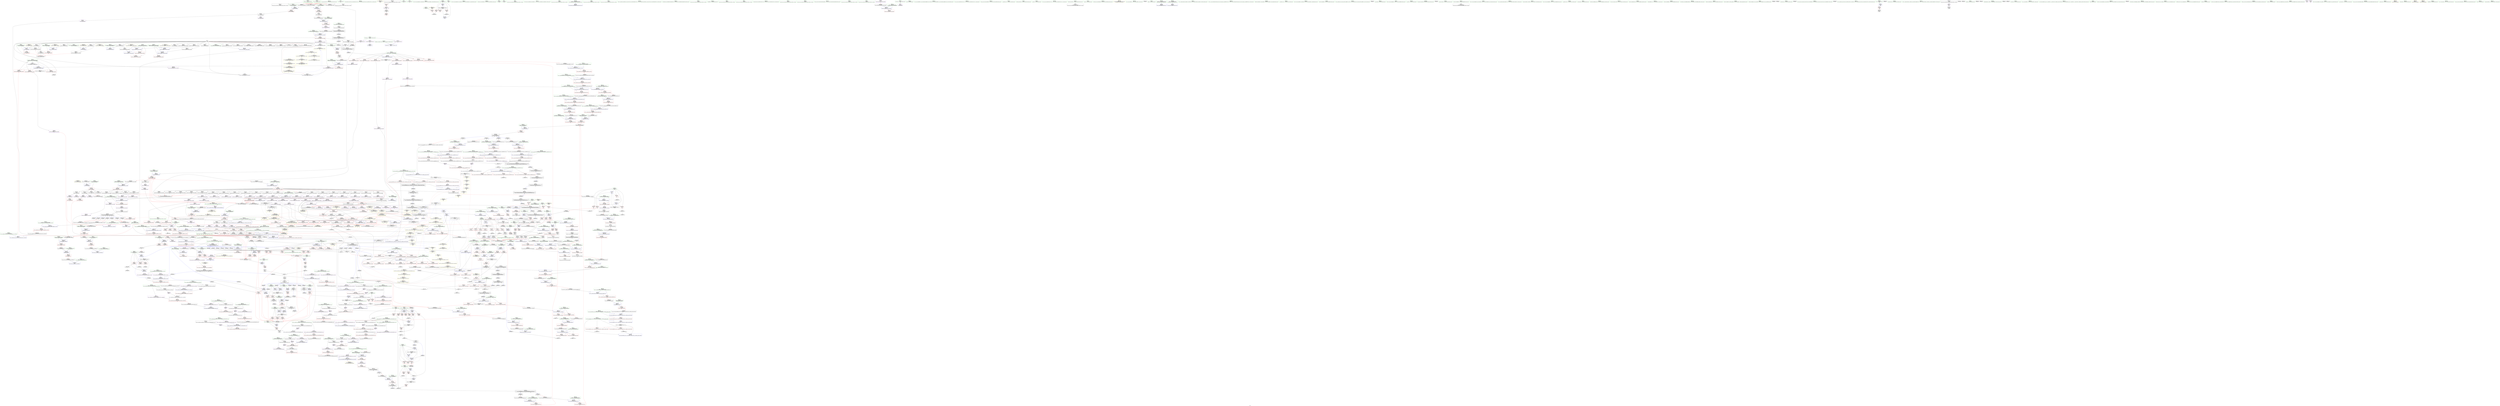 digraph "SVFG" {
	label="SVFG";

	Node0x56430e9f7270 [shape=record,color=grey,label="{NodeID: 0\nNullPtr|{|<s29>116}}"];
	Node0x56430e9f7270 -> Node0x56430ea48780[style=solid];
	Node0x56430e9f7270 -> Node0x56430ea48880[style=solid];
	Node0x56430e9f7270 -> Node0x56430ea48950[style=solid];
	Node0x56430e9f7270 -> Node0x56430ea48a20[style=solid];
	Node0x56430e9f7270 -> Node0x56430ea48af0[style=solid];
	Node0x56430e9f7270 -> Node0x56430ea48bc0[style=solid];
	Node0x56430e9f7270 -> Node0x56430ea48c90[style=solid];
	Node0x56430e9f7270 -> Node0x56430ea48d60[style=solid];
	Node0x56430e9f7270 -> Node0x56430ea48e30[style=solid];
	Node0x56430e9f7270 -> Node0x56430ea48f00[style=solid];
	Node0x56430e9f7270 -> Node0x56430ea48fd0[style=solid];
	Node0x56430e9f7270 -> Node0x56430ea490a0[style=solid];
	Node0x56430e9f7270 -> Node0x56430ea49170[style=solid];
	Node0x56430e9f7270 -> Node0x56430ea49240[style=solid];
	Node0x56430e9f7270 -> Node0x56430ea49310[style=solid];
	Node0x56430e9f7270 -> Node0x56430ea493e0[style=solid];
	Node0x56430e9f7270 -> Node0x56430ea494b0[style=solid];
	Node0x56430e9f7270 -> Node0x56430ea49580[style=solid];
	Node0x56430e9f7270 -> Node0x56430ea49650[style=solid];
	Node0x56430e9f7270 -> Node0x56430ea49720[style=solid];
	Node0x56430e9f7270 -> Node0x56430ea497f0[style=solid];
	Node0x56430e9f7270 -> Node0x56430ea502e0[style=solid];
	Node0x56430e9f7270 -> Node0x56430ea52d50[style=solid];
	Node0x56430e9f7270 -> Node0x56430ea52e20[style=solid];
	Node0x56430e9f7270 -> Node0x56430ea52ef0[style=solid];
	Node0x56430e9f7270 -> Node0x56430ea549c0[style=solid];
	Node0x56430e9f7270 -> Node0x56430ea96bd0[style=solid];
	Node0x56430e9f7270 -> Node0x56430ea680c0[style=solid];
	Node0x56430e9f7270 -> Node0x56430ea683c0[style=solid];
	Node0x56430e9f7270:s29 -> Node0x56430eb70140[style=solid,color=red];
	Node0x56430ea4ebf0 [shape=record,color=red,label="{NodeID: 775\n1614\<--1605\n\<--__result.addr\n_ZSt14__copy_move_a2ILb1EPiS0_ET1_T0_S2_S1_\n|{<s0>137}}"];
	Node0x56430ea4ebf0:s0 -> Node0x56430eb70fb0[style=solid,color=red];
	Node0x56430ea674c0 [shape=record,color=grey,label="{NodeID: 1550\n1686 = Binary(679, 1685, )\n}"];
	Node0x56430ea455c0 [shape=record,color=purple,label="{NodeID: 443\n572\<--571\n_M_impl\<--this1\n_ZNSt12_Vector_baseIiSaIiEEC2Ev\n|{<s0>57}}"];
	Node0x56430ea455c0:s0 -> Node0x56430eb723b0[style=solid,color=red];
	Node0x56430eb71690 [shape=record,color=black,label="{NodeID: 2325\n1205 = PHI(1078, )\n1st arg _ZSt25__uninitialized_default_nIPimET_S1_T0_ }"];
	Node0x56430eb71690 -> Node0x56430ea56150[style=solid];
	Node0x56430ea39460 [shape=record,color=green,label="{NodeID: 111\n658\<--659\nthis.addr\<--this.addr_field_insensitive\n_ZNSt12_Vector_baseIiSaIiEED2Ev\n}"];
	Node0x56430ea39460 -> Node0x56430ea5fb10[style=solid];
	Node0x56430ea39460 -> Node0x56430ea534a0[style=solid];
	Node0x56430ea54680 [shape=record,color=blue,label="{NodeID: 886\n893\<--888\n_M_finish9\<--call7\n_ZNSt6vectorIiSaIiEE17_M_default_appendEm\n}"];
	Node0x56430ea54680 -> Node0x56430eae5090[style=dashed];
	Node0x56430ea5b120 [shape=record,color=red,label="{NodeID: 554\n108\<--82\n\<--a.addr\n_Z3addiii\n}"];
	Node0x56430ea5b120 -> Node0x56430ea665c0[style=solid];
	Node0x56430ea3da70 [shape=record,color=green,label="{NodeID: 222\n1455\<--1456\nllvm.memcpy.p0i8.p0i8.i64\<--llvm.memcpy.p0i8.p0i8.i64_field_insensitive\n}"];
	Node0x56430eb0ec40 [shape=record,color=yellow,style=double,label="{NodeID: 2104\n14V_2 = CSCHI(MR_14V_1)\npts\{100000 100001 100002 130000 130001 130002 \}\nCS[]|{<s0>144}}"];
	Node0x56430eb0ec40:s0 -> Node0x56430eb10480[style=dashed,color=blue];
	Node0x56430eaf5390 [shape=record,color=yellow,style=double,label="{NodeID: 1772\n32V_1 = ENCHI(MR_32V_0)\npts\{1420 \}\nFun[_ZNSt27__uninitialized_default_n_1ILb1EE18__uninit_default_nIPimEET_S3_T0_]|{<s0>110}}"];
	Node0x56430eaf5390:s0 -> Node0x56430eaf3600[style=dashed,color=red];
	Node0x56430ea60b50 [shape=record,color=red,label="{NodeID: 665\n831\<--830\n\<--_M_finish\n_ZNKSt6vectorIiSaIiEE4sizeEv\n}"];
	Node0x56430ea60b50 -> Node0x56430ea4c420[style=solid];
	Node0x56430ea4bcd0 [shape=record,color=black,label="{NodeID: 333\n675\<--671\nsub.ptr.lhs.cast\<--\n_ZNSt12_Vector_baseIiSaIiEED2Ev\n}"];
	Node0x56430ea4bcd0 -> Node0x56430ea98970[style=solid];
	Node0x56430eb676f0 [shape=record,color=black,label="{NodeID: 2215\n1465 = PHI(1483, )\n}"];
	Node0x56430eb676f0 -> Node0x56430ea43240[style=solid];
	Node0x56430ea35140 [shape=record,color=green,label="{NodeID: 1\n7\<--1\n__dso_handle\<--dummyObj\nGlob }"];
	Node0x56430ea4ecc0 [shape=record,color=red,label="{NodeID: 776\n1649\<--1637\n\<--__first.addr\n_ZSt13__copy_move_aILb1EPiS0_ET1_T0_S2_S1_\n|{<s0>141}}"];
	Node0x56430ea4ecc0:s0 -> Node0x56430eb6b060[style=solid,color=red];
	Node0x56430ea67640 [shape=record,color=grey,label="{NodeID: 1551\n507 = Binary(506, 222, )\n}"];
	Node0x56430ea67640 -> Node0x56430ea698c0[style=solid];
	Node0x56430ea45690 [shape=record,color=purple,label="{NodeID: 444\n603\<--598\n_M_start\<--this1\n_ZNSt12_Vector_baseIiSaIiEE12_Vector_implC2Ev\n}"];
	Node0x56430ea45690 -> Node0x56430ea52d50[style=solid];
	Node0x56430eb717a0 [shape=record,color=black,label="{NodeID: 2326\n783 = PHI(775, )\n0th arg _ZN9__gnu_cxx13new_allocatorIiE10deallocateEPim }"];
	Node0x56430eb717a0 -> Node0x56430ea54000[style=solid];
	Node0x56430ea39530 [shape=record,color=green,label="{NodeID: 112\n660\<--661\nexn.slot\<--exn.slot_field_insensitive\n_ZNSt12_Vector_baseIiSaIiEED2Ev\n}"];
	Node0x56430ea39530 -> Node0x56430ea5fbe0[style=solid];
	Node0x56430ea39530 -> Node0x56430ea53570[style=solid];
	Node0x56430ea54750 [shape=record,color=blue,label="{NodeID: 887\n848\<--898\n__len\<--call10\n_ZNSt6vectorIiSaIiEE17_M_default_appendEm\n}"];
	Node0x56430ea54750 -> Node0x56430ea61370[style=dashed];
	Node0x56430ea54750 -> Node0x56430ea61440[style=dashed];
	Node0x56430ea54750 -> Node0x56430ea61510[style=dashed];
	Node0x56430ea54750 -> Node0x56430eae3260[style=dashed];
	Node0x56430ea5b1f0 [shape=record,color=red,label="{NodeID: 555\n100\<--84\n\<--b.addr\n_Z3addiii\n}"];
	Node0x56430ea5b1f0 -> Node0x56430ea68e40[style=solid];
	Node0x56430ea3db70 [shape=record,color=green,label="{NodeID: 223\n1466\<--1467\n_ZSt18uninitialized_copyISt13move_iteratorIPiES1_ET0_T_S4_S3_\<--_ZSt18uninitialized_copyISt13move_iteratorIPiES1_ET0_T_S4_S3__field_insensitive\n}"];
	Node0x56430eb0edd0 [shape=record,color=yellow,style=double,label="{NodeID: 2105\n14V_2 = CSCHI(MR_14V_1)\npts\{100000 100001 100002 130000 130001 130002 \}\nCS[]|{<s0>3|<s1>12}}"];
	Node0x56430eb0edd0:s0 -> Node0x56430eb0ec40[style=dashed,color=blue];
	Node0x56430eb0edd0:s1 -> Node0x56430eb0ef60[style=dashed,color=blue];
	Node0x56430eaf5470 [shape=record,color=yellow,style=double,label="{NodeID: 1773\n82V_1 = ENCHI(MR_82V_0)\npts\{1 \}\nFun[main]}"];
	Node0x56430eaf5470 -> Node0x56430ea5ac40[style=dashed];
	Node0x56430ea60c20 [shape=record,color=red,label="{NodeID: 666\n835\<--834\n\<--_M_start\n_ZNKSt6vectorIiSaIiEE4sizeEv\n}"];
	Node0x56430ea60c20 -> Node0x56430ea4c4f0[style=solid];
	Node0x56430ea4bda0 [shape=record,color=black,label="{NodeID: 334\n676\<--674\nsub.ptr.rhs.cast\<--\n_ZNSt12_Vector_baseIiSaIiEED2Ev\n}"];
	Node0x56430ea4bda0 -> Node0x56430ea98970[style=solid];
	Node0x56430eb67830 [shape=record,color=black,label="{NodeID: 2216\n1516 = PHI(1525, )\n}"];
	Node0x56430eb67830 -> Node0x56430ea43720[style=solid];
	Node0x56430ea35510 [shape=record,color=green,label="{NodeID: 2\n14\<--1\n_ZSt3cin\<--dummyObj\nGlob }"];
	Node0x56430ea4ed90 [shape=record,color=red,label="{NodeID: 777\n1650\<--1639\n\<--__last.addr\n_ZSt13__copy_move_aILb1EPiS0_ET1_T0_S2_S1_\n|{<s0>141}}"];
	Node0x56430ea4ed90:s0 -> Node0x56430eb6b170[style=solid,color=red];
	Node0x56430ea677c0 [shape=record,color=grey,label="{NodeID: 1552\n1675 = Binary(1673, 1674, )\n}"];
	Node0x56430ea677c0 -> Node0x56430ea67940[style=solid];
	Node0x56430ea45760 [shape=record,color=purple,label="{NodeID: 445\n605\<--598\n_M_finish\<--this1\n_ZNSt12_Vector_baseIiSaIiEE12_Vector_implC2Ev\n}"];
	Node0x56430ea45760 -> Node0x56430ea52e20[style=solid];
	Node0x56430eb718b0 [shape=record,color=black,label="{NodeID: 2327\n715 = PHI(708, )\n0th arg _ZNSt12_Destroy_auxILb1EE9__destroyIPiEEvT_S3_ }"];
	Node0x56430eb718b0 -> Node0x56430ea538b0[style=solid];
	Node0x56430ea3e110 [shape=record,color=green,label="{NodeID: 113\n662\<--663\nehselector.slot\<--ehselector.slot_field_insensitive\n_ZNSt12_Vector_baseIiSaIiEED2Ev\n}"];
	Node0x56430ea3e110 -> Node0x56430ea53640[style=solid];
	Node0x56430ea54820 [shape=record,color=blue,label="{NodeID: 888\n850\<--902\n__size\<--call11\n_ZNSt6vectorIiSaIiEE17_M_default_appendEm\n}"];
	Node0x56430ea54820 -> Node0x56430ea615e0[style=dashed];
	Node0x56430ea54820 -> Node0x56430ea616b0[style=dashed];
	Node0x56430ea54820 -> Node0x56430ea61780[style=dashed];
	Node0x56430ea54820 -> Node0x56430eae3760[style=dashed];
	Node0x56430eaeeb90 [shape=record,color=yellow,style=double,label="{NodeID: 1663\n19V_1 = ENCHI(MR_19V_0)\npts\{149 \}\nFun[_ZNSt6vectorIiSaIiEED2Ev]}"];
	Node0x56430eaeeb90 -> Node0x56430ea50b30[style=dashed];
	Node0x56430ea5b2c0 [shape=record,color=red,label="{NodeID: 556\n104\<--84\n\<--b.addr\n_Z3addiii\n}"];
	Node0x56430ea5b2c0 -> Node0x56430ea66740[style=solid];
	Node0x56430ea3dc70 [shape=record,color=green,label="{NodeID: 224\n1471\<--1472\nretval\<--retval_field_insensitive\n_ZSt32__make_move_if_noexcept_iteratorIiSt13move_iteratorIPiEET0_PT_\n|{|<s1>123}}"];
	Node0x56430ea3dc70 -> Node0x56430ea58bc0[style=solid];
	Node0x56430ea3dc70:s1 -> Node0x56430eb71360[style=solid,color=red];
	Node0x56430eb0ef60 [shape=record,color=yellow,style=double,label="{NodeID: 2106\n14V_2 = CSCHI(MR_14V_1)\npts\{100000 100001 100002 130000 130001 130002 \}\nCS[]|{<s0>145}}"];
	Node0x56430eb0ef60:s0 -> Node0x56430eb10610[style=dashed,color=blue];
	Node0x56430ea60cf0 [shape=record,color=red,label="{NodeID: 667\n862\<--844\nthis1\<--this.addr\n_ZNSt6vectorIiSaIiEE17_M_default_appendEm\n|{|<s22>75|<s23>76}}"];
	Node0x56430ea60cf0 -> Node0x56430ea4c690[style=solid];
	Node0x56430ea60cf0 -> Node0x56430ea4c760[style=solid];
	Node0x56430ea60cf0 -> Node0x56430ea4c830[style=solid];
	Node0x56430ea60cf0 -> Node0x56430ea4c900[style=solid];
	Node0x56430ea60cf0 -> Node0x56430ea4c9d0[style=solid];
	Node0x56430ea60cf0 -> Node0x56430ea4caa0[style=solid];
	Node0x56430ea60cf0 -> Node0x56430ea4cb70[style=solid];
	Node0x56430ea60cf0 -> Node0x56430ea4cc40[style=solid];
	Node0x56430ea60cf0 -> Node0x56430ea4cd10[style=solid];
	Node0x56430ea60cf0 -> Node0x56430ea4cde0[style=solid];
	Node0x56430ea60cf0 -> Node0x56430ea4ceb0[style=solid];
	Node0x56430ea60cf0 -> Node0x56430ea4cf80[style=solid];
	Node0x56430ea60cf0 -> Node0x56430ea4d050[style=solid];
	Node0x56430ea60cf0 -> Node0x56430ea4d120[style=solid];
	Node0x56430ea60cf0 -> Node0x56430ea4d1f0[style=solid];
	Node0x56430ea60cf0 -> Node0x56430ea4d2c0[style=solid];
	Node0x56430ea60cf0 -> Node0x56430ea4d390[style=solid];
	Node0x56430ea60cf0 -> Node0x56430ea4d460[style=solid];
	Node0x56430ea60cf0 -> Node0x56430ea4d530[style=solid];
	Node0x56430ea60cf0 -> Node0x56430ea4d600[style=solid];
	Node0x56430ea60cf0 -> Node0x56430ea4d6d0[style=solid];
	Node0x56430ea60cf0 -> Node0x56430ea4d7a0[style=solid];
	Node0x56430ea60cf0:s22 -> Node0x56430eb6b960[style=solid,color=red];
	Node0x56430ea60cf0:s23 -> Node0x56430eb6ad60[style=solid,color=red];
	Node0x56430ea4be70 [shape=record,color=black,label="{NodeID: 335\n742\<--741\n\<--_M_impl\n_ZNSt12_Vector_baseIiSaIiEE13_M_deallocateEPim\n|{<s0>68}}"];
	Node0x56430ea4be70:s0 -> Node0x56430eb72020[style=solid,color=red];
	Node0x56430eb67970 [shape=record,color=black,label="{NodeID: 2217\n1555 = PHI(1559, )\n}"];
	Node0x56430eb67970 -> Node0x56430ea43b30[style=solid];
	Node0x56430ea355d0 [shape=record,color=green,label="{NodeID: 3\n17\<--1\n_ZSt4cout\<--dummyObj\nGlob }"];
	Node0x56430ea4ee60 [shape=record,color=red,label="{NodeID: 778\n1651\<--1641\n\<--__result.addr\n_ZSt13__copy_move_aILb1EPiS0_ET1_T0_S2_S1_\n|{<s0>141}}"];
	Node0x56430ea4ee60:s0 -> Node0x56430eb6b280[style=solid,color=red];
	Node0x56430ea67940 [shape=record,color=grey,label="{NodeID: 1553\n1676 = Binary(1675, 679, )\n}"];
	Node0x56430ea67940 -> Node0x56430ea78e40[style=solid];
	Node0x56430ea45830 [shape=record,color=purple,label="{NodeID: 446\n607\<--598\n_M_end_of_storage\<--this1\n_ZNSt12_Vector_baseIiSaIiEE12_Vector_implC2Ev\n}"];
	Node0x56430ea45830 -> Node0x56430ea52ef0[style=solid];
	Node0x56430eb719c0 [shape=record,color=black,label="{NodeID: 2328\n716 = PHI(709, )\n1st arg _ZNSt12_Destroy_auxILb1EE9__destroyIPiEEvT_S3_ }"];
	Node0x56430eb719c0 -> Node0x56430ea53980[style=solid];
	Node0x56430ea3e1a0 [shape=record,color=green,label="{NodeID: 114\n681\<--682\n_ZNSt12_Vector_baseIiSaIiEE13_M_deallocateEPim\<--_ZNSt12_Vector_baseIiSaIiEE13_M_deallocateEPim_field_insensitive\n}"];
	Node0x56430ea548f0 [shape=record,color=blue,label="{NodeID: 889\n852\<--906\n__new_start\<--call12\n_ZNSt6vectorIiSaIiEE17_M_default_appendEm\n}"];
	Node0x56430ea548f0 -> Node0x56430ea61850[style=dashed];
	Node0x56430ea548f0 -> Node0x56430ea61920[style=dashed];
	Node0x56430ea548f0 -> Node0x56430ea619f0[style=dashed];
	Node0x56430ea548f0 -> Node0x56430ea61ac0[style=dashed];
	Node0x56430ea548f0 -> Node0x56430ea61b90[style=dashed];
	Node0x56430ea548f0 -> Node0x56430ea61c60[style=dashed];
	Node0x56430ea548f0 -> Node0x56430ea61d30[style=dashed];
	Node0x56430ea548f0 -> Node0x56430eae3c60[style=dashed];
	Node0x56430eaeeca0 [shape=record,color=yellow,style=double,label="{NodeID: 1664\n21V_1 = ENCHI(MR_21V_0)\npts\{151 \}\nFun[_ZNSt6vectorIiSaIiEED2Ev]}"];
	Node0x56430eaeeca0 -> Node0x56430ea50c00[style=dashed];
	Node0x56430ea5b390 [shape=record,color=red,label="{NodeID: 557\n111\<--84\n\<--b.addr\n_Z3addiii\n}"];
	Node0x56430ea5b390 -> Node0x56430ea98670[style=solid];
	Node0x56430ea3dd40 [shape=record,color=green,label="{NodeID: 225\n1473\<--1474\n__i.addr\<--__i.addr_field_insensitive\n_ZSt32__make_move_if_noexcept_iteratorIiSt13move_iteratorIPiEET0_PT_\n}"];
	Node0x56430ea3dd40 -> Node0x56430ea65a20[style=solid];
	Node0x56430ea3dd40 -> Node0x56430ea77780[style=solid];
	Node0x56430eb0f0f0 [shape=record,color=yellow,style=double,label="{NodeID: 2107\n32V_2 = CSCHI(MR_32V_1)\npts\{1420 \}\nCS[]|{<s0>15}}"];
	Node0x56430eb0f0f0:s0 -> Node0x56430eaf0680[style=dashed,color=red];
	Node0x56430eade6c0 [shape=record,color=yellow,style=double,label="{NodeID: 1775\n86V_1 = ENCHI(MR_86V_0)\npts\{454 \}\nFun[main]}"];
	Node0x56430eade6c0 -> Node0x56430ea5e790[style=dashed];
	Node0x56430ea60dc0 [shape=record,color=red,label="{NodeID: 668\n863\<--846\n\<--__n.addr\n_ZNSt6vectorIiSaIiEE17_M_default_appendEm\n}"];
	Node0x56430ea60dc0 -> Node0x56430ea686c0[style=solid];
	Node0x56430ea4bf40 [shape=record,color=black,label="{NodeID: 336\n756\<--755\n\<--this1\n_ZNSt12_Vector_baseIiSaIiEE12_Vector_implD2Ev\n|{<s0>69}}"];
	Node0x56430ea4bf40:s0 -> Node0x56430eb6f160[style=solid,color=red];
	Node0x56430eb67ab0 [shape=record,color=black,label="{NodeID: 2218\n1583 = PHI(1620, )\n|{<s0>134}}"];
	Node0x56430eb67ab0:s0 -> Node0x56430eb70970[style=solid,color=red];
	Node0x56430ea35ec0 [shape=record,color=green,label="{NodeID: 4\n18\<--1\n.str\<--dummyObj\nGlob }"];
	Node0x56430ea4ef30 [shape=record,color=red,label="{NodeID: 779\n1672\<--1660\n\<--__first.addr\n_ZNSt11__copy_moveILb1ELb1ESt26random_access_iterator_tagE8__copy_mIiEEPT_PKS3_S6_S4_\n}"];
	Node0x56430ea4ef30 -> Node0x56430ea44350[style=solid];
	Node0x56430ea67ac0 [shape=record,color=grey,label="{NodeID: 1554\n1107 = cmp(1105, 1106, )\n}"];
	Node0x56430ea45900 [shape=record,color=purple,label="{NodeID: 447\n653\<--652\n_M_impl\<--this1\n_ZNSt12_Vector_baseIiSaIiEE19_M_get_Tp_allocatorEv\n}"];
	Node0x56430ea45900 -> Node0x56430ea4bb30[style=solid];
	Node0x56430eb71ad0 [shape=record,color=black,label="{NodeID: 2329\n1621 = PHI(1582, 1590, )\n0th arg _ZSt12__miter_baseIPiEDTcl12__miter_basecldtfp_4baseEEESt13move_iteratorIT_E }"];
	Node0x56430eb71ad0 -> Node0x56430ea787c0[style=solid];
	Node0x56430ea3e230 [shape=record,color=green,label="{NodeID: 115\n685\<--686\n_ZNSt12_Vector_baseIiSaIiEE12_Vector_implD2Ev\<--_ZNSt12_Vector_baseIiSaIiEE12_Vector_implD2Ev_field_insensitive\n}"];
	Node0x56430ea549c0 [shape=record,color=blue, style = dotted,label="{NodeID: 890\n854\<--3\n__destroy_from\<--dummyVal\n_ZNSt6vectorIiSaIiEE17_M_default_appendEm\n}"];
	Node0x56430ea549c0 -> Node0x56430ea61e00[style=dashed];
	Node0x56430ea549c0 -> Node0x56430ea61ed0[style=dashed];
	Node0x56430ea549c0 -> Node0x56430ea61fa0[style=dashed];
	Node0x56430ea549c0 -> Node0x56430ea54a90[style=dashed];
	Node0x56430eaeedb0 [shape=record,color=yellow,style=double,label="{NodeID: 1665\n23V_1 = ENCHI(MR_23V_0)\npts\{153 \}\nFun[_ZNSt6vectorIiSaIiEED2Ev]}"];
	Node0x56430eaeedb0 -> Node0x56430ea50cd0[style=dashed];
	Node0x56430ea5b460 [shape=record,color=red,label="{NodeID: 558\n95\<--86\n\<--mod.addr\n_Z3addiii\n}"];
	Node0x56430ea5b460 -> Node0x56430ea66140[style=solid];
	Node0x56430ea3de10 [shape=record,color=green,label="{NodeID: 226\n1478\<--1479\n_ZNSt13move_iteratorIPiEC2ES0_\<--_ZNSt13move_iteratorIPiEC2ES0__field_insensitive\n}"];
	Node0x56430eb0f250 [shape=record,color=yellow,style=double,label="{NodeID: 2108\n34V_2 = CSCHI(MR_34V_1)\npts\{100000 130000 \}\nCS[]|{<s0>15}}"];
	Node0x56430eb0f250:s0 -> Node0x56430eaf0460[style=dashed,color=red];
	Node0x56430ea60e90 [shape=record,color=red,label="{NodeID: 669\n878\<--846\n\<--__n.addr\n_ZNSt6vectorIiSaIiEE17_M_default_appendEm\n}"];
	Node0x56430ea60e90 -> Node0x56430ea689c0[style=solid];
	Node0x56430ea4c010 [shape=record,color=black,label="{NodeID: 337\n775\<--774\n\<--\n_ZNSt16allocator_traitsISaIiEE10deallocateERS0_Pim\n|{<s0>70}}"];
	Node0x56430ea4c010:s0 -> Node0x56430eb717a0[style=solid,color=red];
	Node0x56430eb67bf0 [shape=record,color=black,label="{NodeID: 2219\n1591 = PHI(1620, )\n|{<s0>134}}"];
	Node0x56430eb67bf0:s0 -> Node0x56430eb70ab0[style=solid,color=red];
	Node0x56430ea35f50 [shape=record,color=green,label="{NodeID: 5\n20\<--1\n.str.3\<--dummyObj\nGlob }"];
	Node0x56430ea4f000 [shape=record,color=red,label="{NodeID: 780\n1683\<--1660\n\<--__first.addr\n_ZNSt11__copy_moveILb1ELb1ESt26random_access_iterator_tagE8__copy_mIiEEPT_PKS3_S6_S4_\n}"];
	Node0x56430ea4f000 -> Node0x56430ea444f0[style=solid];
	Node0x56430ea67c40 [shape=record,color=grey,label="{NodeID: 1555\n1411 = cmp(1409, 1410, )\n}"];
	Node0x56430ea459d0 [shape=record,color=purple,label="{NodeID: 448\n666\<--665\n_M_impl\<--this1\n_ZNSt12_Vector_baseIiSaIiEED2Ev\n}"];
	Node0x56430eb71c80 [shape=record,color=black,label="{NodeID: 2330\n129 = PHI(8, 11, )\n0th arg _ZNSt6vectorIiSaIiEEC2Ev }"];
	Node0x56430eb71c80 -> Node0x56430ea50a60[style=solid];
	Node0x56430ea3e330 [shape=record,color=green,label="{NodeID: 116\n702\<--703\n__first.addr\<--__first.addr_field_insensitive\n_ZSt8_DestroyIPiEvT_S1_\n}"];
	Node0x56430ea3e330 -> Node0x56430ea5ff20[style=solid];
	Node0x56430ea3e330 -> Node0x56430ea53710[style=solid];
	Node0x56430ea54a90 [shape=record,color=blue,label="{NodeID: 891\n854\<--920\n__destroy_from\<--add.ptr15\n_ZNSt6vectorIiSaIiEE17_M_default_appendEm\n}"];
	Node0x56430ea54a90 -> Node0x56430ea61e00[style=dashed];
	Node0x56430ea54a90 -> Node0x56430ea61ed0[style=dashed];
	Node0x56430ea54a90 -> Node0x56430ea61fa0[style=dashed];
	Node0x56430ea54a90 -> Node0x56430eae4160[style=dashed];
	Node0x56430ea5b530 [shape=record,color=red,label="{NodeID: 559\n103\<--86\n\<--mod.addr\n_Z3addiii\n}"];
	Node0x56430ea5b530 -> Node0x56430ea66740[style=solid];
	Node0x56430ea3df10 [shape=record,color=green,label="{NodeID: 227\n1487\<--1488\n__first\<--__first_field_insensitive\n_ZSt18uninitialized_copyISt13move_iteratorIPiES1_ET0_T_S4_S3_\n}"];
	Node0x56430ea3df10 -> Node0x56430ea433e0[style=solid];
	Node0x56430ea3df10 -> Node0x56430ea58c90[style=solid];
	Node0x56430eb0f360 [shape=record,color=yellow,style=double,label="{NodeID: 2109\n36V_2 = CSCHI(MR_36V_1)\npts\{100001 100002 130001 130002 \}\nCS[]|{<s0>15|<s1>15}}"];
	Node0x56430eb0f360:s0 -> Node0x56430eaf0570[style=dashed,color=red];
	Node0x56430eb0f360:s1 -> Node0x56430eaf0680[style=dashed,color=red];
	Node0x56430eade880 [shape=record,color=yellow,style=double,label="{NodeID: 1777\n90V_1 = ENCHI(MR_90V_0)\npts\{458 \}\nFun[main]}"];
	Node0x56430eade880 -> Node0x56430ea5ead0[style=dashed];
	Node0x56430ea60f60 [shape=record,color=red,label="{NodeID: 670\n885\<--846\n\<--__n.addr\n_ZNSt6vectorIiSaIiEE17_M_default_appendEm\n|{<s0>74}}"];
	Node0x56430ea60f60:s0 -> Node0x56430eb6e430[style=solid,color=red];
	Node0x56430ea4c0e0 [shape=record,color=black,label="{NodeID: 338\n797\<--796\n\<--\n_ZN9__gnu_cxx13new_allocatorIiE10deallocateEPim\n}"];
	Node0x56430eb67d30 [shape=record,color=black,label="{NodeID: 2220\n1593 = PHI(1597, )\n}"];
	Node0x56430eb67d30 -> Node0x56430ea43f40[style=solid];
	Node0x56430ea35fe0 [shape=record,color=green,label="{NodeID: 6\n22\<--1\n.str.4\<--dummyObj\nGlob }"];
	Node0x56430ea4f0d0 [shape=record,color=red,label="{NodeID: 781\n1671\<--1662\n\<--__last.addr\n_ZNSt11__copy_moveILb1ELb1ESt26random_access_iterator_tagE8__copy_mIiEEPT_PKS3_S6_S4_\n}"];
	Node0x56430ea4f0d0 -> Node0x56430ea44280[style=solid];
	Node0x56430ea67dc0 [shape=record,color=grey,label="{NodeID: 1556\n1125 = cmp(1123, 1124, )\n}"];
	Node0x56430ea45aa0 [shape=record,color=purple,label="{NodeID: 449\n667\<--665\n_M_start\<--this1\n_ZNSt12_Vector_baseIiSaIiEED2Ev\n}"];
	Node0x56430ea45aa0 -> Node0x56430ea5fcb0[style=solid];
	Node0x56430eb71e00 [shape=record,color=black,label="{NodeID: 2331\n1327 = PHI(1095, )\n0th arg _ZSt3maxImERKT_S2_S2_ }"];
	Node0x56430eb71e00 -> Node0x56430ea768e0[style=solid];
	Node0x56430ea3e400 [shape=record,color=green,label="{NodeID: 117\n704\<--705\n__last.addr\<--__last.addr_field_insensitive\n_ZSt8_DestroyIPiEvT_S1_\n}"];
	Node0x56430ea3e400 -> Node0x56430ea5fff0[style=solid];
	Node0x56430ea3e400 -> Node0x56430ea537e0[style=solid];
	Node0x56430ea54b60 [shape=record,color=blue,label="{NodeID: 892\n856\<--938\nexn.slot\<--\n_ZNSt6vectorIiSaIiEE17_M_default_appendEm\n}"];
	Node0x56430ea54b60 -> Node0x56430ea62070[style=dashed];
	Node0x56430ea54b60 -> Node0x56430ea54d00[style=dashed];
	Node0x56430ea5b600 [shape=record,color=red,label="{NodeID: 560\n109\<--86\n\<--mod.addr\n_Z3addiii\n}"];
	Node0x56430ea5b600 -> Node0x56430ea665c0[style=solid];
	Node0x56430ea3dfe0 [shape=record,color=green,label="{NodeID: 228\n1489\<--1490\n__last\<--__last_field_insensitive\n_ZSt18uninitialized_copyISt13move_iteratorIPiES1_ET0_T_S4_S3_\n}"];
	Node0x56430ea3dfe0 -> Node0x56430ea434b0[style=solid];
	Node0x56430ea3dfe0 -> Node0x56430ea58d60[style=solid];
	Node0x56430eade960 [shape=record,color=yellow,style=double,label="{NodeID: 1778\n92V_1 = ENCHI(MR_92V_0)\npts\{460 \}\nFun[main]}"];
	Node0x56430eade960 -> Node0x56430ea5eba0[style=dashed];
	Node0x56430eade960 -> Node0x56430ea5ec70[style=dashed];
	Node0x56430ea61030 [shape=record,color=red,label="{NodeID: 671\n896\<--846\n\<--__n.addr\n_ZNSt6vectorIiSaIiEE17_M_default_appendEm\n|{<s0>75}}"];
	Node0x56430ea61030:s0 -> Node0x56430eb6ba70[style=solid,color=red];
	Node0x56430ea4c1b0 [shape=record,color=black,label="{NodeID: 339\n810\<--809\n\<--this1\n_ZNSaIiED2Ev\n|{<s0>72}}"];
	Node0x56430ea4c1b0:s0 -> Node0x56430eb6c650[style=solid,color=red];
	Node0x56430eb67e70 [shape=record,color=black,label="{NodeID: 2221\n1611 = PHI(1303, )\n|{<s0>138}}"];
	Node0x56430eb67e70:s0 -> Node0x56430eb69600[style=solid,color=red];
	Node0x56430ea36070 [shape=record,color=green,label="{NodeID: 7\n25\<--1\n\<--dummyObj\nCan only get source location for instruction, argument, global var or function.}"];
	Node0x56430ea4f1a0 [shape=record,color=red,label="{NodeID: 782\n1681\<--1664\n\<--__result.addr\n_ZNSt11__copy_moveILb1ELb1ESt26random_access_iterator_tagE8__copy_mIiEEPT_PKS3_S6_S4_\n}"];
	Node0x56430ea4f1a0 -> Node0x56430ea44420[style=solid];
	Node0x56430ea67f40 [shape=record,color=grey,label="{NodeID: 1557\n1129 = cmp(1127, 1128, )\n}"];
	Node0x56430ea45b70 [shape=record,color=purple,label="{NodeID: 450\n669\<--665\n_M_impl2\<--this1\n_ZNSt12_Vector_baseIiSaIiEED2Ev\n}"];
	Node0x56430eb71f10 [shape=record,color=black,label="{NodeID: 2332\n1328 = PHI(1089, )\n1st arg _ZSt3maxImERKT_S2_S2_ }"];
	Node0x56430eb71f10 -> Node0x56430ea769b0[style=solid];
	Node0x56430ea3e4d0 [shape=record,color=green,label="{NodeID: 118\n711\<--712\n_ZNSt12_Destroy_auxILb1EE9__destroyIPiEEvT_S3_\<--_ZNSt12_Destroy_auxILb1EE9__destroyIPiEEvT_S3__field_insensitive\n}"];
	Node0x56430ea54c30 [shape=record,color=blue,label="{NodeID: 893\n858\<--940\nehselector.slot\<--\n_ZNSt6vectorIiSaIiEE17_M_default_appendEm\n}"];
	Node0x56430ea54c30 -> Node0x56430ea54dd0[style=dashed];
	Node0x56430ea5b6d0 [shape=record,color=red,label="{NodeID: 561\n112\<--86\n\<--mod.addr\n_Z3addiii\n}"];
	Node0x56430ea5b6d0 -> Node0x56430ea98670[style=solid];
	Node0x56430ea46560 [shape=record,color=green,label="{NodeID: 229\n1491\<--1492\n__result.addr\<--__result.addr_field_insensitive\n_ZSt18uninitialized_copyISt13move_iteratorIPiES1_ET0_T_S4_S3_\n}"];
	Node0x56430ea46560 -> Node0x56430ea65bc0[style=solid];
	Node0x56430ea46560 -> Node0x56430ea779f0[style=solid];
	Node0x56430eb0f5d0 [shape=record,color=yellow,style=double,label="{NodeID: 2111\n34V_3 = CSCHI(MR_34V_2)\npts\{100000 130000 \}\nCS[]|{<s0>16|<s1>17|<s2>18|<s3>20|<s4>21|<s5>23|<s6>45}}"];
	Node0x56430eb0f5d0:s0 -> Node0x56430eadf940[style=dashed,color=red];
	Node0x56430eb0f5d0:s1 -> Node0x56430eadf940[style=dashed,color=red];
	Node0x56430eb0f5d0:s2 -> Node0x56430eadf940[style=dashed,color=red];
	Node0x56430eb0f5d0:s3 -> Node0x56430eadf940[style=dashed,color=red];
	Node0x56430eb0f5d0:s4 -> Node0x56430eadf940[style=dashed,color=red];
	Node0x56430eb0f5d0:s5 -> Node0x56430eadf940[style=dashed,color=red];
	Node0x56430eb0f5d0:s6 -> Node0x56430eb0fd60[style=dashed,color=blue];
	Node0x56430ea61100 [shape=record,color=red,label="{NodeID: 672\n914\<--846\n\<--__n.addr\n_ZNSt6vectorIiSaIiEE17_M_default_appendEm\n|{<s0>79}}"];
	Node0x56430ea61100:s0 -> Node0x56430eb6e430[style=solid,color=red];
	Node0x56430ea4c280 [shape=record,color=black,label="{NodeID: 340\n828\<--827\n\<--this1\n_ZNKSt6vectorIiSaIiEE4sizeEv\n}"];
	Node0x56430ea4c280 -> Node0x56430ea46120[style=solid];
	Node0x56430ea4c280 -> Node0x56430ea461f0[style=solid];
	Node0x56430eb67fb0 [shape=record,color=black,label="{NodeID: 2222\n1613 = PHI(1303, )\n|{<s0>138}}"];
	Node0x56430eb67fb0:s0 -> Node0x56430eb69710[style=solid,color=red];
	Node0x56430ea36100 [shape=record,color=green,label="{NodeID: 8\n93\<--1\n\<--dummyObj\nCan only get source location for instruction, argument, global var or function.}"];
	Node0x56430ea4f270 [shape=record,color=red,label="{NodeID: 783\n1691\<--1664\n\<--__result.addr\n_ZNSt11__copy_moveILb1ELb1ESt26random_access_iterator_tagE8__copy_mIiEEPT_PKS3_S6_S4_\n}"];
	Node0x56430ea4f270 -> Node0x56430ea5ab70[style=solid];
	Node0x56430ea680c0 [shape=record,color=grey,label="{NodeID: 1558\n946 = cmp(945, 3, )\n}"];
	Node0x56430ea45c40 [shape=record,color=purple,label="{NodeID: 451\n670\<--665\n_M_end_of_storage\<--this1\n_ZNSt12_Vector_baseIiSaIiEED2Ev\n}"];
	Node0x56430ea45c40 -> Node0x56430ea5fd80[style=solid];
	Node0x56430eb72020 [shape=record,color=black,label="{NodeID: 2333\n762 = PHI(742, )\n0th arg _ZNSt16allocator_traitsISaIiEE10deallocateERS0_Pim }"];
	Node0x56430eb72020 -> Node0x56430ea53d90[style=solid];
	Node0x56430ea3e5d0 [shape=record,color=green,label="{NodeID: 119\n717\<--718\n.addr\<--.addr_field_insensitive\n_ZNSt12_Destroy_auxILb1EE9__destroyIPiEEvT_S3_\n}"];
	Node0x56430ea3e5d0 -> Node0x56430ea538b0[style=solid];
	Node0x56430ea54d00 [shape=record,color=blue,label="{NodeID: 894\n856\<--957\nexn.slot\<--\n_ZNSt6vectorIiSaIiEE17_M_default_appendEm\n}"];
	Node0x56430ea54d00 -> Node0x56430ea62140[style=dashed];
	Node0x56430ea5b7a0 [shape=record,color=red,label="{NodeID: 562\n115\<--86\n\<--mod.addr\n_Z3addiii\n}"];
	Node0x56430ea5b7a0 -> Node0x56430ea66bc0[style=solid];
	Node0x56430ea465f0 [shape=record,color=green,label="{NodeID: 230\n1493\<--1494\n__assignable\<--__assignable_field_insensitive\n_ZSt18uninitialized_copyISt13move_iteratorIPiES1_ET0_T_S4_S3_\n}"];
	Node0x56430ea465f0 -> Node0x56430ea77ac0[style=solid];
	Node0x56430eb0f6e0 [shape=record,color=yellow,style=double,label="{NodeID: 2112\n36V_3 = CSCHI(MR_36V_2)\npts\{100001 100002 130001 130002 \}\nCS[]|{<s0>45}}"];
	Node0x56430eb0f6e0:s0 -> Node0x56430eb0ff20[style=dashed,color=blue];
	Node0x56430ea611d0 [shape=record,color=red,label="{NodeID: 673\n950\<--846\n\<--__n.addr\n_ZNSt6vectorIiSaIiEE17_M_default_appendEm\n}"];
	Node0x56430ea4c350 [shape=record,color=black,label="{NodeID: 341\n832\<--827\n\<--this1\n_ZNKSt6vectorIiSaIiEE4sizeEv\n}"];
	Node0x56430ea4c350 -> Node0x56430ea462c0[style=solid];
	Node0x56430ea4c350 -> Node0x56430ea46390[style=solid];
	Node0x56430eb680f0 [shape=record,color=black,label="{NodeID: 2223\n1615 = PHI(1303, )\n|{<s0>138}}"];
	Node0x56430eb680f0:s0 -> Node0x56430eb69820[style=solid,color=red];
	Node0x56430ea36190 [shape=record,color=green,label="{NodeID: 9\n208\<--1\n\<--dummyObj\nCan only get source location for instruction, argument, global var or function.}"];
	Node0x56430ea4f340 [shape=record,color=red,label="{NodeID: 784\n1678\<--1666\n\<--_Num\n_ZNSt11__copy_moveILb1ELb1ESt26random_access_iterator_tagE8__copy_mIiEEPT_PKS3_S6_S4_\n}"];
	Node0x56430ea4f340 -> Node0x56430ea69a40[style=solid];
	Node0x56430ea68240 [shape=record,color=grey,label="{NodeID: 1559\n341 = cmp(340, 93, )\n}"];
	Node0x56430ea45d10 [shape=record,color=purple,label="{NodeID: 452\n672\<--665\n_M_impl3\<--this1\n_ZNSt12_Vector_baseIiSaIiEED2Ev\n}"];
	Node0x56430eb72130 [shape=record,color=black,label="{NodeID: 2334\n763 = PHI(743, )\n1st arg _ZNSt16allocator_traitsISaIiEE10deallocateERS0_Pim }"];
	Node0x56430eb72130 -> Node0x56430ea53e60[style=solid];
	Node0x56430ea3e6a0 [shape=record,color=green,label="{NodeID: 120\n719\<--720\n.addr1\<--.addr1_field_insensitive\n_ZNSt12_Destroy_auxILb1EE9__destroyIPiEEvT_S3_\n}"];
	Node0x56430ea3e6a0 -> Node0x56430ea53980[style=solid];
	Node0x56430ea54dd0 [shape=record,color=blue,label="{NodeID: 895\n858\<--959\nehselector.slot\<--\n_ZNSt6vectorIiSaIiEE17_M_default_appendEm\n}"];
	Node0x56430ea54dd0 -> Node0x56430ea62210[style=dashed];
	Node0x56430ea5b870 [shape=record,color=red,label="{NodeID: 563\n133\<--130\nthis1\<--this.addr\n_ZNSt6vectorIiSaIiEEC2Ev\n}"];
	Node0x56430ea5b870 -> Node0x56430ea4a3a0[style=solid];
	Node0x56430ea466c0 [shape=record,color=green,label="{NodeID: 231\n1495\<--1496\nagg.tmp\<--agg.tmp_field_insensitive\n_ZSt18uninitialized_copyISt13move_iteratorIPiES1_ET0_T_S4_S3_\n}"];
	Node0x56430ea466c0 -> Node0x56430ea43580[style=solid];
	Node0x56430ea466c0 -> Node0x56430ea58e30[style=solid];
	Node0x56430ea612a0 [shape=record,color=red,label="{NodeID: 674\n1009\<--846\n\<--__n.addr\n_ZNSt6vectorIiSaIiEE17_M_default_appendEm\n}"];
	Node0x56430ea4c420 [shape=record,color=black,label="{NodeID: 342\n836\<--831\nsub.ptr.lhs.cast\<--\n_ZNKSt6vectorIiSaIiEE4sizeEv\n}"];
	Node0x56430ea4c420 -> Node0x56430ea98af0[style=solid];
	Node0x56430eb68230 [shape=record,color=black,label="{NodeID: 2224\n1616 = PHI(1633, )\n}"];
	Node0x56430eb68230 -> Node0x56430ea44010[style=solid];
	Node0x56430ea36220 [shape=record,color=green,label="{NodeID: 10\n218\<--1\n\<--dummyObj\nCan only get source location for instruction, argument, global var or function.|{<s0>16|<s1>17}}"];
	Node0x56430ea36220:s0 -> Node0x56430eb6d890[style=solid,color=red];
	Node0x56430ea36220:s1 -> Node0x56430eb6d890[style=solid,color=red];
	Node0x56430ea4f410 [shape=record,color=red,label="{NodeID: 785\n1685\<--1666\n\<--_Num\n_ZNSt11__copy_moveILb1ELb1ESt26random_access_iterator_tagE8__copy_mIiEEPT_PKS3_S6_S4_\n}"];
	Node0x56430ea4f410 -> Node0x56430ea674c0[style=solid];
	Node0x56430ea683c0 [shape=record,color=grey,label="{NodeID: 1560\n739 = cmp(738, 3, )\n}"];
	Node0x56430ea45de0 [shape=record,color=purple,label="{NodeID: 453\n673\<--665\n_M_start4\<--this1\n_ZNSt12_Vector_baseIiSaIiEED2Ev\n}"];
	Node0x56430ea45de0 -> Node0x56430ea5fe50[style=solid];
	Node0x56430eb72270 [shape=record,color=black,label="{NodeID: 2335\n764 = PHI(744, )\n2nd arg _ZNSt16allocator_traitsISaIiEE10deallocateERS0_Pim }"];
	Node0x56430eb72270 -> Node0x56430ea53f30[style=solid];
	Node0x56430ea3e770 [shape=record,color=green,label="{NodeID: 121\n728\<--729\nthis.addr\<--this.addr_field_insensitive\n_ZNSt12_Vector_baseIiSaIiEE13_M_deallocateEPim\n}"];
	Node0x56430ea3e770 -> Node0x56430ea600c0[style=solid];
	Node0x56430ea3e770 -> Node0x56430ea53a50[style=solid];
	Node0x56430ea54ea0 [shape=record,color=blue,label="{NodeID: 896\n1004\<--1001\n_M_start45\<--\n_ZNSt6vectorIiSaIiEE17_M_default_appendEm\n}"];
	Node0x56430ea54ea0 -> Node0x56430eae4b60[style=dashed];
	Node0x56430ea5b940 [shape=record,color=red,label="{NodeID: 564\n155\<--148\nthis1\<--this.addr\n_ZNSt6vectorIiSaIiEED2Ev\n}"];
	Node0x56430ea5b940 -> Node0x56430ea4a470[style=solid];
	Node0x56430ea5b940 -> Node0x56430ea4a540[style=solid];
	Node0x56430ea5b940 -> Node0x56430ea4a610[style=solid];
	Node0x56430ea5b940 -> Node0x56430ea4a6e0[style=solid];
	Node0x56430ea5b940 -> Node0x56430ea4a7b0[style=solid];
	Node0x56430ea46790 [shape=record,color=green,label="{NodeID: 232\n1497\<--1498\nagg.tmp2\<--agg.tmp2_field_insensitive\n_ZSt18uninitialized_copyISt13move_iteratorIPiES1_ET0_T_S4_S3_\n}"];
	Node0x56430ea46790 -> Node0x56430ea43650[style=solid];
	Node0x56430ea46790 -> Node0x56430ea58f00[style=solid];
	Node0x56430eadece0 [shape=record,color=yellow,style=double,label="{NodeID: 1782\n100V_1 = ENCHI(MR_100V_0)\npts\{1420 100000 130000 \}\nFun[main]|{<s0>45|<s1>45}}"];
	Node0x56430eadece0:s0 -> Node0x56430eaf23e0[style=dashed,color=red];
	Node0x56430eadece0:s1 -> Node0x56430eaf24c0[style=dashed,color=red];
	Node0x56430ea61370 [shape=record,color=red,label="{NodeID: 675\n905\<--848\n\<--__len\n_ZNSt6vectorIiSaIiEE17_M_default_appendEm\n|{<s0>77}}"];
	Node0x56430ea61370:s0 -> Node0x56430eb69a70[style=solid,color=red];
	Node0x56430ea4c4f0 [shape=record,color=black,label="{NodeID: 343\n837\<--835\nsub.ptr.rhs.cast\<--\n_ZNKSt6vectorIiSaIiEE4sizeEv\n}"];
	Node0x56430ea4c4f0 -> Node0x56430ea98af0[style=solid];
	Node0x56430eb68370 [shape=record,color=black,label="{NodeID: 2225\n1626 = PHI(1707, )\n|{<s0>140}}"];
	Node0x56430eb68370:s0 -> Node0x56430ead1b10[style=solid,color=red];
	Node0x56430ea36320 [shape=record,color=green,label="{NodeID: 11\n222\<--1\n\<--dummyObj\nCan only get source location for instruction, argument, global var or function.}"];
	Node0x56430ea4f4e0 [shape=record,color=red,label="{NodeID: 786\n1692\<--1666\n\<--_Num\n_ZNSt11__copy_moveILb1ELb1ESt26random_access_iterator_tagE8__copy_mIiEEPT_PKS3_S6_S4_\n}"];
	Node0x56430ea68540 [shape=record,color=grey,label="{NodeID: 1561\n229 = cmp(227, 228, )\n}"];
	Node0x56430ea45eb0 [shape=record,color=purple,label="{NodeID: 454\n683\<--665\n_M_impl5\<--this1\n_ZNSt12_Vector_baseIiSaIiEED2Ev\n|{<s0>64}}"];
	Node0x56430ea45eb0:s0 -> Node0x56430eb6f870[style=solid,color=red];
	Node0x56430eb723b0 [shape=record,color=black,label="{NodeID: 2336\n594 = PHI(572, )\n0th arg _ZNSt12_Vector_baseIiSaIiEE12_Vector_implC2Ev }"];
	Node0x56430eb723b0 -> Node0x56430ea52c80[style=solid];
	Node0x56430ea3e840 [shape=record,color=green,label="{NodeID: 122\n730\<--731\n__p.addr\<--__p.addr_field_insensitive\n_ZNSt12_Vector_baseIiSaIiEE13_M_deallocateEPim\n}"];
	Node0x56430ea3e840 -> Node0x56430ea60190[style=solid];
	Node0x56430ea3e840 -> Node0x56430ea60260[style=solid];
	Node0x56430ea3e840 -> Node0x56430ea53b20[style=solid];
	Node0x56430ea54f70 [shape=record,color=blue,label="{NodeID: 897\n1013\<--1010\n_M_finish49\<--add.ptr47\n_ZNSt6vectorIiSaIiEE17_M_default_appendEm\n}"];
	Node0x56430ea54f70 -> Node0x56430eae5090[style=dashed];
	Node0x56430ea5ba10 [shape=record,color=red,label="{NodeID: 565\n184\<--150\nexn\<--exn.slot\n_ZNSt6vectorIiSaIiEED2Ev\n|{<s0>11}}"];
	Node0x56430ea5ba10:s0 -> Node0x56430eb6dd60[style=solid,color=red];
	Node0x56430ea46860 [shape=record,color=green,label="{NodeID: 233\n1517\<--1518\n_ZNSt20__uninitialized_copyILb1EE13__uninit_copyISt13move_iteratorIPiES3_EET0_T_S6_S5_\<--_ZNSt20__uninitialized_copyILb1EE13__uninit_copyISt13move_iteratorIPiES3_EET0_T_S6_S5__field_insensitive\n}"];
	Node0x56430eadee20 [shape=record,color=yellow,style=double,label="{NodeID: 1783\n36V_1 = ENCHI(MR_36V_0)\npts\{100001 100002 130001 130002 \}\nFun[main]|{<s0>45}}"];
	Node0x56430eadee20:s0 -> Node0x56430eaf25d0[style=dashed,color=red];
	Node0x56430ea61440 [shape=record,color=red,label="{NodeID: 676\n966\<--848\n\<--__len\n_ZNSt6vectorIiSaIiEE17_M_default_appendEm\n|{<s0>86}}"];
	Node0x56430ea61440:s0 -> Node0x56430eb72990[style=solid,color=red];
	Node0x56430ea4c5c0 [shape=record,color=black,label="{NodeID: 344\n822\<--839\n_ZNKSt6vectorIiSaIiEE4sizeEv_ret\<--sub.ptr.div\n_ZNKSt6vectorIiSaIiEE4sizeEv\n|{<s0>24|<s1>25|<s2>27|<s3>76|<s4>97|<s5>99|<s6>100|<s7>102}}"];
	Node0x56430ea4c5c0:s0 -> Node0x56430eb62db0[style=solid,color=blue];
	Node0x56430ea4c5c0:s1 -> Node0x56430eb62ef0[style=solid,color=blue];
	Node0x56430ea4c5c0:s2 -> Node0x56430eb63030[style=solid,color=blue];
	Node0x56430ea4c5c0:s3 -> Node0x56430eb652f0[style=solid,color=blue];
	Node0x56430ea4c5c0:s4 -> Node0x56430eb65f30[style=solid,color=blue];
	Node0x56430ea4c5c0:s5 -> Node0x56430eb66070[style=solid,color=blue];
	Node0x56430ea4c5c0:s6 -> Node0x56430eb661b0[style=solid,color=blue];
	Node0x56430ea4c5c0:s7 -> Node0x56430eb66430[style=solid,color=blue];
	Node0x56430eb684b0 [shape=record,color=black,label="{NodeID: 2226\n1629 = PHI(1700, )\n}"];
	Node0x56430eb684b0 -> Node0x56430ea440e0[style=solid];
	Node0x56430ea36420 [shape=record,color=green,label="{NodeID: 12\n250\<--1\n\<--dummyObj\nCan only get source location for instruction, argument, global var or function.|{<s0>22}}"];
	Node0x56430ea36420:s0 -> Node0x56430eb6a760[style=solid,color=red];
	Node0x56430ea4f5b0 [shape=record,color=red,label="{NodeID: 787\n1705\<--1702\n\<--__it.addr\n_ZSt12__miter_baseIPiET_S1_\n}"];
	Node0x56430ea4f5b0 -> Node0x56430ea44690[style=solid];
	Node0x56430ea686c0 [shape=record,color=grey,label="{NodeID: 1562\n864 = cmp(863, 218, )\n}"];
	Node0x56430ea45f80 [shape=record,color=purple,label="{NodeID: 455\n693\<--665\n_M_impl6\<--this1\n_ZNSt12_Vector_baseIiSaIiEED2Ev\n|{<s0>65}}"];
	Node0x56430ea45f80:s0 -> Node0x56430eb6f870[style=solid,color=red];
	Node0x56430eb724f0 [shape=record,color=black,label="{NodeID: 2337\n725 = PHI(665, 964, 983, )\n0th arg _ZNSt12_Vector_baseIiSaIiEE13_M_deallocateEPim }"];
	Node0x56430eb724f0 -> Node0x56430ea53a50[style=solid];
	Node0x56430ea3e910 [shape=record,color=green,label="{NodeID: 123\n732\<--733\n__n.addr\<--__n.addr_field_insensitive\n_ZNSt12_Vector_baseIiSaIiEE13_M_deallocateEPim\n}"];
	Node0x56430ea3e910 -> Node0x56430ea60330[style=solid];
	Node0x56430ea3e910 -> Node0x56430ea53bf0[style=solid];
	Node0x56430ea55040 [shape=record,color=blue,label="{NodeID: 898\n1020\<--1017\n_M_end_of_storage52\<--add.ptr50\n_ZNSt6vectorIiSaIiEE17_M_default_appendEm\n}"];
	Node0x56430ea55040 -> Node0x56430eae55c0[style=dashed];
	Node0x56430eaef570 [shape=record,color=yellow,style=double,label="{NodeID: 1673\n34V_1 = ENCHI(MR_34V_0)\npts\{100000 130000 \}\nFun[_ZNKSt6vectorIiSaIiEE4sizeEv]}"];
	Node0x56430eaef570 -> Node0x56430ea60c20[style=dashed];
	Node0x56430ea5bae0 [shape=record,color=red,label="{NodeID: 566\n159\<--158\n\<--_M_start\n_ZNSt6vectorIiSaIiEED2Ev\n|{<s0>8}}"];
	Node0x56430ea5bae0:s0 -> Node0x56430eb6bc90[style=solid,color=red];
	Node0x56430ea46960 [shape=record,color=green,label="{NodeID: 234\n1529\<--1530\n__first\<--__first_field_insensitive\n_ZNSt20__uninitialized_copyILb1EE13__uninit_copyISt13move_iteratorIPiES3_EET0_T_S6_S5_\n}"];
	Node0x56430ea46960 -> Node0x56430ea437f0[style=solid];
	Node0x56430ea46960 -> Node0x56430ea59310[style=solid];
	Node0x56430ea61510 [shape=record,color=red,label="{NodeID: 677\n1016\<--848\n\<--__len\n_ZNSt6vectorIiSaIiEE17_M_default_appendEm\n}"];
	Node0x56430ea4c690 [shape=record,color=black,label="{NodeID: 345\n866\<--862\n\<--this1\n_ZNSt6vectorIiSaIiEE17_M_default_appendEm\n}"];
	Node0x56430ea4c690 -> Node0x56430ea46460[style=solid];
	Node0x56430ea4c690 -> Node0x56430ea56660[style=solid];
	Node0x56430eb685f0 [shape=record,color=black,label="{NodeID: 2227\n364 = PHI(408, )\n0th arg _Z15pmodularInverseii }"];
	Node0x56430eb685f0 -> Node0x56430ea51d10[style=solid];
	Node0x56430ea36520 [shape=record,color=green,label="{NodeID: 13\n402\<--1\n\<--dummyObj\nCan only get source location for instruction, argument, global var or function.|{<s0>34|<s1>36|<s2>37|<s3>40|<s4>42|<s5>45|<s6>50|<s7>51}}"];
	Node0x56430ea36520:s0 -> Node0x56430eb6aa60[style=solid,color=red];
	Node0x56430ea36520:s1 -> Node0x56430eb68730[style=solid,color=red];
	Node0x56430ea36520:s2 -> Node0x56430eb6aa60[style=solid,color=red];
	Node0x56430ea36520:s3 -> Node0x56430eb6aa60[style=solid,color=red];
	Node0x56430ea36520:s4 -> Node0x56430eb6aa60[style=solid,color=red];
	Node0x56430ea36520:s5 -> Node0x56430eb6e1d0[style=solid,color=red];
	Node0x56430ea36520:s6 -> Node0x56430eb6c500[style=solid,color=red];
	Node0x56430ea36520:s7 -> Node0x56430eb6c500[style=solid,color=red];
	Node0x56430ea4f680 [shape=record,color=red,label="{NodeID: 788\n1712\<--1709\nthis1\<--this.addr\n_ZNKSt13move_iteratorIPiE4baseEv\n}"];
	Node0x56430ea4f680 -> Node0x56430ea5a280[style=solid];
	Node0x56430ea68840 [shape=record,color=grey,label="{NodeID: 1563\n1341 = cmp(1338, 1340, )\n}"];
	Node0x56430ea46050 [shape=record,color=purple,label="{NodeID: 456\n741\<--737\n_M_impl\<--this1\n_ZNSt12_Vector_baseIiSaIiEE13_M_deallocateEPim\n}"];
	Node0x56430ea46050 -> Node0x56430ea4be70[style=solid];
	Node0x56430eb727d0 [shape=record,color=black,label="{NodeID: 2338\n726 = PHI(668, 965, 987, )\n1st arg _ZNSt12_Vector_baseIiSaIiEE13_M_deallocateEPim }"];
	Node0x56430eb727d0 -> Node0x56430ea53b20[style=solid];
	Node0x56430ea3e9e0 [shape=record,color=green,label="{NodeID: 124\n746\<--747\n_ZNSt16allocator_traitsISaIiEE10deallocateERS0_Pim\<--_ZNSt16allocator_traitsISaIiEE10deallocateERS0_Pim_field_insensitive\n}"];
	Node0x56430ea55110 [shape=record,color=blue,label="{NodeID: 899\n1039\<--1037\nthis.addr\<--this\n_ZNSt6vectorIiSaIiEE15_M_erase_at_endEPi\n}"];
	Node0x56430ea55110 -> Node0x56430ea62b00[style=dashed];
	Node0x56430eaef680 [shape=record,color=yellow,style=double,label="{NodeID: 1674\n43V_1 = ENCHI(MR_43V_0)\npts\{100001 130001 \}\nFun[_ZNKSt6vectorIiSaIiEE4sizeEv]}"];
	Node0x56430eaef680 -> Node0x56430ea60b50[style=dashed];
	Node0x56430ea5bbb0 [shape=record,color=red,label="{NodeID: 567\n163\<--162\n\<--_M_finish\n_ZNSt6vectorIiSaIiEED2Ev\n|{<s0>8}}"];
	Node0x56430ea5bbb0:s0 -> Node0x56430eb6be60[style=solid,color=red];
	Node0x56430ea46a30 [shape=record,color=green,label="{NodeID: 235\n1531\<--1532\n__last\<--__last_field_insensitive\n_ZNSt20__uninitialized_copyILb1EE13__uninit_copyISt13move_iteratorIPiES3_EET0_T_S6_S5_\n}"];
	Node0x56430ea46a30 -> Node0x56430ea438c0[style=solid];
	Node0x56430ea46a30 -> Node0x56430ea593e0[style=solid];
	Node0x56430eb0fd60 [shape=record,color=yellow,style=double,label="{NodeID: 2117\n100V_2 = CSCHI(MR_100V_1)\npts\{1420 100000 130000 \}\nCS[]|{<s0>49|<s1>49}}"];
	Node0x56430eb0fd60:s0 -> Node0x56430eaf1e10[style=dashed,color=red];
	Node0x56430eb0fd60:s1 -> Node0x56430eaf1ef0[style=dashed,color=red];
	Node0x56430eadf040 [shape=record,color=yellow,style=double,label="{NodeID: 1785\n32V_1 = ENCHI(MR_32V_0)\npts\{1420 \}\nFun[_ZSt14__copy_move_a2ILb1EPiS0_ET1_T0_S2_S1_]|{<s0>138}}"];
	Node0x56430eadf040:s0 -> Node0x56430eaee510[style=dashed,color=red];
	Node0x56430ea615e0 [shape=record,color=red,label="{NodeID: 678\n912\<--850\n\<--__size\n_ZNSt6vectorIiSaIiEE17_M_default_appendEm\n}"];
	Node0x56430ea4c760 [shape=record,color=black,label="{NodeID: 346\n870\<--862\n\<--this1\n_ZNSt6vectorIiSaIiEE17_M_default_appendEm\n}"];
	Node0x56430ea4c760 -> Node0x56430ea56730[style=solid];
	Node0x56430ea4c760 -> Node0x56430ea56800[style=solid];
	Node0x56430eb68730 [shape=record,color=black,label="{NodeID: 2228\n365 = PHI(402, )\n1st arg _Z15pmodularInverseii }"];
	Node0x56430eb68730 -> Node0x56430ea51de0[style=solid];
	Node0x56430ea36620 [shape=record,color=green,label="{NodeID: 14\n469\<--1\n\<--dummyObj\nCan only get source location for instruction, argument, global var or function.}"];
	Node0x56430ea4f750 [shape=record,color=red,label="{NodeID: 789\n1714\<--1713\n\<--_M_current\n_ZNKSt13move_iteratorIPiE4baseEv\n}"];
	Node0x56430ea4f750 -> Node0x56430ea44760[style=solid];
	Node0x56430ea689c0 [shape=record,color=grey,label="{NodeID: 1564\n879 = cmp(877, 878, )\n}"];
	Node0x56430ea46120 [shape=record,color=purple,label="{NodeID: 457\n829\<--828\n_M_impl\<--\n_ZNKSt6vectorIiSaIiEE4sizeEv\n}"];
	Node0x56430eb72990 [shape=record,color=black,label="{NodeID: 2339\n727 = PHI(678, 966, 999, )\n2nd arg _ZNSt12_Vector_baseIiSaIiEE13_M_deallocateEPim }"];
	Node0x56430eb72990 -> Node0x56430ea53bf0[style=solid];
	Node0x56430ea3eae0 [shape=record,color=green,label="{NodeID: 125\n752\<--753\nthis.addr\<--this.addr_field_insensitive\n_ZNSt12_Vector_baseIiSaIiEE12_Vector_implD2Ev\n}"];
	Node0x56430ea3eae0 -> Node0x56430ea60400[style=solid];
	Node0x56430ea3eae0 -> Node0x56430ea53cc0[style=solid];
	Node0x56430ea551e0 [shape=record,color=blue,label="{NodeID: 900\n1041\<--1038\n__pos.addr\<--__pos\n_ZNSt6vectorIiSaIiEE15_M_erase_at_endEPi\n}"];
	Node0x56430ea551e0 -> Node0x56430ea62bd0[style=dashed];
	Node0x56430ea551e0 -> Node0x56430ea62ca0[style=dashed];
	Node0x56430ea5bc80 [shape=record,color=red,label="{NodeID: 568\n206\<--198\n\<--n.addr\n_Z10precomputeii\n}"];
	Node0x56430ea5bc80 -> Node0x56430ea97d70[style=solid];
	Node0x56430ea46b00 [shape=record,color=green,label="{NodeID: 236\n1533\<--1534\n__result.addr\<--__result.addr_field_insensitive\n_ZNSt20__uninitialized_copyILb1EE13__uninit_copyISt13move_iteratorIPiES3_EET0_T_S6_S5_\n}"];
	Node0x56430ea46b00 -> Node0x56430ea65e30[style=solid];
	Node0x56430ea46b00 -> Node0x56430ea77ed0[style=solid];
	Node0x56430eb0ff20 [shape=record,color=yellow,style=double,label="{NodeID: 2118\n36V_2 = CSCHI(MR_36V_1)\npts\{100001 100002 130001 130002 \}\nCS[]}"];
	Node0x56430ea616b0 [shape=record,color=red,label="{NodeID: 679\n919\<--850\n\<--__size\n_ZNSt6vectorIiSaIiEE17_M_default_appendEm\n}"];
	Node0x56430ea4c830 [shape=record,color=black,label="{NodeID: 347\n881\<--862\n\<--this1\n_ZNSt6vectorIiSaIiEE17_M_default_appendEm\n}"];
	Node0x56430ea4c830 -> Node0x56430ea568d0[style=solid];
	Node0x56430ea4c830 -> Node0x56430ea569a0[style=solid];
	Node0x56430eb68870 [shape=record,color=black,label="{NodeID: 2229\n1161 = PHI(925, )\n0th arg _ZSt34__uninitialized_move_if_noexcept_aIPiS0_SaIiEET0_T_S3_S2_RT1_ }"];
	Node0x56430eb68870 -> Node0x56430ea55ba0[style=solid];
	Node0x56430ea36720 [shape=record,color=green,label="{NodeID: 15\n482\<--1\n\<--dummyObj\nCan only get source location for instruction, argument, global var or function.|{<s0>45}}"];
	Node0x56430ea36720:s0 -> Node0x56430eb6e0c0[style=solid,color=red];
	Node0x56430ea4f820 [shape=record,color=red,label="{NodeID: 790\n1725\<--1719\nthis1\<--this.addr\n_ZNSt13move_iteratorIPiEC2ES0_\n}"];
	Node0x56430ea4f820 -> Node0x56430ea5a350[style=solid];
	Node0x56430ea68b40 [shape=record,color=grey,label="{NodeID: 1565\n1287 = cmp(1286, 218, )\n}"];
	Node0x56430ea461f0 [shape=record,color=purple,label="{NodeID: 458\n830\<--828\n_M_finish\<--\n_ZNKSt6vectorIiSaIiEE4sizeEv\n}"];
	Node0x56430ea461f0 -> Node0x56430ea60b50[style=solid];
	Node0x56430eb72b50 [shape=record,color=black,label="{NodeID: 2340\n1429 = PHI(1194, )\n0th arg _ZSt22__uninitialized_copy_aISt13move_iteratorIPiES1_iET0_T_S4_S3_RSaIT1_E }"];
	Node0x56430eb72b50 -> Node0x56430ea772a0[style=solid];
	Node0x56430ea3ebb0 [shape=record,color=green,label="{NodeID: 126\n758\<--759\n_ZNSaIiED2Ev\<--_ZNSaIiED2Ev_field_insensitive\n}"];
	Node0x56430ea552b0 [shape=record,color=blue,label="{NodeID: 901\n1057\<--1054\n_M_finish3\<--\n_ZNSt6vectorIiSaIiEE15_M_erase_at_endEPi\n|{<s0>28}}"];
	Node0x56430ea552b0:s0 -> Node0x56430eadc1f0[style=dashed,color=blue];
	Node0x56430ea5bd50 [shape=record,color=red,label="{NodeID: 569\n213\<--198\n\<--n.addr\n_Z10precomputeii\n}"];
	Node0x56430ea5bd50 -> Node0x56430ea981f0[style=solid];
	Node0x56430ea46bd0 [shape=record,color=green,label="{NodeID: 237\n1535\<--1536\nagg.tmp\<--agg.tmp_field_insensitive\n_ZNSt20__uninitialized_copyILb1EE13__uninit_copyISt13move_iteratorIPiES3_EET0_T_S6_S5_\n}"];
	Node0x56430ea46bd0 -> Node0x56430ea43990[style=solid];
	Node0x56430ea46bd0 -> Node0x56430ea594b0[style=solid];
	Node0x56430eb10030 [shape=record,color=yellow,style=double,label="{NodeID: 2119\n14V_2 = CSCHI(MR_14V_1)\npts\{100000 100001 100002 130000 130001 130002 \}\nCS[]|{<s0>5}}"];
	Node0x56430eb10030:s0 -> Node0x56430eb0edd0[style=dashed,color=blue];
	Node0x56430ea61780 [shape=record,color=red,label="{NodeID: 680\n1007\<--850\n\<--__size\n_ZNSt6vectorIiSaIiEE17_M_default_appendEm\n}"];
	Node0x56430ea4c900 [shape=record,color=black,label="{NodeID: 348\n886\<--862\n\<--this1\n_ZNSt6vectorIiSaIiEE17_M_default_appendEm\n|{<s0>73}}"];
	Node0x56430ea4c900:s0 -> Node0x56430eb6ea00[style=solid,color=red];
	Node0x56430eb689b0 [shape=record,color=black,label="{NodeID: 2230\n1162 = PHI(929, )\n1st arg _ZSt34__uninitialized_move_if_noexcept_aIPiS0_SaIiEET0_T_S3_S2_RT1_ }"];
	Node0x56430eb689b0 -> Node0x56430ea55c70[style=solid];
	Node0x56430ea36820 [shape=record,color=green,label="{NodeID: 16\n539\<--1\n\<--dummyObj\nCan only get source location for instruction, argument, global var or function.}"];
	Node0x56430ea4f8f0 [shape=record,color=red,label="{NodeID: 791\n1727\<--1721\n\<--__i.addr\n_ZNSt13move_iteratorIPiEC2ES0_\n}"];
	Node0x56430ea4f8f0 -> Node0x56430ea79320[style=solid];
	Node0x56430ea68cc0 [shape=record,color=grey,label="{NodeID: 1566\n92 = cmp(91, 93, )\n}"];
	Node0x56430ea462c0 [shape=record,color=purple,label="{NodeID: 459\n833\<--832\n_M_impl2\<--\n_ZNKSt6vectorIiSaIiEE4sizeEv\n}"];
	Node0x56430eb72c60 [shape=record,color=black,label="{NodeID: 2341\n1430 = PHI(1196, )\n1st arg _ZSt22__uninitialized_copy_aISt13move_iteratorIPiES1_iET0_T_S4_S3_RSaIT1_E }"];
	Node0x56430eb72c60 -> Node0x56430ea77370[style=solid];
	Node0x56430ea3ecb0 [shape=record,color=green,label="{NodeID: 127\n765\<--766\n__a.addr\<--__a.addr_field_insensitive\n_ZNSt16allocator_traitsISaIiEE10deallocateERS0_Pim\n}"];
	Node0x56430ea3ecb0 -> Node0x56430ea604d0[style=solid];
	Node0x56430ea3ecb0 -> Node0x56430ea53d90[style=solid];
	Node0x56430ea55380 [shape=record,color=blue,label="{NodeID: 902\n1068\<--1065\n__first.addr\<--__first\n_ZSt27__uninitialized_default_n_aIPimiET_S1_T0_RSaIT1_E\n}"];
	Node0x56430ea55380 -> Node0x56430ea62e40[style=dashed];
	Node0x56430ea5be20 [shape=record,color=red,label="{NodeID: 570\n228\<--198\n\<--n.addr\n_Z10precomputeii\n}"];
	Node0x56430ea5be20 -> Node0x56430ea68540[style=solid];
	Node0x56430ea46ca0 [shape=record,color=green,label="{NodeID: 238\n1537\<--1538\nagg.tmp2\<--agg.tmp2_field_insensitive\n_ZNSt20__uninitialized_copyILb1EE13__uninit_copyISt13move_iteratorIPiES3_EET0_T_S6_S5_\n}"];
	Node0x56430ea46ca0 -> Node0x56430ea43a60[style=solid];
	Node0x56430ea46ca0 -> Node0x56430ea59580[style=solid];
	Node0x56430eb101c0 [shape=record,color=yellow,style=double,label="{NodeID: 2120\n32V_4 = CSCHI(MR_32V_1)\npts\{1420 \}\nCS[]|{<s0>81}}"];
	Node0x56430eb101c0:s0 -> Node0x56430eaece00[style=dashed,color=red];
	Node0x56430ea61850 [shape=record,color=red,label="{NodeID: 681\n911\<--852\n\<--__new_start\n_ZNSt6vectorIiSaIiEE17_M_default_appendEm\n}"];
	Node0x56430ea61850 -> Node0x56430ea5a690[style=solid];
	Node0x56430ea4c9d0 [shape=record,color=black,label="{NodeID: 349\n891\<--862\n\<--this1\n_ZNSt6vectorIiSaIiEE17_M_default_appendEm\n}"];
	Node0x56430ea4c9d0 -> Node0x56430ea56a70[style=solid];
	Node0x56430ea4c9d0 -> Node0x56430ea56b40[style=solid];
	Node0x56430eb68af0 [shape=record,color=black,label="{NodeID: 2231\n1163 = PHI(930, )\n2nd arg _ZSt34__uninitialized_move_if_noexcept_aIPiS0_SaIiEET0_T_S3_S2_RT1_ }"];
	Node0x56430eb68af0 -> Node0x56430ea55d40[style=solid];
	Node0x56430ea36920 [shape=record,color=green,label="{NodeID: 17\n679\<--1\n\<--dummyObj\nCan only get source location for instruction, argument, global var or function.}"];
	Node0x56430ea4f9c0 [shape=record,color=red,label="{NodeID: 792\n1741\<--1740\ndummyVal\<--offset_0\n_ZSt22__uninitialized_copy_aISt13move_iteratorIPiES1_iET0_T_S4_S3_RSaIT1_E\n}"];
	Node0x56430ea4f9c0 -> Node0x56430ea775e0[style=solid];
	Node0x56430ea68e40 [shape=record,color=grey,label="{NodeID: 1567\n101 = cmp(100, 93, )\n}"];
	Node0x56430ea46390 [shape=record,color=purple,label="{NodeID: 460\n834\<--832\n_M_start\<--\n_ZNKSt6vectorIiSaIiEE4sizeEv\n}"];
	Node0x56430ea46390 -> Node0x56430ea60c20[style=solid];
	Node0x56430eb72d70 [shape=record,color=black,label="{NodeID: 2342\n1431 = PHI(1191, )\n2nd arg _ZSt22__uninitialized_copy_aISt13move_iteratorIPiES1_iET0_T_S4_S3_RSaIT1_E }"];
	Node0x56430eb72d70 -> Node0x56430ea77440[style=solid];
	Node0x56430ea3ed80 [shape=record,color=green,label="{NodeID: 128\n767\<--768\n__p.addr\<--__p.addr_field_insensitive\n_ZNSt16allocator_traitsISaIiEE10deallocateERS0_Pim\n}"];
	Node0x56430ea3ed80 -> Node0x56430ea605a0[style=solid];
	Node0x56430ea3ed80 -> Node0x56430ea53e60[style=solid];
	Node0x56430ea55450 [shape=record,color=blue,label="{NodeID: 903\n1070\<--1066\n__n.addr\<--__n\n_ZSt27__uninitialized_default_n_aIPimiET_S1_T0_RSaIT1_E\n}"];
	Node0x56430ea55450 -> Node0x56430ea62f10[style=dashed];
	Node0x56430ea5bef0 [shape=record,color=red,label="{NodeID: 571\n237\<--200\n\<--mod.addr\n_Z10precomputeii\n|{<s0>19}}"];
	Node0x56430ea5bef0:s0 -> Node0x56430eb6aa60[style=solid,color=red];
	Node0x56430ea46d70 [shape=record,color=green,label="{NodeID: 239\n1556\<--1557\n_ZSt4copyISt13move_iteratorIPiES1_ET0_T_S4_S3_\<--_ZSt4copyISt13move_iteratorIPiES1_ET0_T_S4_S3__field_insensitive\n}"];
	Node0x56430eb10320 [shape=record,color=yellow,style=double,label="{NodeID: 2121\n32V_2 = CSCHI(MR_32V_1)\npts\{1420 \}\nCS[]|{<s0>138}}"];
	Node0x56430eb10320:s0 -> Node0x56430eb116c0[style=dashed,color=blue];
	Node0x56430ea61920 [shape=record,color=red,label="{NodeID: 682\n918\<--852\n\<--__new_start\n_ZNSt6vectorIiSaIiEE17_M_default_appendEm\n}"];
	Node0x56430ea61920 -> Node0x56430ea5a760[style=solid];
	Node0x56430ea4caa0 [shape=record,color=black,label="{NodeID: 350\n904\<--862\n\<--this1\n_ZNSt6vectorIiSaIiEE17_M_default_appendEm\n|{<s0>77}}"];
	Node0x56430ea4caa0:s0 -> Node0x56430eb69930[style=solid,color=red];
	Node0x56430eb68c30 [shape=record,color=black,label="{NodeID: 2232\n1164 = PHI(932, )\n3rd arg _ZSt34__uninitialized_move_if_noexcept_aIPiS0_SaIiEET0_T_S3_S2_RT1_ }"];
	Node0x56430eb68c30 -> Node0x56430ea55e10[style=solid];
	Node0x56430ea36a20 [shape=record,color=green,label="{NodeID: 18\n1215\<--1\n\<--dummyObj\nCan only get source location for instruction, argument, global var or function.}"];
	Node0x56430ea4fa90 [shape=record,color=red,label="{NodeID: 793\n1744\<--1743\ndummyVal\<--offset_0\n_ZSt22__uninitialized_copy_aISt13move_iteratorIPiES1_iET0_T_S4_S3_RSaIT1_E\n}"];
	Node0x56430ea4fa90 -> Node0x56430ea776b0[style=solid];
	Node0x56430ea68fc0 [shape=record,color=grey,label="{NodeID: 1568\n337 = cmp(336, 93, )\n}"];
	Node0x56430ea46460 [shape=record,color=purple,label="{NodeID: 461\n867\<--866\n_M_impl\<--\n_ZNSt6vectorIiSaIiEE17_M_default_appendEm\n}"];
	Node0x56430eb72e80 [shape=record,color=black,label="{NodeID: 2343\n1432 = PHI(1192, )\n3rd arg _ZSt22__uninitialized_copy_aISt13move_iteratorIPiES1_iET0_T_S4_S3_RSaIT1_E }"];
	Node0x56430eb72e80 -> Node0x56430ea77510[style=solid];
	Node0x56430ea3ee50 [shape=record,color=green,label="{NodeID: 129\n769\<--770\n__n.addr\<--__n.addr_field_insensitive\n_ZNSt16allocator_traitsISaIiEE10deallocateERS0_Pim\n}"];
	Node0x56430ea3ee50 -> Node0x56430ea60670[style=solid];
	Node0x56430ea3ee50 -> Node0x56430ea53f30[style=solid];
	Node0x56430ea55520 [shape=record,color=blue,label="{NodeID: 904\n1072\<--1067\n.addr\<--\n_ZSt27__uninitialized_default_n_aIPimiET_S1_T0_RSaIT1_E\n}"];
	Node0x56430ea5bfc0 [shape=record,color=red,label="{NodeID: 572\n248\<--200\n\<--mod.addr\n_Z10precomputeii\n|{<s0>22}}"];
	Node0x56430ea5bfc0:s0 -> Node0x56430eb6aa60[style=solid,color=red];
	Node0x56430ea46e70 [shape=record,color=green,label="{NodeID: 240\n1563\<--1564\n__first\<--__first_field_insensitive\n_ZSt4copyISt13move_iteratorIPiES1_ET0_T_S4_S3_\n}"];
	Node0x56430ea46e70 -> Node0x56430ea43c00[style=solid];
	Node0x56430ea46e70 -> Node0x56430ea59990[style=solid];
	Node0x56430eb10480 [shape=record,color=yellow,style=double,label="{NodeID: 2122\n14V_2 = CSCHI(MR_14V_1)\npts\{100000 100001 100002 130000 130001 130002 \}\nCS[]|{<s0>145}}"];
	Node0x56430eb10480:s0 -> Node0x56430eaed370[style=dashed,color=red];
	Node0x56430ea619f0 [shape=record,color=red,label="{NodeID: 683\n930\<--852\n\<--__new_start\n_ZNSt6vectorIiSaIiEE17_M_default_appendEm\n|{<s0>81}}"];
	Node0x56430ea619f0:s0 -> Node0x56430eb68af0[style=solid,color=red];
	Node0x56430ea4cb70 [shape=record,color=black,label="{NodeID: 351\n915\<--862\n\<--this1\n_ZNSt6vectorIiSaIiEE17_M_default_appendEm\n|{<s0>78}}"];
	Node0x56430ea4cb70:s0 -> Node0x56430eb6ea00[style=solid,color=red];
	Node0x56430eb68d70 [shape=record,color=black,label="{NodeID: 2233\n657 = PHI(171, 181, )\n0th arg _ZNSt12_Vector_baseIiSaIiEED2Ev }"];
	Node0x56430eb68d70 -> Node0x56430ea534a0[style=solid];
	Node0x56430ea36b20 [shape=record,color=green,label="{NodeID: 19\n1295\<--1\n\<--dummyObj\nCan only get source location for instruction, argument, global var or function.}"];
	Node0x56430ea4fb60 [shape=record,color=red,label="{NodeID: 794\n1747\<--1746\ndummyVal\<--offset_0\n_ZSt18uninitialized_copyISt13move_iteratorIPiES1_ET0_T_S4_S3_\n}"];
	Node0x56430ea4fb60 -> Node0x56430ea77b90[style=solid];
	Node0x56430ea69140 [shape=record,color=grey,label="{NodeID: 1569\n490 = cmp(488, 489, )\n}"];
	Node0x56430ea56660 [shape=record,color=purple,label="{NodeID: 462\n868\<--866\n_M_end_of_storage\<--\n_ZNSt6vectorIiSaIiEE17_M_default_appendEm\n}"];
	Node0x56430ea56660 -> Node0x56430ea622e0[style=solid];
	Node0x56430ea3ef20 [shape=record,color=green,label="{NodeID: 130\n779\<--780\n_ZN9__gnu_cxx13new_allocatorIiE10deallocateEPim\<--_ZN9__gnu_cxx13new_allocatorIiE10deallocateEPim_field_insensitive\n}"];
	Node0x56430ea555f0 [shape=record,color=blue,label="{NodeID: 905\n1087\<--1084\nthis.addr\<--this\n_ZNKSt6vectorIiSaIiEE12_M_check_lenEmPKc\n}"];
	Node0x56430ea555f0 -> Node0x56430ea62fe0[style=dashed];
	Node0x56430eaefc20 [shape=record,color=yellow,style=double,label="{NodeID: 1680\n32V_1 = ENCHI(MR_32V_0)\npts\{1420 \}\nFun[_ZSt18uninitialized_copyISt13move_iteratorIPiES1_ET0_T_S4_S3_]|{<s0>126}}"];
	Node0x56430eaefc20:s0 -> Node0x56430eaf2a90[style=dashed,color=red];
	Node0x56430ea5c090 [shape=record,color=red,label="{NodeID: 573\n227\<--202\n\<--i\n_Z10precomputeii\n}"];
	Node0x56430ea5c090 -> Node0x56430ea68540[style=solid];
	Node0x56430ea46f40 [shape=record,color=green,label="{NodeID: 241\n1565\<--1566\n__last\<--__last_field_insensitive\n_ZSt4copyISt13move_iteratorIPiES1_ET0_T_S4_S3_\n}"];
	Node0x56430ea46f40 -> Node0x56430ea43cd0[style=solid];
	Node0x56430ea46f40 -> Node0x56430ea59a60[style=solid];
	Node0x56430eb10610 [shape=record,color=yellow,style=double,label="{NodeID: 2123\n14V_3 = CSCHI(MR_14V_2)\npts\{100000 100001 100002 130000 130001 130002 \}\nCS[]}"];
	Node0x56430ea61ac0 [shape=record,color=red,label="{NodeID: 684\n965\<--852\n\<--__new_start\n_ZNSt6vectorIiSaIiEE17_M_default_appendEm\n|{<s0>86}}"];
	Node0x56430ea61ac0:s0 -> Node0x56430eb727d0[style=solid,color=red];
	Node0x56430ea4cc40 [shape=record,color=black,label="{NodeID: 352\n922\<--862\n\<--this1\n_ZNSt6vectorIiSaIiEE17_M_default_appendEm\n}"];
	Node0x56430ea4cc40 -> Node0x56430ea56c10[style=solid];
	Node0x56430ea4cc40 -> Node0x56430ea56ce0[style=solid];
	Node0x56430eb68f80 [shape=record,color=black,label="{NodeID: 2234\n1352 = PHI(1317, )\n0th arg _ZNSt16allocator_traitsISaIiEE8max_sizeERKS0_ }"];
	Node0x56430eb68f80 -> Node0x56430ea76c20[style=solid];
	Node0x56430ea36c20 [shape=record,color=green,label="{NodeID: 20\n1378\<--1\n\<--dummyObj\nCan only get source location for instruction, argument, global var or function.}"];
	Node0x56430ea4fc30 [shape=record,color=red,label="{NodeID: 795\n1750\<--1749\ndummyVal\<--offset_0\n_ZSt18uninitialized_copyISt13move_iteratorIPiES1_ET0_T_S4_S3_\n}"];
	Node0x56430ea4fc30 -> Node0x56430ea77c60[style=solid];
	Node0x56430ea692c0 [shape=record,color=grey,label="{NodeID: 1570\n286 = cmp(284, 285, )\n}"];
	Node0x56430ea56730 [shape=record,color=purple,label="{NodeID: 463\n871\<--870\n_M_impl2\<--\n_ZNSt6vectorIiSaIiEE17_M_default_appendEm\n}"];
	Node0x56430ea3f020 [shape=record,color=green,label="{NodeID: 131\n786\<--787\nthis.addr\<--this.addr_field_insensitive\n_ZN9__gnu_cxx13new_allocatorIiE10deallocateEPim\n}"];
	Node0x56430ea3f020 -> Node0x56430ea60740[style=solid];
	Node0x56430ea3f020 -> Node0x56430ea54000[style=solid];
	Node0x56430ea556c0 [shape=record,color=blue,label="{NodeID: 906\n1089\<--1085\n__n.addr\<--__n\n_ZNKSt6vectorIiSaIiEE12_M_check_lenEmPKc\n|{|<s2>101}}"];
	Node0x56430ea556c0 -> Node0x56430ea630b0[style=dashed];
	Node0x56430ea556c0 -> Node0x56430ea634c0[style=dashed];
	Node0x56430ea556c0:s2 -> Node0x56430eae0240[style=dashed,color=red];
	Node0x56430ea5c160 [shape=record,color=red,label="{NodeID: 574\n231\<--202\n\<--i\n_Z10precomputeii\n|{<s0>19}}"];
	Node0x56430ea5c160:s0 -> Node0x56430eb6a070[style=solid,color=red];
	Node0x56430ea47010 [shape=record,color=green,label="{NodeID: 242\n1567\<--1568\n__result.addr\<--__result.addr_field_insensitive\n_ZSt4copyISt13move_iteratorIPiES1_ET0_T_S4_S3_\n}"];
	Node0x56430ea47010 -> Node0x56430ea4e7e0[style=solid];
	Node0x56430ea47010 -> Node0x56430ea782e0[style=solid];
	Node0x56430ea61b90 [shape=record,color=red,label="{NodeID: 685\n1001\<--852\n\<--__new_start\n_ZNSt6vectorIiSaIiEE17_M_default_appendEm\n}"];
	Node0x56430ea61b90 -> Node0x56430ea54ea0[style=solid];
	Node0x56430ea4cd10 [shape=record,color=black,label="{NodeID: 353\n926\<--862\n\<--this1\n_ZNSt6vectorIiSaIiEE17_M_default_appendEm\n}"];
	Node0x56430ea4cd10 -> Node0x56430ea56db0[style=solid];
	Node0x56430ea4cd10 -> Node0x56430ea56e80[style=solid];
	Node0x56430eb69090 [shape=record,color=black,label="{NodeID: 2235\n842 = PHI(270, )\n0th arg _ZNSt6vectorIiSaIiEE17_M_default_appendEm }"];
	Node0x56430eb69090 -> Node0x56430ea544e0[style=solid];
	Node0x56430ea36d20 [shape=record,color=green,label="{NodeID: 21\n1454\<--1\n\<--dummyObj\nCan only get source location for instruction, argument, global var or function.}"];
	Node0x56430ea4fd00 [shape=record,color=red,label="{NodeID: 796\n1753\<--1752\ndummyVal\<--offset_0\n_ZNSt20__uninitialized_copyILb1EE13__uninit_copyISt13move_iteratorIPiES3_EET0_T_S6_S5_\n}"];
	Node0x56430ea4fd00 -> Node0x56430ea77fa0[style=solid];
	Node0x56430ea69440 [shape=record,color=grey,label="{NodeID: 1571\n499 = cmp(497, 498, )\n}"];
	Node0x56430ea56800 [shape=record,color=purple,label="{NodeID: 464\n872\<--870\n_M_finish\<--\n_ZNSt6vectorIiSaIiEE17_M_default_appendEm\n}"];
	Node0x56430ea56800 -> Node0x56430ea623b0[style=solid];
	Node0x56430ea3f0f0 [shape=record,color=green,label="{NodeID: 132\n788\<--789\n__p.addr\<--__p.addr_field_insensitive\n_ZN9__gnu_cxx13new_allocatorIiE10deallocateEPim\n}"];
	Node0x56430ea3f0f0 -> Node0x56430ea60810[style=solid];
	Node0x56430ea3f0f0 -> Node0x56430ea540d0[style=solid];
	Node0x56430ea55790 [shape=record,color=blue,label="{NodeID: 907\n1091\<--1086\n__s.addr\<--__s\n_ZNKSt6vectorIiSaIiEE12_M_check_lenEmPKc\n}"];
	Node0x56430ea55790 -> Node0x56430ea63180[style=dashed];
	Node0x56430ea5c230 [shape=record,color=red,label="{NodeID: 575\n232\<--202\n\<--i\n_Z10precomputeii\n}"];
	Node0x56430ea5c230 -> Node0x56430ea66a40[style=solid];
	Node0x56430ea470e0 [shape=record,color=green,label="{NodeID: 243\n1569\<--1570\nagg.tmp\<--agg.tmp_field_insensitive\n_ZSt4copyISt13move_iteratorIPiES1_ET0_T_S4_S3_\n}"];
	Node0x56430ea470e0 -> Node0x56430ea43da0[style=solid];
	Node0x56430ea470e0 -> Node0x56430ea59b30[style=solid];
	Node0x56430ea61c60 [shape=record,color=red,label="{NodeID: 686\n1006\<--852\n\<--__new_start\n_ZNSt6vectorIiSaIiEE17_M_default_appendEm\n}"];
	Node0x56430ea61c60 -> Node0x56430ea5a900[style=solid];
	Node0x56430ea61c60 -> Node0x56430ea5a9d0[style=solid];
	Node0x56430ea4cde0 [shape=record,color=black,label="{NodeID: 354\n931\<--862\n\<--this1\n_ZNSt6vectorIiSaIiEE17_M_default_appendEm\n|{<s0>80}}"];
	Node0x56430ea4cde0:s0 -> Node0x56430eb6ea00[style=solid,color=red];
	Node0x56430eb691a0 [shape=record,color=black,label="{NodeID: 2236\n843 = PHI(279, )\n1st arg _ZNSt6vectorIiSaIiEE17_M_default_appendEm }"];
	Node0x56430eb691a0 -> Node0x56430ea545b0[style=solid];
	Node0x56430ea36e20 [shape=record,color=green,label="{NodeID: 22\n4\<--6\n_ZStL8__ioinit\<--_ZStL8__ioinit_field_insensitive\nGlob }"];
	Node0x56430ea36e20 -> Node0x56430ea44830[style=solid];
	Node0x56430ea4fdd0 [shape=record,color=red,label="{NodeID: 797\n1756\<--1755\ndummyVal\<--offset_0\n_ZNSt20__uninitialized_copyILb1EE13__uninit_copyISt13move_iteratorIPiES3_EET0_T_S6_S5_\n}"];
	Node0x56430ea4fdd0 -> Node0x56430ea78070[style=solid];
	Node0x56430ea695c0 [shape=record,color=grey,label="{NodeID: 1572\n1148 = cmp(1147, 218, )\n}"];
	Node0x56430ea568d0 [shape=record,color=purple,label="{NodeID: 465\n882\<--881\n_M_impl5\<--\n_ZNSt6vectorIiSaIiEE17_M_default_appendEm\n}"];
	Node0x56430ea3f1c0 [shape=record,color=green,label="{NodeID: 133\n790\<--791\n.addr\<--.addr_field_insensitive\n_ZN9__gnu_cxx13new_allocatorIiE10deallocateEPim\n}"];
	Node0x56430ea3f1c0 -> Node0x56430ea541a0[style=solid];
	Node0x56430ea55860 [shape=record,color=blue,label="{NodeID: 908\n1095\<--1115\nref.tmp\<--call4\n_ZNKSt6vectorIiSaIiEE12_M_check_lenEmPKc\n|{|<s1>101}}"];
	Node0x56430ea55860 -> Node0x56430ea634c0[style=dashed];
	Node0x56430ea55860:s1 -> Node0x56430eae0320[style=dashed,color=red];
	Node0x56430ea5c300 [shape=record,color=red,label="{NodeID: 576\n239\<--202\n\<--i\n_Z10precomputeii\n}"];
	Node0x56430ea5c300 -> Node0x56430ea4aaf0[style=solid];
	Node0x56430ea471b0 [shape=record,color=green,label="{NodeID: 244\n1571\<--1572\nagg.tmp3\<--agg.tmp3_field_insensitive\n_ZSt4copyISt13move_iteratorIPiES1_ET0_T_S4_S3_\n}"];
	Node0x56430ea471b0 -> Node0x56430ea43e70[style=solid];
	Node0x56430ea471b0 -> Node0x56430ea59c00[style=solid];
	Node0x56430eb10a60 [shape=record,color=yellow,style=double,label="{NodeID: 2126\n32V_2 = CSCHI(MR_32V_1)\npts\{1420 \}\nCS[]|{<s0>74|<s1>79}}"];
	Node0x56430eb10a60:s0 -> Node0x56430eae4660[style=dashed,color=blue];
	Node0x56430eb10a60:s1 -> Node0x56430eb101c0[style=dashed,color=blue];
	Node0x56430ea61d30 [shape=record,color=red,label="{NodeID: 687\n1015\<--852\n\<--__new_start\n_ZNSt6vectorIiSaIiEE17_M_default_appendEm\n}"];
	Node0x56430ea61d30 -> Node0x56430ea5aaa0[style=solid];
	Node0x56430ea4ceb0 [shape=record,color=black,label="{NodeID: 355\n952\<--862\n\<--this1\n_ZNSt6vectorIiSaIiEE17_M_default_appendEm\n|{<s0>83}}"];
	Node0x56430ea4ceb0:s0 -> Node0x56430eb6ea00[style=solid,color=red];
	Node0x56430eb692b0 [shape=record,color=black,label="{NodeID: 2237\n567 = PHI(134, )\n0th arg _ZNSt12_Vector_baseIiSaIiEEC2Ev }"];
	Node0x56430eb692b0 -> Node0x56430ea52bb0[style=solid];
	Node0x56430ea36f20 [shape=record,color=green,label="{NodeID: 23\n8\<--10\nfactorials\<--factorials_field_insensitive\nGlob |{|<s1>3|<s2>14|<s3>16|<s4>18|<s5>20|<s6>32|<s7>33|<s8>35|<s9>39}}"];
	Node0x56430ea36f20 -> Node0x56430ea498c0[style=solid];
	Node0x56430ea36f20:s1 -> Node0x56430eb71c80[style=solid,color=red];
	Node0x56430ea36f20:s2 -> Node0x56430eb6b6c0[style=solid,color=red];
	Node0x56430ea36f20:s3 -> Node0x56430eb6cf30[style=solid,color=red];
	Node0x56430ea36f20:s4 -> Node0x56430eb6cf30[style=solid,color=red];
	Node0x56430ea36f20:s5 -> Node0x56430eb6cf30[style=solid,color=red];
	Node0x56430ea36f20:s6 -> Node0x56430eb6cf30[style=solid,color=red];
	Node0x56430ea36f20:s7 -> Node0x56430eb6cf30[style=solid,color=red];
	Node0x56430ea36f20:s8 -> Node0x56430eb6cf30[style=solid,color=red];
	Node0x56430ea36f20:s9 -> Node0x56430eb6cf30[style=solid,color=red];
	Node0x56430ea4fea0 [shape=record,color=red,label="{NodeID: 798\n1759\<--1758\ndummyVal\<--offset_0\n_ZSt4copyISt13move_iteratorIPiES1_ET0_T_S4_S3_\n}"];
	Node0x56430ea4fea0 -> Node0x56430ea783b0[style=solid];
	Node0x56430ea69740 [shape=record,color=grey,label="{NodeID: 1573\n275 = cmp(271, 272, )\n}"];
	Node0x56430ea569a0 [shape=record,color=purple,label="{NodeID: 466\n883\<--881\n_M_finish6\<--\n_ZNSt6vectorIiSaIiEE17_M_default_appendEm\n}"];
	Node0x56430ea569a0 -> Node0x56430ea62480[style=solid];
	Node0x56430ea3f290 [shape=record,color=green,label="{NodeID: 134\n799\<--800\n_ZdlPv\<--_ZdlPv_field_insensitive\n}"];
	Node0x56430ea55930 [shape=record,color=blue,label="{NodeID: 909\n1093\<--1121\n__len\<--add\n_ZNKSt6vectorIiSaIiEE12_M_check_lenEmPKc\n}"];
	Node0x56430ea55930 -> Node0x56430ea63250[style=dashed];
	Node0x56430ea55930 -> Node0x56430ea63320[style=dashed];
	Node0x56430ea55930 -> Node0x56430ea633f0[style=dashed];
	Node0x56430ea5c3d0 [shape=record,color=red,label="{NodeID: 577\n243\<--202\n\<--i\n_Z10precomputeii\n}"];
	Node0x56430ea5c3d0 -> Node0x56430ea668c0[style=solid];
	Node0x56430ea47280 [shape=record,color=green,label="{NodeID: 245\n1584\<--1585\n_ZSt12__miter_baseIPiEDTcl12__miter_basecldtfp_4baseEEESt13move_iteratorIT_E\<--_ZSt12__miter_baseIPiEDTcl12__miter_basecldtfp_4baseEEESt13move_iteratorIT_E_field_insensitive\n}"];
	Node0x56430eb10bc0 [shape=record,color=yellow,style=double,label="{NodeID: 2127\n32V_2 = CSCHI(MR_32V_1)\npts\{1420 \}\nCS[]|{<s0>95}}"];
	Node0x56430eb10bc0:s0 -> Node0x56430eb10a60[style=dashed,color=blue];
	Node0x56430ea61e00 [shape=record,color=red,label="{NodeID: 688\n945\<--854\n\<--__destroy_from\n_ZNSt6vectorIiSaIiEE17_M_default_appendEm\n}"];
	Node0x56430ea61e00 -> Node0x56430ea680c0[style=solid];
	Node0x56430ea4cf80 [shape=record,color=black,label="{NodeID: 356\n964\<--862\n\<--this1\n_ZNSt6vectorIiSaIiEE17_M_default_appendEm\n|{<s0>86}}"];
	Node0x56430ea4cf80:s0 -> Node0x56430eb724f0[style=solid,color=red];
	Node0x56430eb693f0 [shape=record,color=black,label="{NodeID: 2238\n1470 = PHI(1181, 1187, )\n0th arg _ZSt32__make_move_if_noexcept_iteratorIiSt13move_iteratorIPiEET0_PT_ }"];
	Node0x56430eb693f0 -> Node0x56430ea77780[style=solid];
	Node0x56430ea37020 [shape=record,color=green,label="{NodeID: 24\n11\<--13\npowers\<--powers_field_insensitive\nGlob |{|<s1>12|<s2>15|<s3>17|<s4>21|<s5>23|<s6>41}}"];
	Node0x56430ea37020 -> Node0x56430ea499c0[style=solid];
	Node0x56430ea37020:s1 -> Node0x56430eb71c80[style=solid,color=red];
	Node0x56430ea37020:s2 -> Node0x56430eb6b6c0[style=solid,color=red];
	Node0x56430ea37020:s3 -> Node0x56430eb6cf30[style=solid,color=red];
	Node0x56430ea37020:s4 -> Node0x56430eb6cf30[style=solid,color=red];
	Node0x56430ea37020:s5 -> Node0x56430eb6cf30[style=solid,color=red];
	Node0x56430ea37020:s6 -> Node0x56430eb6cf30[style=solid,color=red];
	Node0x56430ea4ff70 [shape=record,color=red,label="{NodeID: 799\n1762\<--1761\ndummyVal\<--offset_0\n_ZSt4copyISt13move_iteratorIPiES1_ET0_T_S4_S3_\n}"];
	Node0x56430ea4ff70 -> Node0x56430ea78480[style=solid];
	Node0x56430ea698c0 [shape=record,color=grey,label="{NodeID: 1574\n508 = cmp(507, 93, )\n}"];
	Node0x56430ea56a70 [shape=record,color=purple,label="{NodeID: 467\n892\<--891\n_M_impl8\<--\n_ZNSt6vectorIiSaIiEE17_M_default_appendEm\n}"];
	Node0x56430ea3f390 [shape=record,color=green,label="{NodeID: 135\n806\<--807\nthis.addr\<--this.addr_field_insensitive\n_ZNSaIiED2Ev\n}"];
	Node0x56430ea3f390 -> Node0x56430ea608e0[style=solid];
	Node0x56430ea3f390 -> Node0x56430ea54270[style=solid];
	Node0x56430ea55a00 [shape=record,color=blue,label="{NodeID: 910\n1140\<--1138\nthis.addr\<--this\n_ZNSt12_Vector_baseIiSaIiEE11_M_allocateEm\n}"];
	Node0x56430ea55a00 -> Node0x56430ea63590[style=dashed];
	Node0x56430ea5c4a0 [shape=record,color=red,label="{NodeID: 578\n251\<--202\n\<--i\n_Z10precomputeii\n}"];
	Node0x56430ea5c4a0 -> Node0x56430ea4ac90[style=solid];
	Node0x56430ea47380 [shape=record,color=green,label="{NodeID: 246\n1594\<--1595\n_ZSt14__copy_move_a2ILb1EPiS0_ET1_T0_S2_S1_\<--_ZSt14__copy_move_a2ILb1EPiS0_ET1_T0_S2_S1__field_insensitive\n}"];
	Node0x56430eb10d20 [shape=record,color=yellow,style=double,label="{NodeID: 2128\n32V_2 = CSCHI(MR_32V_1)\npts\{1420 \}\nCS[]|{<s0>109}}"];
	Node0x56430eb10d20:s0 -> Node0x56430eb10bc0[style=dashed,color=blue];
	Node0x56430ea61ed0 [shape=record,color=red,label="{NodeID: 689\n948\<--854\n\<--__destroy_from\n_ZNSt6vectorIiSaIiEE17_M_default_appendEm\n|{<s0>84}}"];
	Node0x56430ea61ed0:s0 -> Node0x56430eb6bc90[style=solid,color=red];
	Node0x56430ea4d050 [shape=record,color=black,label="{NodeID: 357\n972\<--862\n\<--this1\n_ZNSt6vectorIiSaIiEE17_M_default_appendEm\n}"];
	Node0x56430ea4d050 -> Node0x56430ea56f50[style=solid];
	Node0x56430ea4d050 -> Node0x56430ea57020[style=solid];
	Node0x56430eb69600 [shape=record,color=black,label="{NodeID: 2239\n1634 = PHI(1611, )\n0th arg _ZSt13__copy_move_aILb1EPiS0_ET1_T0_S2_S1_ }"];
	Node0x56430eb69600 -> Node0x56430ea78890[style=solid];
	Node0x56430ea37120 [shape=record,color=green,label="{NodeID: 25\n24\<--28\nllvm.global_ctors\<--llvm.global_ctors_field_insensitive\nGlob }"];
	Node0x56430ea37120 -> Node0x56430ea44b70[style=solid];
	Node0x56430ea37120 -> Node0x56430ea44c70[style=solid];
	Node0x56430ea37120 -> Node0x56430ea44d70[style=solid];
	Node0x56430ea50040 [shape=record,color=red,label="{NodeID: 800\n1765\<--1764\ndummyVal\<--offset_0\n_ZNSt11__copy_moveILb1ELb1ESt26random_access_iterator_tagE8__copy_mIiEEPT_PKS3_S6_S4_\n}"];
	Node0x56430ea50040 -> Node0x56430ea78f10[style=solid];
	Node0x56430ea69a40 [shape=record,color=grey,label="{NodeID: 1575\n1679 = cmp(1678, 218, )\n}"];
	Node0x56430ea56b40 [shape=record,color=purple,label="{NodeID: 468\n893\<--891\n_M_finish9\<--\n_ZNSt6vectorIiSaIiEE17_M_default_appendEm\n}"];
	Node0x56430ea56b40 -> Node0x56430ea54680[style=solid];
	Node0x56430ea3f460 [shape=record,color=green,label="{NodeID: 136\n812\<--813\n_ZN9__gnu_cxx13new_allocatorIiED2Ev\<--_ZN9__gnu_cxx13new_allocatorIiED2Ev_field_insensitive\n}"];
	Node0x56430ea55ad0 [shape=record,color=blue,label="{NodeID: 911\n1142\<--1139\n__n.addr\<--__n\n_ZNSt12_Vector_baseIiSaIiEE11_M_allocateEm\n}"];
	Node0x56430ea55ad0 -> Node0x56430ea63660[style=dashed];
	Node0x56430ea55ad0 -> Node0x56430ea63730[style=dashed];
	Node0x56430ea5c570 [shape=record,color=red,label="{NodeID: 579\n256\<--202\n\<--i\n_Z10precomputeii\n}"];
	Node0x56430ea5c570 -> Node0x56430ea66ec0[style=solid];
	Node0x56430ea47480 [shape=record,color=green,label="{NodeID: 247\n1601\<--1602\n__first.addr\<--__first.addr_field_insensitive\n_ZSt14__copy_move_a2ILb1EPiS0_ET1_T0_S2_S1_\n}"];
	Node0x56430ea47480 -> Node0x56430ea4ea50[style=solid];
	Node0x56430ea47480 -> Node0x56430ea78550[style=solid];
	Node0x56430eb10e80 [shape=record,color=yellow,style=double,label="{NodeID: 2129\n32V_2 = CSCHI(MR_32V_1)\npts\{1420 \}\nCS[]|{<s0>110}}"];
	Node0x56430eb10e80:s0 -> Node0x56430eb10d20[style=dashed,color=blue];
	Node0x56430ea61fa0 [shape=record,color=red,label="{NodeID: 690\n949\<--854\n\<--__destroy_from\n_ZNSt6vectorIiSaIiEE17_M_default_appendEm\n}"];
	Node0x56430ea61fa0 -> Node0x56430ea5a830[style=solid];
	Node0x56430ea4d120 [shape=record,color=black,label="{NodeID: 358\n976\<--862\n\<--this1\n_ZNSt6vectorIiSaIiEE17_M_default_appendEm\n}"];
	Node0x56430ea4d120 -> Node0x56430ea570f0[style=solid];
	Node0x56430ea4d120 -> Node0x56430ea571c0[style=solid];
	Node0x56430eb69710 [shape=record,color=black,label="{NodeID: 2240\n1635 = PHI(1613, )\n1st arg _ZSt13__copy_move_aILb1EPiS0_ET1_T0_S2_S1_ }"];
	Node0x56430eb69710 -> Node0x56430ea78960[style=solid];
	Node0x56430ea37220 [shape=record,color=green,label="{NodeID: 26\n29\<--30\n__cxx_global_var_init\<--__cxx_global_var_init_field_insensitive\n}"];
	Node0x56430ea50110 [shape=record,color=blue,label="{NodeID: 801\n1736\<--25\nllvm.global_ctors_0\<--\nGlob }"];
	Node0x56430ea56c10 [shape=record,color=purple,label="{NodeID: 469\n923\<--922\n_M_impl16\<--\n_ZNSt6vectorIiSaIiEE17_M_default_appendEm\n}"];
	Node0x56430ea3f560 [shape=record,color=green,label="{NodeID: 137\n817\<--818\nthis.addr\<--this.addr_field_insensitive\n_ZN9__gnu_cxx13new_allocatorIiED2Ev\n}"];
	Node0x56430ea3f560 -> Node0x56430ea609b0[style=solid];
	Node0x56430ea3f560 -> Node0x56430ea54340[style=solid];
	Node0x56430ea55ba0 [shape=record,color=blue,label="{NodeID: 912\n1165\<--1161\n__first.addr\<--__first\n_ZSt34__uninitialized_move_if_noexcept_aIPiS0_SaIiEET0_T_S3_S2_RT1_\n}"];
	Node0x56430ea55ba0 -> Node0x56430ea63800[style=dashed];
	Node0x56430ea5c640 [shape=record,color=red,label="{NodeID: 580\n236\<--235\n\<--call5\n_Z10precomputeii\n|{<s0>19}}"];
	Node0x56430ea5c640:s0 -> Node0x56430eb6a760[style=solid,color=red];
	Node0x56430ea47550 [shape=record,color=green,label="{NodeID: 248\n1603\<--1604\n__last.addr\<--__last.addr_field_insensitive\n_ZSt14__copy_move_a2ILb1EPiS0_ET1_T0_S2_S1_\n}"];
	Node0x56430ea47550 -> Node0x56430ea4eb20[style=solid];
	Node0x56430ea47550 -> Node0x56430ea78620[style=solid];
	Node0x56430eb10fe0 [shape=record,color=yellow,style=double,label="{NodeID: 2130\n32V_2 = CSCHI(MR_32V_1)\npts\{1420 \}\nCS[]|{<s0>108}}"];
	Node0x56430eb10fe0:s0 -> Node0x56430eb0eae0[style=dashed,color=blue];
	Node0x56430ea62070 [shape=record,color=red,label="{NodeID: 691\n943\<--856\nexn\<--exn.slot\n_ZNSt6vectorIiSaIiEE17_M_default_appendEm\n}"];
	Node0x56430ea4d1f0 [shape=record,color=black,label="{NodeID: 359\n980\<--862\n\<--this1\n_ZNSt6vectorIiSaIiEE17_M_default_appendEm\n|{<s0>88}}"];
	Node0x56430ea4d1f0:s0 -> Node0x56430eb6ea00[style=solid,color=red];
	Node0x56430eb69820 [shape=record,color=black,label="{NodeID: 2241\n1636 = PHI(1615, )\n2nd arg _ZSt13__copy_move_aILb1EPiS0_ET1_T0_S2_S1_ }"];
	Node0x56430eb69820 -> Node0x56430ea78a30[style=solid];
	Node0x56430ea37320 [shape=record,color=green,label="{NodeID: 27\n33\<--34\n_ZNSt8ios_base4InitC1Ev\<--_ZNSt8ios_base4InitC1Ev_field_insensitive\n}"];
	Node0x56430ea501e0 [shape=record,color=blue,label="{NodeID: 802\n1737\<--26\nllvm.global_ctors_1\<--_GLOBAL__sub_I_snandi_2_0.cpp\nGlob }"];
	Node0x56430eadbbd0 [shape=record,color=black,label="{NodeID: 1577\nMR_132V_3 = PHI(MR_132V_4, MR_132V_2, )\npts\{1330 \}\n}"];
	Node0x56430eadbbd0 -> Node0x56430ea64b80[style=dashed];
	Node0x56430ea56ce0 [shape=record,color=purple,label="{NodeID: 470\n924\<--922\n_M_start\<--\n_ZNSt6vectorIiSaIiEE17_M_default_appendEm\n}"];
	Node0x56430ea56ce0 -> Node0x56430ea62550[style=solid];
	Node0x56430ea3f630 [shape=record,color=green,label="{NodeID: 138\n824\<--825\nthis.addr\<--this.addr_field_insensitive\n_ZNKSt6vectorIiSaIiEE4sizeEv\n}"];
	Node0x56430ea3f630 -> Node0x56430ea60a80[style=solid];
	Node0x56430ea3f630 -> Node0x56430ea54410[style=solid];
	Node0x56430ea55c70 [shape=record,color=blue,label="{NodeID: 913\n1167\<--1162\n__last.addr\<--__last\n_ZSt34__uninitialized_move_if_noexcept_aIPiS0_SaIiEET0_T_S3_S2_RT1_\n}"];
	Node0x56430ea55c70 -> Node0x56430ea638d0[style=dashed];
	Node0x56430ea5c710 [shape=record,color=red,label="{NodeID: 581\n247\<--246\n\<--call11\n_Z10precomputeii\n|{<s0>22}}"];
	Node0x56430ea5c710:s0 -> Node0x56430eb6a070[style=solid,color=red];
	Node0x56430ea47620 [shape=record,color=green,label="{NodeID: 249\n1605\<--1606\n__result.addr\<--__result.addr_field_insensitive\n_ZSt14__copy_move_a2ILb1EPiS0_ET1_T0_S2_S1_\n}"];
	Node0x56430ea47620 -> Node0x56430ea4ebf0[style=solid];
	Node0x56430ea47620 -> Node0x56430ea786f0[style=solid];
	Node0x56430eb11140 [shape=record,color=yellow,style=double,label="{NodeID: 2131\n304V_2 = CSCHI(MR_304V_1)\npts\{14720000 \}\nCS[]}"];
	Node0x56430eb11140 -> Node0x56430ea65af0[style=dashed];
	Node0x56430eaec040 [shape=record,color=yellow,style=double,label="{NodeID: 1799\n32V_1 = ENCHI(MR_32V_0)\npts\{1420 \}\nFun[_ZSt25__uninitialized_default_nIPimET_S1_T0_]|{<s0>109}}"];
	Node0x56430eaec040:s0 -> Node0x56430eaf5390[style=dashed,color=red];
	Node0x56430ea62140 [shape=record,color=red,label="{NodeID: 692\n1025\<--856\nexn55\<--exn.slot\n_ZNSt6vectorIiSaIiEE17_M_default_appendEm\n}"];
	Node0x56430ea4d2c0 [shape=record,color=black,label="{NodeID: 360\n983\<--862\n\<--this1\n_ZNSt6vectorIiSaIiEE17_M_default_appendEm\n|{<s0>90}}"];
	Node0x56430ea4d2c0:s0 -> Node0x56430eb724f0[style=solid,color=red];
	Node0x56430eb69930 [shape=record,color=black,label="{NodeID: 2242\n1138 = PHI(904, )\n0th arg _ZNSt12_Vector_baseIiSaIiEE11_M_allocateEm }"];
	Node0x56430eb69930 -> Node0x56430ea55a00[style=solid];
	Node0x56430ea37420 [shape=record,color=green,label="{NodeID: 28\n39\<--40\n__cxa_atexit\<--__cxa_atexit_field_insensitive\n}"];
	Node0x56430ea502e0 [shape=record,color=blue, style = dotted,label="{NodeID: 803\n1738\<--3\nllvm.global_ctors_2\<--dummyVal\nGlob }"];
	Node0x56430eadc0d0 [shape=record,color=black,label="{NodeID: 1578\nMR_34V_3 = PHI(MR_34V_1, MR_34V_2, )\npts\{100000 130000 \}\n|{<s0>14|<s1>15}}"];
	Node0x56430eadc0d0:s0 -> Node0x56430eb0f250[style=dashed,color=blue];
	Node0x56430eadc0d0:s1 -> Node0x56430eb0f5d0[style=dashed,color=blue];
	Node0x56430ea56db0 [shape=record,color=purple,label="{NodeID: 471\n927\<--926\n_M_impl17\<--\n_ZNSt6vectorIiSaIiEE17_M_default_appendEm\n}"];
	Node0x56430ea3f700 [shape=record,color=green,label="{NodeID: 139\n844\<--845\nthis.addr\<--this.addr_field_insensitive\n_ZNSt6vectorIiSaIiEE17_M_default_appendEm\n}"];
	Node0x56430ea3f700 -> Node0x56430ea60cf0[style=solid];
	Node0x56430ea3f700 -> Node0x56430ea544e0[style=solid];
	Node0x56430ea55d40 [shape=record,color=blue,label="{NodeID: 914\n1169\<--1163\n__result.addr\<--__result\n_ZSt34__uninitialized_move_if_noexcept_aIPiS0_SaIiEET0_T_S3_S2_RT1_\n}"];
	Node0x56430ea55d40 -> Node0x56430ea639a0[style=dashed];
	Node0x56430eaf0460 [shape=record,color=yellow,style=double,label="{NodeID: 1689\n34V_1 = ENCHI(MR_34V_0)\npts\{100000 130000 \}\nFun[_ZNSt6vectorIiSaIiEE6resizeEm]|{|<s2>24|<s3>25|<s4>26|<s5>27}}"];
	Node0x56430eaf0460 -> Node0x56430ea5cbf0[style=dashed];
	Node0x56430eaf0460 -> Node0x56430eadc0d0[style=dashed];
	Node0x56430eaf0460:s2 -> Node0x56430eaef570[style=dashed,color=red];
	Node0x56430eaf0460:s3 -> Node0x56430eaef570[style=dashed,color=red];
	Node0x56430eaf0460:s4 -> Node0x56430eaeddd0[style=dashed,color=red];
	Node0x56430eaf0460:s5 -> Node0x56430eaef570[style=dashed,color=red];
	Node0x56430ea5c7e0 [shape=record,color=red,label="{NodeID: 582\n270\<--264\nthis1\<--this.addr\n_ZNSt6vectorIiSaIiEE6resizeEm\n|{|<s1>24|<s2>25|<s3>26|<s4>27|<s5>28}}"];
	Node0x56430ea5c7e0 -> Node0x56430ea4ad60[style=solid];
	Node0x56430ea5c7e0:s1 -> Node0x56430eb6ad60[style=solid,color=red];
	Node0x56430ea5c7e0:s2 -> Node0x56430eb6ad60[style=solid,color=red];
	Node0x56430ea5c7e0:s3 -> Node0x56430eb69090[style=solid,color=red];
	Node0x56430ea5c7e0:s4 -> Node0x56430eb6ad60[style=solid,color=red];
	Node0x56430ea5c7e0:s5 -> Node0x56430eb70d30[style=solid,color=red];
	Node0x56430ea476f0 [shape=record,color=green,label="{NodeID: 250\n1617\<--1618\n_ZSt13__copy_move_aILb1EPiS0_ET1_T0_S2_S1_\<--_ZSt13__copy_move_aILb1EPiS0_ET1_T0_S2_S1__field_insensitive\n}"];
	Node0x56430eb112a0 [shape=record,color=yellow,style=double,label="{NodeID: 2132\n32V_2 = CSCHI(MR_32V_1)\npts\{1420 \}\nCS[]|{<s0>122}}"];
	Node0x56430eb112a0:s0 -> Node0x56430eb10fe0[style=dashed,color=blue];
	Node0x56430ea62210 [shape=record,color=red,label="{NodeID: 693\n1026\<--858\nsel\<--ehselector.slot\n_ZNSt6vectorIiSaIiEE17_M_default_appendEm\n}"];
	Node0x56430ea4d390 [shape=record,color=black,label="{NodeID: 361\n984\<--862\n\<--this1\n_ZNSt6vectorIiSaIiEE17_M_default_appendEm\n}"];
	Node0x56430ea4d390 -> Node0x56430ea57290[style=solid];
	Node0x56430ea4d390 -> Node0x56430ea57360[style=solid];
	Node0x56430eb69a70 [shape=record,color=black,label="{NodeID: 2243\n1139 = PHI(905, )\n1st arg _ZNSt12_Vector_baseIiSaIiEE11_M_allocateEm }"];
	Node0x56430eb69a70 -> Node0x56430ea55ad0[style=solid];
	Node0x56430ea37520 [shape=record,color=green,label="{NodeID: 29\n38\<--44\n_ZNSt8ios_base4InitD1Ev\<--_ZNSt8ios_base4InitD1Ev_field_insensitive\n}"];
	Node0x56430ea37520 -> Node0x56430ea49cc0[style=solid];
	Node0x56430ea503e0 [shape=record,color=blue,label="{NodeID: 804\n57\<--54\na.addr\<--a\n_Z4multiii\n}"];
	Node0x56430ea503e0 -> Node0x56430ea5ad10[style=dashed];
	Node0x56430eadc1f0 [shape=record,color=black,label="{NodeID: 1579\nMR_43V_3 = PHI(MR_43V_5, MR_43V_2, )\npts\{100001 130001 \}\n|{<s0>14|<s1>15}}"];
	Node0x56430eadc1f0:s0 -> Node0x56430eb0f360[style=dashed,color=blue];
	Node0x56430eadc1f0:s1 -> Node0x56430eb0f6e0[style=dashed,color=blue];
	Node0x56430ea56e80 [shape=record,color=purple,label="{NodeID: 472\n928\<--926\n_M_finish18\<--\n_ZNSt6vectorIiSaIiEE17_M_default_appendEm\n}"];
	Node0x56430ea56e80 -> Node0x56430ea62620[style=solid];
	Node0x56430ea3f7d0 [shape=record,color=green,label="{NodeID: 140\n846\<--847\n__n.addr\<--__n.addr_field_insensitive\n_ZNSt6vectorIiSaIiEE17_M_default_appendEm\n}"];
	Node0x56430ea3f7d0 -> Node0x56430ea60dc0[style=solid];
	Node0x56430ea3f7d0 -> Node0x56430ea60e90[style=solid];
	Node0x56430ea3f7d0 -> Node0x56430ea60f60[style=solid];
	Node0x56430ea3f7d0 -> Node0x56430ea61030[style=solid];
	Node0x56430ea3f7d0 -> Node0x56430ea61100[style=solid];
	Node0x56430ea3f7d0 -> Node0x56430ea611d0[style=solid];
	Node0x56430ea3f7d0 -> Node0x56430ea612a0[style=solid];
	Node0x56430ea3f7d0 -> Node0x56430ea545b0[style=solid];
	Node0x56430ea55e10 [shape=record,color=blue,label="{NodeID: 915\n1171\<--1164\n__alloc.addr\<--__alloc\n_ZSt34__uninitialized_move_if_noexcept_aIPiS0_SaIiEET0_T_S3_S2_RT1_\n}"];
	Node0x56430ea55e10 -> Node0x56430ea63a70[style=dashed];
	Node0x56430eaf0570 [shape=record,color=yellow,style=double,label="{NodeID: 1690\n43V_1 = ENCHI(MR_43V_0)\npts\{100001 130001 \}\nFun[_ZNSt6vectorIiSaIiEE6resizeEm]|{|<s1>24|<s2>25|<s3>26|<s4>27|<s5>28|<s6>28}}"];
	Node0x56430eaf0570 -> Node0x56430eadc1f0[style=dashed];
	Node0x56430eaf0570:s1 -> Node0x56430eaef680[style=dashed,color=red];
	Node0x56430eaf0570:s2 -> Node0x56430eaef680[style=dashed,color=red];
	Node0x56430eaf0570:s3 -> Node0x56430eaedee0[style=dashed,color=red];
	Node0x56430eaf0570:s4 -> Node0x56430eaef680[style=dashed,color=red];
	Node0x56430eaf0570:s5 -> Node0x56430ea62d70[style=dashed,color=red];
	Node0x56430eaf0570:s6 -> Node0x56430ea552b0[style=dashed,color=red];
	Node0x56430ea5c8b0 [shape=record,color=red,label="{NodeID: 583\n271\<--266\n\<--__new_size.addr\n_ZNSt6vectorIiSaIiEE6resizeEm\n}"];
	Node0x56430ea5c8b0 -> Node0x56430ea69740[style=solid];
	Node0x56430ea477f0 [shape=record,color=green,label="{NodeID: 251\n1622\<--1623\n__it\<--__it_field_insensitive\n_ZSt12__miter_baseIPiEDTcl12__miter_basecldtfp_4baseEEESt13move_iteratorIT_E\n|{|<s1>139}}"];
	Node0x56430ea477f0 -> Node0x56430ea5a010[style=solid];
	Node0x56430ea477f0:s1 -> Node0x56430eb6fe10[style=solid,color=red];
	Node0x56430eb11400 [shape=record,color=yellow,style=double,label="{NodeID: 2133\n32V_2 = CSCHI(MR_32V_1)\npts\{1420 \}\nCS[]|{<s0>126}}"];
	Node0x56430eb11400:s0 -> Node0x56430eb112a0[style=dashed,color=blue];
	Node0x56430ea622e0 [shape=record,color=red,label="{NodeID: 694\n869\<--868\n\<--_M_end_of_storage\n_ZNSt6vectorIiSaIiEE17_M_default_appendEm\n}"];
	Node0x56430ea622e0 -> Node0x56430ea4d870[style=solid];
	Node0x56430ea4d460 [shape=record,color=black,label="{NodeID: 362\n988\<--862\n\<--this1\n_ZNSt6vectorIiSaIiEE17_M_default_appendEm\n}"];
	Node0x56430ea4d460 -> Node0x56430ea57430[style=solid];
	Node0x56430ea4d460 -> Node0x56430ea57500[style=solid];
	Node0x56430eb69bb0 [shape=record,color=black,label="{NodeID: 2244\n147 = PHI()\n0th arg _ZNSt6vectorIiSaIiEED2Ev }"];
	Node0x56430eb69bb0 -> Node0x56430ea50b30[style=solid];
	Node0x56430ea37620 [shape=record,color=green,label="{NodeID: 30\n51\<--52\n_Z4multiii\<--_Z4multiii_field_insensitive\n}"];
	Node0x56430ea504b0 [shape=record,color=blue,label="{NodeID: 805\n59\<--55\nb.addr\<--b\n_Z4multiii\n}"];
	Node0x56430ea504b0 -> Node0x56430ea5ade0[style=dashed];
	Node0x56430eaddb50 [shape=record,color=black,label="{NodeID: 1580\nMR_45V_3 = PHI(MR_45V_1, MR_45V_2, )\npts\{1420 100002 130002 \}\n|{<s0>14|<s1>14|<s2>15|<s3>15}}"];
	Node0x56430eaddb50:s0 -> Node0x56430eb0f0f0[style=dashed,color=blue];
	Node0x56430eaddb50:s1 -> Node0x56430eb0f360[style=dashed,color=blue];
	Node0x56430eaddb50:s2 -> Node0x56430ea50f40[style=dashed,color=blue];
	Node0x56430eaddb50:s3 -> Node0x56430eb0f6e0[style=dashed,color=blue];
	Node0x56430ea56f50 [shape=record,color=purple,label="{NodeID: 473\n973\<--972\n_M_impl29\<--\n_ZNSt6vectorIiSaIiEE17_M_default_appendEm\n}"];
	Node0x56430ea3f8a0 [shape=record,color=green,label="{NodeID: 141\n848\<--849\n__len\<--__len_field_insensitive\n_ZNSt6vectorIiSaIiEE17_M_default_appendEm\n}"];
	Node0x56430ea3f8a0 -> Node0x56430ea61370[style=solid];
	Node0x56430ea3f8a0 -> Node0x56430ea61440[style=solid];
	Node0x56430ea3f8a0 -> Node0x56430ea61510[style=solid];
	Node0x56430ea3f8a0 -> Node0x56430ea54750[style=solid];
	Node0x56430ea55ee0 [shape=record,color=blue,label="{NodeID: 916\n1185\<--1182\ncoerce.dive\<--call\n_ZSt34__uninitialized_move_if_noexcept_aIPiS0_SaIiEET0_T_S3_S2_RT1_\n}"];
	Node0x56430ea55ee0 -> Node0x56430ea63b40[style=dashed];
	Node0x56430eaf0680 [shape=record,color=yellow,style=double,label="{NodeID: 1691\n45V_1 = ENCHI(MR_45V_0)\npts\{1420 100002 130002 \}\nFun[_ZNSt6vectorIiSaIiEE6resizeEm]|{|<s1>26|<s2>26|<s3>26|<s4>26|<s5>26}}"];
	Node0x56430eaf0680 -> Node0x56430eaddb50[style=dashed];
	Node0x56430eaf0680:s1 -> Node0x56430ea622e0[style=dashed,color=red];
	Node0x56430eaf0680:s2 -> Node0x56430ea62960[style=dashed,color=red];
	Node0x56430eaf0680:s3 -> Node0x56430ea55040[style=dashed,color=red];
	Node0x56430eaf0680:s4 -> Node0x56430eae55c0[style=dashed,color=red];
	Node0x56430eaf0680:s5 -> Node0x56430eaedcf0[style=dashed,color=red];
	Node0x56430ea5c980 [shape=record,color=red,label="{NodeID: 584\n277\<--266\n\<--__new_size.addr\n_ZNSt6vectorIiSaIiEE6resizeEm\n}"];
	Node0x56430ea5c980 -> Node0x56430ea67340[style=solid];
	Node0x56430ea478c0 [shape=record,color=green,label="{NodeID: 252\n1627\<--1628\n_ZNKSt13move_iteratorIPiE4baseEv\<--_ZNKSt13move_iteratorIPiE4baseEv_field_insensitive\n}"];
	Node0x56430eb11560 [shape=record,color=yellow,style=double,label="{NodeID: 2134\n32V_2 = CSCHI(MR_32V_1)\npts\{1420 \}\nCS[]|{<s0>129}}"];
	Node0x56430eb11560:s0 -> Node0x56430eb11400[style=dashed,color=blue];
	Node0x56430ea623b0 [shape=record,color=red,label="{NodeID: 695\n873\<--872\n\<--_M_finish\n_ZNSt6vectorIiSaIiEE17_M_default_appendEm\n}"];
	Node0x56430ea623b0 -> Node0x56430ea4d940[style=solid];
	Node0x56430ea4d530 [shape=record,color=black,label="{NodeID: 363\n992\<--862\n\<--this1\n_ZNSt6vectorIiSaIiEE17_M_default_appendEm\n}"];
	Node0x56430ea4d530 -> Node0x56430ea575d0[style=solid];
	Node0x56430ea4d530 -> Node0x56430ea576a0[style=solid];
	Node0x56430eb69c80 [shape=record,color=black,label="{NodeID: 2245\n1363 = PHI(1316, )\n0th arg _ZNKSt12_Vector_baseIiSaIiEE19_M_get_Tp_allocatorEv }"];
	Node0x56430eb69c80 -> Node0x56430ea76cf0[style=solid];
	Node0x56430ea37720 [shape=record,color=green,label="{NodeID: 31\n57\<--58\na.addr\<--a.addr_field_insensitive\n_Z4multiii\n}"];
	Node0x56430ea37720 -> Node0x56430ea5ad10[style=solid];
	Node0x56430ea37720 -> Node0x56430ea503e0[style=solid];
	Node0x56430ea50580 [shape=record,color=blue,label="{NodeID: 806\n61\<--56\nmod.addr\<--mod\n_Z4multiii\n}"];
	Node0x56430ea50580 -> Node0x56430ea5aeb0[style=dashed];
	Node0x56430ea57020 [shape=record,color=purple,label="{NodeID: 474\n974\<--972\n_M_start30\<--\n_ZNSt6vectorIiSaIiEE17_M_default_appendEm\n}"];
	Node0x56430ea57020 -> Node0x56430ea626f0[style=solid];
	Node0x56430ea3f970 [shape=record,color=green,label="{NodeID: 142\n850\<--851\n__size\<--__size_field_insensitive\n_ZNSt6vectorIiSaIiEE17_M_default_appendEm\n}"];
	Node0x56430ea3f970 -> Node0x56430ea615e0[style=solid];
	Node0x56430ea3f970 -> Node0x56430ea616b0[style=solid];
	Node0x56430ea3f970 -> Node0x56430ea61780[style=solid];
	Node0x56430ea3f970 -> Node0x56430ea54820[style=solid];
	Node0x56430eb08270 [shape=record,color=yellow,style=double,label="{NodeID: 2024\nRETMU(14V_3)\npts\{100000 100001 100002 130000 130001 130002 \}\nFun[_GLOBAL__sub_I_snandi_2_0.cpp]}"];
	Node0x56430ea55fb0 [shape=record,color=blue,label="{NodeID: 917\n1189\<--1188\ncoerce.dive3\<--call2\n_ZSt34__uninitialized_move_if_noexcept_aIPiS0_SaIiEET0_T_S3_S2_RT1_\n}"];
	Node0x56430ea55fb0 -> Node0x56430ea63c10[style=dashed];
	Node0x56430ea5ca50 [shape=record,color=red,label="{NodeID: 585\n284\<--266\n\<--__new_size.addr\n_ZNSt6vectorIiSaIiEE6resizeEm\n}"];
	Node0x56430ea5ca50 -> Node0x56430ea692c0[style=solid];
	Node0x56430ea479c0 [shape=record,color=green,label="{NodeID: 253\n1630\<--1631\n_ZSt12__miter_baseIPiET_S1_\<--_ZSt12__miter_baseIPiET_S1__field_insensitive\n}"];
	Node0x56430eb116c0 [shape=record,color=yellow,style=double,label="{NodeID: 2135\n32V_2 = CSCHI(MR_32V_1)\npts\{1420 \}\nCS[]|{<s0>134}}"];
	Node0x56430eb116c0:s0 -> Node0x56430eb11560[style=dashed,color=blue];
	Node0x56430ea62480 [shape=record,color=red,label="{NodeID: 696\n884\<--883\n\<--_M_finish6\n_ZNSt6vectorIiSaIiEE17_M_default_appendEm\n|{<s0>74}}"];
	Node0x56430ea62480:s0 -> Node0x56430eb6e2e0[style=solid,color=red];
	Node0x56430ea4d600 [shape=record,color=black,label="{NodeID: 364\n1002\<--862\n\<--this1\n_ZNSt6vectorIiSaIiEE17_M_default_appendEm\n}"];
	Node0x56430ea4d600 -> Node0x56430ea57770[style=solid];
	Node0x56430ea4d600 -> Node0x56430ea57840[style=solid];
	Node0x56430eb69df0 [shape=record,color=black,label="{NodeID: 2246\n700 = PHI(641, )\n0th arg _ZSt8_DestroyIPiEvT_S1_ }"];
	Node0x56430eb69df0 -> Node0x56430ea53710[style=solid];
	Node0x56430ea377f0 [shape=record,color=green,label="{NodeID: 32\n59\<--60\nb.addr\<--b.addr_field_insensitive\n_Z4multiii\n}"];
	Node0x56430ea377f0 -> Node0x56430ea5ade0[style=solid];
	Node0x56430ea377f0 -> Node0x56430ea504b0[style=solid];
	Node0x56430ea50650 [shape=record,color=blue,label="{NodeID: 807\n82\<--79\na.addr\<--a\n_Z3addiii\n}"];
	Node0x56430ea50650 -> Node0x56430ea5af80[style=dashed];
	Node0x56430ea50650 -> Node0x56430ea5b050[style=dashed];
	Node0x56430ea50650 -> Node0x56430ea508c0[style=dashed];
	Node0x56430ea50650 -> Node0x56430eae8cf0[style=dashed];
	Node0x56430ea570f0 [shape=record,color=purple,label="{NodeID: 475\n977\<--976\n_M_impl31\<--\n_ZNSt6vectorIiSaIiEE17_M_default_appendEm\n}"];
	Node0x56430ea3fa40 [shape=record,color=green,label="{NodeID: 143\n852\<--853\n__new_start\<--__new_start_field_insensitive\n_ZNSt6vectorIiSaIiEE17_M_default_appendEm\n}"];
	Node0x56430ea3fa40 -> Node0x56430ea61850[style=solid];
	Node0x56430ea3fa40 -> Node0x56430ea61920[style=solid];
	Node0x56430ea3fa40 -> Node0x56430ea619f0[style=solid];
	Node0x56430ea3fa40 -> Node0x56430ea61ac0[style=solid];
	Node0x56430ea3fa40 -> Node0x56430ea61b90[style=solid];
	Node0x56430ea3fa40 -> Node0x56430ea61c60[style=solid];
	Node0x56430ea3fa40 -> Node0x56430ea61d30[style=solid];
	Node0x56430ea3fa40 -> Node0x56430ea548f0[style=solid];
	Node0x56430ea56080 [shape=record,color=blue,label="{NodeID: 918\n1206\<--1204\n__first.addr\<--__first\n_ZSt25__uninitialized_default_nIPimET_S1_T0_\n}"];
	Node0x56430ea56080 -> Node0x56430ea63ce0[style=dashed];
	Node0x56430ea5cb20 [shape=record,color=red,label="{NodeID: 586\n292\<--266\n\<--__new_size.addr\n_ZNSt6vectorIiSaIiEE6resizeEm\n}"];
	Node0x56430ea47ac0 [shape=record,color=green,label="{NodeID: 254\n1637\<--1638\n__first.addr\<--__first.addr_field_insensitive\n_ZSt13__copy_move_aILb1EPiS0_ET1_T0_S2_S1_\n}"];
	Node0x56430ea47ac0 -> Node0x56430ea4ecc0[style=solid];
	Node0x56430ea47ac0 -> Node0x56430ea78890[style=solid];
	Node0x56430eb51af0 [shape=record,color=black,label="{NodeID: 2136\n1197 = PHI(1428, )\n}"];
	Node0x56430eb51af0 -> Node0x56430ea4e160[style=solid];
	Node0x56430ea62550 [shape=record,color=red,label="{NodeID: 697\n925\<--924\n\<--_M_start\n_ZNSt6vectorIiSaIiEE17_M_default_appendEm\n|{<s0>81}}"];
	Node0x56430ea62550:s0 -> Node0x56430eb68870[style=solid,color=red];
	Node0x56430ea4d6d0 [shape=record,color=black,label="{NodeID: 365\n1011\<--862\n\<--this1\n_ZNSt6vectorIiSaIiEE17_M_default_appendEm\n}"];
	Node0x56430ea4d6d0 -> Node0x56430ea57910[style=solid];
	Node0x56430ea4d6d0 -> Node0x56430ea579e0[style=solid];
	Node0x56430eb69f30 [shape=record,color=black,label="{NodeID: 2247\n701 = PHI(642, )\n1st arg _ZSt8_DestroyIPiEvT_S1_ }"];
	Node0x56430eb69f30 -> Node0x56430ea537e0[style=solid];
	Node0x56430ea378c0 [shape=record,color=green,label="{NodeID: 33\n61\<--62\nmod.addr\<--mod.addr_field_insensitive\n_Z4multiii\n}"];
	Node0x56430ea378c0 -> Node0x56430ea5aeb0[style=solid];
	Node0x56430ea378c0 -> Node0x56430ea50580[style=solid];
	Node0x56430ea50720 [shape=record,color=blue,label="{NodeID: 808\n84\<--80\nb.addr\<--b\n_Z3addiii\n}"];
	Node0x56430ea50720 -> Node0x56430ea5b1f0[style=dashed];
	Node0x56430ea50720 -> Node0x56430ea5b2c0[style=dashed];
	Node0x56430ea50720 -> Node0x56430ea50990[style=dashed];
	Node0x56430ea50720 -> Node0x56430eaea5f0[style=dashed];
	Node0x56430ea571c0 [shape=record,color=purple,label="{NodeID: 476\n978\<--976\n_M_finish32\<--\n_ZNSt6vectorIiSaIiEE17_M_default_appendEm\n}"];
	Node0x56430ea571c0 -> Node0x56430ea627c0[style=solid];
	Node0x56430ea3fb10 [shape=record,color=green,label="{NodeID: 144\n854\<--855\n__destroy_from\<--__destroy_from_field_insensitive\n_ZNSt6vectorIiSaIiEE17_M_default_appendEm\n}"];
	Node0x56430ea3fb10 -> Node0x56430ea61e00[style=solid];
	Node0x56430ea3fb10 -> Node0x56430ea61ed0[style=solid];
	Node0x56430ea3fb10 -> Node0x56430ea61fa0[style=solid];
	Node0x56430ea3fb10 -> Node0x56430ea549c0[style=solid];
	Node0x56430ea3fb10 -> Node0x56430ea54a90[style=solid];
	Node0x56430ea56150 [shape=record,color=blue,label="{NodeID: 919\n1208\<--1205\n__n.addr\<--__n\n_ZSt25__uninitialized_default_nIPimET_S1_T0_\n}"];
	Node0x56430ea56150 -> Node0x56430ea63db0[style=dashed];
	Node0x56430ea5cbf0 [shape=record,color=red,label="{NodeID: 587\n291\<--290\n\<--_M_start\n_ZNSt6vectorIiSaIiEE6resizeEm\n}"];
	Node0x56430ea5cbf0 -> Node0x56430ea5a4f0[style=solid];
	Node0x56430ea47b90 [shape=record,color=green,label="{NodeID: 255\n1639\<--1640\n__last.addr\<--__last.addr_field_insensitive\n_ZSt13__copy_move_aILb1EPiS0_ET1_T0_S2_S1_\n}"];
	Node0x56430ea47b90 -> Node0x56430ea4ed90[style=solid];
	Node0x56430ea47b90 -> Node0x56430ea78960[style=solid];
	Node0x56430eb529b0 [shape=record,color=black,label="{NodeID: 2137\n124 = PHI()\n}"];
	Node0x56430eadf940 [shape=record,color=yellow,style=double,label="{NodeID: 1805\n34V_1 = ENCHI(MR_34V_0)\npts\{100000 130000 \}\nFun[_ZNSt6vectorIiSaIiEEixEm]}"];
	Node0x56430eadf940 -> Node0x56430ea5ce60[style=dashed];
	Node0x56430ea62620 [shape=record,color=red,label="{NodeID: 698\n929\<--928\n\<--_M_finish18\n_ZNSt6vectorIiSaIiEE17_M_default_appendEm\n|{<s0>81}}"];
	Node0x56430ea62620:s0 -> Node0x56430eb689b0[style=solid,color=red];
	Node0x56430ea4d7a0 [shape=record,color=black,label="{NodeID: 366\n1018\<--862\n\<--this1\n_ZNSt6vectorIiSaIiEE17_M_default_appendEm\n}"];
	Node0x56430ea4d7a0 -> Node0x56430ea57ab0[style=solid];
	Node0x56430ea4d7a0 -> Node0x56430ea57b80[style=solid];
	Node0x56430eb6a070 [shape=record,color=black,label="{NodeID: 2248\n54 = PHI(231, 247, 343, 349, 396, 407, 431, 441, )\n0th arg _Z4multiii }"];
	Node0x56430eb6a070 -> Node0x56430ea503e0[style=solid];
	Node0x56430ea37990 [shape=record,color=green,label="{NodeID: 34\n76\<--77\n_Z3addiii\<--_Z3addiii_field_insensitive\n}"];
	Node0x56430ea507f0 [shape=record,color=blue,label="{NodeID: 809\n86\<--81\nmod.addr\<--mod\n_Z3addiii\n}"];
	Node0x56430ea507f0 -> Node0x56430ea5b460[style=dashed];
	Node0x56430ea507f0 -> Node0x56430ea5b530[style=dashed];
	Node0x56430ea507f0 -> Node0x56430ea5b600[style=dashed];
	Node0x56430ea507f0 -> Node0x56430ea5b6d0[style=dashed];
	Node0x56430ea507f0 -> Node0x56430ea5b7a0[style=dashed];
	Node0x56430ea57290 [shape=record,color=purple,label="{NodeID: 477\n985\<--984\n_M_impl34\<--\n_ZNSt6vectorIiSaIiEE17_M_default_appendEm\n}"];
	Node0x56430ea3fbe0 [shape=record,color=green,label="{NodeID: 145\n856\<--857\nexn.slot\<--exn.slot_field_insensitive\n_ZNSt6vectorIiSaIiEE17_M_default_appendEm\n}"];
	Node0x56430ea3fbe0 -> Node0x56430ea62070[style=solid];
	Node0x56430ea3fbe0 -> Node0x56430ea62140[style=solid];
	Node0x56430ea3fbe0 -> Node0x56430ea54b60[style=solid];
	Node0x56430ea3fbe0 -> Node0x56430ea54d00[style=solid];
	Node0x56430ea56220 [shape=record,color=blue,label="{NodeID: 920\n1210\<--1215\n__assignable\<--\n_ZSt25__uninitialized_default_nIPimET_S1_T0_\n}"];
	Node0x56430ea5ccc0 [shape=record,color=red,label="{NodeID: 588\n309\<--303\nthis1\<--this.addr\n_ZNSt6vectorIiSaIiEEixEm\n}"];
	Node0x56430ea5ccc0 -> Node0x56430ea4ae30[style=solid];
	Node0x56430ea47c60 [shape=record,color=green,label="{NodeID: 256\n1641\<--1642\n__result.addr\<--__result.addr_field_insensitive\n_ZSt13__copy_move_aILb1EPiS0_ET1_T0_S2_S1_\n}"];
	Node0x56430ea47c60 -> Node0x56430ea4ee60[style=solid];
	Node0x56430ea47c60 -> Node0x56430ea78a30[style=solid];
	Node0x56430eb61a40 [shape=record,color=black,label="{NodeID: 2138\n431 = PHI(380, )\n|{<s0>40}}"];
	Node0x56430eb61a40:s0 -> Node0x56430eb6a070[style=solid,color=red];
	Node0x56430ea626f0 [shape=record,color=red,label="{NodeID: 699\n975\<--974\n\<--_M_start30\n_ZNSt6vectorIiSaIiEE17_M_default_appendEm\n|{<s0>89}}"];
	Node0x56430ea626f0:s0 -> Node0x56430eb6bc90[style=solid,color=red];
	Node0x56430ea4d870 [shape=record,color=black,label="{NodeID: 367\n874\<--869\nsub.ptr.lhs.cast\<--\n_ZNSt6vectorIiSaIiEE17_M_default_appendEm\n}"];
	Node0x56430ea4d870 -> Node0x56430ea98070[style=solid];
	Node0x56430eb6a760 [shape=record,color=black,label="{NodeID: 2249\n55 = PHI(236, 250, 344, 350, 400, 409, 438, 445, )\n1st arg _Z4multiii }"];
	Node0x56430eb6a760 -> Node0x56430ea504b0[style=solid];
	Node0x56430ea37a90 [shape=record,color=green,label="{NodeID: 35\n82\<--83\na.addr\<--a.addr_field_insensitive\n_Z3addiii\n}"];
	Node0x56430ea37a90 -> Node0x56430ea5af80[style=solid];
	Node0x56430ea37a90 -> Node0x56430ea5b050[style=solid];
	Node0x56430ea37a90 -> Node0x56430ea5b120[style=solid];
	Node0x56430ea37a90 -> Node0x56430ea50650[style=solid];
	Node0x56430ea37a90 -> Node0x56430ea508c0[style=solid];
	Node0x56430ea508c0 [shape=record,color=blue,label="{NodeID: 810\n82\<--97\na.addr\<--add\n_Z3addiii\n}"];
	Node0x56430ea508c0 -> Node0x56430eae8cf0[style=dashed];
	Node0x56430ea57360 [shape=record,color=purple,label="{NodeID: 478\n986\<--984\n_M_start35\<--\n_ZNSt6vectorIiSaIiEE17_M_default_appendEm\n}"];
	Node0x56430ea57360 -> Node0x56430ea62890[style=solid];
	Node0x56430ea3fcb0 [shape=record,color=green,label="{NodeID: 146\n858\<--859\nehselector.slot\<--ehselector.slot_field_insensitive\n_ZNSt6vectorIiSaIiEE17_M_default_appendEm\n}"];
	Node0x56430ea3fcb0 -> Node0x56430ea62210[style=solid];
	Node0x56430ea3fcb0 -> Node0x56430ea54c30[style=solid];
	Node0x56430ea3fcb0 -> Node0x56430ea54dd0[style=solid];
	Node0x56430ea562f0 [shape=record,color=blue,label="{NodeID: 921\n1225\<--1223\n__first.addr\<--__first\n_ZNSt27__uninitialized_default_n_1ILb1EE18__uninit_default_nIPimEET_S3_T0_\n}"];
	Node0x56430ea562f0 -> Node0x56430ea63e80[style=dashed];
	Node0x56430ea5cd90 [shape=record,color=red,label="{NodeID: 589\n314\<--305\n\<--__n.addr\n_ZNSt6vectorIiSaIiEEixEm\n}"];
	Node0x56430ea47d30 [shape=record,color=green,label="{NodeID: 257\n1643\<--1644\n__simple\<--__simple_field_insensitive\n_ZSt13__copy_move_aILb1EPiS0_ET1_T0_S2_S1_\n}"];
	Node0x56430ea47d30 -> Node0x56430ea78b00[style=solid];
	Node0x56430eb61b70 [shape=record,color=black,label="{NodeID: 2139\n437 = PHI(300, )\n}"];
	Node0x56430eb61b70 -> Node0x56430ea5e520[style=solid];
	Node0x56430ea627c0 [shape=record,color=red,label="{NodeID: 700\n979\<--978\n\<--_M_finish32\n_ZNSt6vectorIiSaIiEE17_M_default_appendEm\n|{<s0>89}}"];
	Node0x56430ea627c0:s0 -> Node0x56430eb6be60[style=solid,color=red];
	Node0x56430ea4d940 [shape=record,color=black,label="{NodeID: 368\n875\<--873\nsub.ptr.rhs.cast\<--\n_ZNSt6vectorIiSaIiEE17_M_default_appendEm\n}"];
	Node0x56430ea4d940 -> Node0x56430ea98070[style=solid];
	Node0x56430eb6aa60 [shape=record,color=black,label="{NodeID: 2250\n56 = PHI(237, 248, 345, 351, 402, 402, 402, 402, )\n2nd arg _Z4multiii }"];
	Node0x56430eb6aa60 -> Node0x56430ea50580[style=solid];
	Node0x56430ea37b60 [shape=record,color=green,label="{NodeID: 36\n84\<--85\nb.addr\<--b.addr_field_insensitive\n_Z3addiii\n}"];
	Node0x56430ea37b60 -> Node0x56430ea5b1f0[style=solid];
	Node0x56430ea37b60 -> Node0x56430ea5b2c0[style=solid];
	Node0x56430ea37b60 -> Node0x56430ea5b390[style=solid];
	Node0x56430ea37b60 -> Node0x56430ea50720[style=solid];
	Node0x56430ea37b60 -> Node0x56430ea50990[style=solid];
	Node0x56430ea50990 [shape=record,color=blue,label="{NodeID: 811\n84\<--105\nb.addr\<--add3\n_Z3addiii\n}"];
	Node0x56430ea50990 -> Node0x56430eaea5f0[style=dashed];
	Node0x56430ea57430 [shape=record,color=purple,label="{NodeID: 479\n989\<--988\n_M_impl36\<--\n_ZNSt6vectorIiSaIiEE17_M_default_appendEm\n}"];
	Node0x56430ea3fd80 [shape=record,color=green,label="{NodeID: 147\n889\<--890\n_ZSt27__uninitialized_default_n_aIPimiET_S1_T0_RSaIT1_E\<--_ZSt27__uninitialized_default_n_aIPimiET_S1_T0_RSaIT1_E_field_insensitive\n}"];
	Node0x56430ea563c0 [shape=record,color=blue,label="{NodeID: 922\n1227\<--1224\n__n.addr\<--__n\n_ZNSt27__uninitialized_default_n_1ILb1EE18__uninit_default_nIPimEET_S3_T0_\n}"];
	Node0x56430ea563c0 -> Node0x56430ea63f50[style=dashed];
	Node0x56430eaf0c50 [shape=record,color=yellow,style=double,label="{NodeID: 1697\n241V_1 = ENCHI(MR_241V_0)\npts\{100000 100001 130000 130001 \}\nFun[_ZNKSt6vectorIiSaIiEE12_M_check_lenEmPKc]|{<s0>97|<s1>97|<s2>99|<s3>99|<s4>100|<s5>100|<s6>102|<s7>102}}"];
	Node0x56430eaf0c50:s0 -> Node0x56430eaef570[style=dashed,color=red];
	Node0x56430eaf0c50:s1 -> Node0x56430eaef680[style=dashed,color=red];
	Node0x56430eaf0c50:s2 -> Node0x56430eaef570[style=dashed,color=red];
	Node0x56430eaf0c50:s3 -> Node0x56430eaef680[style=dashed,color=red];
	Node0x56430eaf0c50:s4 -> Node0x56430eaef570[style=dashed,color=red];
	Node0x56430eaf0c50:s5 -> Node0x56430eaef680[style=dashed,color=red];
	Node0x56430eaf0c50:s6 -> Node0x56430eaef570[style=dashed,color=red];
	Node0x56430eaf0c50:s7 -> Node0x56430eaef680[style=dashed,color=red];
	Node0x56430ea5ce60 [shape=record,color=red,label="{NodeID: 590\n313\<--312\n\<--_M_start\n_ZNSt6vectorIiSaIiEEixEm\n}"];
	Node0x56430ea5ce60 -> Node0x56430ea5a5c0[style=solid];
	Node0x56430ea47e00 [shape=record,color=green,label="{NodeID: 258\n1653\<--1654\n_ZNSt11__copy_moveILb1ELb1ESt26random_access_iterator_tagE8__copy_mIiEEPT_PKS3_S6_S4_\<--_ZNSt11__copy_moveILb1ELb1ESt26random_access_iterator_tagE8__copy_mIiEEPT_PKS3_S6_S4__field_insensitive\n}"];
	Node0x56430eb61cb0 [shape=record,color=black,label="{NodeID: 2140\n439 = PHI(53, )\n}"];
	Node0x56430eb61cb0 -> Node0x56430ea52390[style=solid];
	Node0x56430ea62890 [shape=record,color=red,label="{NodeID: 701\n987\<--986\n\<--_M_start35\n_ZNSt6vectorIiSaIiEE17_M_default_appendEm\n|{<s0>90}}"];
	Node0x56430ea62890:s0 -> Node0x56430eb727d0[style=solid,color=red];
	Node0x56430ea4da10 [shape=record,color=black,label="{NodeID: 369\n996\<--991\nsub.ptr.lhs.cast40\<--\n_ZNSt6vectorIiSaIiEE17_M_default_appendEm\n}"];
	Node0x56430ea4da10 -> Node0x56430ea66440[style=solid];
	Node0x56430eb6ad60 [shape=record,color=black,label="{NodeID: 2251\n823 = PHI(270, 270, 270, 862, 1100, 1100, 1100, 1100, )\n0th arg _ZNKSt6vectorIiSaIiEE4sizeEv }"];
	Node0x56430eb6ad60 -> Node0x56430ea54410[style=solid];
	Node0x56430ea37c30 [shape=record,color=green,label="{NodeID: 37\n86\<--87\nmod.addr\<--mod.addr_field_insensitive\n_Z3addiii\n}"];
	Node0x56430ea37c30 -> Node0x56430ea5b460[style=solid];
	Node0x56430ea37c30 -> Node0x56430ea5b530[style=solid];
	Node0x56430ea37c30 -> Node0x56430ea5b600[style=solid];
	Node0x56430ea37c30 -> Node0x56430ea5b6d0[style=solid];
	Node0x56430ea37c30 -> Node0x56430ea5b7a0[style=solid];
	Node0x56430ea37c30 -> Node0x56430ea507f0[style=solid];
	Node0x56430ea50a60 [shape=record,color=blue,label="{NodeID: 812\n130\<--129\nthis.addr\<--this\n_ZNSt6vectorIiSaIiEEC2Ev\n}"];
	Node0x56430ea50a60 -> Node0x56430ea5b870[style=dashed];
	Node0x56430ea57500 [shape=record,color=purple,label="{NodeID: 480\n990\<--988\n_M_end_of_storage37\<--\n_ZNSt6vectorIiSaIiEE17_M_default_appendEm\n}"];
	Node0x56430ea57500 -> Node0x56430ea62960[style=solid];
	Node0x56430ea3fe80 [shape=record,color=green,label="{NodeID: 148\n899\<--900\n_ZNKSt6vectorIiSaIiEE12_M_check_lenEmPKc\<--_ZNKSt6vectorIiSaIiEE12_M_check_lenEmPKc_field_insensitive\n}"];
	Node0x56430ea56490 [shape=record,color=blue,label="{NodeID: 923\n1229\<--93\nref.tmp\<--\n_ZNSt27__uninitialized_default_n_1ILb1EE18__uninit_default_nIPimEET_S3_T0_\n|{<s0>110}}"];
	Node0x56430ea56490:s0 -> Node0x56430eaf3250[style=dashed,color=red];
	Node0x56430ea5cf30 [shape=record,color=red,label="{NodeID: 591\n344\<--323\n\<--n.addr\n_Z11binaryPoweriii\n|{<s0>29}}"];
	Node0x56430ea5cf30:s0 -> Node0x56430eb6a760[style=solid,color=red];
	Node0x56430ea47f00 [shape=record,color=green,label="{NodeID: 259\n1660\<--1661\n__first.addr\<--__first.addr_field_insensitive\n_ZNSt11__copy_moveILb1ELb1ESt26random_access_iterator_tagE8__copy_mIiEEPT_PKS3_S6_S4_\n}"];
	Node0x56430ea47f00 -> Node0x56430ea4ef30[style=solid];
	Node0x56430ea47f00 -> Node0x56430ea4f000[style=solid];
	Node0x56430ea47f00 -> Node0x56430ea78bd0[style=solid];
	Node0x56430eb61df0 [shape=record,color=black,label="{NodeID: 2141\n444 = PHI(300, )\n}"];
	Node0x56430eb61df0 -> Node0x56430ea5e5f0[style=solid];
	Node0x56430ea62960 [shape=record,color=red,label="{NodeID: 702\n991\<--990\n\<--_M_end_of_storage37\n_ZNSt6vectorIiSaIiEE17_M_default_appendEm\n}"];
	Node0x56430ea62960 -> Node0x56430ea4da10[style=solid];
	Node0x56430ea4dae0 [shape=record,color=black,label="{NodeID: 370\n997\<--995\nsub.ptr.rhs.cast41\<--\n_ZNSt6vectorIiSaIiEE17_M_default_appendEm\n}"];
	Node0x56430ea4dae0 -> Node0x56430ea66440[style=solid];
	Node0x56430eb6b060 [shape=record,color=black,label="{NodeID: 2252\n1657 = PHI(1649, )\n0th arg _ZNSt11__copy_moveILb1ELb1ESt26random_access_iterator_tagE8__copy_mIiEEPT_PKS3_S6_S4_ }"];
	Node0x56430eb6b060 -> Node0x56430ea78bd0[style=solid];
	Node0x56430ea37d00 [shape=record,color=green,label="{NodeID: 38\n118\<--119\n__cxx_global_var_init.1\<--__cxx_global_var_init.1_field_insensitive\n}"];
	Node0x56430ea50b30 [shape=record,color=blue,label="{NodeID: 813\n148\<--147\nthis.addr\<--this\n_ZNSt6vectorIiSaIiEED2Ev\n}"];
	Node0x56430ea50b30 -> Node0x56430ea5b940[style=dashed];
	Node0x56430ea575d0 [shape=record,color=purple,label="{NodeID: 481\n993\<--992\n_M_impl38\<--\n_ZNSt6vectorIiSaIiEE17_M_default_appendEm\n}"];
	Node0x56430ea3ff80 [shape=record,color=green,label="{NodeID: 149\n907\<--908\n_ZNSt12_Vector_baseIiSaIiEE11_M_allocateEm\<--_ZNSt12_Vector_baseIiSaIiEE11_M_allocateEm_field_insensitive\n}"];
	Node0x56430ea56560 [shape=record,color=blue,label="{NodeID: 924\n1244\<--1241\n__first.addr\<--__first\n_ZSt6fill_nIPimiET_S1_T0_RKT1_\n}"];
	Node0x56430ea56560 -> Node0x56430ea64020[style=dashed];
	Node0x56430ea5d000 [shape=record,color=red,label="{NodeID: 592\n349\<--323\n\<--n.addr\n_Z11binaryPoweriii\n|{<s0>30}}"];
	Node0x56430ea5d000:s0 -> Node0x56430eb6a070[style=solid,color=red];
	Node0x56430ea47fd0 [shape=record,color=green,label="{NodeID: 260\n1662\<--1663\n__last.addr\<--__last.addr_field_insensitive\n_ZNSt11__copy_moveILb1ELb1ESt26random_access_iterator_tagE8__copy_mIiEEPT_PKS3_S6_S4_\n}"];
	Node0x56430ea47fd0 -> Node0x56430ea4f0d0[style=solid];
	Node0x56430ea47fd0 -> Node0x56430ea78ca0[style=solid];
	Node0x56430eb61f30 [shape=record,color=black,label="{NodeID: 2142\n446 = PHI(53, )\n}"];
	Node0x56430eb61f30 -> Node0x56430ea4b650[style=solid];
	Node0x56430eadfe60 [shape=record,color=yellow,style=double,label="{NodeID: 1810\n14V_1 = ENCHI(MR_14V_0)\npts\{100000 100001 100002 130000 130001 130002 \}\nFun[_ZNSt6vectorIiSaIiEEC2Ev]|{<s0>5}}"];
	Node0x56430eadfe60:s0 -> Node0x56430eaee100[style=dashed,color=red];
	Node0x56430ea62a30 [shape=record,color=red,label="{NodeID: 703\n995\<--994\n\<--_M_start39\n_ZNSt6vectorIiSaIiEE17_M_default_appendEm\n}"];
	Node0x56430ea62a30 -> Node0x56430ea4dae0[style=solid];
	Node0x56430ea4dbb0 [shape=record,color=black,label="{NodeID: 371\n1047\<--1045\n\<--this1\n_ZNSt6vectorIiSaIiEE15_M_erase_at_endEPi\n}"];
	Node0x56430ea4dbb0 -> Node0x56430ea57c50[style=solid];
	Node0x56430ea4dbb0 -> Node0x56430ea57d20[style=solid];
	Node0x56430eb6b170 [shape=record,color=black,label="{NodeID: 2253\n1658 = PHI(1650, )\n1st arg _ZNSt11__copy_moveILb1ELb1ESt26random_access_iterator_tagE8__copy_mIiEEPT_PKS3_S6_S4_ }"];
	Node0x56430eb6b170 -> Node0x56430ea78ca0[style=solid];
	Node0x56430ea37e00 [shape=record,color=green,label="{NodeID: 39\n122\<--123\n_ZNSt6vectorIiSaIiEEC2Ev\<--_ZNSt6vectorIiSaIiEEC2Ev_field_insensitive\n}"];
	Node0x56430ea50c00 [shape=record,color=blue,label="{NodeID: 814\n150\<--177\nexn.slot\<--\n_ZNSt6vectorIiSaIiEED2Ev\n}"];
	Node0x56430ea50c00 -> Node0x56430ea5ba10[style=dashed];
	Node0x56430ea576a0 [shape=record,color=purple,label="{NodeID: 482\n994\<--992\n_M_start39\<--\n_ZNSt6vectorIiSaIiEE17_M_default_appendEm\n}"];
	Node0x56430ea576a0 -> Node0x56430ea62a30[style=solid];
	Node0x56430ea40080 [shape=record,color=green,label="{NodeID: 150\n934\<--935\n_ZSt34__uninitialized_move_if_noexcept_aIPiS0_SaIiEET0_T_S3_S2_RT1_\<--_ZSt34__uninitialized_move_if_noexcept_aIPiS0_SaIiEET0_T_S3_S2_RT1__field_insensitive\n}"];
	Node0x56430ea75f20 [shape=record,color=blue,label="{NodeID: 925\n1246\<--1242\n__n.addr\<--__n\n_ZSt6fill_nIPimiET_S1_T0_RKT1_\n}"];
	Node0x56430ea75f20 -> Node0x56430ea640f0[style=dashed];
	Node0x56430ea5d0d0 [shape=record,color=red,label="{NodeID: 593\n350\<--323\n\<--n.addr\n_Z11binaryPoweriii\n|{<s0>30}}"];
	Node0x56430ea5d0d0:s0 -> Node0x56430eb6a760[style=solid,color=red];
	Node0x56430ea480a0 [shape=record,color=green,label="{NodeID: 261\n1664\<--1665\n__result.addr\<--__result.addr_field_insensitive\n_ZNSt11__copy_moveILb1ELb1ESt26random_access_iterator_tagE8__copy_mIiEEPT_PKS3_S6_S4_\n}"];
	Node0x56430ea480a0 -> Node0x56430ea4f1a0[style=solid];
	Node0x56430ea480a0 -> Node0x56430ea4f270[style=solid];
	Node0x56430ea480a0 -> Node0x56430ea78d70[style=solid];
	Node0x56430eb62070 [shape=record,color=black,label="{NodeID: 2143\n36 = PHI()\n}"];
	Node0x56430ea62b00 [shape=record,color=red,label="{NodeID: 704\n1045\<--1039\nthis1\<--this.addr\n_ZNSt6vectorIiSaIiEE15_M_erase_at_endEPi\n}"];
	Node0x56430ea62b00 -> Node0x56430ea4dbb0[style=solid];
	Node0x56430ea62b00 -> Node0x56430ea4dc80[style=solid];
	Node0x56430ea62b00 -> Node0x56430ea4dd50[style=solid];
	Node0x56430ea4dc80 [shape=record,color=black,label="{NodeID: 372\n1051\<--1045\n\<--this1\n_ZNSt6vectorIiSaIiEE15_M_erase_at_endEPi\n|{<s0>92}}"];
	Node0x56430ea4dc80:s0 -> Node0x56430eb6ea00[style=solid,color=red];
	Node0x56430eb6b280 [shape=record,color=black,label="{NodeID: 2254\n1659 = PHI(1651, )\n2nd arg _ZNSt11__copy_moveILb1ELb1ESt26random_access_iterator_tagE8__copy_mIiEEPT_PKS3_S6_S4_ }"];
	Node0x56430eb6b280 -> Node0x56430ea78d70[style=solid];
	Node0x56430ea37f00 [shape=record,color=green,label="{NodeID: 40\n130\<--131\nthis.addr\<--this.addr_field_insensitive\n_ZNSt6vectorIiSaIiEEC2Ev\n}"];
	Node0x56430ea37f00 -> Node0x56430ea5b870[style=solid];
	Node0x56430ea37f00 -> Node0x56430ea50a60[style=solid];
	Node0x56430ea50cd0 [shape=record,color=blue,label="{NodeID: 815\n152\<--179\nehselector.slot\<--\n_ZNSt6vectorIiSaIiEED2Ev\n}"];
	Node0x56430ea57770 [shape=record,color=purple,label="{NodeID: 483\n1003\<--1002\n_M_impl44\<--\n_ZNSt6vectorIiSaIiEE17_M_default_appendEm\n}"];
	Node0x56430ea40180 [shape=record,color=green,label="{NodeID: 151\n962\<--963\n__cxa_end_catch\<--__cxa_end_catch_field_insensitive\n}"];
	Node0x56430ea75ff0 [shape=record,color=blue,label="{NodeID: 926\n1248\<--1243\n__value.addr\<--__value\n_ZSt6fill_nIPimiET_S1_T0_RKT1_\n}"];
	Node0x56430ea75ff0 -> Node0x56430ea641c0[style=dashed];
	Node0x56430ea5d1a0 [shape=record,color=red,label="{NodeID: 594\n336\<--325\n\<--p.addr\n_Z11binaryPoweriii\n}"];
	Node0x56430ea5d1a0 -> Node0x56430ea68fc0[style=solid];
	Node0x56430ea48170 [shape=record,color=green,label="{NodeID: 262\n1666\<--1667\n_Num\<--_Num_field_insensitive\n_ZNSt11__copy_moveILb1ELb1ESt26random_access_iterator_tagE8__copy_mIiEEPT_PKS3_S6_S4_\n}"];
	Node0x56430ea48170 -> Node0x56430ea4f340[style=solid];
	Node0x56430ea48170 -> Node0x56430ea4f410[style=solid];
	Node0x56430ea48170 -> Node0x56430ea4f4e0[style=solid];
	Node0x56430ea48170 -> Node0x56430ea78e40[style=solid];
	Node0x56430eb62140 [shape=record,color=black,label="{NodeID: 2144\n165 = PHI(647, )\n|{<s0>8}}"];
	Node0x56430eb62140:s0 -> Node0x56430eb6c060[style=solid,color=red];
	Node0x56430ea62bd0 [shape=record,color=red,label="{NodeID: 705\n1046\<--1041\n\<--__pos.addr\n_ZNSt6vectorIiSaIiEE15_M_erase_at_endEPi\n|{<s0>93}}"];
	Node0x56430ea62bd0:s0 -> Node0x56430eb6bc90[style=solid,color=red];
	Node0x56430ea4dd50 [shape=record,color=black,label="{NodeID: 373\n1055\<--1045\n\<--this1\n_ZNSt6vectorIiSaIiEE15_M_erase_at_endEPi\n}"];
	Node0x56430ea4dd50 -> Node0x56430ea57df0[style=solid];
	Node0x56430ea4dd50 -> Node0x56430ea57ec0[style=solid];
	Node0x56430eb6b390 [shape=record,color=black,label="{NodeID: 2255\n1484 = PHI(1462, )\n0th arg _ZSt18uninitialized_copyISt13move_iteratorIPiES1_ET0_T_S4_S3_ }"];
	Node0x56430eb6b390 -> Node0x56430ea77850[style=solid];
	Node0x56430ea37fd0 [shape=record,color=green,label="{NodeID: 41\n136\<--137\n_ZNSt12_Vector_baseIiSaIiEEC2Ev\<--_ZNSt12_Vector_baseIiSaIiEEC2Ev_field_insensitive\n}"];
	Node0x56430ea50da0 [shape=record,color=blue,label="{NodeID: 816\n198\<--196\nn.addr\<--n\n_Z10precomputeii\n}"];
	Node0x56430ea50da0 -> Node0x56430ea5bc80[style=dashed];
	Node0x56430ea50da0 -> Node0x56430ea5bd50[style=dashed];
	Node0x56430ea50da0 -> Node0x56430ea5be20[style=dashed];
	Node0x56430ea57840 [shape=record,color=purple,label="{NodeID: 484\n1004\<--1002\n_M_start45\<--\n_ZNSt6vectorIiSaIiEE17_M_default_appendEm\n}"];
	Node0x56430ea57840 -> Node0x56430ea54ea0[style=solid];
	Node0x56430ea40280 [shape=record,color=green,label="{NodeID: 152\n969\<--970\n__cxa_rethrow\<--__cxa_rethrow_field_insensitive\n}"];
	Node0x56430ea760c0 [shape=record,color=blue,label="{NodeID: 927\n1267\<--1264\n__first.addr\<--__first\n_ZSt10__fill_n_aIPimiEN9__gnu_cxx11__enable_ifIXsr11__is_scalarIT1_EE7__valueET_E6__typeES4_T0_RKS3_\n}"];
	Node0x56430ea760c0 -> Node0x56430eaeb4f0[style=dashed];
	Node0x56430ea5d270 [shape=record,color=red,label="{NodeID: 595\n339\<--325\n\<--p.addr\n_Z11binaryPoweriii\n}"];
	Node0x56430ea5d270 -> Node0x56430ea97bf0[style=solid];
	Node0x56430ea48240 [shape=record,color=green,label="{NodeID: 263\n1688\<--1689\nllvm.memmove.p0i8.p0i8.i64\<--llvm.memmove.p0i8.p0i8.i64_field_insensitive\n}"];
	Node0x56430eb622b0 [shape=record,color=black,label="{NodeID: 2145\n191 = PHI()\n}"];
	Node0x56430ea62ca0 [shape=record,color=red,label="{NodeID: 706\n1054\<--1041\n\<--__pos.addr\n_ZNSt6vectorIiSaIiEE15_M_erase_at_endEPi\n}"];
	Node0x56430ea62ca0 -> Node0x56430ea552b0[style=solid];
	Node0x56430ea4de20 [shape=record,color=black,label="{NodeID: 374\n1064\<--1079\n_ZSt27__uninitialized_default_n_aIPimiET_S1_T0_RSaIT1_E_ret\<--call\n_ZSt27__uninitialized_default_n_aIPimiET_S1_T0_RSaIT1_E\n|{<s0>74|<s1>79}}"];
	Node0x56430ea4de20:s0 -> Node0x56430eb65070[style=solid,color=blue];
	Node0x56430ea4de20:s1 -> Node0x56430eb64a80[style=solid,color=blue];
	Node0x56430eb6b4a0 [shape=record,color=black,label="{NodeID: 2256\n1485 = PHI(1464, )\n1st arg _ZSt18uninitialized_copyISt13move_iteratorIPiES1_ET0_T_S4_S3_ }"];
	Node0x56430eb6b4a0 -> Node0x56430ea77920[style=solid];
	Node0x56430ea380d0 [shape=record,color=green,label="{NodeID: 42\n142\<--143\n__clang_call_terminate\<--__clang_call_terminate_field_insensitive\n}"];
	Node0x56430ea50e70 [shape=record,color=blue,label="{NodeID: 817\n200\<--197\nmod.addr\<--mod\n_Z10precomputeii\n}"];
	Node0x56430ea50e70 -> Node0x56430ea5bef0[style=dashed];
	Node0x56430ea50e70 -> Node0x56430ea5bfc0[style=dashed];
	Node0x56430ea57910 [shape=record,color=purple,label="{NodeID: 485\n1012\<--1011\n_M_impl48\<--\n_ZNSt6vectorIiSaIiEE17_M_default_appendEm\n}"];
	Node0x56430ea40380 [shape=record,color=green,label="{NodeID: 153\n1039\<--1040\nthis.addr\<--this.addr_field_insensitive\n_ZNSt6vectorIiSaIiEE15_M_erase_at_endEPi\n}"];
	Node0x56430ea40380 -> Node0x56430ea62b00[style=solid];
	Node0x56430ea40380 -> Node0x56430ea55110[style=solid];
	Node0x56430ea76190 [shape=record,color=blue,label="{NodeID: 928\n1269\<--1265\n__n.addr\<--__n\n_ZSt10__fill_n_aIPimiEN9__gnu_cxx11__enable_ifIXsr11__is_scalarIT1_EE7__valueET_E6__typeES4_T0_RKS3_\n}"];
	Node0x56430ea76190 -> Node0x56430ea64500[style=dashed];
	Node0x56430ea5d340 [shape=record,color=red,label="{NodeID: 596\n355\<--325\n\<--p.addr\n_Z11binaryPoweriii\n}"];
	Node0x56430ea5d340 -> Node0x56430ea98df0[style=solid];
	Node0x56430ea48340 [shape=record,color=green,label="{NodeID: 264\n1702\<--1703\n__it.addr\<--__it.addr_field_insensitive\n_ZSt12__miter_baseIPiET_S1_\n}"];
	Node0x56430ea48340 -> Node0x56430ea4f5b0[style=solid];
	Node0x56430ea48340 -> Node0x56430ea78fe0[style=solid];
	Node0x56430eb62380 [shape=record,color=black,label="{NodeID: 2146\n217 = PHI(300, )\n}"];
	Node0x56430eb62380 -> Node0x56430ea50f40[style=solid];
	Node0x56430eae0240 [shape=record,color=yellow,style=double,label="{NodeID: 1814\n128V_1 = ENCHI(MR_128V_0)\npts\{1090 \}\nFun[_ZSt3maxImERKT_S2_S2_]}"];
	Node0x56430eae0240 -> Node0x56430ea65060[style=dashed];
	Node0x56430ea62d70 [shape=record,color=red,label="{NodeID: 707\n1050\<--1049\n\<--_M_finish\n_ZNSt6vectorIiSaIiEE15_M_erase_at_endEPi\n|{<s0>93}}"];
	Node0x56430ea62d70:s0 -> Node0x56430eb6be60[style=solid,color=red];
	Node0x56430ea4def0 [shape=record,color=black,label="{NodeID: 375\n1083\<--1135\n_ZNKSt6vectorIiSaIiEE12_M_check_lenEmPKc_ret\<--cond\n_ZNKSt6vectorIiSaIiEE12_M_check_lenEmPKc\n|{<s0>75}}"];
	Node0x56430ea4def0:s0 -> Node0x56430eb651b0[style=solid,color=blue];
	Node0x56430eb6b5b0 [shape=record,color=black,label="{NodeID: 2257\n1486 = PHI(1460, )\n2nd arg _ZSt18uninitialized_copyISt13move_iteratorIPiES1_ET0_T_S4_S3_ }"];
	Node0x56430eb6b5b0 -> Node0x56430ea779f0[style=solid];
	Node0x56430ea381d0 [shape=record,color=green,label="{NodeID: 43\n126\<--145\n_ZNSt6vectorIiSaIiEED2Ev\<--_ZNSt6vectorIiSaIiEED2Ev_field_insensitive\n}"];
	Node0x56430ea381d0 -> Node0x56430ea4a2a0[style=solid];
	Node0x56430ea50f40 [shape=record,color=blue,label="{NodeID: 818\n217\<--222\ncall\<--\n_Z10precomputeii\n}"];
	Node0x56430ea50f40 -> Node0x56430ea51010[style=dashed];
	Node0x56430eae2d60 [shape=record,color=black,label="{NodeID: 1593\nMR_32V_3 = PHI(MR_32V_2, MR_32V_1, )\npts\{1420 \}\n|{<s0>141}}"];
	Node0x56430eae2d60:s0 -> Node0x56430eb10320[style=dashed,color=blue];
	Node0x56430ea579e0 [shape=record,color=purple,label="{NodeID: 486\n1013\<--1011\n_M_finish49\<--\n_ZNSt6vectorIiSaIiEE17_M_default_appendEm\n}"];
	Node0x56430ea579e0 -> Node0x56430ea54f70[style=solid];
	Node0x56430ea40450 [shape=record,color=green,label="{NodeID: 154\n1041\<--1042\n__pos.addr\<--__pos.addr_field_insensitive\n_ZNSt6vectorIiSaIiEE15_M_erase_at_endEPi\n}"];
	Node0x56430ea40450 -> Node0x56430ea62bd0[style=solid];
	Node0x56430ea40450 -> Node0x56430ea62ca0[style=solid];
	Node0x56430ea40450 -> Node0x56430ea551e0[style=solid];
	Node0x56430ea76260 [shape=record,color=blue,label="{NodeID: 929\n1271\<--1266\n__value.addr\<--__value\n_ZSt10__fill_n_aIPimiEN9__gnu_cxx11__enable_ifIXsr11__is_scalarIT1_EE7__valueET_E6__typeES4_T0_RKS3_\n}"];
	Node0x56430ea76260 -> Node0x56430ea645d0[style=dashed];
	Node0x56430ea5d410 [shape=record,color=red,label="{NodeID: 597\n345\<--327\n\<--mod.addr\n_Z11binaryPoweriii\n|{<s0>29}}"];
	Node0x56430ea5d410:s0 -> Node0x56430eb6aa60[style=solid,color=red];
	Node0x56430ea48410 [shape=record,color=green,label="{NodeID: 265\n1709\<--1710\nthis.addr\<--this.addr_field_insensitive\n_ZNKSt13move_iteratorIPiE4baseEv\n}"];
	Node0x56430ea48410 -> Node0x56430ea4f680[style=solid];
	Node0x56430ea48410 -> Node0x56430ea790b0[style=solid];
	Node0x56430eb624f0 [shape=record,color=black,label="{NodeID: 2147\n223 = PHI(300, )\n}"];
	Node0x56430eb624f0 -> Node0x56430ea51010[style=solid];
	Node0x56430eae0320 [shape=record,color=yellow,style=double,label="{NodeID: 1815\n130V_1 = ENCHI(MR_130V_0)\npts\{1096 \}\nFun[_ZSt3maxImERKT_S2_S2_]}"];
	Node0x56430eae0320 -> Node0x56430ea64f90[style=dashed];
	Node0x56430ea62e40 [shape=record,color=red,label="{NodeID: 708\n1077\<--1068\n\<--__first.addr\n_ZSt27__uninitialized_default_n_aIPimiET_S1_T0_RSaIT1_E\n|{<s0>95}}"];
	Node0x56430ea62e40:s0 -> Node0x56430eb71580[style=solid,color=red];
	Node0x56430ea4dfc0 [shape=record,color=black,label="{NodeID: 376\n1151\<--1150\n\<--_M_impl\n_ZNSt12_Vector_baseIiSaIiEE11_M_allocateEm\n|{<s0>105}}"];
	Node0x56430ea4dfc0:s0 -> Node0x56430eb6f230[style=solid,color=red];
	Node0x56430eb6b6c0 [shape=record,color=black,label="{NodeID: 2258\n262 = PHI(8, 11, )\n0th arg _ZNSt6vectorIiSaIiEE6resizeEm }"];
	Node0x56430eb6b6c0 -> Node0x56430ea51420[style=solid];
	Node0x56430ea382d0 [shape=record,color=green,label="{NodeID: 44\n148\<--149\nthis.addr\<--this.addr_field_insensitive\n_ZNSt6vectorIiSaIiEED2Ev\n}"];
	Node0x56430ea382d0 -> Node0x56430ea5b940[style=solid];
	Node0x56430ea382d0 -> Node0x56430ea50b30[style=solid];
	Node0x56430ea51010 [shape=record,color=blue,label="{NodeID: 819\n223\<--222\ncall3\<--\n_Z10precomputeii\n}"];
	Node0x56430ea51010 -> Node0x56430eaea0f0[style=dashed];
	Node0x56430eae3260 [shape=record,color=black,label="{NodeID: 1594\nMR_205V_4 = PHI(MR_205V_2, MR_205V_1, )\npts\{849 \}\n}"];
	Node0x56430ea57ab0 [shape=record,color=purple,label="{NodeID: 487\n1019\<--1018\n_M_impl51\<--\n_ZNSt6vectorIiSaIiEE17_M_default_appendEm\n}"];
	Node0x56430ea40520 [shape=record,color=green,label="{NodeID: 155\n1068\<--1069\n__first.addr\<--__first.addr_field_insensitive\n_ZSt27__uninitialized_default_n_aIPimiET_S1_T0_RSaIT1_E\n}"];
	Node0x56430ea40520 -> Node0x56430ea62e40[style=solid];
	Node0x56430ea40520 -> Node0x56430ea55380[style=solid];
	Node0x56430ea76330 [shape=record,color=blue,label="{NodeID: 930\n1273\<--1281\n__tmp\<--\n_ZSt10__fill_n_aIPimiEN9__gnu_cxx11__enable_ifIXsr11__is_scalarIT1_EE7__valueET_E6__typeES4_T0_RKS3_\n}"];
	Node0x56430ea76330 -> Node0x56430ea646a0[style=dashed];
	Node0x56430eaf1410 [shape=record,color=yellow,style=double,label="{NodeID: 1705\n103V_1 = ENCHI(MR_103V_0)\npts\{1230 \}\nFun[_ZSt10__fill_n_aIPimiEN9__gnu_cxx11__enable_ifIXsr11__is_scalarIT1_EE7__valueET_E6__typeES4_T0_RKS3_]}"];
	Node0x56430eaf1410 -> Node0x56430ea64910[style=dashed];
	Node0x56430ea5d4e0 [shape=record,color=red,label="{NodeID: 598\n351\<--327\n\<--mod.addr\n_Z11binaryPoweriii\n|{<s0>30}}"];
	Node0x56430ea5d4e0:s0 -> Node0x56430eb6aa60[style=solid,color=red];
	Node0x56430ea484e0 [shape=record,color=green,label="{NodeID: 266\n1719\<--1720\nthis.addr\<--this.addr_field_insensitive\n_ZNSt13move_iteratorIPiEC2ES0_\n}"];
	Node0x56430ea484e0 -> Node0x56430ea4f820[style=solid];
	Node0x56430ea484e0 -> Node0x56430ea79180[style=solid];
	Node0x56430eb62630 [shape=record,color=black,label="{NodeID: 2148\n235 = PHI(300, )\n}"];
	Node0x56430eb62630 -> Node0x56430ea5c640[style=solid];
	Node0x56430eae0400 [shape=record,color=yellow,style=double,label="{NodeID: 1816\n14V_1 = ENCHI(MR_14V_0)\npts\{100000 100001 100002 130000 130001 130002 \}\nFun[_GLOBAL__sub_I_snandi_2_0.cpp]|{<s0>144}}"];
	Node0x56430eae0400:s0 -> Node0x56430eaf3000[style=dashed,color=red];
	Node0x56430ea62f10 [shape=record,color=red,label="{NodeID: 709\n1078\<--1070\n\<--__n.addr\n_ZSt27__uninitialized_default_n_aIPimiET_S1_T0_RSaIT1_E\n|{<s0>95}}"];
	Node0x56430ea62f10:s0 -> Node0x56430eb71690[style=solid,color=red];
	Node0x56430ea4e090 [shape=record,color=black,label="{NodeID: 377\n1137\<--1158\n_ZNSt12_Vector_baseIiSaIiEE11_M_allocateEm_ret\<--cond\n_ZNSt12_Vector_baseIiSaIiEE11_M_allocateEm\n|{<s0>77}}"];
	Node0x56430ea4e090:s0 -> Node0x56430eb65430[style=solid,color=blue];
	Node0x56430eb6b810 [shape=record,color=black,label="{NodeID: 2259\n263 = PHI(209, 215, )\n1st arg _ZNSt6vectorIiSaIiEE6resizeEm }"];
	Node0x56430eb6b810 -> Node0x56430ea514f0[style=solid];
	Node0x56430ea383a0 [shape=record,color=green,label="{NodeID: 45\n150\<--151\nexn.slot\<--exn.slot_field_insensitive\n_ZNSt6vectorIiSaIiEED2Ev\n}"];
	Node0x56430ea383a0 -> Node0x56430ea5ba10[style=solid];
	Node0x56430ea383a0 -> Node0x56430ea50c00[style=solid];
	Node0x56430ea510e0 [shape=record,color=blue,label="{NodeID: 820\n202\<--222\ni\<--\n_Z10precomputeii\n}"];
	Node0x56430ea510e0 -> Node0x56430eae9bf0[style=dashed];
	Node0x56430eae3760 [shape=record,color=black,label="{NodeID: 1595\nMR_207V_4 = PHI(MR_207V_2, MR_207V_1, )\npts\{851 \}\n}"];
	Node0x56430ea57b80 [shape=record,color=purple,label="{NodeID: 488\n1020\<--1018\n_M_end_of_storage52\<--\n_ZNSt6vectorIiSaIiEE17_M_default_appendEm\n}"];
	Node0x56430ea57b80 -> Node0x56430ea55040[style=solid];
	Node0x56430ea405f0 [shape=record,color=green,label="{NodeID: 156\n1070\<--1071\n__n.addr\<--__n.addr_field_insensitive\n_ZSt27__uninitialized_default_n_aIPimiET_S1_T0_RSaIT1_E\n}"];
	Node0x56430ea405f0 -> Node0x56430ea62f10[style=solid];
	Node0x56430ea405f0 -> Node0x56430ea55450[style=solid];
	Node0x56430ea76400 [shape=record,color=blue,label="{NodeID: 931\n1275\<--1283\n__niter\<--\n_ZSt10__fill_n_aIPimiEN9__gnu_cxx11__enable_ifIXsr11__is_scalarIT1_EE7__valueET_E6__typeES4_T0_RKS3_\n}"];
	Node0x56430ea76400 -> Node0x56430eaeaaf0[style=dashed];
	Node0x56430ea5d5b0 [shape=record,color=red,label="{NodeID: 599\n343\<--329\n\<--acc\n_Z11binaryPoweriii\n|{<s0>29}}"];
	Node0x56430ea5d5b0:s0 -> Node0x56430eb6a070[style=solid,color=red];
	Node0x56430ea485b0 [shape=record,color=green,label="{NodeID: 267\n1721\<--1722\n__i.addr\<--__i.addr_field_insensitive\n_ZNSt13move_iteratorIPiEC2ES0_\n}"];
	Node0x56430ea485b0 -> Node0x56430ea4f8f0[style=solid];
	Node0x56430ea485b0 -> Node0x56430ea79250[style=solid];
	Node0x56430eb62770 [shape=record,color=black,label="{NodeID: 2149\n238 = PHI(53, )\n}"];
	Node0x56430eb62770 -> Node0x56430ea511b0[style=solid];
	Node0x56430ea62fe0 [shape=record,color=red,label="{NodeID: 710\n1100\<--1087\nthis1\<--this.addr\n_ZNKSt6vectorIiSaIiEE12_M_check_lenEmPKc\n|{<s0>96|<s1>97|<s2>99|<s3>100|<s4>102|<s5>103|<s6>104}}"];
	Node0x56430ea62fe0:s0 -> Node0x56430eb6fb90[style=solid,color=red];
	Node0x56430ea62fe0:s1 -> Node0x56430eb6ad60[style=solid,color=red];
	Node0x56430ea62fe0:s2 -> Node0x56430eb6ad60[style=solid,color=red];
	Node0x56430ea62fe0:s3 -> Node0x56430eb6ad60[style=solid,color=red];
	Node0x56430ea62fe0:s4 -> Node0x56430eb6ad60[style=solid,color=red];
	Node0x56430ea62fe0:s5 -> Node0x56430eb6fb90[style=solid,color=red];
	Node0x56430ea62fe0:s6 -> Node0x56430eb6fb90[style=solid,color=red];
	Node0x56430ea4e160 [shape=record,color=black,label="{NodeID: 378\n1160\<--1197\n_ZSt34__uninitialized_move_if_noexcept_aIPiS0_SaIiEET0_T_S3_S2_RT1__ret\<--call6\n_ZSt34__uninitialized_move_if_noexcept_aIPiS0_SaIiEET0_T_S3_S2_RT1_\n|{<s0>81}}"];
	Node0x56430ea4e160:s0 -> Node0x56430eb657f0[style=solid,color=blue];
	Node0x56430eb6b960 [shape=record,color=black,label="{NodeID: 2260\n1084 = PHI(862, )\n0th arg _ZNKSt6vectorIiSaIiEE12_M_check_lenEmPKc }"];
	Node0x56430eb6b960 -> Node0x56430ea555f0[style=solid];
	Node0x56430ea38470 [shape=record,color=green,label="{NodeID: 46\n152\<--153\nehselector.slot\<--ehselector.slot_field_insensitive\n_ZNSt6vectorIiSaIiEED2Ev\n}"];
	Node0x56430ea38470 -> Node0x56430ea50cd0[style=solid];
	Node0x56430ea511b0 [shape=record,color=blue,label="{NodeID: 821\n241\<--238\ncall8\<--call6\n_Z10precomputeii\n}"];
	Node0x56430ea511b0 -> Node0x56430ea5c710[style=dashed];
	Node0x56430ea511b0 -> Node0x56430ea51280[style=dashed];
	Node0x56430eae3c60 [shape=record,color=black,label="{NodeID: 1596\nMR_209V_4 = PHI(MR_209V_2, MR_209V_1, )\npts\{853 \}\n}"];
	Node0x56430ea57c50 [shape=record,color=purple,label="{NodeID: 489\n1048\<--1047\n_M_impl\<--\n_ZNSt6vectorIiSaIiEE15_M_erase_at_endEPi\n}"];
	Node0x56430ea406c0 [shape=record,color=green,label="{NodeID: 157\n1072\<--1073\n.addr\<--.addr_field_insensitive\n_ZSt27__uninitialized_default_n_aIPimiET_S1_T0_RSaIT1_E\n}"];
	Node0x56430ea406c0 -> Node0x56430ea55520[style=solid];
	Node0x56430ea764d0 [shape=record,color=blue,label="{NodeID: 932\n1290\<--1289\n\<--\n_ZSt10__fill_n_aIPimiEN9__gnu_cxx11__enable_ifIXsr11__is_scalarIT1_EE7__valueET_E6__typeES4_T0_RKS3_\n}"];
	Node0x56430ea764d0 -> Node0x56430eaeaff0[style=dashed];
	Node0x56430ea5d680 [shape=record,color=red,label="{NodeID: 600\n359\<--329\n\<--acc\n_Z11binaryPoweriii\n}"];
	Node0x56430ea5d680 -> Node0x56430ea4afd0[style=solid];
	Node0x56430ea48680 [shape=record,color=green,label="{NodeID: 268\n26\<--1730\n_GLOBAL__sub_I_snandi_2_0.cpp\<--_GLOBAL__sub_I_snandi_2_0.cpp_field_insensitive\n}"];
	Node0x56430ea48680 -> Node0x56430ea501e0[style=solid];
	Node0x56430eb628b0 [shape=record,color=black,label="{NodeID: 2150\n241 = PHI(300, )\n}"];
	Node0x56430eb628b0 -> Node0x56430ea511b0[style=solid];
	Node0x56430ea630b0 [shape=record,color=red,label="{NodeID: 711\n1106\<--1089\n\<--__n.addr\n_ZNKSt6vectorIiSaIiEE12_M_check_lenEmPKc\n}"];
	Node0x56430ea630b0 -> Node0x56430ea67ac0[style=solid];
	Node0x56430ea4e230 [shape=record,color=black,label="{NodeID: 379\n1203\<--1218\n_ZSt25__uninitialized_default_nIPimET_S1_T0__ret\<--call\n_ZSt25__uninitialized_default_nIPimET_S1_T0_\n|{<s0>95}}"];
	Node0x56430ea4e230:s0 -> Node0x56430eb65cb0[style=solid,color=blue];
	Node0x56430eb6ba70 [shape=record,color=black,label="{NodeID: 2261\n1085 = PHI(896, )\n1st arg _ZNKSt6vectorIiSaIiEE12_M_check_lenEmPKc }"];
	Node0x56430eb6ba70 -> Node0x56430ea556c0[style=solid];
	Node0x56430ea38540 [shape=record,color=green,label="{NodeID: 47\n166\<--167\n_ZNSt12_Vector_baseIiSaIiEE19_M_get_Tp_allocatorEv\<--_ZNSt12_Vector_baseIiSaIiEE19_M_get_Tp_allocatorEv_field_insensitive\n}"];
	Node0x56430ea51280 [shape=record,color=blue,label="{NodeID: 822\n253\<--249\ncall14\<--call12\n_Z10precomputeii\n}"];
	Node0x56430ea51280 -> Node0x56430eaea0f0[style=dashed];
	Node0x56430eae4160 [shape=record,color=black,label="{NodeID: 1597\nMR_211V_6 = PHI(MR_211V_2, MR_211V_1, )\npts\{855 \}\n}"];
	Node0x56430ea57d20 [shape=record,color=purple,label="{NodeID: 490\n1049\<--1047\n_M_finish\<--\n_ZNSt6vectorIiSaIiEE15_M_erase_at_endEPi\n}"];
	Node0x56430ea57d20 -> Node0x56430ea62d70[style=solid];
	Node0x56430ea40790 [shape=record,color=green,label="{NodeID: 158\n1080\<--1081\n_ZSt25__uninitialized_default_nIPimET_S1_T0_\<--_ZSt25__uninitialized_default_nIPimET_S1_T0__field_insensitive\n}"];
	Node0x56430ea765a0 [shape=record,color=blue,label="{NodeID: 933\n1275\<--1294\n__niter\<--dec\n_ZSt10__fill_n_aIPimiEN9__gnu_cxx11__enable_ifIXsr11__is_scalarIT1_EE7__valueET_E6__typeES4_T0_RKS3_\n}"];
	Node0x56430ea765a0 -> Node0x56430eaeaaf0[style=dashed];
	Node0x56430ea5d750 [shape=record,color=red,label="{NodeID: 601\n372\<--366\n\<--n.addr\n_Z15pmodularInverseii\n|{<s0>31}}"];
	Node0x56430ea5d750:s0 -> Node0x56430eb70250[style=solid,color=red];
	Node0x56430ea48780 [shape=record,color=black,label="{NodeID: 269\n2\<--3\ndummyVal\<--dummyVal\n}"];
	Node0x56430eb629f0 [shape=record,color=black,label="{NodeID: 2151\n246 = PHI(300, )\n}"];
	Node0x56430eb629f0 -> Node0x56430ea5c710[style=solid];
	Node0x56430ea63180 [shape=record,color=red,label="{NodeID: 712\n1109\<--1091\n\<--__s.addr\n_ZNKSt6vectorIiSaIiEE12_M_check_lenEmPKc\n}"];
	Node0x56430ea4e300 [shape=record,color=black,label="{NodeID: 380\n1222\<--1236\n_ZNSt27__uninitialized_default_n_1ILb1EE18__uninit_default_nIPimEET_S3_T0__ret\<--call\n_ZNSt27__uninitialized_default_n_1ILb1EE18__uninit_default_nIPimEET_S3_T0_\n|{<s0>109}}"];
	Node0x56430ea4e300:s0 -> Node0x56430eb66bb0[style=solid,color=blue];
	Node0x56430eb6bb80 [shape=record,color=black,label="{NodeID: 2262\n1086 = PHI(897, )\n2nd arg _ZNKSt6vectorIiSaIiEE12_M_check_lenEmPKc }"];
	Node0x56430eb6bb80 -> Node0x56430ea55790[style=solid];
	Node0x56430ea39660 [shape=record,color=green,label="{NodeID: 48\n169\<--170\n_ZSt8_DestroyIPiiEvT_S1_RSaIT0_E\<--_ZSt8_DestroyIPiiEvT_S1_RSaIT0_E_field_insensitive\n}"];
	Node0x56430ea51350 [shape=record,color=blue,label="{NodeID: 823\n202\<--257\ni\<--inc\n_Z10precomputeii\n}"];
	Node0x56430ea51350 -> Node0x56430eae9bf0[style=dashed];
	Node0x56430eae4660 [shape=record,color=black,label="{NodeID: 1598\nMR_32V_7 = PHI(MR_32V_3, MR_32V_1, )\npts\{1420 \}\n|{<s0>26}}"];
	Node0x56430eae4660:s0 -> Node0x56430eaddb50[style=dashed,color=blue];
	Node0x56430ea57df0 [shape=record,color=purple,label="{NodeID: 491\n1056\<--1055\n_M_impl2\<--\n_ZNSt6vectorIiSaIiEE15_M_erase_at_endEPi\n}"];
	Node0x56430ea40890 [shape=record,color=green,label="{NodeID: 159\n1087\<--1088\nthis.addr\<--this.addr_field_insensitive\n_ZNKSt6vectorIiSaIiEE12_M_check_lenEmPKc\n}"];
	Node0x56430ea40890 -> Node0x56430ea62fe0[style=solid];
	Node0x56430ea40890 -> Node0x56430ea555f0[style=solid];
	Node0x56430ea76670 [shape=record,color=blue,label="{NodeID: 934\n1267\<--1298\n__first.addr\<--incdec.ptr\n_ZSt10__fill_n_aIPimiEN9__gnu_cxx11__enable_ifIXsr11__is_scalarIT1_EE7__valueET_E6__typeES4_T0_RKS3_\n}"];
	Node0x56430ea76670 -> Node0x56430eaeb4f0[style=dashed];
	Node0x56430ea5d820 [shape=record,color=red,label="{NodeID: 602\n373\<--368\n\<--pmod.addr\n_Z15pmodularInverseii\n}"];
	Node0x56430ea5d820 -> Node0x56430ea987f0[style=solid];
	Node0x56430ea48880 [shape=record,color=black,label="{NodeID: 270\n139\<--3\n\<--dummyVal\n_ZNSt6vectorIiSaIiEEC2Ev\n}"];
	Node0x56430eb62b30 [shape=record,color=black,label="{NodeID: 2152\n249 = PHI(53, )\n}"];
	Node0x56430eb62b30 -> Node0x56430ea51280[style=solid];
	Node0x56430ea63250 [shape=record,color=red,label="{NodeID: 713\n1123\<--1093\n\<--__len\n_ZNKSt6vectorIiSaIiEE12_M_check_lenEmPKc\n}"];
	Node0x56430ea63250 -> Node0x56430ea67dc0[style=solid];
	Node0x56430ea4e3d0 [shape=record,color=black,label="{NodeID: 381\n1240\<--1259\n_ZSt6fill_nIPimiET_S1_T0_RKT1__ret\<--call1\n_ZSt6fill_nIPimiET_S1_T0_RKT1_\n|{<s0>110}}"];
	Node0x56430ea4e3d0:s0 -> Node0x56430eb66cf0[style=solid,color=blue];
	Node0x56430eb6bc90 [shape=record,color=black,label="{NodeID: 2263\n629 = PHI(159, 948, 975, 1046, )\n0th arg _ZSt8_DestroyIPiiEvT_S1_RSaIT0_E }"];
	Node0x56430eb6bc90 -> Node0x56430ea53160[style=solid];
	Node0x56430ea39760 [shape=record,color=green,label="{NodeID: 49\n173\<--174\n_ZNSt12_Vector_baseIiSaIiEED2Ev\<--_ZNSt12_Vector_baseIiSaIiEED2Ev_field_insensitive\n}"];
	Node0x56430ea51420 [shape=record,color=blue,label="{NodeID: 824\n264\<--262\nthis.addr\<--this\n_ZNSt6vectorIiSaIiEE6resizeEm\n}"];
	Node0x56430ea51420 -> Node0x56430ea5c7e0[style=dashed];
	Node0x56430eae4b60 [shape=record,color=black,label="{NodeID: 1599\nMR_34V_4 = PHI(MR_34V_2, MR_34V_1, )\npts\{100000 130000 \}\n|{<s0>26}}"];
	Node0x56430eae4b60:s0 -> Node0x56430eadc0d0[style=dashed,color=blue];
	Node0x56430ea57ec0 [shape=record,color=purple,label="{NodeID: 492\n1057\<--1055\n_M_finish3\<--\n_ZNSt6vectorIiSaIiEE15_M_erase_at_endEPi\n}"];
	Node0x56430ea57ec0 -> Node0x56430ea552b0[style=solid];
	Node0x56430ea40960 [shape=record,color=green,label="{NodeID: 160\n1089\<--1090\n__n.addr\<--__n.addr_field_insensitive\n_ZNKSt6vectorIiSaIiEE12_M_check_lenEmPKc\n|{|<s2>101}}"];
	Node0x56430ea40960 -> Node0x56430ea630b0[style=solid];
	Node0x56430ea40960 -> Node0x56430ea556c0[style=solid];
	Node0x56430ea40960:s2 -> Node0x56430eb71f10[style=solid,color=red];
	Node0x56430ea76740 [shape=record,color=blue,label="{NodeID: 935\n1305\<--1304\n__it.addr\<--__it\n_ZSt12__niter_baseIPiET_S1_\n}"];
	Node0x56430ea76740 -> Node0x56430ea649e0[style=dashed];
	Node0x56430ea5d8f0 [shape=record,color=red,label="{NodeID: 603\n375\<--368\n\<--pmod.addr\n_Z15pmodularInverseii\n|{<s0>31}}"];
	Node0x56430ea5d8f0:s0 -> Node0x56430eb70470[style=solid,color=red];
	Node0x56430ea48950 [shape=record,color=black,label="{NodeID: 271\n140\<--3\n\<--dummyVal\n_ZNSt6vectorIiSaIiEEC2Ev\n|{<s0>6}}"];
	Node0x56430ea48950:s0 -> Node0x56430eb6dd60[style=solid,color=red];
	Node0x56430eb62c70 [shape=record,color=black,label="{NodeID: 2153\n253 = PHI(300, )\n}"];
	Node0x56430eb62c70 -> Node0x56430ea51280[style=solid];
	Node0x56430ea63320 [shape=record,color=red,label="{NodeID: 714\n1127\<--1093\n\<--__len\n_ZNKSt6vectorIiSaIiEE12_M_check_lenEmPKc\n}"];
	Node0x56430ea63320 -> Node0x56430ea67f40[style=solid];
	Node0x56430ea4e4a0 [shape=record,color=black,label="{NodeID: 382\n1263\<--1301\n_ZSt10__fill_n_aIPimiEN9__gnu_cxx11__enable_ifIXsr11__is_scalarIT1_EE7__valueET_E6__typeES4_T0_RKS3__ret\<--\n_ZSt10__fill_n_aIPimiEN9__gnu_cxx11__enable_ifIXsr11__is_scalarIT1_EE7__valueET_E6__typeES4_T0_RKS3_\n|{<s0>112}}"];
	Node0x56430ea4e4a0:s0 -> Node0x56430eb66f70[style=solid,color=blue];
	Node0x56430eb6be60 [shape=record,color=black,label="{NodeID: 2264\n630 = PHI(163, 951, 979, 1050, )\n1st arg _ZSt8_DestroyIPiiEvT_S1_RSaIT0_E }"];
	Node0x56430eb6be60 -> Node0x56430ea53230[style=solid];
	Node0x56430ea39860 [shape=record,color=green,label="{NodeID: 50\n187\<--188\n__cxx_global_var_init.2\<--__cxx_global_var_init.2_field_insensitive\n}"];
	Node0x56430ea514f0 [shape=record,color=blue,label="{NodeID: 825\n266\<--263\n__new_size.addr\<--__new_size\n_ZNSt6vectorIiSaIiEE6resizeEm\n}"];
	Node0x56430ea514f0 -> Node0x56430ea5c8b0[style=dashed];
	Node0x56430ea514f0 -> Node0x56430ea5c980[style=dashed];
	Node0x56430ea514f0 -> Node0x56430ea5ca50[style=dashed];
	Node0x56430ea514f0 -> Node0x56430ea5cb20[style=dashed];
	Node0x56430eae5090 [shape=record,color=black,label="{NodeID: 1600\nMR_43V_5 = PHI(MR_43V_3, MR_43V_1, )\npts\{100001 130001 \}\n|{<s0>26}}"];
	Node0x56430eae5090:s0 -> Node0x56430eadc1f0[style=dashed,color=blue];
	Node0x56430ea57f90 [shape=record,color=purple,label="{NodeID: 493\n1150\<--1146\n_M_impl\<--this1\n_ZNSt12_Vector_baseIiSaIiEE11_M_allocateEm\n}"];
	Node0x56430ea57f90 -> Node0x56430ea4dfc0[style=solid];
	Node0x56430ea40a30 [shape=record,color=green,label="{NodeID: 161\n1091\<--1092\n__s.addr\<--__s.addr_field_insensitive\n_ZNKSt6vectorIiSaIiEE12_M_check_lenEmPKc\n}"];
	Node0x56430ea40a30 -> Node0x56430ea63180[style=solid];
	Node0x56430ea40a30 -> Node0x56430ea55790[style=solid];
	Node0x56430ea76810 [shape=record,color=blue,label="{NodeID: 936\n1312\<--1311\nthis.addr\<--this\n_ZNKSt6vectorIiSaIiEE8max_sizeEv\n}"];
	Node0x56430ea76810 -> Node0x56430ea64ab0[style=dashed];
	Node0x56430ea5d9c0 [shape=record,color=red,label="{NodeID: 604\n391\<--383\n\<--n.addr\n_Z6chooseii\n}"];
	Node0x56430ea5d9c0 -> Node0x56430ea97470[style=solid];
	Node0x56430ea48a20 [shape=record,color=black,label="{NodeID: 272\n176\<--3\n\<--dummyVal\n_ZNSt6vectorIiSaIiEED2Ev\n}"];
	Node0x56430eb62db0 [shape=record,color=black,label="{NodeID: 2154\n272 = PHI(822, )\n}"];
	Node0x56430eb62db0 -> Node0x56430ea69740[style=solid];
	Node0x56430ea633f0 [shape=record,color=red,label="{NodeID: 715\n1133\<--1093\n\<--__len\n_ZNKSt6vectorIiSaIiEE12_M_check_lenEmPKc\n}"];
	Node0x56430ea633f0 -> Node0x56430ea96a40[style=solid];
	Node0x56430ea4e570 [shape=record,color=black,label="{NodeID: 383\n1303\<--1308\n_ZSt12__niter_baseIPiET_S1__ret\<--\n_ZSt12__niter_baseIPiET_S1_\n|{<s0>111|<s1>135|<s2>136|<s3>137}}"];
	Node0x56430ea4e570:s0 -> Node0x56430eb66e30[style=solid,color=blue];
	Node0x56430ea4e570:s1 -> Node0x56430eb67e70[style=solid,color=blue];
	Node0x56430ea4e570:s2 -> Node0x56430eb67fb0[style=solid,color=blue];
	Node0x56430ea4e570:s3 -> Node0x56430eb680f0[style=solid,color=blue];
	Node0x56430eb6c060 [shape=record,color=black,label="{NodeID: 2265\n631 = PHI(165, 953, 981, 1052, )\n2nd arg _ZSt8_DestroyIPiiEvT_S1_RSaIT0_E }"];
	Node0x56430eb6c060 -> Node0x56430ea53300[style=solid];
	Node0x56430ea39960 [shape=record,color=green,label="{NodeID: 51\n193\<--194\n_Z10precomputeii\<--_Z10precomputeii_field_insensitive\n}"];
	Node0x56430ea515c0 [shape=record,color=blue,label="{NodeID: 826\n303\<--301\nthis.addr\<--this\n_ZNSt6vectorIiSaIiEEixEm\n}"];
	Node0x56430ea515c0 -> Node0x56430ea5ccc0[style=dashed];
	Node0x56430eae55c0 [shape=record,color=black,label="{NodeID: 1601\nMR_145V_4 = PHI(MR_145V_2, MR_145V_1, )\npts\{100002 130002 \}\n|{<s0>26}}"];
	Node0x56430eae55c0:s0 -> Node0x56430eaddb50[style=dashed,color=blue];
	Node0x56430ea58060 [shape=record,color=purple,label="{NodeID: 494\n1185\<--1173\ncoerce.dive\<--agg.tmp\n_ZSt34__uninitialized_move_if_noexcept_aIPiS0_SaIiEET0_T_S3_S2_RT1_\n}"];
	Node0x56430ea58060 -> Node0x56430ea55ee0[style=solid];
	Node0x56430ea40b00 [shape=record,color=green,label="{NodeID: 162\n1093\<--1094\n__len\<--__len_field_insensitive\n_ZNKSt6vectorIiSaIiEE12_M_check_lenEmPKc\n}"];
	Node0x56430ea40b00 -> Node0x56430ea63250[style=solid];
	Node0x56430ea40b00 -> Node0x56430ea63320[style=solid];
	Node0x56430ea40b00 -> Node0x56430ea633f0[style=solid];
	Node0x56430ea40b00 -> Node0x56430ea55930[style=solid];
	Node0x56430ea768e0 [shape=record,color=blue,label="{NodeID: 937\n1331\<--1327\n__a.addr\<--__a\n_ZSt3maxImERKT_S2_S2_\n}"];
	Node0x56430ea768e0 -> Node0x56430ea64c50[style=dashed];
	Node0x56430ea768e0 -> Node0x56430ea64d20[style=dashed];
	Node0x56430ea5da90 [shape=record,color=red,label="{NodeID: 605\n404\<--383\n\<--n.addr\n_Z6chooseii\n}"];
	Node0x56430ea5da90 -> Node0x56430ea4b310[style=solid];
	Node0x56430ea48af0 [shape=record,color=black,label="{NodeID: 273\n177\<--3\n\<--dummyVal\n_ZNSt6vectorIiSaIiEED2Ev\n}"];
	Node0x56430ea48af0 -> Node0x56430ea50c00[style=solid];
	Node0x56430eb62ef0 [shape=record,color=black,label="{NodeID: 2155\n278 = PHI(822, )\n}"];
	Node0x56430eb62ef0 -> Node0x56430ea67340[style=solid];
	Node0x56430ea634c0 [shape=record,color=red,label="{NodeID: 716\n1120\<--1117\n\<--call5\n_ZNKSt6vectorIiSaIiEE12_M_check_lenEmPKc\n}"];
	Node0x56430ea634c0 -> Node0x56430ea97a70[style=solid];
	Node0x56430ea42540 [shape=record,color=black,label="{NodeID: 384\n1316\<--1315\n\<--this1\n_ZNKSt6vectorIiSaIiEE8max_sizeEv\n|{<s0>113}}"];
	Node0x56430ea42540:s0 -> Node0x56430eb69c80[style=solid,color=red];
	Node0x56430eb6c260 [shape=record,color=black,label="{NodeID: 2266\n79 = PHI(510, 516, )\n0th arg _Z3addiii }"];
	Node0x56430eb6c260 -> Node0x56430ea50650[style=solid];
	Node0x56430ea39a60 [shape=record,color=green,label="{NodeID: 52\n198\<--199\nn.addr\<--n.addr_field_insensitive\n_Z10precomputeii\n}"];
	Node0x56430ea39a60 -> Node0x56430ea5bc80[style=solid];
	Node0x56430ea39a60 -> Node0x56430ea5bd50[style=solid];
	Node0x56430ea39a60 -> Node0x56430ea5be20[style=solid];
	Node0x56430ea39a60 -> Node0x56430ea50da0[style=solid];
	Node0x56430ea51690 [shape=record,color=blue,label="{NodeID: 827\n305\<--302\n__n.addr\<--__n\n_ZNSt6vectorIiSaIiEEixEm\n}"];
	Node0x56430ea51690 -> Node0x56430ea5cd90[style=dashed];
	Node0x56430eae5af0 [shape=record,color=black,label="{NodeID: 1602\nMR_88V_3 = PHI(MR_88V_4, MR_88V_2, )\npts\{456 \}\n}"];
	Node0x56430eae5af0 -> Node0x56430ea5e860[style=dashed];
	Node0x56430eae5af0 -> Node0x56430ea5e930[style=dashed];
	Node0x56430eae5af0 -> Node0x56430ea5ea00[style=dashed];
	Node0x56430eae5af0 -> Node0x56430ea52ae0[style=dashed];
	Node0x56430ea58130 [shape=record,color=purple,label="{NodeID: 495\n1193\<--1173\ncoerce.dive4\<--agg.tmp\n_ZSt34__uninitialized_move_if_noexcept_aIPiS0_SaIiEET0_T_S3_S2_RT1_\n}"];
	Node0x56430ea58130 -> Node0x56430ea63b40[style=solid];
	Node0x56430ea40bd0 [shape=record,color=green,label="{NodeID: 163\n1095\<--1096\nref.tmp\<--ref.tmp_field_insensitive\n_ZNKSt6vectorIiSaIiEE12_M_check_lenEmPKc\n|{|<s1>101}}"];
	Node0x56430ea40bd0 -> Node0x56430ea55860[style=solid];
	Node0x56430ea40bd0:s1 -> Node0x56430eb71e00[style=solid,color=red];
	Node0x56430ea769b0 [shape=record,color=blue,label="{NodeID: 938\n1333\<--1328\n__b.addr\<--__b\n_ZSt3maxImERKT_S2_S2_\n}"];
	Node0x56430ea769b0 -> Node0x56430ea64df0[style=dashed];
	Node0x56430ea769b0 -> Node0x56430ea64ec0[style=dashed];
	Node0x56430ea5db60 [shape=record,color=red,label="{NodeID: 606\n392\<--385\n\<--k.addr\n_Z6chooseii\n}"];
	Node0x56430ea5db60 -> Node0x56430ea97470[style=solid];
	Node0x56430ea48bc0 [shape=record,color=black,label="{NodeID: 274\n179\<--3\n\<--dummyVal\n_ZNSt6vectorIiSaIiEED2Ev\n}"];
	Node0x56430ea48bc0 -> Node0x56430ea50cd0[style=solid];
	Node0x56430eb63030 [shape=record,color=black,label="{NodeID: 2156\n285 = PHI(822, )\n}"];
	Node0x56430eb63030 -> Node0x56430ea692c0[style=solid];
	Node0x56430ea63590 [shape=record,color=red,label="{NodeID: 717\n1146\<--1140\nthis1\<--this.addr\n_ZNSt12_Vector_baseIiSaIiEE11_M_allocateEm\n}"];
	Node0x56430ea63590 -> Node0x56430ea57f90[style=solid];
	Node0x56430ea42610 [shape=record,color=black,label="{NodeID: 385\n1310\<--1320\n_ZNKSt6vectorIiSaIiEE8max_sizeEv_ret\<--call2\n_ZNKSt6vectorIiSaIiEE8max_sizeEv\n|{<s0>96|<s1>103|<s2>104}}"];
	Node0x56430ea42610:s0 -> Node0x56430eb65df0[style=solid,color=blue];
	Node0x56430ea42610:s1 -> Node0x56430eb66570[style=solid,color=blue];
	Node0x56430ea42610:s2 -> Node0x56430eb666b0[style=solid,color=blue];
	Node0x56430eb6c3b0 [shape=record,color=black,label="{NodeID: 2267\n80 = PHI(512, 517, )\n1st arg _Z3addiii }"];
	Node0x56430eb6c3b0 -> Node0x56430ea50720[style=solid];
	Node0x56430ea39b30 [shape=record,color=green,label="{NodeID: 53\n200\<--201\nmod.addr\<--mod.addr_field_insensitive\n_Z10precomputeii\n}"];
	Node0x56430ea39b30 -> Node0x56430ea5bef0[style=solid];
	Node0x56430ea39b30 -> Node0x56430ea5bfc0[style=solid];
	Node0x56430ea39b30 -> Node0x56430ea50e70[style=solid];
	Node0x56430ea51760 [shape=record,color=blue,label="{NodeID: 828\n323\<--320\nn.addr\<--n\n_Z11binaryPoweriii\n}"];
	Node0x56430ea51760 -> Node0x56430eae82f0[style=dashed];
	Node0x56430eae5ff0 [shape=record,color=black,label="{NodeID: 1603\nMR_94V_2 = PHI(MR_94V_4, MR_94V_1, )\npts\{462 \}\n}"];
	Node0x56430eae5ff0 -> Node0x56430ea52600[style=dashed];
	Node0x56430ea58200 [shape=record,color=purple,label="{NodeID: 496\n1189\<--1175\ncoerce.dive3\<--agg.tmp1\n_ZSt34__uninitialized_move_if_noexcept_aIPiS0_SaIiEET0_T_S3_S2_RT1_\n}"];
	Node0x56430ea58200 -> Node0x56430ea55fb0[style=solid];
	Node0x56430ea40ca0 [shape=record,color=green,label="{NodeID: 164\n1102\<--1103\n_ZNKSt6vectorIiSaIiEE8max_sizeEv\<--_ZNKSt6vectorIiSaIiEE8max_sizeEv_field_insensitive\n}"];
	Node0x56430ea76a80 [shape=record,color=blue,label="{NodeID: 939\n1329\<--1343\nretval\<--\n_ZSt3maxImERKT_S2_S2_\n}"];
	Node0x56430ea76a80 -> Node0x56430eadbbd0[style=dashed];
	Node0x56430ea5dc30 [shape=record,color=red,label="{NodeID: 607\n397\<--385\n\<--k.addr\n_Z6chooseii\n}"];
	Node0x56430ea5dc30 -> Node0x56430ea4b240[style=solid];
	Node0x56430ea48c90 [shape=record,color=black,label="{NodeID: 275\n688\<--3\n\<--dummyVal\n_ZNSt12_Vector_baseIiSaIiEED2Ev\n}"];
	Node0x56430eb63170 [shape=record,color=black,label="{NodeID: 2157\n346 = PHI(53, )\n}"];
	Node0x56430eb63170 -> Node0x56430ea51aa0[style=solid];
	Node0x56430ea63660 [shape=record,color=red,label="{NodeID: 718\n1147\<--1142\n\<--__n.addr\n_ZNSt12_Vector_baseIiSaIiEE11_M_allocateEm\n}"];
	Node0x56430ea63660 -> Node0x56430ea695c0[style=solid];
	Node0x56430ea426e0 [shape=record,color=black,label="{NodeID: 386\n1326\<--1349\n_ZSt3maxImERKT_S2_S2__ret\<--\n_ZSt3maxImERKT_S2_S2_\n|{<s0>101}}"];
	Node0x56430ea426e0:s0 -> Node0x56430eb662f0[style=solid,color=blue];
	Node0x56430eb6c500 [shape=record,color=black,label="{NodeID: 2268\n81 = PHI(402, 402, )\n2nd arg _Z3addiii }"];
	Node0x56430eb6c500 -> Node0x56430ea507f0[style=solid];
	Node0x56430ea39c00 [shape=record,color=green,label="{NodeID: 54\n202\<--203\ni\<--i_field_insensitive\n_Z10precomputeii\n}"];
	Node0x56430ea39c00 -> Node0x56430ea5c090[style=solid];
	Node0x56430ea39c00 -> Node0x56430ea5c160[style=solid];
	Node0x56430ea39c00 -> Node0x56430ea5c230[style=solid];
	Node0x56430ea39c00 -> Node0x56430ea5c300[style=solid];
	Node0x56430ea39c00 -> Node0x56430ea5c3d0[style=solid];
	Node0x56430ea39c00 -> Node0x56430ea5c4a0[style=solid];
	Node0x56430ea39c00 -> Node0x56430ea5c570[style=solid];
	Node0x56430ea39c00 -> Node0x56430ea510e0[style=solid];
	Node0x56430ea39c00 -> Node0x56430ea51350[style=solid];
	Node0x56430ea51830 [shape=record,color=blue,label="{NodeID: 829\n325\<--321\np.addr\<--p\n_Z11binaryPoweriii\n}"];
	Node0x56430ea51830 -> Node0x56430eae78f0[style=dashed];
	Node0x56430eae64f0 [shape=record,color=black,label="{NodeID: 1604\nMR_96V_2 = PHI(MR_96V_4, MR_96V_1, )\npts\{464 \}\n}"];
	Node0x56430eae64f0 -> Node0x56430ea526d0[style=dashed];
	Node0x56430ea582d0 [shape=record,color=purple,label="{NodeID: 497\n1195\<--1175\ncoerce.dive5\<--agg.tmp1\n_ZSt34__uninitialized_move_if_noexcept_aIPiS0_SaIiEET0_T_S3_S2_RT1_\n}"];
	Node0x56430ea582d0 -> Node0x56430ea63c10[style=solid];
	Node0x56430ea40da0 [shape=record,color=green,label="{NodeID: 165\n1111\<--1112\n_ZSt20__throw_length_errorPKc\<--_ZSt20__throw_length_errorPKc_field_insensitive\n}"];
	Node0x56430ea76b50 [shape=record,color=blue,label="{NodeID: 940\n1329\<--1346\nretval\<--\n_ZSt3maxImERKT_S2_S2_\n}"];
	Node0x56430ea76b50 -> Node0x56430eadbbd0[style=dashed];
	Node0x56430ea5dd00 [shape=record,color=red,label="{NodeID: 608\n408\<--387\n\<--denom\n_Z6chooseii\n|{<s0>36}}"];
	Node0x56430ea5dd00:s0 -> Node0x56430eb685f0[style=solid,color=red];
	Node0x56430ea48d60 [shape=record,color=black,label="{NodeID: 276\n689\<--3\n\<--dummyVal\n_ZNSt12_Vector_baseIiSaIiEED2Ev\n}"];
	Node0x56430ea48d60 -> Node0x56430ea53570[style=solid];
	Node0x56430eb632b0 [shape=record,color=black,label="{NodeID: 2158\n352 = PHI(53, )\n}"];
	Node0x56430eb632b0 -> Node0x56430ea51b70[style=solid];
	Node0x56430ea63730 [shape=record,color=red,label="{NodeID: 719\n1152\<--1142\n\<--__n.addr\n_ZNSt12_Vector_baseIiSaIiEE11_M_allocateEm\n|{<s0>105}}"];
	Node0x56430ea63730:s0 -> Node0x56430eb6f370[style=solid,color=red];
	Node0x56430ea427b0 [shape=record,color=black,label="{NodeID: 387\n1357\<--1356\n\<--\n_ZNSt16allocator_traitsISaIiEE8max_sizeERKS0_\n|{<s0>115}}"];
	Node0x56430ea427b0:s0 -> Node0x56430eb6df70[style=solid,color=red];
	Node0x56430eb6c650 [shape=record,color=black,label="{NodeID: 2269\n816 = PHI(810, )\n0th arg _ZN9__gnu_cxx13new_allocatorIiED2Ev }"];
	Node0x56430eb6c650 -> Node0x56430ea54340[style=solid];
	Node0x56430ea39cd0 [shape=record,color=green,label="{NodeID: 55\n211\<--212\n_ZNSt6vectorIiSaIiEE6resizeEm\<--_ZNSt6vectorIiSaIiEE6resizeEm_field_insensitive\n}"];
	Node0x56430ea51900 [shape=record,color=blue,label="{NodeID: 830\n327\<--322\nmod.addr\<--mod\n_Z11binaryPoweriii\n}"];
	Node0x56430ea51900 -> Node0x56430ea5d410[style=dashed];
	Node0x56430ea51900 -> Node0x56430ea5d4e0[style=dashed];
	Node0x56430eae69f0 [shape=record,color=black,label="{NodeID: 1605\nMR_98V_2 = PHI(MR_98V_3, MR_98V_1, )\npts\{466 \}\n}"];
	Node0x56430eae69f0 -> Node0x56430ea527a0[style=dashed];
	Node0x56430eae69f0 -> Node0x56430eae69f0[style=dashed];
	Node0x56430ea583a0 [shape=record,color=purple,label="{NodeID: 498\n1298\<--1297\nincdec.ptr\<--\n_ZSt10__fill_n_aIPimiEN9__gnu_cxx11__enable_ifIXsr11__is_scalarIT1_EE7__valueET_E6__typeES4_T0_RKS3_\n}"];
	Node0x56430ea583a0 -> Node0x56430ea76670[style=solid];
	Node0x56430ea40ea0 [shape=record,color=green,label="{NodeID: 166\n1118\<--1119\n_ZSt3maxImERKT_S2_S2_\<--_ZSt3maxImERKT_S2_S2__field_insensitive\n}"];
	Node0x56430ea76c20 [shape=record,color=blue,label="{NodeID: 941\n1353\<--1352\n__a.addr\<--__a\n_ZNSt16allocator_traitsISaIiEE8max_sizeERKS0_\n}"];
	Node0x56430ea76c20 -> Node0x56430ea65130[style=dashed];
	Node0x56430eaf1e10 [shape=record,color=yellow,style=double,label="{NodeID: 1716\n32V_1 = ENCHI(MR_32V_0)\npts\{1420 \}\nFun[_Z7numWaysiii]|{|<s2>38}}"];
	Node0x56430eaf1e10 -> Node0x56430ea5e520[style=dashed];
	Node0x56430eaf1e10 -> Node0x56430ea5e5f0[style=dashed];
	Node0x56430eaf1e10:s2 -> Node0x56430eaf3ac0[style=dashed,color=red];
	Node0x56430ea5ddd0 [shape=record,color=red,label="{NodeID: 609\n396\<--395\n\<--call\n_Z6chooseii\n|{<s0>34}}"];
	Node0x56430ea5ddd0:s0 -> Node0x56430eb6a070[style=solid,color=red];
	Node0x56430ea48e30 [shape=record,color=black,label="{NodeID: 277\n691\<--3\n\<--dummyVal\n_ZNSt12_Vector_baseIiSaIiEED2Ev\n}"];
	Node0x56430ea48e30 -> Node0x56430ea53640[style=solid];
	Node0x56430eb633f0 [shape=record,color=black,label="{NodeID: 2159\n376 = PHI(319, )\n}"];
	Node0x56430eb633f0 -> Node0x56430ea4b0a0[style=solid];
	Node0x56430ea63800 [shape=record,color=red,label="{NodeID: 720\n1181\<--1165\n\<--__first.addr\n_ZSt34__uninitialized_move_if_noexcept_aIPiS0_SaIiEET0_T_S3_S2_RT1_\n|{<s0>106}}"];
	Node0x56430ea63800:s0 -> Node0x56430eb693f0[style=solid,color=red];
	Node0x56430ea42880 [shape=record,color=black,label="{NodeID: 388\n1351\<--1358\n_ZNSt16allocator_traitsISaIiEE8max_sizeERKS0__ret\<--call\n_ZNSt16allocator_traitsISaIiEE8max_sizeERKS0_\n|{<s0>114}}"];
	Node0x56430ea42880:s0 -> Node0x56430eb671f0[style=solid,color=blue];
	Node0x56430eb6c760 [shape=record,color=black,label="{NodeID: 2270\n1264 = PHI(1254, )\n0th arg _ZSt10__fill_n_aIPimiEN9__gnu_cxx11__enable_ifIXsr11__is_scalarIT1_EE7__valueET_E6__typeES4_T0_RKS3_ }"];
	Node0x56430eb6c760 -> Node0x56430ea760c0[style=solid];
	Node0x56430ea39dd0 [shape=record,color=green,label="{NodeID: 56\n219\<--220\n_ZNSt6vectorIiSaIiEEixEm\<--_ZNSt6vectorIiSaIiEEixEm_field_insensitive\n}"];
	Node0x56430ea519d0 [shape=record,color=blue,label="{NodeID: 831\n329\<--222\nacc\<--\n_Z11binaryPoweriii\n}"];
	Node0x56430ea519d0 -> Node0x56430eae7df0[style=dashed];
	Node0x56430ea58470 [shape=record,color=purple,label="{NodeID: 499\n1368\<--1367\n_M_impl\<--this1\n_ZNKSt12_Vector_baseIiSaIiEE19_M_get_Tp_allocatorEv\n}"];
	Node0x56430ea58470 -> Node0x56430ea42950[style=solid];
	Node0x56430ea40fa0 [shape=record,color=green,label="{NodeID: 167\n1140\<--1141\nthis.addr\<--this.addr_field_insensitive\n_ZNSt12_Vector_baseIiSaIiEE11_M_allocateEm\n}"];
	Node0x56430ea40fa0 -> Node0x56430ea63590[style=solid];
	Node0x56430ea40fa0 -> Node0x56430ea55a00[style=solid];
	Node0x56430ea76cf0 [shape=record,color=blue,label="{NodeID: 942\n1364\<--1363\nthis.addr\<--this\n_ZNKSt12_Vector_baseIiSaIiEE19_M_get_Tp_allocatorEv\n}"];
	Node0x56430ea76cf0 -> Node0x56430ea65200[style=dashed];
	Node0x56430eaf1ef0 [shape=record,color=yellow,style=double,label="{NodeID: 1717\n34V_1 = ENCHI(MR_34V_0)\npts\{100000 130000 \}\nFun[_Z7numWaysiii]|{<s0>38|<s1>39|<s2>41}}"];
	Node0x56430eaf1ef0:s0 -> Node0x56430eaf3ba0[style=dashed,color=red];
	Node0x56430eaf1ef0:s1 -> Node0x56430eadf940[style=dashed,color=red];
	Node0x56430eaf1ef0:s2 -> Node0x56430eadf940[style=dashed,color=red];
	Node0x56430ea5dea0 [shape=record,color=red,label="{NodeID: 610\n400\<--399\n\<--call2\n_Z6chooseii\n|{<s0>34}}"];
	Node0x56430ea5dea0:s0 -> Node0x56430eb6a760[style=solid,color=red];
	Node0x56430ea48f00 [shape=record,color=black,label="{NodeID: 278\n937\<--3\n\<--dummyVal\n_ZNSt6vectorIiSaIiEE17_M_default_appendEm\n}"];
	Node0x56430eb63530 [shape=record,color=black,label="{NodeID: 2160\n395 = PHI(300, )\n}"];
	Node0x56430eb63530 -> Node0x56430ea5ddd0[style=solid];
	Node0x56430ea638d0 [shape=record,color=red,label="{NodeID: 721\n1187\<--1167\n\<--__last.addr\n_ZSt34__uninitialized_move_if_noexcept_aIPiS0_SaIiEET0_T_S3_S2_RT1_\n|{<s0>107}}"];
	Node0x56430ea638d0:s0 -> Node0x56430eb693f0[style=solid,color=red];
	Node0x56430ea42950 [shape=record,color=black,label="{NodeID: 389\n1369\<--1368\n\<--_M_impl\n_ZNKSt12_Vector_baseIiSaIiEE19_M_get_Tp_allocatorEv\n}"];
	Node0x56430ea42950 -> Node0x56430ea42a20[style=solid];
	Node0x56430eb6c870 [shape=record,color=black,label="{NodeID: 2271\n1265 = PHI(1257, )\n1st arg _ZSt10__fill_n_aIPimiEN9__gnu_cxx11__enable_ifIXsr11__is_scalarIT1_EE7__valueET_E6__typeES4_T0_RKS3_ }"];
	Node0x56430eb6c870 -> Node0x56430ea76190[style=solid];
	Node0x56430ea39ed0 [shape=record,color=green,label="{NodeID: 57\n264\<--265\nthis.addr\<--this.addr_field_insensitive\n_ZNSt6vectorIiSaIiEE6resizeEm\n}"];
	Node0x56430ea39ed0 -> Node0x56430ea5c7e0[style=solid];
	Node0x56430ea39ed0 -> Node0x56430ea51420[style=solid];
	Node0x56430ea51aa0 [shape=record,color=blue,label="{NodeID: 832\n329\<--346\nacc\<--call\n_Z11binaryPoweriii\n}"];
	Node0x56430ea51aa0 -> Node0x56430eae7df0[style=dashed];
	Node0x56430ea58540 [shape=record,color=purple,label="{NodeID: 500\n1445\<--1433\ncoerce.dive\<--__first\n_ZSt22__uninitialized_copy_aISt13move_iteratorIPiES1_iET0_T_S4_S3_RSaIT1_E\n}"];
	Node0x56430ea58540 -> Node0x56430ea772a0[style=solid];
	Node0x56430ea41070 [shape=record,color=green,label="{NodeID: 168\n1142\<--1143\n__n.addr\<--__n.addr_field_insensitive\n_ZNSt12_Vector_baseIiSaIiEE11_M_allocateEm\n}"];
	Node0x56430ea41070 -> Node0x56430ea63660[style=solid];
	Node0x56430ea41070 -> Node0x56430ea63730[style=solid];
	Node0x56430ea41070 -> Node0x56430ea55ad0[style=solid];
	Node0x56430ea76dc0 [shape=record,color=blue,label="{NodeID: 943\n1373\<--1372\nthis.addr\<--this\n_ZNK9__gnu_cxx13new_allocatorIiE8max_sizeEv\n}"];
	Node0x56430ea76dc0 -> Node0x56430ea652d0[style=dashed];
	Node0x56430ea5df70 [shape=record,color=red,label="{NodeID: 611\n407\<--406\n\<--call5\n_Z6chooseii\n|{<s0>37}}"];
	Node0x56430ea5df70:s0 -> Node0x56430eb6a070[style=solid,color=red];
	Node0x56430ea48fd0 [shape=record,color=black,label="{NodeID: 279\n938\<--3\n\<--dummyVal\n_ZNSt6vectorIiSaIiEE17_M_default_appendEm\n}"];
	Node0x56430ea48fd0 -> Node0x56430ea54b60[style=solid];
	Node0x56430eb63670 [shape=record,color=black,label="{NodeID: 2161\n399 = PHI(300, )\n}"];
	Node0x56430eb63670 -> Node0x56430ea5dea0[style=solid];
	Node0x56430ea639a0 [shape=record,color=red,label="{NodeID: 722\n1191\<--1169\n\<--__result.addr\n_ZSt34__uninitialized_move_if_noexcept_aIPiS0_SaIiEET0_T_S3_S2_RT1_\n|{<s0>108}}"];
	Node0x56430ea639a0:s0 -> Node0x56430eb72d70[style=solid,color=red];
	Node0x56430ea42a20 [shape=record,color=black,label="{NodeID: 390\n1362\<--1369\n_ZNKSt12_Vector_baseIiSaIiEE19_M_get_Tp_allocatorEv_ret\<--\n_ZNKSt12_Vector_baseIiSaIiEE19_M_get_Tp_allocatorEv\n|{<s0>113}}"];
	Node0x56430ea42a20:s0 -> Node0x56430eb670b0[style=solid,color=blue];
	Node0x56430eb6c980 [shape=record,color=black,label="{NodeID: 2272\n1266 = PHI(1258, )\n2nd arg _ZSt10__fill_n_aIPimiEN9__gnu_cxx11__enable_ifIXsr11__is_scalarIT1_EE7__valueET_E6__typeES4_T0_RKS3_ }"];
	Node0x56430eb6c980 -> Node0x56430ea76260[style=solid];
	Node0x56430ea39fa0 [shape=record,color=green,label="{NodeID: 58\n266\<--267\n__new_size.addr\<--__new_size.addr_field_insensitive\n_ZNSt6vectorIiSaIiEE6resizeEm\n}"];
	Node0x56430ea39fa0 -> Node0x56430ea5c8b0[style=solid];
	Node0x56430ea39fa0 -> Node0x56430ea5c980[style=solid];
	Node0x56430ea39fa0 -> Node0x56430ea5ca50[style=solid];
	Node0x56430ea39fa0 -> Node0x56430ea5cb20[style=solid];
	Node0x56430ea39fa0 -> Node0x56430ea514f0[style=solid];
	Node0x56430ea51b70 [shape=record,color=blue,label="{NodeID: 833\n323\<--352\nn.addr\<--call2\n_Z11binaryPoweriii\n}"];
	Node0x56430ea51b70 -> Node0x56430eae82f0[style=dashed];
	Node0x56430eae78f0 [shape=record,color=black,label="{NodeID: 1608\nMR_54V_3 = PHI(MR_54V_4, MR_54V_2, )\npts\{326 \}\n}"];
	Node0x56430eae78f0 -> Node0x56430ea5d1a0[style=dashed];
	Node0x56430eae78f0 -> Node0x56430ea5d270[style=dashed];
	Node0x56430eae78f0 -> Node0x56430ea5d340[style=dashed];
	Node0x56430eae78f0 -> Node0x56430ea51c40[style=dashed];
	Node0x56430ea58610 [shape=record,color=purple,label="{NodeID: 501\n1447\<--1435\ncoerce.dive1\<--__last\n_ZSt22__uninitialized_copy_aISt13move_iteratorIPiES1_iET0_T_S4_S3_RSaIT1_E\n}"];
	Node0x56430ea58610 -> Node0x56430ea77370[style=solid];
	Node0x56430ea41140 [shape=record,color=green,label="{NodeID: 169\n1154\<--1155\n_ZNSt16allocator_traitsISaIiEE8allocateERS0_m\<--_ZNSt16allocator_traitsISaIiEE8allocateERS0_m_field_insensitive\n}"];
	Node0x56430ea76e90 [shape=record,color=blue,label="{NodeID: 944\n1382\<--1380\n__a.addr\<--__a\n_ZNSt16allocator_traitsISaIiEE8allocateERS0_m\n}"];
	Node0x56430ea76e90 -> Node0x56430ea653a0[style=dashed];
	Node0x56430ea5e040 [shape=record,color=red,label="{NodeID: 612\n432\<--418\n\<--n.addr\n_Z7numWaysiii\n}"];
	Node0x56430ea5e040 -> Node0x56430ea975f0[style=solid];
	Node0x56430ea490a0 [shape=record,color=black,label="{NodeID: 280\n940\<--3\n\<--dummyVal\n_ZNSt6vectorIiSaIiEE17_M_default_appendEm\n}"];
	Node0x56430ea490a0 -> Node0x56430ea54c30[style=solid];
	Node0x56430eb637b0 [shape=record,color=black,label="{NodeID: 2162\n401 = PHI(53, )\n}"];
	Node0x56430eb637b0 -> Node0x56430ea52050[style=solid];
	Node0x56430ea63a70 [shape=record,color=red,label="{NodeID: 723\n1192\<--1171\n\<--__alloc.addr\n_ZSt34__uninitialized_move_if_noexcept_aIPiS0_SaIiEET0_T_S3_S2_RT1_\n|{<s0>108}}"];
	Node0x56430ea63a70:s0 -> Node0x56430eb72e80[style=solid,color=red];
	Node0x56430ea42af0 [shape=record,color=black,label="{NodeID: 391\n1371\<--1378\n_ZNK9__gnu_cxx13new_allocatorIiE8max_sizeEv_ret\<--\n_ZNK9__gnu_cxx13new_allocatorIiE8max_sizeEv\n|{<s0>115|<s1>117}}"];
	Node0x56430ea42af0:s0 -> Node0x56430eb67330[style=solid,color=blue];
	Node0x56430ea42af0:s1 -> Node0x56430eb675b0[style=solid,color=blue];
	Node0x56430eb6ca90 [shape=record,color=black,label="{NodeID: 2273\n415 = PHI(501, )\n0th arg _Z7numWaysiii }"];
	Node0x56430eb6ca90 -> Node0x56430ea52120[style=solid];
	Node0x56430ea3a070 [shape=record,color=green,label="{NodeID: 59\n273\<--274\n_ZNKSt6vectorIiSaIiEE4sizeEv\<--_ZNKSt6vectorIiSaIiEE4sizeEv_field_insensitive\n}"];
	Node0x56430ea51c40 [shape=record,color=blue,label="{NodeID: 834\n325\<--356\np.addr\<--shr\n_Z11binaryPoweriii\n}"];
	Node0x56430ea51c40 -> Node0x56430eae78f0[style=dashed];
	Node0x56430eae7df0 [shape=record,color=black,label="{NodeID: 1609\nMR_58V_3 = PHI(MR_58V_5, MR_58V_2, )\npts\{330 \}\n}"];
	Node0x56430eae7df0 -> Node0x56430ea5d5b0[style=dashed];
	Node0x56430eae7df0 -> Node0x56430ea5d680[style=dashed];
	Node0x56430eae7df0 -> Node0x56430ea51aa0[style=dashed];
	Node0x56430eae7df0 -> Node0x56430eae7df0[style=dashed];
	Node0x56430ea586e0 [shape=record,color=purple,label="{NodeID: 502\n1461\<--1441\ncoerce.dive3\<--agg.tmp\n_ZSt22__uninitialized_copy_aISt13move_iteratorIPiES1_iET0_T_S4_S3_RSaIT1_E\n}"];
	Node0x56430ea586e0 -> Node0x56430ea65880[style=solid];
	Node0x56430ea41240 [shape=record,color=green,label="{NodeID: 170\n1165\<--1166\n__first.addr\<--__first.addr_field_insensitive\n_ZSt34__uninitialized_move_if_noexcept_aIPiS0_SaIiEET0_T_S3_S2_RT1_\n}"];
	Node0x56430ea41240 -> Node0x56430ea63800[style=solid];
	Node0x56430ea41240 -> Node0x56430ea55ba0[style=solid];
	Node0x56430ea76f60 [shape=record,color=blue,label="{NodeID: 945\n1384\<--1381\n__n.addr\<--__n\n_ZNSt16allocator_traitsISaIiEE8allocateERS0_m\n}"];
	Node0x56430ea76f60 -> Node0x56430ea65470[style=dashed];
	Node0x56430ea5e110 [shape=record,color=red,label="{NodeID: 613\n429\<--420\n\<--m.addr\n_Z7numWaysiii\n|{<s0>38}}"];
	Node0x56430ea5e110:s0 -> Node0x56430eb6efc0[style=solid,color=red];
	Node0x56430ea49170 [shape=record,color=black,label="{NodeID: 281\n956\<--3\n\<--dummyVal\n_ZNSt6vectorIiSaIiEE17_M_default_appendEm\n}"];
	Node0x56430eb638f0 [shape=record,color=black,label="{NodeID: 2163\n406 = PHI(300, )\n}"];
	Node0x56430eb638f0 -> Node0x56430ea5df70[style=solid];
	Node0x56430ea63b40 [shape=record,color=red,label="{NodeID: 724\n1194\<--1193\n\<--coerce.dive4\n_ZSt34__uninitialized_move_if_noexcept_aIPiS0_SaIiEET0_T_S3_S2_RT1_\n|{<s0>108}}"];
	Node0x56430ea63b40:s0 -> Node0x56430eb72b50[style=solid,color=red];
	Node0x56430ea42bc0 [shape=record,color=black,label="{NodeID: 392\n1389\<--1388\n\<--\n_ZNSt16allocator_traitsISaIiEE8allocateERS0_m\n|{<s0>116}}"];
	Node0x56430ea42bc0:s0 -> Node0x56430eb6ff20[style=solid,color=red];
	Node0x56430eb6cba0 [shape=record,color=black,label="{NodeID: 2274\n416 = PHI(502, )\n1st arg _Z7numWaysiii }"];
	Node0x56430eb6cba0 -> Node0x56430ea521f0[style=solid];
	Node0x56430ea3a170 [shape=record,color=green,label="{NodeID: 60\n281\<--282\n_ZNSt6vectorIiSaIiEE17_M_default_appendEm\<--_ZNSt6vectorIiSaIiEE17_M_default_appendEm_field_insensitive\n}"];
	Node0x56430ea51d10 [shape=record,color=blue,label="{NodeID: 835\n366\<--364\nn.addr\<--n\n_Z15pmodularInverseii\n}"];
	Node0x56430ea51d10 -> Node0x56430ea5d750[style=dashed];
	Node0x56430eae82f0 [shape=record,color=black,label="{NodeID: 1610\nMR_52V_3 = PHI(MR_52V_4, MR_52V_2, )\npts\{324 \}\n}"];
	Node0x56430eae82f0 -> Node0x56430ea5cf30[style=dashed];
	Node0x56430eae82f0 -> Node0x56430ea5d000[style=dashed];
	Node0x56430eae82f0 -> Node0x56430ea5d0d0[style=dashed];
	Node0x56430eae82f0 -> Node0x56430ea51b70[style=dashed];
	Node0x56430ea587b0 [shape=record,color=purple,label="{NodeID: 503\n1463\<--1443\ncoerce.dive4\<--agg.tmp2\n_ZSt22__uninitialized_copy_aISt13move_iteratorIPiES1_iET0_T_S4_S3_RSaIT1_E\n}"];
	Node0x56430ea587b0 -> Node0x56430ea65950[style=solid];
	Node0x56430ea41310 [shape=record,color=green,label="{NodeID: 171\n1167\<--1168\n__last.addr\<--__last.addr_field_insensitive\n_ZSt34__uninitialized_move_if_noexcept_aIPiS0_SaIiEET0_T_S3_S2_RT1_\n}"];
	Node0x56430ea41310 -> Node0x56430ea638d0[style=solid];
	Node0x56430ea41310 -> Node0x56430ea55c70[style=solid];
	Node0x56430ea77030 [shape=record,color=blue,label="{NodeID: 946\n1399\<--1396\nthis.addr\<--this\n_ZN9__gnu_cxx13new_allocatorIiE8allocateEmPKv\n}"];
	Node0x56430ea77030 -> Node0x56430ea65540[style=dashed];
	Node0x56430ea5e1e0 [shape=record,color=red,label="{NodeID: 614\n430\<--422\n\<--k.addr\n_Z7numWaysiii\n|{<s0>38}}"];
	Node0x56430ea5e1e0:s0 -> Node0x56430eb6f090[style=solid,color=red];
	Node0x56430ea49240 [shape=record,color=black,label="{NodeID: 282\n957\<--3\n\<--dummyVal\n_ZNSt6vectorIiSaIiEE17_M_default_appendEm\n}"];
	Node0x56430ea49240 -> Node0x56430ea54d00[style=solid];
	Node0x56430eb63a30 [shape=record,color=black,label="{NodeID: 2164\n409 = PHI(363, )\n|{<s0>37}}"];
	Node0x56430eb63a30:s0 -> Node0x56430eb6a760[style=solid,color=red];
	Node0x56430ea63c10 [shape=record,color=red,label="{NodeID: 725\n1196\<--1195\n\<--coerce.dive5\n_ZSt34__uninitialized_move_if_noexcept_aIPiS0_SaIiEET0_T_S3_S2_RT1_\n|{<s0>108}}"];
	Node0x56430ea63c10:s0 -> Node0x56430eb72c60[style=solid,color=red];
	Node0x56430ea42c90 [shape=record,color=black,label="{NodeID: 393\n1379\<--1391\n_ZNSt16allocator_traitsISaIiEE8allocateERS0_m_ret\<--call\n_ZNSt16allocator_traitsISaIiEE8allocateERS0_m\n|{<s0>105}}"];
	Node0x56430ea42c90:s0 -> Node0x56430eb667f0[style=solid,color=blue];
	Node0x56430eb6ccb0 [shape=record,color=black,label="{NodeID: 2275\n784 = PHI(776, )\n1st arg _ZN9__gnu_cxx13new_allocatorIiE10deallocateEPim }"];
	Node0x56430eb6ccb0 -> Node0x56430ea540d0[style=solid];
	Node0x56430ea3a270 [shape=record,color=green,label="{NodeID: 61\n295\<--296\n_ZNSt6vectorIiSaIiEE15_M_erase_at_endEPi\<--_ZNSt6vectorIiSaIiEE15_M_erase_at_endEPi_field_insensitive\n}"];
	Node0x56430ea51de0 [shape=record,color=blue,label="{NodeID: 836\n368\<--365\npmod.addr\<--pmod\n_Z15pmodularInverseii\n}"];
	Node0x56430ea51de0 -> Node0x56430ea5d820[style=dashed];
	Node0x56430ea51de0 -> Node0x56430ea5d8f0[style=dashed];
	Node0x56430ea58880 [shape=record,color=purple,label="{NodeID: 504\n1739\<--1451\noffset_0\<--\n}"];
	Node0x56430ea58880 -> Node0x56430ea775e0[style=solid];
	Node0x56430ea413e0 [shape=record,color=green,label="{NodeID: 172\n1169\<--1170\n__result.addr\<--__result.addr_field_insensitive\n_ZSt34__uninitialized_move_if_noexcept_aIPiS0_SaIiEET0_T_S3_S2_RT1_\n}"];
	Node0x56430ea413e0 -> Node0x56430ea639a0[style=solid];
	Node0x56430ea413e0 -> Node0x56430ea55d40[style=solid];
	Node0x56430ea77100 [shape=record,color=blue,label="{NodeID: 947\n1401\<--1397\n__n.addr\<--__n\n_ZN9__gnu_cxx13new_allocatorIiE8allocateEmPKv\n}"];
	Node0x56430ea77100 -> Node0x56430ea65610[style=dashed];
	Node0x56430ea77100 -> Node0x56430ea656e0[style=dashed];
	Node0x56430eaf23e0 [shape=record,color=yellow,style=double,label="{NodeID: 1722\n32V_1 = ENCHI(MR_32V_0)\npts\{1420 \}\nFun[_Z10precomputeii]|{<s0>14}}"];
	Node0x56430eaf23e0:s0 -> Node0x56430eaf0680[style=dashed,color=red];
	Node0x56430ea5e2b0 [shape=record,color=red,label="{NodeID: 615\n434\<--422\n\<--k.addr\n_Z7numWaysiii\n}"];
	Node0x56430ea5e2b0 -> Node0x56430ea97770[style=solid];
	Node0x56430ea49310 [shape=record,color=black,label="{NodeID: 283\n959\<--3\n\<--dummyVal\n_ZNSt6vectorIiSaIiEE17_M_default_appendEm\n}"];
	Node0x56430ea49310 -> Node0x56430ea54dd0[style=solid];
	Node0x56430eb63b70 [shape=record,color=black,label="{NodeID: 2165\n410 = PHI(53, )\n}"];
	Node0x56430eb63b70 -> Node0x56430ea4b3e0[style=solid];
	Node0x56430ea63ce0 [shape=record,color=red,label="{NodeID: 726\n1216\<--1206\n\<--__first.addr\n_ZSt25__uninitialized_default_nIPimET_S1_T0_\n|{<s0>109}}"];
	Node0x56430ea63ce0:s0 -> Node0x56430eb705b0[style=solid,color=red];
	Node0x56430ea42d60 [shape=record,color=black,label="{NodeID: 394\n1423\<--1419\n\<--call2\n_ZN9__gnu_cxx13new_allocatorIiE8allocateEmPKv\n}"];
	Node0x56430ea42d60 -> Node0x56430ea42e30[style=solid];
	Node0x56430eb6cdf0 [shape=record,color=black,label="{NodeID: 2276\n785 = PHI(777, )\n2nd arg _ZN9__gnu_cxx13new_allocatorIiE10deallocateEPim }"];
	Node0x56430eb6cdf0 -> Node0x56430ea541a0[style=solid];
	Node0x56430ea3a370 [shape=record,color=green,label="{NodeID: 62\n303\<--304\nthis.addr\<--this.addr_field_insensitive\n_ZNSt6vectorIiSaIiEEixEm\n}"];
	Node0x56430ea3a370 -> Node0x56430ea5ccc0[style=solid];
	Node0x56430ea3a370 -> Node0x56430ea515c0[style=solid];
	Node0x56430ea51eb0 [shape=record,color=blue,label="{NodeID: 837\n383\<--381\nn.addr\<--n\n_Z6chooseii\n}"];
	Node0x56430ea51eb0 -> Node0x56430ea5d9c0[style=dashed];
	Node0x56430ea51eb0 -> Node0x56430ea5da90[style=dashed];
	Node0x56430eae8cf0 [shape=record,color=black,label="{NodeID: 1612\nMR_8V_4 = PHI(MR_8V_3, MR_8V_2, )\npts\{83 \}\n}"];
	Node0x56430eae8cf0 -> Node0x56430ea5b120[style=dashed];
	Node0x56430ea58950 [shape=record,color=purple,label="{NodeID: 505\n1740\<--1452\noffset_0\<--\n}"];
	Node0x56430ea58950 -> Node0x56430ea4f9c0[style=solid];
	Node0x56430ea414b0 [shape=record,color=green,label="{NodeID: 173\n1171\<--1172\n__alloc.addr\<--__alloc.addr_field_insensitive\n_ZSt34__uninitialized_move_if_noexcept_aIPiS0_SaIiEET0_T_S3_S2_RT1_\n}"];
	Node0x56430ea414b0 -> Node0x56430ea63a70[style=solid];
	Node0x56430ea414b0 -> Node0x56430ea55e10[style=solid];
	Node0x56430ea771d0 [shape=record,color=blue,label="{NodeID: 948\n1403\<--1398\n.addr\<--\n_ZN9__gnu_cxx13new_allocatorIiE8allocateEmPKv\n}"];
	Node0x56430eaf24c0 [shape=record,color=yellow,style=double,label="{NodeID: 1723\n34V_1 = ENCHI(MR_34V_0)\npts\{100000 130000 \}\nFun[_Z10precomputeii]|{<s0>14}}"];
	Node0x56430eaf24c0:s0 -> Node0x56430eaf0460[style=dashed,color=red];
	Node0x56430ea5e380 [shape=record,color=red,label="{NodeID: 616\n442\<--422\n\<--k.addr\n_Z7numWaysiii\n}"];
	Node0x56430ea5e380 -> Node0x56430ea4b580[style=solid];
	Node0x56430ea493e0 [shape=record,color=black,label="{NodeID: 284\n1027\<--3\nlpad.val\<--dummyVal\n_ZNSt6vectorIiSaIiEE17_M_default_appendEm\n}"];
	Node0x56430eb63cb0 [shape=record,color=black,label="{NodeID: 2166\n468 = PHI()\n}"];
	Node0x56430ea63db0 [shape=record,color=red,label="{NodeID: 727\n1217\<--1208\n\<--__n.addr\n_ZSt25__uninitialized_default_nIPimET_S1_T0_\n|{<s0>109}}"];
	Node0x56430ea63db0:s0 -> Node0x56430eb706f0[style=solid,color=red];
	Node0x56430ea42e30 [shape=record,color=black,label="{NodeID: 395\n1395\<--1423\n_ZN9__gnu_cxx13new_allocatorIiE8allocateEmPKv_ret\<--\n_ZN9__gnu_cxx13new_allocatorIiE8allocateEmPKv\n|{<s0>116}}"];
	Node0x56430ea42e30:s0 -> Node0x56430eb67470[style=solid,color=blue];
	Node0x56430eb6cf30 [shape=record,color=black,label="{NodeID: 2277\n301 = PHI(8, 11, 8, 8, 11, 11, 8, 8, 8, 8, 11, )\n0th arg _ZNSt6vectorIiSaIiEEixEm }"];
	Node0x56430eb6cf30 -> Node0x56430ea515c0[style=solid];
	Node0x56430ea3a440 [shape=record,color=green,label="{NodeID: 63\n305\<--306\n__n.addr\<--__n.addr_field_insensitive\n_ZNSt6vectorIiSaIiEEixEm\n}"];
	Node0x56430ea3a440 -> Node0x56430ea5cd90[style=solid];
	Node0x56430ea3a440 -> Node0x56430ea51690[style=solid];
	Node0x56430ea51f80 [shape=record,color=blue,label="{NodeID: 838\n385\<--382\nk.addr\<--k\n_Z6chooseii\n}"];
	Node0x56430ea51f80 -> Node0x56430ea5db60[style=dashed];
	Node0x56430ea51f80 -> Node0x56430ea5dc30[style=dashed];
	Node0x56430ea58a20 [shape=record,color=purple,label="{NodeID: 506\n1742\<--1457\noffset_0\<--\n}"];
	Node0x56430ea58a20 -> Node0x56430ea776b0[style=solid];
	Node0x56430ea41580 [shape=record,color=green,label="{NodeID: 174\n1173\<--1174\nagg.tmp\<--agg.tmp_field_insensitive\n_ZSt34__uninitialized_move_if_noexcept_aIPiS0_SaIiEET0_T_S3_S2_RT1_\n}"];
	Node0x56430ea41580 -> Node0x56430ea58060[style=solid];
	Node0x56430ea41580 -> Node0x56430ea58130[style=solid];
	Node0x56430ea772a0 [shape=record,color=blue,label="{NodeID: 949\n1445\<--1429\ncoerce.dive\<--__first.coerce\n_ZSt22__uninitialized_copy_aISt13move_iteratorIPiES1_iET0_T_S4_S3_RSaIT1_E\n}"];
	Node0x56430ea772a0 -> Node0x56430ea4f9c0[style=dashed];
	Node0x56430eaf25d0 [shape=record,color=yellow,style=double,label="{NodeID: 1724\n36V_1 = ENCHI(MR_36V_0)\npts\{100001 100002 130001 130002 \}\nFun[_Z10precomputeii]|{<s0>14|<s1>14}}"];
	Node0x56430eaf25d0:s0 -> Node0x56430eaf0570[style=dashed,color=red];
	Node0x56430eaf25d0:s1 -> Node0x56430eaf0680[style=dashed,color=red];
	Node0x56430ea5e450 [shape=record,color=red,label="{NodeID: 617\n441\<--424\n\<--temp\n_Z7numWaysiii\n|{<s0>42}}"];
	Node0x56430ea5e450:s0 -> Node0x56430eb6a070[style=solid,color=red];
	Node0x56430ea494b0 [shape=record,color=black,label="{NodeID: 285\n1028\<--3\nlpad.val56\<--dummyVal\n_ZNSt6vectorIiSaIiEE17_M_default_appendEm\n}"];
	Node0x56430eb63d80 [shape=record,color=black,label="{NodeID: 2167\n478 = PHI()\n}"];
	Node0x56430ea63e80 [shape=record,color=red,label="{NodeID: 728\n1233\<--1225\n\<--__first.addr\n_ZNSt27__uninitialized_default_n_1ILb1EE18__uninit_default_nIPimEET_S3_T0_\n|{<s0>110}}"];
	Node0x56430ea63e80:s0 -> Node0x56430eb6ec90[style=solid,color=red];
	Node0x56430ea42f00 [shape=record,color=black,label="{NodeID: 396\n1452\<--1433\n\<--__first\n_ZSt22__uninitialized_copy_aISt13move_iteratorIPiES1_iET0_T_S4_S3_RSaIT1_E\n}"];
	Node0x56430ea42f00 -> Node0x56430ea58950[style=solid];
	Node0x56430eb6d890 [shape=record,color=black,label="{NodeID: 2278\n302 = PHI(218, 218, 234, 240, 245, 252, 394, 398, 405, 436, 443, )\n1st arg _ZNSt6vectorIiSaIiEEixEm }"];
	Node0x56430eb6d890 -> Node0x56430ea51690[style=solid];
	Node0x56430ea3a510 [shape=record,color=green,label="{NodeID: 64\n317\<--318\n_Z11binaryPoweriii\<--_Z11binaryPoweriii_field_insensitive\n}"];
	Node0x56430ea52050 [shape=record,color=blue,label="{NodeID: 839\n387\<--401\ndenom\<--call3\n_Z6chooseii\n}"];
	Node0x56430ea52050 -> Node0x56430ea5dd00[style=dashed];
	Node0x56430ea58af0 [shape=record,color=purple,label="{NodeID: 507\n1743\<--1458\noffset_0\<--\n}"];
	Node0x56430ea58af0 -> Node0x56430ea4fa90[style=solid];
	Node0x56430ea41650 [shape=record,color=green,label="{NodeID: 175\n1175\<--1176\nagg.tmp1\<--agg.tmp1_field_insensitive\n_ZSt34__uninitialized_move_if_noexcept_aIPiS0_SaIiEET0_T_S3_S2_RT1_\n}"];
	Node0x56430ea41650 -> Node0x56430ea58200[style=solid];
	Node0x56430ea41650 -> Node0x56430ea582d0[style=solid];
	Node0x56430ea77370 [shape=record,color=blue,label="{NodeID: 950\n1447\<--1430\ncoerce.dive1\<--__last.coerce\n_ZSt22__uninitialized_copy_aISt13move_iteratorIPiES1_iET0_T_S4_S3_RSaIT1_E\n}"];
	Node0x56430ea77370 -> Node0x56430ea4fa90[style=dashed];
	Node0x56430ea5e520 [shape=record,color=red,label="{NodeID: 618\n438\<--437\n\<--call1\n_Z7numWaysiii\n|{<s0>40}}"];
	Node0x56430ea5e520:s0 -> Node0x56430eb6a760[style=solid,color=red];
	Node0x56430ea49580 [shape=record,color=black,label="{NodeID: 286\n1030\<--3\n\<--dummyVal\n_ZNSt6vectorIiSaIiEE17_M_default_appendEm\n}"];
	Node0x56430eb63e50 [shape=record,color=black,label="{NodeID: 2168\n483 = PHI()\n}"];
	Node0x56430ea63f50 [shape=record,color=red,label="{NodeID: 729\n1234\<--1227\n\<--__n.addr\n_ZNSt27__uninitialized_default_n_1ILb1EE18__uninit_default_nIPimEET_S3_T0_\n|{<s0>110}}"];
	Node0x56430ea63f50:s0 -> Node0x56430eb6eda0[style=solid,color=red];
	Node0x56430ea42fd0 [shape=record,color=black,label="{NodeID: 397\n1458\<--1435\n\<--__last\n_ZSt22__uninitialized_copy_aISt13move_iteratorIPiES1_iET0_T_S4_S3_RSaIT1_E\n}"];
	Node0x56430ea42fd0 -> Node0x56430ea58af0[style=solid];
	Node0x56430eb6dc50 [shape=record,color=black,label="{NodeID: 2279\n417 = PHI(503, )\n2nd arg _Z7numWaysiii }"];
	Node0x56430eb6dc50 -> Node0x56430ea522c0[style=solid];
	Node0x56430ea3a610 [shape=record,color=green,label="{NodeID: 65\n323\<--324\nn.addr\<--n.addr_field_insensitive\n_Z11binaryPoweriii\n}"];
	Node0x56430ea3a610 -> Node0x56430ea5cf30[style=solid];
	Node0x56430ea3a610 -> Node0x56430ea5d000[style=solid];
	Node0x56430ea3a610 -> Node0x56430ea5d0d0[style=solid];
	Node0x56430ea3a610 -> Node0x56430ea51760[style=solid];
	Node0x56430ea3a610 -> Node0x56430ea51b70[style=solid];
	Node0x56430ea52120 [shape=record,color=blue,label="{NodeID: 840\n418\<--415\nn.addr\<--n\n_Z7numWaysiii\n}"];
	Node0x56430ea52120 -> Node0x56430ea5e040[style=dashed];
	Node0x56430eae9bf0 [shape=record,color=black,label="{NodeID: 1615\nMR_30V_3 = PHI(MR_30V_4, MR_30V_2, )\npts\{203 \}\n}"];
	Node0x56430eae9bf0 -> Node0x56430ea5c090[style=dashed];
	Node0x56430eae9bf0 -> Node0x56430ea5c160[style=dashed];
	Node0x56430eae9bf0 -> Node0x56430ea5c230[style=dashed];
	Node0x56430eae9bf0 -> Node0x56430ea5c300[style=dashed];
	Node0x56430eae9bf0 -> Node0x56430ea5c3d0[style=dashed];
	Node0x56430eae9bf0 -> Node0x56430ea5c4a0[style=dashed];
	Node0x56430eae9bf0 -> Node0x56430ea5c570[style=dashed];
	Node0x56430eae9bf0 -> Node0x56430ea51350[style=dashed];
	Node0x56430ea58bc0 [shape=record,color=purple,label="{NodeID: 508\n1480\<--1471\ncoerce.dive\<--retval\n_ZSt32__make_move_if_noexcept_iteratorIiSt13move_iteratorIPiEET0_PT_\n}"];
	Node0x56430ea58bc0 -> Node0x56430ea65af0[style=solid];
	Node0x56430ea41720 [shape=record,color=green,label="{NodeID: 176\n1183\<--1184\n_ZSt32__make_move_if_noexcept_iteratorIiSt13move_iteratorIPiEET0_PT_\<--_ZSt32__make_move_if_noexcept_iteratorIiSt13move_iteratorIPiEET0_PT__field_insensitive\n}"];
	Node0x56430ea77440 [shape=record,color=blue,label="{NodeID: 951\n1437\<--1431\n__result.addr\<--__result\n_ZSt22__uninitialized_copy_aISt13move_iteratorIPiES1_iET0_T_S4_S3_RSaIT1_E\n}"];
	Node0x56430ea77440 -> Node0x56430ea657b0[style=dashed];
	Node0x56430eaf27f0 [shape=record,color=yellow,style=double,label="{NodeID: 1726\n32V_1 = ENCHI(MR_32V_0)\npts\{1420 \}\nFun[_ZSt27__uninitialized_default_n_aIPimiET_S1_T0_RSaIT1_E]|{<s0>95}}"];
	Node0x56430eaf27f0:s0 -> Node0x56430eaec040[style=dashed,color=red];
	Node0x56430ea5e5f0 [shape=record,color=red,label="{NodeID: 619\n445\<--444\n\<--call4\n_Z7numWaysiii\n|{<s0>42}}"];
	Node0x56430ea5e5f0:s0 -> Node0x56430eb6a760[style=solid,color=red];
	Node0x56430ea49650 [shape=record,color=black,label="{NodeID: 287\n1031\<--3\n\<--dummyVal\n_ZNSt6vectorIiSaIiEE17_M_default_appendEm\n|{<s0>91}}"];
	Node0x56430ea49650:s0 -> Node0x56430eb6dd60[style=solid,color=red];
	Node0x56430eb63f20 [shape=record,color=black,label="{NodeID: 2169\n492 = PHI()\n}"];
	Node0x56430ea64020 [shape=record,color=red,label="{NodeID: 730\n1253\<--1244\n\<--__first.addr\n_ZSt6fill_nIPimiET_S1_T0_RKT1_\n|{<s0>111}}"];
	Node0x56430ea64020:s0 -> Node0x56430eb70fb0[style=solid,color=red];
	Node0x56430ea430a0 [shape=record,color=black,label="{NodeID: 398\n1451\<--1441\n\<--agg.tmp\n_ZSt22__uninitialized_copy_aISt13move_iteratorIPiES1_iET0_T_S4_S3_RSaIT1_E\n}"];
	Node0x56430ea430a0 -> Node0x56430ea58880[style=solid];
	Node0x56430eb6dd60 [shape=record,color=black,label="{NodeID: 2280\n582 = PHI(140, 184, 696, 1031, 1061, )\n0th arg __clang_call_terminate }"];
	Node0x56430ea3a6e0 [shape=record,color=green,label="{NodeID: 66\n325\<--326\np.addr\<--p.addr_field_insensitive\n_Z11binaryPoweriii\n}"];
	Node0x56430ea3a6e0 -> Node0x56430ea5d1a0[style=solid];
	Node0x56430ea3a6e0 -> Node0x56430ea5d270[style=solid];
	Node0x56430ea3a6e0 -> Node0x56430ea5d340[style=solid];
	Node0x56430ea3a6e0 -> Node0x56430ea51830[style=solid];
	Node0x56430ea3a6e0 -> Node0x56430ea51c40[style=solid];
	Node0x56430ea521f0 [shape=record,color=blue,label="{NodeID: 841\n420\<--416\nm.addr\<--m\n_Z7numWaysiii\n}"];
	Node0x56430ea521f0 -> Node0x56430ea5e110[style=dashed];
	Node0x56430eaea0f0 [shape=record,color=black,label="{NodeID: 1616\nMR_32V_6 = PHI(MR_32V_8, MR_32V_5, )\npts\{1420 \}\n|{|<s2>45}}"];
	Node0x56430eaea0f0 -> Node0x56430ea5c640[style=dashed];
	Node0x56430eaea0f0 -> Node0x56430ea511b0[style=dashed];
	Node0x56430eaea0f0:s2 -> Node0x56430eb0fd60[style=dashed,color=blue];
	Node0x56430ea58c90 [shape=record,color=purple,label="{NodeID: 509\n1499\<--1487\ncoerce.dive\<--__first\n_ZSt18uninitialized_copyISt13move_iteratorIPiES1_ET0_T_S4_S3_\n}"];
	Node0x56430ea58c90 -> Node0x56430ea77850[style=solid];
	Node0x56430ea41820 [shape=record,color=green,label="{NodeID: 177\n1198\<--1199\n_ZSt22__uninitialized_copy_aISt13move_iteratorIPiES1_iET0_T_S4_S3_RSaIT1_E\<--_ZSt22__uninitialized_copy_aISt13move_iteratorIPiES1_iET0_T_S4_S3_RSaIT1_E_field_insensitive\n}"];
	Node0x56430ea77510 [shape=record,color=blue,label="{NodeID: 952\n1439\<--1432\n.addr\<--\n_ZSt22__uninitialized_copy_aISt13move_iteratorIPiES1_iET0_T_S4_S3_RSaIT1_E\n}"];
	Node0x56430ea5e6c0 [shape=record,color=red,label="{NodeID: 620\n547\<--451\n\<--retval\nmain\n}"];
	Node0x56430ea5e6c0 -> Node0x56430ea4b8c0[style=solid];
	Node0x56430ea49720 [shape=record,color=black,label="{NodeID: 288\n1060\<--3\n\<--dummyVal\n_ZNSt6vectorIiSaIiEE15_M_erase_at_endEPi\n}"];
	Node0x56430eb64020 [shape=record,color=black,label="{NodeID: 2170\n493 = PHI()\n}"];
	Node0x56430ea640f0 [shape=record,color=red,label="{NodeID: 731\n1257\<--1246\n\<--__n.addr\n_ZSt6fill_nIPimiET_S1_T0_RKT1_\n|{<s0>112}}"];
	Node0x56430ea640f0:s0 -> Node0x56430eb6c870[style=solid,color=red];
	Node0x56430ea43170 [shape=record,color=black,label="{NodeID: 399\n1457\<--1443\n\<--agg.tmp2\n_ZSt22__uninitialized_copy_aISt13move_iteratorIPiES1_iET0_T_S4_S3_RSaIT1_E\n}"];
	Node0x56430ea43170 -> Node0x56430ea58a20[style=solid];
	Node0x56430eb6df70 [shape=record,color=black,label="{NodeID: 2281\n1372 = PHI(1357, 1408, )\n0th arg _ZNK9__gnu_cxx13new_allocatorIiE8max_sizeEv }"];
	Node0x56430eb6df70 -> Node0x56430ea76dc0[style=solid];
	Node0x56430ea3a7b0 [shape=record,color=green,label="{NodeID: 67\n327\<--328\nmod.addr\<--mod.addr_field_insensitive\n_Z11binaryPoweriii\n}"];
	Node0x56430ea3a7b0 -> Node0x56430ea5d410[style=solid];
	Node0x56430ea3a7b0 -> Node0x56430ea5d4e0[style=solid];
	Node0x56430ea3a7b0 -> Node0x56430ea51900[style=solid];
	Node0x56430ea522c0 [shape=record,color=blue,label="{NodeID: 842\n422\<--417\nk.addr\<--k\n_Z7numWaysiii\n}"];
	Node0x56430ea522c0 -> Node0x56430ea5e1e0[style=dashed];
	Node0x56430ea522c0 -> Node0x56430ea5e2b0[style=dashed];
	Node0x56430ea522c0 -> Node0x56430ea5e380[style=dashed];
	Node0x56430eaea5f0 [shape=record,color=black,label="{NodeID: 1617\nMR_10V_4 = PHI(MR_10V_3, MR_10V_2, )\npts\{85 \}\n}"];
	Node0x56430eaea5f0 -> Node0x56430ea5b390[style=dashed];
	Node0x56430ea58d60 [shape=record,color=purple,label="{NodeID: 510\n1501\<--1489\ncoerce.dive1\<--__last\n_ZSt18uninitialized_copyISt13move_iteratorIPiES1_ET0_T_S4_S3_\n}"];
	Node0x56430ea58d60 -> Node0x56430ea77920[style=solid];
	Node0x56430ea41920 [shape=record,color=green,label="{NodeID: 178\n1206\<--1207\n__first.addr\<--__first.addr_field_insensitive\n_ZSt25__uninitialized_default_nIPimET_S1_T0_\n}"];
	Node0x56430ea41920 -> Node0x56430ea63ce0[style=solid];
	Node0x56430ea41920 -> Node0x56430ea56080[style=solid];
	Node0x56430ea775e0 [shape=record,color=blue, style = dotted,label="{NodeID: 953\n1739\<--1741\noffset_0\<--dummyVal\n_ZSt22__uninitialized_copy_aISt13move_iteratorIPiES1_iET0_T_S4_S3_RSaIT1_E\n}"];
	Node0x56430ea775e0 -> Node0x56430ea65880[style=dashed];
	Node0x56430ea5e790 [shape=record,color=red,label="{NodeID: 621\n489\<--453\n\<--T\nmain\n}"];
	Node0x56430ea5e790 -> Node0x56430ea69140[style=solid];
	Node0x56430ea497f0 [shape=record,color=black,label="{NodeID: 289\n1061\<--3\n\<--dummyVal\n_ZNSt6vectorIiSaIiEE15_M_erase_at_endEPi\n|{<s0>94}}"];
	Node0x56430ea497f0:s0 -> Node0x56430eb6dd60[style=solid,color=red];
	Node0x56430eb640f0 [shape=record,color=black,label="{NodeID: 2171\n504 = PHI(414, )\n}"];
	Node0x56430eb640f0 -> Node0x56430ea527a0[style=solid];
	Node0x56430ea641c0 [shape=record,color=red,label="{NodeID: 732\n1258\<--1248\n\<--__value.addr\n_ZSt6fill_nIPimiET_S1_T0_RKT1_\n|{<s0>112}}"];
	Node0x56430ea641c0:s0 -> Node0x56430eb6c980[style=solid,color=red];
	Node0x56430ea43240 [shape=record,color=black,label="{NodeID: 400\n1428\<--1465\n_ZSt22__uninitialized_copy_aISt13move_iteratorIPiES1_iET0_T_S4_S3_RSaIT1_E_ret\<--call\n_ZSt22__uninitialized_copy_aISt13move_iteratorIPiES1_iET0_T_S4_S3_RSaIT1_E\n|{<s0>108}}"];
	Node0x56430ea43240:s0 -> Node0x56430eb51af0[style=solid,color=blue];
	Node0x56430eb6e0c0 [shape=record,color=black,label="{NodeID: 2282\n196 = PHI(482, )\n0th arg _Z10precomputeii }"];
	Node0x56430eb6e0c0 -> Node0x56430ea50da0[style=solid];
	Node0x56430ea3a880 [shape=record,color=green,label="{NodeID: 68\n329\<--330\nacc\<--acc_field_insensitive\n_Z11binaryPoweriii\n}"];
	Node0x56430ea3a880 -> Node0x56430ea5d5b0[style=solid];
	Node0x56430ea3a880 -> Node0x56430ea5d680[style=solid];
	Node0x56430ea3a880 -> Node0x56430ea519d0[style=solid];
	Node0x56430ea3a880 -> Node0x56430ea51aa0[style=solid];
	Node0x56430ea52390 [shape=record,color=blue,label="{NodeID: 843\n424\<--439\ntemp\<--call2\n_Z7numWaysiii\n}"];
	Node0x56430ea52390 -> Node0x56430ea5e450[style=dashed];
	Node0x56430eaeaaf0 [shape=record,color=black,label="{NodeID: 1618\nMR_121V_3 = PHI(MR_121V_4, MR_121V_2, )\npts\{1276 \}\n}"];
	Node0x56430eaeaaf0 -> Node0x56430ea64770[style=dashed];
	Node0x56430eaeaaf0 -> Node0x56430ea64840[style=dashed];
	Node0x56430eaeaaf0 -> Node0x56430ea765a0[style=dashed];
	Node0x56430ea58e30 [shape=record,color=purple,label="{NodeID: 511\n1512\<--1495\ncoerce.dive3\<--agg.tmp\n_ZSt18uninitialized_copyISt13move_iteratorIPiES1_ET0_T_S4_S3_\n}"];
	Node0x56430ea58e30 -> Node0x56430ea65c90[style=solid];
	Node0x56430ea419f0 [shape=record,color=green,label="{NodeID: 179\n1208\<--1209\n__n.addr\<--__n.addr_field_insensitive\n_ZSt25__uninitialized_default_nIPimET_S1_T0_\n}"];
	Node0x56430ea419f0 -> Node0x56430ea63db0[style=solid];
	Node0x56430ea419f0 -> Node0x56430ea56150[style=solid];
	Node0x56430ea776b0 [shape=record,color=blue, style = dotted,label="{NodeID: 954\n1742\<--1744\noffset_0\<--dummyVal\n_ZSt22__uninitialized_copy_aISt13move_iteratorIPiES1_iET0_T_S4_S3_RSaIT1_E\n}"];
	Node0x56430ea776b0 -> Node0x56430ea65950[style=dashed];
	Node0x56430eaf2a90 [shape=record,color=yellow,style=double,label="{NodeID: 1729\n32V_1 = ENCHI(MR_32V_0)\npts\{1420 \}\nFun[_ZNSt20__uninitialized_copyILb1EE13__uninit_copyISt13move_iteratorIPiES3_EET0_T_S6_S5_]|{<s0>129}}"];
	Node0x56430eaf2a90:s0 -> Node0x56430eaf3fb0[style=dashed,color=red];
	Node0x56430ea5e860 [shape=record,color=red,label="{NodeID: 622\n488\<--455\n\<--test\nmain\n}"];
	Node0x56430ea5e860 -> Node0x56430ea69140[style=solid];
	Node0x56430ea498c0 [shape=record,color=black,label="{NodeID: 290\n9\<--8\n\<--factorials\nCan only get source location for instruction, argument, global var or function.}"];
	Node0x56430eb642f0 [shape=record,color=black,label="{NodeID: 2172\n513 = PHI(78, )\n}"];
	Node0x56430eb642f0 -> Node0x56430ea52870[style=solid];
	Node0x56430ea64290 [shape=record,color=red,label="{NodeID: 733\n1290\<--1267\n\<--__first.addr\n_ZSt10__fill_n_aIPimiEN9__gnu_cxx11__enable_ifIXsr11__is_scalarIT1_EE7__valueET_E6__typeES4_T0_RKS3_\n}"];
	Node0x56430ea64290 -> Node0x56430ea764d0[style=solid];
	Node0x56430ea43310 [shape=record,color=black,label="{NodeID: 401\n1469\<--1481\n_ZSt32__make_move_if_noexcept_iteratorIiSt13move_iteratorIPiEET0_PT__ret\<--\n_ZSt32__make_move_if_noexcept_iteratorIiSt13move_iteratorIPiEET0_PT_\n|{<s0>106|<s1>107}}"];
	Node0x56430ea43310:s0 -> Node0x56430eb66930[style=solid,color=blue];
	Node0x56430ea43310:s1 -> Node0x56430eb66a70[style=solid,color=blue];
	Node0x56430eb6e1d0 [shape=record,color=black,label="{NodeID: 2283\n197 = PHI(402, )\n1st arg _Z10precomputeii }"];
	Node0x56430eb6e1d0 -> Node0x56430ea50e70[style=solid];
	Node0x56430ea3a950 [shape=record,color=green,label="{NodeID: 69\n361\<--362\n_Z15pmodularInverseii\<--_Z15pmodularInverseii_field_insensitive\n}"];
	Node0x56430ea52460 [shape=record,color=blue,label="{NodeID: 844\n451\<--93\nretval\<--\nmain\n}"];
	Node0x56430ea52460 -> Node0x56430ea5e6c0[style=dashed];
	Node0x56430eaeaff0 [shape=record,color=black,label="{NodeID: 1619\nMR_32V_2 = PHI(MR_32V_3, MR_32V_1, )\npts\{1420 \}\n|{|<s1>112}}"];
	Node0x56430eaeaff0 -> Node0x56430ea764d0[style=dashed];
	Node0x56430eaeaff0:s1 -> Node0x56430eb10e80[style=dashed,color=blue];
	Node0x56430ea58f00 [shape=record,color=purple,label="{NodeID: 512\n1514\<--1497\ncoerce.dive4\<--agg.tmp2\n_ZSt18uninitialized_copyISt13move_iteratorIPiES1_ET0_T_S4_S3_\n}"];
	Node0x56430ea58f00 -> Node0x56430ea65d60[style=solid];
	Node0x56430ea41ac0 [shape=record,color=green,label="{NodeID: 180\n1210\<--1211\n__assignable\<--__assignable_field_insensitive\n_ZSt25__uninitialized_default_nIPimET_S1_T0_\n}"];
	Node0x56430ea41ac0 -> Node0x56430ea56220[style=solid];
	Node0x56430ea77780 [shape=record,color=blue,label="{NodeID: 955\n1473\<--1470\n__i.addr\<--__i\n_ZSt32__make_move_if_noexcept_iteratorIiSt13move_iteratorIPiEET0_PT_\n}"];
	Node0x56430ea77780 -> Node0x56430ea65a20[style=dashed];
	Node0x56430ea5e930 [shape=record,color=red,label="{NodeID: 623\n530\<--455\n\<--test\nmain\n}"];
	Node0x56430ea499c0 [shape=record,color=black,label="{NodeID: 291\n12\<--11\n\<--powers\nCan only get source location for instruction, argument, global var or function.}"];
	Node0x56430eb64430 [shape=record,color=black,label="{NodeID: 2173\n518 = PHI(78, )\n}"];
	Node0x56430eb64430 -> Node0x56430ea52940[style=solid];
	Node0x56430ea64360 [shape=record,color=red,label="{NodeID: 734\n1297\<--1267\n\<--__first.addr\n_ZSt10__fill_n_aIPimiEN9__gnu_cxx11__enable_ifIXsr11__is_scalarIT1_EE7__valueET_E6__typeES4_T0_RKS3_\n}"];
	Node0x56430ea64360 -> Node0x56430ea583a0[style=solid];
	Node0x56430ea433e0 [shape=record,color=black,label="{NodeID: 402\n1506\<--1487\n\<--__first\n_ZSt18uninitialized_copyISt13move_iteratorIPiES1_ET0_T_S4_S3_\n}"];
	Node0x56430ea433e0 -> Node0x56430ea590a0[style=solid];
	Node0x56430eb6e2e0 [shape=record,color=black,label="{NodeID: 2284\n1065 = PHI(884, 913, )\n0th arg _ZSt27__uninitialized_default_n_aIPimiET_S1_T0_RSaIT1_E }"];
	Node0x56430eb6e2e0 -> Node0x56430ea55380[style=solid];
	Node0x56430ea3aa50 [shape=record,color=green,label="{NodeID: 70\n366\<--367\nn.addr\<--n.addr_field_insensitive\n_Z15pmodularInverseii\n}"];
	Node0x56430ea3aa50 -> Node0x56430ea5d750[style=solid];
	Node0x56430ea3aa50 -> Node0x56430ea51d10[style=solid];
	Node0x56430ea52530 [shape=record,color=blue,label="{NodeID: 845\n455\<--222\ntest\<--\nmain\n}"];
	Node0x56430ea52530 -> Node0x56430eae5af0[style=dashed];
	Node0x56430eaeb4f0 [shape=record,color=black,label="{NodeID: 1620\nMR_113V_3 = PHI(MR_113V_4, MR_113V_2, )\npts\{1268 \}\n}"];
	Node0x56430eaeb4f0 -> Node0x56430ea64290[style=dashed];
	Node0x56430eaeb4f0 -> Node0x56430ea64360[style=dashed];
	Node0x56430eaeb4f0 -> Node0x56430ea64430[style=dashed];
	Node0x56430eaeb4f0 -> Node0x56430ea76670[style=dashed];
	Node0x56430ea58fd0 [shape=record,color=purple,label="{NodeID: 513\n1745\<--1505\noffset_0\<--\n}"];
	Node0x56430ea58fd0 -> Node0x56430ea77b90[style=solid];
	Node0x56430ea41b90 [shape=record,color=green,label="{NodeID: 181\n1219\<--1220\n_ZNSt27__uninitialized_default_n_1ILb1EE18__uninit_default_nIPimEET_S3_T0_\<--_ZNSt27__uninitialized_default_n_1ILb1EE18__uninit_default_nIPimEET_S3_T0__field_insensitive\n}"];
	Node0x56430ea77850 [shape=record,color=blue,label="{NodeID: 956\n1499\<--1484\ncoerce.dive\<--__first.coerce\n_ZSt18uninitialized_copyISt13move_iteratorIPiES1_ET0_T_S4_S3_\n}"];
	Node0x56430ea77850 -> Node0x56430ea4fb60[style=dashed];
	Node0x56430ea5ea00 [shape=record,color=red,label="{NodeID: 624\n543\<--455\n\<--test\nmain\n}"];
	Node0x56430ea5ea00 -> Node0x56430ea65fc0[style=solid];
	Node0x56430ea49ac0 [shape=record,color=black,label="{NodeID: 292\n15\<--14\n\<--_ZSt3cin\nCan only get source location for instruction, argument, global var or function.}"];
	Node0x56430ea49ac0 -> Node0x56430ea5a420[style=solid];
	Node0x56430eb64570 [shape=record,color=black,label="{NodeID: 2174\n527 = PHI()\n}"];
	Node0x56430ea64430 [shape=record,color=red,label="{NodeID: 735\n1301\<--1267\n\<--__first.addr\n_ZSt10__fill_n_aIPimiEN9__gnu_cxx11__enable_ifIXsr11__is_scalarIT1_EE7__valueET_E6__typeES4_T0_RKS3_\n}"];
	Node0x56430ea64430 -> Node0x56430ea4e4a0[style=solid];
	Node0x56430ea434b0 [shape=record,color=black,label="{NodeID: 403\n1509\<--1489\n\<--__last\n_ZSt18uninitialized_copyISt13move_iteratorIPiES1_ET0_T_S4_S3_\n}"];
	Node0x56430ea434b0 -> Node0x56430ea59240[style=solid];
	Node0x56430eb6e430 [shape=record,color=black,label="{NodeID: 2285\n1066 = PHI(885, 914, )\n1st arg _ZSt27__uninitialized_default_n_aIPimiET_S1_T0_RSaIT1_E }"];
	Node0x56430eb6e430 -> Node0x56430ea55450[style=solid];
	Node0x56430ea3ab20 [shape=record,color=green,label="{NodeID: 71\n368\<--369\npmod.addr\<--pmod.addr_field_insensitive\n_Z15pmodularInverseii\n}"];
	Node0x56430ea3ab20 -> Node0x56430ea5d820[style=solid];
	Node0x56430ea3ab20 -> Node0x56430ea5d8f0[style=solid];
	Node0x56430ea3ab20 -> Node0x56430ea51de0[style=solid];
	Node0x56430ea52600 [shape=record,color=blue,label="{NodeID: 846\n461\<--93\nsol\<--\nmain\n}"];
	Node0x56430ea52600 -> Node0x56430ea5ed40[style=dashed];
	Node0x56430ea52600 -> Node0x56430ea5ee10[style=dashed];
	Node0x56430ea52600 -> Node0x56430ea5eee0[style=dashed];
	Node0x56430ea52600 -> Node0x56430ea52870[style=dashed];
	Node0x56430ea52600 -> Node0x56430ea52940[style=dashed];
	Node0x56430ea52600 -> Node0x56430eae5ff0[style=dashed];
	Node0x56430eaeb9f0 [shape=record,color=yellow,style=double,label="{NodeID: 1621\n32V_1 = ENCHI(MR_32V_0)\npts\{1420 \}\nFun[_ZSt22__uninitialized_copy_aISt13move_iteratorIPiES1_iET0_T_S4_S3_RSaIT1_E]|{<s0>122}}"];
	Node0x56430eaeb9f0:s0 -> Node0x56430eaefc20[style=dashed,color=red];
	Node0x56430ea590a0 [shape=record,color=purple,label="{NodeID: 514\n1746\<--1506\noffset_0\<--\n}"];
	Node0x56430ea590a0 -> Node0x56430ea4fb60[style=solid];
	Node0x56430ea41c90 [shape=record,color=green,label="{NodeID: 182\n1225\<--1226\n__first.addr\<--__first.addr_field_insensitive\n_ZNSt27__uninitialized_default_n_1ILb1EE18__uninit_default_nIPimEET_S3_T0_\n}"];
	Node0x56430ea41c90 -> Node0x56430ea63e80[style=solid];
	Node0x56430ea41c90 -> Node0x56430ea562f0[style=solid];
	Node0x56430ea77920 [shape=record,color=blue,label="{NodeID: 957\n1501\<--1485\ncoerce.dive1\<--__last.coerce\n_ZSt18uninitialized_copyISt13move_iteratorIPiES1_ET0_T_S4_S3_\n}"];
	Node0x56430ea77920 -> Node0x56430ea4fc30[style=dashed];
	Node0x56430ea5ead0 [shape=record,color=red,label="{NodeID: 625\n501\<--457\n\<--n\nmain\n|{<s0>49}}"];
	Node0x56430ea5ead0:s0 -> Node0x56430eb6ca90[style=solid,color=red];
	Node0x56430ea49bc0 [shape=record,color=black,label="{NodeID: 293\n16\<--14\n\<--_ZSt3cin\nCan only get source location for instruction, argument, global var or function.}"];
	Node0x56430ea49bc0 -> Node0x56430ea5ac40[style=solid];
	Node0x56430eb64640 [shape=record,color=black,label="{NodeID: 2175\n531 = PHI()\n}"];
	Node0x56430ea64500 [shape=record,color=red,label="{NodeID: 736\n1283\<--1269\n\<--__n.addr\n_ZSt10__fill_n_aIPimiEN9__gnu_cxx11__enable_ifIXsr11__is_scalarIT1_EE7__valueET_E6__typeES4_T0_RKS3_\n}"];
	Node0x56430ea64500 -> Node0x56430ea76400[style=solid];
	Node0x56430ea43580 [shape=record,color=black,label="{NodeID: 404\n1505\<--1495\n\<--agg.tmp\n_ZSt18uninitialized_copyISt13move_iteratorIPiES1_ET0_T_S4_S3_\n}"];
	Node0x56430ea43580 -> Node0x56430ea58fd0[style=solid];
	Node0x56430eb6e580 [shape=record,color=black,label="{NodeID: 2286\n1067 = PHI(887, 916, )\n2nd arg _ZSt27__uninitialized_default_n_aIPimiET_S1_T0_RSaIT1_E }"];
	Node0x56430eb6e580 -> Node0x56430ea55520[style=solid];
	Node0x56430ea3abf0 [shape=record,color=green,label="{NodeID: 72\n378\<--379\n_Z6chooseii\<--_Z6chooseii_field_insensitive\n}"];
	Node0x56430ea526d0 [shape=record,color=blue,label="{NodeID: 847\n463\<--93\ni\<--\nmain\n}"];
	Node0x56430ea526d0 -> Node0x56430ea5efb0[style=dashed];
	Node0x56430ea526d0 -> Node0x56430ea5f080[style=dashed];
	Node0x56430ea526d0 -> Node0x56430ea5f150[style=dashed];
	Node0x56430ea526d0 -> Node0x56430ea5f220[style=dashed];
	Node0x56430ea526d0 -> Node0x56430ea52a10[style=dashed];
	Node0x56430ea526d0 -> Node0x56430eae64f0[style=dashed];
	Node0x56430ea59170 [shape=record,color=purple,label="{NodeID: 515\n1748\<--1508\noffset_0\<--\n}"];
	Node0x56430ea59170 -> Node0x56430ea77c60[style=solid];
	Node0x56430ea41d60 [shape=record,color=green,label="{NodeID: 183\n1227\<--1228\n__n.addr\<--__n.addr_field_insensitive\n_ZNSt27__uninitialized_default_n_1ILb1EE18__uninit_default_nIPimEET_S3_T0_\n}"];
	Node0x56430ea41d60 -> Node0x56430ea63f50[style=solid];
	Node0x56430ea41d60 -> Node0x56430ea563c0[style=solid];
	Node0x56430ea779f0 [shape=record,color=blue,label="{NodeID: 958\n1491\<--1486\n__result.addr\<--__result\n_ZSt18uninitialized_copyISt13move_iteratorIPiES1_ET0_T_S4_S3_\n}"];
	Node0x56430ea779f0 -> Node0x56430ea65bc0[style=dashed];
	Node0x56430ea5eba0 [shape=record,color=red,label="{NodeID: 626\n498\<--459\n\<--m\nmain\n}"];
	Node0x56430ea5eba0 -> Node0x56430ea69440[style=solid];
	Node0x56430ea49cc0 [shape=record,color=black,label="{NodeID: 294\n37\<--38\n\<--_ZNSt8ios_base4InitD1Ev\nCan only get source location for instruction, argument, global var or function.}"];
	Node0x56430eb64710 [shape=record,color=black,label="{NodeID: 2176\n535 = PHI()\n}"];
	Node0x56430ea645d0 [shape=record,color=red,label="{NodeID: 737\n1280\<--1271\n\<--__value.addr\n_ZSt10__fill_n_aIPimiEN9__gnu_cxx11__enable_ifIXsr11__is_scalarIT1_EE7__valueET_E6__typeES4_T0_RKS3_\n}"];
	Node0x56430ea645d0 -> Node0x56430ea64910[style=solid];
	Node0x56430ea43650 [shape=record,color=black,label="{NodeID: 405\n1508\<--1497\n\<--agg.tmp2\n_ZSt18uninitialized_copyISt13move_iteratorIPiES1_ET0_T_S4_S3_\n}"];
	Node0x56430ea43650 -> Node0x56430ea59170[style=solid];
	Node0x56430eb6e6d0 [shape=record,color=black,label="{NodeID: 2287\n1526 = PHI(1513, )\n0th arg _ZNSt20__uninitialized_copyILb1EE13__uninit_copyISt13move_iteratorIPiES3_EET0_T_S6_S5_ }"];
	Node0x56430eb6e6d0 -> Node0x56430ea77d30[style=solid];
	Node0x56430ea3acf0 [shape=record,color=green,label="{NodeID: 73\n383\<--384\nn.addr\<--n.addr_field_insensitive\n_Z6chooseii\n}"];
	Node0x56430ea3acf0 -> Node0x56430ea5d9c0[style=solid];
	Node0x56430ea3acf0 -> Node0x56430ea5da90[style=solid];
	Node0x56430ea3acf0 -> Node0x56430ea51eb0[style=solid];
	Node0x56430ea527a0 [shape=record,color=blue,label="{NodeID: 848\n465\<--504\nways\<--call8\nmain\n}"];
	Node0x56430ea527a0 -> Node0x56430ea5f2f0[style=dashed];
	Node0x56430ea527a0 -> Node0x56430ea5f3c0[style=dashed];
	Node0x56430ea527a0 -> Node0x56430ea527a0[style=dashed];
	Node0x56430ea527a0 -> Node0x56430eae69f0[style=dashed];
	Node0x56430ea59240 [shape=record,color=purple,label="{NodeID: 516\n1749\<--1509\noffset_0\<--\n}"];
	Node0x56430ea59240 -> Node0x56430ea4fc30[style=solid];
	Node0x56430ea41e30 [shape=record,color=green,label="{NodeID: 184\n1229\<--1230\nref.tmp\<--ref.tmp_field_insensitive\n_ZNSt27__uninitialized_default_n_1ILb1EE18__uninit_default_nIPimEET_S3_T0_\n|{|<s1>110}}"];
	Node0x56430ea41e30 -> Node0x56430ea56490[style=solid];
	Node0x56430ea41e30:s1 -> Node0x56430eb6eeb0[style=solid,color=red];
	Node0x56430ea77ac0 [shape=record,color=blue,label="{NodeID: 959\n1493\<--1215\n__assignable\<--\n_ZSt18uninitialized_copyISt13move_iteratorIPiES1_ET0_T_S4_S3_\n}"];
	Node0x56430ea5ec70 [shape=record,color=red,label="{NodeID: 627\n502\<--459\n\<--m\nmain\n|{<s0>49}}"];
	Node0x56430ea5ec70:s0 -> Node0x56430eb6cba0[style=solid,color=red];
	Node0x56430ea49dc0 [shape=record,color=black,label="{NodeID: 295\n67\<--66\nconv\<--\n_Z4multiii\n}"];
	Node0x56430ea49dc0 -> Node0x56430ea984f0[style=solid];
	Node0x56430eb647e0 [shape=record,color=black,label="{NodeID: 2177\n537 = PHI()\n}"];
	Node0x56430ea646a0 [shape=record,color=red,label="{NodeID: 738\n1289\<--1273\n\<--__tmp\n_ZSt10__fill_n_aIPimiEN9__gnu_cxx11__enable_ifIXsr11__is_scalarIT1_EE7__valueET_E6__typeES4_T0_RKS3_\n}"];
	Node0x56430ea646a0 -> Node0x56430ea764d0[style=solid];
	Node0x56430ea96a40 [shape=record,color=black,label="{NodeID: 1513\n1135 = PHI(1131, 1133, )\n}"];
	Node0x56430ea96a40 -> Node0x56430ea4def0[style=solid];
	Node0x56430ea43720 [shape=record,color=black,label="{NodeID: 406\n1483\<--1516\n_ZSt18uninitialized_copyISt13move_iteratorIPiES1_ET0_T_S4_S3__ret\<--call\n_ZSt18uninitialized_copyISt13move_iteratorIPiES1_ET0_T_S4_S3_\n|{<s0>122}}"];
	Node0x56430ea43720:s0 -> Node0x56430eb676f0[style=solid,color=blue];
	Node0x56430eb6e7e0 [shape=record,color=black,label="{NodeID: 2288\n1527 = PHI(1515, )\n1st arg _ZNSt20__uninitialized_copyILb1EE13__uninit_copyISt13move_iteratorIPiES3_EET0_T_S6_S5_ }"];
	Node0x56430eb6e7e0 -> Node0x56430ea77e00[style=solid];
	Node0x56430ea3adc0 [shape=record,color=green,label="{NodeID: 74\n385\<--386\nk.addr\<--k.addr_field_insensitive\n_Z6chooseii\n}"];
	Node0x56430ea3adc0 -> Node0x56430ea5db60[style=solid];
	Node0x56430ea3adc0 -> Node0x56430ea5dc30[style=solid];
	Node0x56430ea3adc0 -> Node0x56430ea51f80[style=solid];
	Node0x56430ea52870 [shape=record,color=blue,label="{NodeID: 849\n461\<--513\nsol\<--call9\nmain\n}"];
	Node0x56430ea52870 -> Node0x56430ea5ed40[style=dashed];
	Node0x56430ea52870 -> Node0x56430ea5ee10[style=dashed];
	Node0x56430ea52870 -> Node0x56430ea5eee0[style=dashed];
	Node0x56430ea52870 -> Node0x56430ea52870[style=dashed];
	Node0x56430ea52870 -> Node0x56430ea52940[style=dashed];
	Node0x56430ea52870 -> Node0x56430eae5ff0[style=dashed];
	Node0x56430ea59310 [shape=record,color=purple,label="{NodeID: 517\n1539\<--1529\ncoerce.dive\<--__first\n_ZNSt20__uninitialized_copyILb1EE13__uninit_copyISt13move_iteratorIPiES3_EET0_T_S6_S5_\n}"];
	Node0x56430ea59310 -> Node0x56430ea77d30[style=solid];
	Node0x56430ea41f00 [shape=record,color=green,label="{NodeID: 185\n1237\<--1238\n_ZSt6fill_nIPimiET_S1_T0_RKT1_\<--_ZSt6fill_nIPimiET_S1_T0_RKT1__field_insensitive\n}"];
	Node0x56430ea77b90 [shape=record,color=blue, style = dotted,label="{NodeID: 960\n1745\<--1747\noffset_0\<--dummyVal\n_ZSt18uninitialized_copyISt13move_iteratorIPiES1_ET0_T_S4_S3_\n}"];
	Node0x56430ea77b90 -> Node0x56430ea65c90[style=dashed];
	Node0x56430eaf3000 [shape=record,color=yellow,style=double,label="{NodeID: 1735\n14V_1 = ENCHI(MR_14V_0)\npts\{100000 100001 100002 130000 130001 130002 \}\nFun[__cxx_global_var_init.1]|{<s0>3}}"];
	Node0x56430eaf3000:s0 -> Node0x56430eadfe60[style=dashed,color=red];
	Node0x56430ea5ed40 [shape=record,color=red,label="{NodeID: 628\n510\<--461\n\<--sol\nmain\n|{<s0>50}}"];
	Node0x56430ea5ed40:s0 -> Node0x56430eb6c260[style=solid,color=red];
	Node0x56430ea49e90 [shape=record,color=black,label="{NodeID: 296\n69\<--68\nconv1\<--\n_Z4multiii\n}"];
	Node0x56430ea49e90 -> Node0x56430ea984f0[style=solid];
	Node0x56430eb648e0 [shape=record,color=black,label="{NodeID: 2178\n538 = PHI()\n}"];
	Node0x56430ea64770 [shape=record,color=red,label="{NodeID: 739\n1286\<--1275\n\<--__niter\n_ZSt10__fill_n_aIPimiEN9__gnu_cxx11__enable_ifIXsr11__is_scalarIT1_EE7__valueET_E6__typeES4_T0_RKS3_\n}"];
	Node0x56430ea64770 -> Node0x56430ea68b40[style=solid];
	Node0x56430ea96bd0 [shape=record,color=black,label="{NodeID: 1514\n1158 = PHI(1153, 3, )\n}"];
	Node0x56430ea96bd0 -> Node0x56430ea4e090[style=solid];
	Node0x56430ea437f0 [shape=record,color=black,label="{NodeID: 407\n1545\<--1529\n\<--__first\n_ZNSt20__uninitialized_copyILb1EE13__uninit_copyISt13move_iteratorIPiES3_EET0_T_S6_S5_\n}"];
	Node0x56430ea437f0 -> Node0x56430ea59720[style=solid];
	Node0x56430eb6e8f0 [shape=record,color=black,label="{NodeID: 2289\n1528 = PHI(1511, )\n2nd arg _ZNSt20__uninitialized_copyILb1EE13__uninit_copyISt13move_iteratorIPiES3_EET0_T_S6_S5_ }"];
	Node0x56430eb6e8f0 -> Node0x56430ea77ed0[style=solid];
	Node0x56430ea3ae90 [shape=record,color=green,label="{NodeID: 75\n387\<--388\ndenom\<--denom_field_insensitive\n_Z6chooseii\n}"];
	Node0x56430ea3ae90 -> Node0x56430ea5dd00[style=solid];
	Node0x56430ea3ae90 -> Node0x56430ea52050[style=solid];
	Node0x56430ea52940 [shape=record,color=blue,label="{NodeID: 850\n461\<--518\nsol\<--call10\nmain\n}"];
	Node0x56430ea52940 -> Node0x56430ea5ed40[style=dashed];
	Node0x56430ea52940 -> Node0x56430ea5ee10[style=dashed];
	Node0x56430ea52940 -> Node0x56430ea5eee0[style=dashed];
	Node0x56430ea52940 -> Node0x56430ea52870[style=dashed];
	Node0x56430ea52940 -> Node0x56430ea52940[style=dashed];
	Node0x56430ea52940 -> Node0x56430eae5ff0[style=dashed];
	Node0x56430ea593e0 [shape=record,color=purple,label="{NodeID: 518\n1541\<--1531\ncoerce.dive1\<--__last\n_ZNSt20__uninitialized_copyILb1EE13__uninit_copyISt13move_iteratorIPiES3_EET0_T_S6_S5_\n}"];
	Node0x56430ea593e0 -> Node0x56430ea77e00[style=solid];
	Node0x56430ea42000 [shape=record,color=green,label="{NodeID: 186\n1244\<--1245\n__first.addr\<--__first.addr_field_insensitive\n_ZSt6fill_nIPimiET_S1_T0_RKT1_\n}"];
	Node0x56430ea42000 -> Node0x56430ea64020[style=solid];
	Node0x56430ea42000 -> Node0x56430ea56560[style=solid];
	Node0x56430ea77c60 [shape=record,color=blue, style = dotted,label="{NodeID: 961\n1748\<--1750\noffset_0\<--dummyVal\n_ZSt18uninitialized_copyISt13move_iteratorIPiES1_ET0_T_S4_S3_\n}"];
	Node0x56430ea77c60 -> Node0x56430ea65d60[style=dashed];
	Node0x56430ea5ee10 [shape=record,color=red,label="{NodeID: 629\n516\<--461\n\<--sol\nmain\n|{<s0>51}}"];
	Node0x56430ea5ee10:s0 -> Node0x56430eb6c260[style=solid,color=red];
	Node0x56430ea49f60 [shape=record,color=black,label="{NodeID: 297\n72\<--71\nconv2\<--\n_Z4multiii\n}"];
	Node0x56430ea49f60 -> Node0x56430ea98370[style=solid];
	Node0x56430eb649b0 [shape=record,color=black,label="{NodeID: 2179\n583 = PHI()\n}"];
	Node0x56430ea64840 [shape=record,color=red,label="{NodeID: 740\n1293\<--1275\n\<--__niter\n_ZSt10__fill_n_aIPimiEN9__gnu_cxx11__enable_ifIXsr11__is_scalarIT1_EE7__valueET_E6__typeES4_T0_RKS3_\n}"];
	Node0x56430ea64840 -> Node0x56430ea98f70[style=solid];
	Node0x56430ea97170 [shape=record,color=grey,label="{NodeID: 1515\n1105 = Binary(1101, 1104, )\n}"];
	Node0x56430ea97170 -> Node0x56430ea67ac0[style=solid];
	Node0x56430ea438c0 [shape=record,color=black,label="{NodeID: 408\n1548\<--1531\n\<--__last\n_ZNSt20__uninitialized_copyILb1EE13__uninit_copyISt13move_iteratorIPiES3_EET0_T_S6_S5_\n}"];
	Node0x56430ea438c0 -> Node0x56430ea598c0[style=solid];
	Node0x56430eb6ea00 [shape=record,color=black,label="{NodeID: 2290\n648 = PHI(164, 886, 915, 931, 952, 980, 1051, )\n0th arg _ZNSt12_Vector_baseIiSaIiEE19_M_get_Tp_allocatorEv }"];
	Node0x56430eb6ea00 -> Node0x56430ea533d0[style=solid];
	Node0x56430ea3af60 [shape=record,color=green,label="{NodeID: 76\n412\<--413\n_Z7numWaysiii\<--_Z7numWaysiii_field_insensitive\n}"];
	Node0x56430ea52a10 [shape=record,color=blue,label="{NodeID: 851\n463\<--523\ni\<--inc\nmain\n}"];
	Node0x56430ea52a10 -> Node0x56430ea5efb0[style=dashed];
	Node0x56430ea52a10 -> Node0x56430ea5f080[style=dashed];
	Node0x56430ea52a10 -> Node0x56430ea5f150[style=dashed];
	Node0x56430ea52a10 -> Node0x56430ea5f220[style=dashed];
	Node0x56430ea52a10 -> Node0x56430ea52a10[style=dashed];
	Node0x56430ea52a10 -> Node0x56430eae64f0[style=dashed];
	Node0x56430ea594b0 [shape=record,color=purple,label="{NodeID: 519\n1551\<--1535\ncoerce.dive3\<--agg.tmp\n_ZNSt20__uninitialized_copyILb1EE13__uninit_copyISt13move_iteratorIPiES3_EET0_T_S6_S5_\n}"];
	Node0x56430ea594b0 -> Node0x56430ea4e640[style=solid];
	Node0x56430ea420d0 [shape=record,color=green,label="{NodeID: 187\n1246\<--1247\n__n.addr\<--__n.addr_field_insensitive\n_ZSt6fill_nIPimiET_S1_T0_RKT1_\n}"];
	Node0x56430ea420d0 -> Node0x56430ea640f0[style=solid];
	Node0x56430ea420d0 -> Node0x56430ea75f20[style=solid];
	Node0x56430ea77d30 [shape=record,color=blue,label="{NodeID: 962\n1539\<--1526\ncoerce.dive\<--__first.coerce\n_ZNSt20__uninitialized_copyILb1EE13__uninit_copyISt13move_iteratorIPiES3_EET0_T_S6_S5_\n}"];
	Node0x56430ea77d30 -> Node0x56430ea4fd00[style=dashed];
	Node0x56430eaf3250 [shape=record,color=yellow,style=double,label="{NodeID: 1737\n103V_1 = ENCHI(MR_103V_0)\npts\{1230 \}\nFun[_ZSt6fill_nIPimiET_S1_T0_RKT1_]|{<s0>112}}"];
	Node0x56430eaf3250:s0 -> Node0x56430eaf1410[style=dashed,color=red];
	Node0x56430ea5eee0 [shape=record,color=red,label="{NodeID: 630\n536\<--461\n\<--sol\nmain\n}"];
	Node0x56430ea4a030 [shape=record,color=black,label="{NodeID: 298\n74\<--73\nconv3\<--rem\n_Z4multiii\n}"];
	Node0x56430ea4a030 -> Node0x56430ea4a100[style=solid];
	Node0x56430eb64a80 [shape=record,color=black,label="{NodeID: 2180\n917 = PHI(1064, )\n}"];
	Node0x56430ea64910 [shape=record,color=red,label="{NodeID: 741\n1281\<--1280\n\<--\n_ZSt10__fill_n_aIPimiEN9__gnu_cxx11__enable_ifIXsr11__is_scalarIT1_EE7__valueET_E6__typeES4_T0_RKS3_\n}"];
	Node0x56430ea64910 -> Node0x56430ea76330[style=solid];
	Node0x56430ea972f0 [shape=record,color=grey,label="{NodeID: 1516\n1418 = Binary(1417, 679, )\n}"];
	Node0x56430ea43990 [shape=record,color=black,label="{NodeID: 409\n1544\<--1535\n\<--agg.tmp\n_ZNSt20__uninitialized_copyILb1EE13__uninit_copyISt13move_iteratorIPiES3_EET0_T_S6_S5_\n}"];
	Node0x56430ea43990 -> Node0x56430ea59650[style=solid];
	Node0x56430eb6ec90 [shape=record,color=black,label="{NodeID: 2291\n1241 = PHI(1233, )\n0th arg _ZSt6fill_nIPimiET_S1_T0_RKT1_ }"];
	Node0x56430eb6ec90 -> Node0x56430ea56560[style=solid];
	Node0x56430ea3b060 [shape=record,color=green,label="{NodeID: 77\n418\<--419\nn.addr\<--n.addr_field_insensitive\n_Z7numWaysiii\n}"];
	Node0x56430ea3b060 -> Node0x56430ea5e040[style=solid];
	Node0x56430ea3b060 -> Node0x56430ea52120[style=solid];
	Node0x56430ea52ae0 [shape=record,color=blue,label="{NodeID: 852\n455\<--544\ntest\<--inc17\nmain\n}"];
	Node0x56430ea52ae0 -> Node0x56430eae5af0[style=dashed];
	Node0x56430ea59580 [shape=record,color=purple,label="{NodeID: 520\n1553\<--1537\ncoerce.dive4\<--agg.tmp2\n_ZNSt20__uninitialized_copyILb1EE13__uninit_copyISt13move_iteratorIPiES3_EET0_T_S6_S5_\n}"];
	Node0x56430ea59580 -> Node0x56430ea4e710[style=solid];
	Node0x56430ea421a0 [shape=record,color=green,label="{NodeID: 188\n1248\<--1249\n__value.addr\<--__value.addr_field_insensitive\n_ZSt6fill_nIPimiET_S1_T0_RKT1_\n}"];
	Node0x56430ea421a0 -> Node0x56430ea641c0[style=solid];
	Node0x56430ea421a0 -> Node0x56430ea75ff0[style=solid];
	Node0x56430ea77e00 [shape=record,color=blue,label="{NodeID: 963\n1541\<--1527\ncoerce.dive1\<--__last.coerce\n_ZNSt20__uninitialized_copyILb1EE13__uninit_copyISt13move_iteratorIPiES3_EET0_T_S6_S5_\n}"];
	Node0x56430ea77e00 -> Node0x56430ea4fdd0[style=dashed];
	Node0x56430ea5efb0 [shape=record,color=red,label="{NodeID: 631\n497\<--463\n\<--i\nmain\n}"];
	Node0x56430ea5efb0 -> Node0x56430ea69440[style=solid];
	Node0x56430ea4a100 [shape=record,color=black,label="{NodeID: 299\n53\<--74\n_Z4multiii_ret\<--conv3\n_Z4multiii\n|{<s0>19|<s1>22|<s2>29|<s3>30|<s4>34|<s5>37|<s6>40|<s7>42}}"];
	Node0x56430ea4a100:s0 -> Node0x56430eb62770[style=solid,color=blue];
	Node0x56430ea4a100:s1 -> Node0x56430eb62b30[style=solid,color=blue];
	Node0x56430ea4a100:s2 -> Node0x56430eb63170[style=solid,color=blue];
	Node0x56430ea4a100:s3 -> Node0x56430eb632b0[style=solid,color=blue];
	Node0x56430ea4a100:s4 -> Node0x56430eb637b0[style=solid,color=blue];
	Node0x56430ea4a100:s5 -> Node0x56430eb63b70[style=solid,color=blue];
	Node0x56430ea4a100:s6 -> Node0x56430eb61cb0[style=solid,color=blue];
	Node0x56430ea4a100:s7 -> Node0x56430eb61f30[style=solid,color=blue];
	Node0x56430eb64c20 [shape=record,color=black,label="{NodeID: 2181\n1652 = PHI(1656, )\n}"];
	Node0x56430eb64c20 -> Node0x56430ea441b0[style=solid];
	Node0x56430ea649e0 [shape=record,color=red,label="{NodeID: 742\n1308\<--1305\n\<--__it.addr\n_ZSt12__niter_baseIPiET_S1_\n}"];
	Node0x56430ea649e0 -> Node0x56430ea4e570[style=solid];
	Node0x56430ea97470 [shape=record,color=grey,label="{NodeID: 1517\n393 = Binary(391, 392, )\n}"];
	Node0x56430ea97470 -> Node0x56430ea4b170[style=solid];
	Node0x56430ea43a60 [shape=record,color=black,label="{NodeID: 410\n1547\<--1537\n\<--agg.tmp2\n_ZNSt20__uninitialized_copyILb1EE13__uninit_copyISt13move_iteratorIPiES3_EET0_T_S6_S5_\n}"];
	Node0x56430ea43a60 -> Node0x56430ea597f0[style=solid];
	Node0x56430eb6eda0 [shape=record,color=black,label="{NodeID: 2292\n1242 = PHI(1234, )\n1st arg _ZSt6fill_nIPimiET_S1_T0_RKT1_ }"];
	Node0x56430eb6eda0 -> Node0x56430ea75f20[style=solid];
	Node0x56430ea3b130 [shape=record,color=green,label="{NodeID: 78\n420\<--421\nm.addr\<--m.addr_field_insensitive\n_Z7numWaysiii\n}"];
	Node0x56430ea3b130 -> Node0x56430ea5e110[style=solid];
	Node0x56430ea3b130 -> Node0x56430ea521f0[style=solid];
	Node0x56430ea52bb0 [shape=record,color=blue,label="{NodeID: 853\n568\<--567\nthis.addr\<--this\n_ZNSt12_Vector_baseIiSaIiEEC2Ev\n}"];
	Node0x56430ea52bb0 -> Node0x56430ea5f560[style=dashed];
	Node0x56430ea59650 [shape=record,color=purple,label="{NodeID: 521\n1751\<--1544\noffset_0\<--\n}"];
	Node0x56430ea59650 -> Node0x56430ea77fa0[style=solid];
	Node0x56430ea42270 [shape=record,color=green,label="{NodeID: 189\n1255\<--1256\n_ZSt12__niter_baseIPiET_S1_\<--_ZSt12__niter_baseIPiET_S1__field_insensitive\n}"];
	Node0x56430ea77ed0 [shape=record,color=blue,label="{NodeID: 964\n1533\<--1528\n__result.addr\<--__result\n_ZNSt20__uninitialized_copyILb1EE13__uninit_copyISt13move_iteratorIPiES3_EET0_T_S6_S5_\n}"];
	Node0x56430ea77ed0 -> Node0x56430ea65e30[style=dashed];
	Node0x56430ea5f080 [shape=record,color=red,label="{NodeID: 632\n503\<--463\n\<--i\nmain\n|{<s0>49}}"];
	Node0x56430ea5f080:s0 -> Node0x56430eb6dc50[style=solid,color=red];
	Node0x56430ea4a1d0 [shape=record,color=black,label="{NodeID: 300\n78\<--116\n_Z3addiii_ret\<--rem7\n_Z3addiii\n|{<s0>50|<s1>51}}"];
	Node0x56430ea4a1d0:s0 -> Node0x56430eb642f0[style=solid,color=blue];
	Node0x56430ea4a1d0:s1 -> Node0x56430eb64430[style=solid,color=blue];
	Node0x56430eb64df0 [shape=record,color=black,label="{NodeID: 2182\n981 = PHI(647, )\n|{<s0>89}}"];
	Node0x56430eb64df0:s0 -> Node0x56430eb6c060[style=solid,color=red];
	Node0x56430ea64ab0 [shape=record,color=red,label="{NodeID: 743\n1315\<--1312\nthis1\<--this.addr\n_ZNKSt6vectorIiSaIiEE8max_sizeEv\n}"];
	Node0x56430ea64ab0 -> Node0x56430ea42540[style=solid];
	Node0x56430ea975f0 [shape=record,color=grey,label="{NodeID: 1518\n433 = Binary(250, 432, )\n}"];
	Node0x56430ea975f0 -> Node0x56430ea97770[style=solid];
	Node0x56430ea43b30 [shape=record,color=black,label="{NodeID: 411\n1525\<--1555\n_ZNSt20__uninitialized_copyILb1EE13__uninit_copyISt13move_iteratorIPiES3_EET0_T_S6_S5__ret\<--call\n_ZNSt20__uninitialized_copyILb1EE13__uninit_copyISt13move_iteratorIPiES3_EET0_T_S6_S5_\n|{<s0>126}}"];
	Node0x56430ea43b30:s0 -> Node0x56430eb67830[style=solid,color=blue];
	Node0x56430eb6eeb0 [shape=record,color=black,label="{NodeID: 2293\n1243 = PHI(1229, )\n2nd arg _ZSt6fill_nIPimiET_S1_T0_RKT1_ }"];
	Node0x56430eb6eeb0 -> Node0x56430ea75ff0[style=solid];
	Node0x56430ea3b200 [shape=record,color=green,label="{NodeID: 79\n422\<--423\nk.addr\<--k.addr_field_insensitive\n_Z7numWaysiii\n}"];
	Node0x56430ea3b200 -> Node0x56430ea5e1e0[style=solid];
	Node0x56430ea3b200 -> Node0x56430ea5e2b0[style=solid];
	Node0x56430ea3b200 -> Node0x56430ea5e380[style=solid];
	Node0x56430ea3b200 -> Node0x56430ea522c0[style=solid];
	Node0x56430ea52c80 [shape=record,color=blue,label="{NodeID: 854\n595\<--594\nthis.addr\<--this\n_ZNSt12_Vector_baseIiSaIiEE12_Vector_implC2Ev\n}"];
	Node0x56430ea52c80 -> Node0x56430ea5f630[style=dashed];
	Node0x56430ea59720 [shape=record,color=purple,label="{NodeID: 522\n1752\<--1545\noffset_0\<--\n}"];
	Node0x56430ea59720 -> Node0x56430ea4fd00[style=solid];
	Node0x56430ea42370 [shape=record,color=green,label="{NodeID: 190\n1260\<--1261\n_ZSt10__fill_n_aIPimiEN9__gnu_cxx11__enable_ifIXsr11__is_scalarIT1_EE7__valueET_E6__typeES4_T0_RKS3_\<--_ZSt10__fill_n_aIPimiEN9__gnu_cxx11__enable_ifIXsr11__is_scalarIT1_EE7__valueET_E6__typeES4_T0_RKS3__field_insensitive\n}"];
	Node0x56430ea77fa0 [shape=record,color=blue, style = dotted,label="{NodeID: 965\n1751\<--1753\noffset_0\<--dummyVal\n_ZNSt20__uninitialized_copyILb1EE13__uninit_copyISt13move_iteratorIPiES3_EET0_T_S6_S5_\n}"];
	Node0x56430ea77fa0 -> Node0x56430ea4e640[style=dashed];
	Node0x56430ea5f150 [shape=record,color=red,label="{NodeID: 633\n506\<--463\n\<--i\nmain\n}"];
	Node0x56430ea5f150 -> Node0x56430ea67640[style=solid];
	Node0x56430ea4a2a0 [shape=record,color=black,label="{NodeID: 301\n125\<--126\n\<--_ZNSt6vectorIiSaIiEED2Ev\nCan only get source location for instruction, argument, global var or function.}"];
	Node0x56430eb64f30 [shape=record,color=black,label="{NodeID: 2183\n887 = PHI(647, )\n|{<s0>74}}"];
	Node0x56430eb64f30:s0 -> Node0x56430eb6e580[style=solid,color=red];
	Node0x56430ea64b80 [shape=record,color=red,label="{NodeID: 744\n1349\<--1329\n\<--retval\n_ZSt3maxImERKT_S2_S2_\n}"];
	Node0x56430ea64b80 -> Node0x56430ea426e0[style=solid];
	Node0x56430ea97770 [shape=record,color=grey,label="{NodeID: 1519\n435 = Binary(433, 434, )\n}"];
	Node0x56430ea97770 -> Node0x56430ea4b4b0[style=solid];
	Node0x56430ea43c00 [shape=record,color=black,label="{NodeID: 412\n1579\<--1563\n\<--__first\n_ZSt4copyISt13move_iteratorIPiES1_ET0_T_S4_S3_\n}"];
	Node0x56430ea43c00 -> Node0x56430ea59da0[style=solid];
	Node0x56430ead1b10 [shape=record,color=black,label="{NodeID: 2294\n1701 = PHI(1626, )\n0th arg _ZSt12__miter_baseIPiET_S1_ }"];
	Node0x56430ead1b10 -> Node0x56430ea78fe0[style=solid];
	Node0x56430ea3b2d0 [shape=record,color=green,label="{NodeID: 80\n424\<--425\ntemp\<--temp_field_insensitive\n_Z7numWaysiii\n}"];
	Node0x56430ea3b2d0 -> Node0x56430ea5e450[style=solid];
	Node0x56430ea3b2d0 -> Node0x56430ea52390[style=solid];
	Node0x56430ea52d50 [shape=record,color=blue, style = dotted,label="{NodeID: 855\n603\<--3\n_M_start\<--dummyVal\n_ZNSt12_Vector_baseIiSaIiEE12_Vector_implC2Ev\n|{<s0>57}}"];
	Node0x56430ea52d50:s0 -> Node0x56430eb10030[style=dashed,color=blue];
	Node0x56430ea597f0 [shape=record,color=purple,label="{NodeID: 523\n1754\<--1547\noffset_0\<--\n}"];
	Node0x56430ea597f0 -> Node0x56430ea78070[style=solid];
	Node0x56430ea42470 [shape=record,color=green,label="{NodeID: 191\n1267\<--1268\n__first.addr\<--__first.addr_field_insensitive\n_ZSt10__fill_n_aIPimiEN9__gnu_cxx11__enable_ifIXsr11__is_scalarIT1_EE7__valueET_E6__typeES4_T0_RKS3_\n}"];
	Node0x56430ea42470 -> Node0x56430ea64290[style=solid];
	Node0x56430ea42470 -> Node0x56430ea64360[style=solid];
	Node0x56430ea42470 -> Node0x56430ea64430[style=solid];
	Node0x56430ea42470 -> Node0x56430ea760c0[style=solid];
	Node0x56430ea42470 -> Node0x56430ea76670[style=solid];
	Node0x56430ea78070 [shape=record,color=blue, style = dotted,label="{NodeID: 966\n1754\<--1756\noffset_0\<--dummyVal\n_ZNSt20__uninitialized_copyILb1EE13__uninit_copyISt13move_iteratorIPiES3_EET0_T_S6_S5_\n}"];
	Node0x56430ea78070 -> Node0x56430ea4e710[style=dashed];
	Node0x56430eaf3600 [shape=record,color=yellow,style=double,label="{NodeID: 1741\n32V_1 = ENCHI(MR_32V_0)\npts\{1420 \}\nFun[_ZSt6fill_nIPimiET_S1_T0_RKT1_]|{<s0>112}}"];
	Node0x56430eaf3600:s0 -> Node0x56430eaeaff0[style=dashed,color=red];
	Node0x56430ea5f220 [shape=record,color=red,label="{NodeID: 634\n522\<--463\n\<--i\nmain\n}"];
	Node0x56430ea5f220 -> Node0x56430ea671c0[style=solid];
	Node0x56430ea4a3a0 [shape=record,color=black,label="{NodeID: 302\n134\<--133\n\<--this1\n_ZNSt6vectorIiSaIiEEC2Ev\n|{<s0>5}}"];
	Node0x56430ea4a3a0:s0 -> Node0x56430eb692b0[style=solid,color=red];
	Node0x56430eb65070 [shape=record,color=black,label="{NodeID: 2184\n888 = PHI(1064, )\n}"];
	Node0x56430eb65070 -> Node0x56430ea54680[style=solid];
	Node0x56430ea64c50 [shape=record,color=red,label="{NodeID: 745\n1337\<--1331\n\<--__a.addr\n_ZSt3maxImERKT_S2_S2_\n}"];
	Node0x56430ea64c50 -> Node0x56430ea64f90[style=solid];
	Node0x56430ea978f0 [shape=record,color=grey,label="{NodeID: 1520\n678 = Binary(677, 679, )\n|{<s0>63}}"];
	Node0x56430ea978f0:s0 -> Node0x56430eb72990[style=solid,color=red];
	Node0x56430ea43cd0 [shape=record,color=black,label="{NodeID: 413\n1587\<--1565\n\<--__last\n_ZSt4copyISt13move_iteratorIPiES1_ET0_T_S4_S3_\n}"];
	Node0x56430ea43cd0 -> Node0x56430ea59f40[style=solid];
	Node0x56430eb6efc0 [shape=record,color=black,label="{NodeID: 2295\n381 = PHI(429, )\n0th arg _Z6chooseii }"];
	Node0x56430eb6efc0 -> Node0x56430ea51eb0[style=solid];
	Node0x56430ea3b3a0 [shape=record,color=green,label="{NodeID: 81\n448\<--449\nmain\<--main_field_insensitive\n}"];
	Node0x56430ea52e20 [shape=record,color=blue, style = dotted,label="{NodeID: 856\n605\<--3\n_M_finish\<--dummyVal\n_ZNSt12_Vector_baseIiSaIiEE12_Vector_implC2Ev\n|{<s0>57}}"];
	Node0x56430ea52e20:s0 -> Node0x56430eb10030[style=dashed,color=blue];
	Node0x56430ea598c0 [shape=record,color=purple,label="{NodeID: 524\n1755\<--1548\noffset_0\<--\n}"];
	Node0x56430ea598c0 -> Node0x56430ea4fdd0[style=solid];
	Node0x56430ea3c0f0 [shape=record,color=green,label="{NodeID: 192\n1269\<--1270\n__n.addr\<--__n.addr_field_insensitive\n_ZSt10__fill_n_aIPimiEN9__gnu_cxx11__enable_ifIXsr11__is_scalarIT1_EE7__valueET_E6__typeES4_T0_RKS3_\n}"];
	Node0x56430ea3c0f0 -> Node0x56430ea64500[style=solid];
	Node0x56430ea3c0f0 -> Node0x56430ea76190[style=solid];
	Node0x56430ea78140 [shape=record,color=blue,label="{NodeID: 967\n1573\<--1560\ncoerce.dive\<--__first.coerce\n_ZSt4copyISt13move_iteratorIPiES1_ET0_T_S4_S3_\n}"];
	Node0x56430ea78140 -> Node0x56430ea4fea0[style=dashed];
	Node0x56430ea5f2f0 [shape=record,color=red,label="{NodeID: 635\n511\<--465\n\<--ways\nmain\n}"];
	Node0x56430ea5f2f0 -> Node0x56430ea67040[style=solid];
	Node0x56430ea4a470 [shape=record,color=black,label="{NodeID: 303\n156\<--155\n\<--this1\n_ZNSt6vectorIiSaIiEED2Ev\n}"];
	Node0x56430ea4a470 -> Node0x56430ea44e70[style=solid];
	Node0x56430ea4a470 -> Node0x56430ea44f40[style=solid];
	Node0x56430eb651b0 [shape=record,color=black,label="{NodeID: 2185\n898 = PHI(1083, )\n}"];
	Node0x56430eb651b0 -> Node0x56430ea54750[style=solid];
	Node0x56430ea64d20 [shape=record,color=red,label="{NodeID: 746\n1346\<--1331\n\<--__a.addr\n_ZSt3maxImERKT_S2_S2_\n}"];
	Node0x56430ea64d20 -> Node0x56430ea76b50[style=solid];
	Node0x56430ea97a70 [shape=record,color=grey,label="{NodeID: 1521\n1121 = Binary(1114, 1120, )\n}"];
	Node0x56430ea97a70 -> Node0x56430ea55930[style=solid];
	Node0x56430ea43da0 [shape=record,color=black,label="{NodeID: 414\n1578\<--1569\n\<--agg.tmp\n_ZSt4copyISt13move_iteratorIPiES1_ET0_T_S4_S3_\n}"];
	Node0x56430ea43da0 -> Node0x56430ea59cd0[style=solid];
	Node0x56430eb6f090 [shape=record,color=black,label="{NodeID: 2296\n382 = PHI(430, )\n1st arg _Z6chooseii }"];
	Node0x56430eb6f090 -> Node0x56430ea51f80[style=solid];
	Node0x56430ea3b4a0 [shape=record,color=green,label="{NodeID: 82\n451\<--452\nretval\<--retval_field_insensitive\nmain\n}"];
	Node0x56430ea3b4a0 -> Node0x56430ea5e6c0[style=solid];
	Node0x56430ea3b4a0 -> Node0x56430ea52460[style=solid];
	Node0x56430ea52ef0 [shape=record,color=blue, style = dotted,label="{NodeID: 857\n607\<--3\n_M_end_of_storage\<--dummyVal\n_ZNSt12_Vector_baseIiSaIiEE12_Vector_implC2Ev\n|{<s0>57}}"];
	Node0x56430ea52ef0:s0 -> Node0x56430eb10030[style=dashed,color=blue];
	Node0x56430eaece00 [shape=record,color=yellow,style=double,label="{NodeID: 1632\n32V_1 = ENCHI(MR_32V_0)\npts\{1420 \}\nFun[_ZSt34__uninitialized_move_if_noexcept_aIPiS0_SaIiEET0_T_S3_S2_RT1_]|{<s0>108}}"];
	Node0x56430eaece00:s0 -> Node0x56430eaeb9f0[style=dashed,color=red];
	Node0x56430ea59990 [shape=record,color=purple,label="{NodeID: 525\n1573\<--1563\ncoerce.dive\<--__first\n_ZSt4copyISt13move_iteratorIPiES1_ET0_T_S4_S3_\n}"];
	Node0x56430ea59990 -> Node0x56430ea78140[style=solid];
	Node0x56430ea3c1c0 [shape=record,color=green,label="{NodeID: 193\n1271\<--1272\n__value.addr\<--__value.addr_field_insensitive\n_ZSt10__fill_n_aIPimiEN9__gnu_cxx11__enable_ifIXsr11__is_scalarIT1_EE7__valueET_E6__typeES4_T0_RKS3_\n}"];
	Node0x56430ea3c1c0 -> Node0x56430ea645d0[style=solid];
	Node0x56430ea3c1c0 -> Node0x56430ea76260[style=solid];
	Node0x56430ea78210 [shape=record,color=blue,label="{NodeID: 968\n1575\<--1561\ncoerce.dive1\<--__last.coerce\n_ZSt4copyISt13move_iteratorIPiES1_ET0_T_S4_S3_\n}"];
	Node0x56430ea78210 -> Node0x56430ea4ff70[style=dashed];
	Node0x56430ea5f3c0 [shape=record,color=red,label="{NodeID: 636\n517\<--465\n\<--ways\nmain\n|{<s0>51}}"];
	Node0x56430ea5f3c0:s0 -> Node0x56430eb6c3b0[style=solid,color=red];
	Node0x56430ea4a540 [shape=record,color=black,label="{NodeID: 304\n160\<--155\n\<--this1\n_ZNSt6vectorIiSaIiEED2Ev\n}"];
	Node0x56430ea4a540 -> Node0x56430ea45010[style=solid];
	Node0x56430ea4a540 -> Node0x56430ea450e0[style=solid];
	Node0x56430eb652f0 [shape=record,color=black,label="{NodeID: 2186\n902 = PHI(822, )\n}"];
	Node0x56430eb652f0 -> Node0x56430ea54820[style=solid];
	Node0x56430ea64df0 [shape=record,color=red,label="{NodeID: 747\n1339\<--1333\n\<--__b.addr\n_ZSt3maxImERKT_S2_S2_\n}"];
	Node0x56430ea64df0 -> Node0x56430ea65060[style=solid];
	Node0x56430ea97bf0 [shape=record,color=grey,label="{NodeID: 1522\n340 = Binary(339, 222, )\n}"];
	Node0x56430ea97bf0 -> Node0x56430ea68240[style=solid];
	Node0x56430ea43e70 [shape=record,color=black,label="{NodeID: 415\n1586\<--1571\n\<--agg.tmp3\n_ZSt4copyISt13move_iteratorIPiES1_ET0_T_S4_S3_\n}"];
	Node0x56430ea43e70 -> Node0x56430ea59e70[style=solid];
	Node0x56430eb6f160 [shape=record,color=black,label="{NodeID: 2297\n805 = PHI(756, )\n0th arg _ZNSaIiED2Ev }"];
	Node0x56430eb6f160 -> Node0x56430ea54270[style=solid];
	Node0x56430ea3b570 [shape=record,color=green,label="{NodeID: 83\n453\<--454\nT\<--T_field_insensitive\nmain\n}"];
	Node0x56430ea3b570 -> Node0x56430ea5e790[style=solid];
	Node0x56430ea52fc0 [shape=record,color=blue,label="{NodeID: 858\n612\<--611\nthis.addr\<--this\n_ZNSaIiEC2Ev\n}"];
	Node0x56430ea52fc0 -> Node0x56430ea5f700[style=dashed];
	Node0x56430ea59a60 [shape=record,color=purple,label="{NodeID: 526\n1575\<--1565\ncoerce.dive1\<--__last\n_ZSt4copyISt13move_iteratorIPiES1_ET0_T_S4_S3_\n}"];
	Node0x56430ea59a60 -> Node0x56430ea78210[style=solid];
	Node0x56430ea3c290 [shape=record,color=green,label="{NodeID: 194\n1273\<--1274\n__tmp\<--__tmp_field_insensitive\n_ZSt10__fill_n_aIPimiEN9__gnu_cxx11__enable_ifIXsr11__is_scalarIT1_EE7__valueET_E6__typeES4_T0_RKS3_\n}"];
	Node0x56430ea3c290 -> Node0x56430ea646a0[style=solid];
	Node0x56430ea3c290 -> Node0x56430ea76330[style=solid];
	Node0x56430ea782e0 [shape=record,color=blue,label="{NodeID: 969\n1567\<--1562\n__result.addr\<--__result\n_ZSt4copyISt13move_iteratorIPiES1_ET0_T_S4_S3_\n}"];
	Node0x56430ea782e0 -> Node0x56430ea4e7e0[style=dashed];
	Node0x56430ea5f490 [shape=record,color=red,label="{NodeID: 637\n475\<--474\nvbase.offset\<--\nmain\n}"];
	Node0x56430ea4a610 [shape=record,color=black,label="{NodeID: 305\n164\<--155\n\<--this1\n_ZNSt6vectorIiSaIiEED2Ev\n|{<s0>7}}"];
	Node0x56430ea4a610:s0 -> Node0x56430eb6ea00[style=solid,color=red];
	Node0x56430eb65430 [shape=record,color=black,label="{NodeID: 2187\n906 = PHI(1137, )\n}"];
	Node0x56430eb65430 -> Node0x56430ea548f0[style=solid];
	Node0x56430ea64ec0 [shape=record,color=red,label="{NodeID: 748\n1343\<--1333\n\<--__b.addr\n_ZSt3maxImERKT_S2_S2_\n}"];
	Node0x56430ea64ec0 -> Node0x56430ea76a80[style=solid];
	Node0x56430ea97d70 [shape=record,color=grey,label="{NodeID: 1523\n207 = Binary(206, 208, )\n}"];
	Node0x56430ea97d70 -> Node0x56430ea4a880[style=solid];
	Node0x56430ea43f40 [shape=record,color=black,label="{NodeID: 416\n1559\<--1593\n_ZSt4copyISt13move_iteratorIPiES1_ET0_T_S4_S3__ret\<--call6\n_ZSt4copyISt13move_iteratorIPiES1_ET0_T_S4_S3_\n|{<s0>129}}"];
	Node0x56430ea43f40:s0 -> Node0x56430eb67970[style=solid,color=blue];
	Node0x56430eb6f230 [shape=record,color=black,label="{NodeID: 2298\n1380 = PHI(1151, )\n0th arg _ZNSt16allocator_traitsISaIiEE8allocateERS0_m }"];
	Node0x56430eb6f230 -> Node0x56430ea76e90[style=solid];
	Node0x56430ea3b640 [shape=record,color=green,label="{NodeID: 84\n455\<--456\ntest\<--test_field_insensitive\nmain\n}"];
	Node0x56430ea3b640 -> Node0x56430ea5e860[style=solid];
	Node0x56430ea3b640 -> Node0x56430ea5e930[style=solid];
	Node0x56430ea3b640 -> Node0x56430ea5ea00[style=solid];
	Node0x56430ea3b640 -> Node0x56430ea52530[style=solid];
	Node0x56430ea3b640 -> Node0x56430ea52ae0[style=solid];
	Node0x56430ea53090 [shape=record,color=blue,label="{NodeID: 859\n623\<--622\nthis.addr\<--this\n_ZN9__gnu_cxx13new_allocatorIiEC2Ev\n}"];
	Node0x56430ea53090 -> Node0x56430ea5f7d0[style=dashed];
	Node0x56430ea59b30 [shape=record,color=purple,label="{NodeID: 527\n1581\<--1569\ncoerce.dive2\<--agg.tmp\n_ZSt4copyISt13move_iteratorIPiES1_ET0_T_S4_S3_\n}"];
	Node0x56430ea59b30 -> Node0x56430ea4e8b0[style=solid];
	Node0x56430ea3c360 [shape=record,color=green,label="{NodeID: 195\n1275\<--1276\n__niter\<--__niter_field_insensitive\n_ZSt10__fill_n_aIPimiEN9__gnu_cxx11__enable_ifIXsr11__is_scalarIT1_EE7__valueET_E6__typeES4_T0_RKS3_\n}"];
	Node0x56430ea3c360 -> Node0x56430ea64770[style=solid];
	Node0x56430ea3c360 -> Node0x56430ea64840[style=solid];
	Node0x56430ea3c360 -> Node0x56430ea76400[style=solid];
	Node0x56430ea3c360 -> Node0x56430ea765a0[style=solid];
	Node0x56430ea783b0 [shape=record,color=blue, style = dotted,label="{NodeID: 970\n1757\<--1759\noffset_0\<--dummyVal\n_ZSt4copyISt13move_iteratorIPiES1_ET0_T_S4_S3_\n}"];
	Node0x56430ea783b0 -> Node0x56430ea4e8b0[style=dashed];
	Node0x56430ea5f560 [shape=record,color=red,label="{NodeID: 638\n571\<--568\nthis1\<--this.addr\n_ZNSt12_Vector_baseIiSaIiEEC2Ev\n}"];
	Node0x56430ea5f560 -> Node0x56430ea455c0[style=solid];
	Node0x56430ea4a6e0 [shape=record,color=black,label="{NodeID: 306\n171\<--155\n\<--this1\n_ZNSt6vectorIiSaIiEED2Ev\n|{<s0>9}}"];
	Node0x56430ea4a6e0:s0 -> Node0x56430eb68d70[style=solid,color=red];
	Node0x56430eb65570 [shape=record,color=black,label="{NodeID: 2188\n916 = PHI(647, )\n|{<s0>79}}"];
	Node0x56430eb65570:s0 -> Node0x56430eb6e580[style=solid,color=red];
	Node0x56430ea64f90 [shape=record,color=red,label="{NodeID: 749\n1338\<--1337\n\<--\n_ZSt3maxImERKT_S2_S2_\n}"];
	Node0x56430ea64f90 -> Node0x56430ea68840[style=solid];
	Node0x56430ea97ef0 [shape=record,color=grey,label="{NodeID: 1524\n877 = Binary(876, 679, )\n}"];
	Node0x56430ea97ef0 -> Node0x56430ea689c0[style=solid];
	Node0x56430ea44010 [shape=record,color=black,label="{NodeID: 417\n1597\<--1616\n_ZSt14__copy_move_a2ILb1EPiS0_ET1_T0_S2_S1__ret\<--call3\n_ZSt14__copy_move_a2ILb1EPiS0_ET1_T0_S2_S1_\n|{<s0>134}}"];
	Node0x56430ea44010:s0 -> Node0x56430eb67d30[style=solid,color=blue];
	Node0x56430eb6f370 [shape=record,color=black,label="{NodeID: 2299\n1381 = PHI(1152, )\n1st arg _ZNSt16allocator_traitsISaIiEE8allocateERS0_m }"];
	Node0x56430eb6f370 -> Node0x56430ea76f60[style=solid];
	Node0x56430ea3b710 [shape=record,color=green,label="{NodeID: 85\n457\<--458\nn\<--n_field_insensitive\nmain\n}"];
	Node0x56430ea3b710 -> Node0x56430ea5ead0[style=solid];
	Node0x56430ea53160 [shape=record,color=blue,label="{NodeID: 860\n632\<--629\n__first.addr\<--__first\n_ZSt8_DestroyIPiiEvT_S1_RSaIT0_E\n}"];
	Node0x56430ea53160 -> Node0x56430ea5f8a0[style=dashed];
	Node0x56430ea59c00 [shape=record,color=purple,label="{NodeID: 528\n1589\<--1571\ncoerce.dive4\<--agg.tmp3\n_ZSt4copyISt13move_iteratorIPiES1_ET0_T_S4_S3_\n}"];
	Node0x56430ea59c00 -> Node0x56430ea4e980[style=solid];
	Node0x56430ea3c430 [shape=record,color=green,label="{NodeID: 196\n1305\<--1306\n__it.addr\<--__it.addr_field_insensitive\n_ZSt12__niter_baseIPiET_S1_\n}"];
	Node0x56430ea3c430 -> Node0x56430ea649e0[style=solid];
	Node0x56430ea3c430 -> Node0x56430ea76740[style=solid];
	Node0x56430ea78480 [shape=record,color=blue, style = dotted,label="{NodeID: 971\n1760\<--1762\noffset_0\<--dummyVal\n_ZSt4copyISt13move_iteratorIPiES1_ET0_T_S4_S3_\n}"];
	Node0x56430ea78480 -> Node0x56430ea4e980[style=dashed];
	Node0x56430eaf3ac0 [shape=record,color=yellow,style=double,label="{NodeID: 1746\n32V_1 = ENCHI(MR_32V_0)\npts\{1420 \}\nFun[_Z6chooseii]}"];
	Node0x56430eaf3ac0 -> Node0x56430ea5ddd0[style=dashed];
	Node0x56430eaf3ac0 -> Node0x56430ea5dea0[style=dashed];
	Node0x56430eaf3ac0 -> Node0x56430ea5df70[style=dashed];
	Node0x56430ea5f630 [shape=record,color=red,label="{NodeID: 639\n598\<--595\nthis1\<--this.addr\n_ZNSt12_Vector_baseIiSaIiEE12_Vector_implC2Ev\n}"];
	Node0x56430ea5f630 -> Node0x56430ea4b990[style=solid];
	Node0x56430ea5f630 -> Node0x56430ea45690[style=solid];
	Node0x56430ea5f630 -> Node0x56430ea45760[style=solid];
	Node0x56430ea5f630 -> Node0x56430ea45830[style=solid];
	Node0x56430ea4a7b0 [shape=record,color=black,label="{NodeID: 307\n181\<--155\n\<--this1\n_ZNSt6vectorIiSaIiEED2Ev\n|{<s0>10}}"];
	Node0x56430ea4a7b0:s0 -> Node0x56430eb68d70[style=solid,color=red];
	Node0x56430eb656b0 [shape=record,color=black,label="{NodeID: 2189\n932 = PHI(647, )\n|{<s0>81}}"];
	Node0x56430eb656b0:s0 -> Node0x56430eb68c30[style=solid,color=red];
	Node0x56430ea65060 [shape=record,color=red,label="{NodeID: 750\n1340\<--1339\n\<--\n_ZSt3maxImERKT_S2_S2_\n}"];
	Node0x56430ea65060 -> Node0x56430ea68840[style=solid];
	Node0x56430ea98070 [shape=record,color=grey,label="{NodeID: 1525\n876 = Binary(874, 875, )\n}"];
	Node0x56430ea98070 -> Node0x56430ea97ef0[style=solid];
	Node0x56430ea440e0 [shape=record,color=black,label="{NodeID: 418\n1620\<--1629\n_ZSt12__miter_baseIPiEDTcl12__miter_basecldtfp_4baseEEESt13move_iteratorIT_E_ret\<--call1\n_ZSt12__miter_baseIPiEDTcl12__miter_basecldtfp_4baseEEESt13move_iteratorIT_E\n|{<s0>131|<s1>133}}"];
	Node0x56430ea440e0:s0 -> Node0x56430eb67ab0[style=solid,color=blue];
	Node0x56430ea440e0:s1 -> Node0x56430eb67bf0[style=solid,color=blue];
	Node0x56430eb6f4b0 [shape=record,color=black,label="{NodeID: 2300\n1560 = PHI(1552, )\n0th arg _ZSt4copyISt13move_iteratorIPiES1_ET0_T_S4_S3_ }"];
	Node0x56430eb6f4b0 -> Node0x56430ea78140[style=solid];
	Node0x56430ea3b7e0 [shape=record,color=green,label="{NodeID: 86\n459\<--460\nm\<--m_field_insensitive\nmain\n}"];
	Node0x56430ea3b7e0 -> Node0x56430ea5eba0[style=solid];
	Node0x56430ea3b7e0 -> Node0x56430ea5ec70[style=solid];
	Node0x56430ea53230 [shape=record,color=blue,label="{NodeID: 861\n634\<--630\n__last.addr\<--__last\n_ZSt8_DestroyIPiiEvT_S1_RSaIT0_E\n}"];
	Node0x56430ea53230 -> Node0x56430ea5f970[style=dashed];
	Node0x56430eaed1b0 [shape=record,color=yellow,style=double,label="{NodeID: 1636\n161V_1 = ENCHI(MR_161V_0)\npts\{661 \}\nFun[_ZNSt12_Vector_baseIiSaIiEED2Ev]}"];
	Node0x56430eaed1b0 -> Node0x56430ea53570[style=dashed];
	Node0x56430ea59cd0 [shape=record,color=purple,label="{NodeID: 529\n1757\<--1578\noffset_0\<--\n}"];
	Node0x56430ea59cd0 -> Node0x56430ea783b0[style=solid];
	Node0x56430ea3c500 [shape=record,color=green,label="{NodeID: 197\n1312\<--1313\nthis.addr\<--this.addr_field_insensitive\n_ZNKSt6vectorIiSaIiEE8max_sizeEv\n}"];
	Node0x56430ea3c500 -> Node0x56430ea64ab0[style=solid];
	Node0x56430ea3c500 -> Node0x56430ea76810[style=solid];
	Node0x56430ea78550 [shape=record,color=blue,label="{NodeID: 972\n1601\<--1598\n__first.addr\<--__first\n_ZSt14__copy_move_a2ILb1EPiS0_ET1_T0_S2_S1_\n}"];
	Node0x56430ea78550 -> Node0x56430ea4ea50[style=dashed];
	Node0x56430eaf3ba0 [shape=record,color=yellow,style=double,label="{NodeID: 1747\n34V_1 = ENCHI(MR_34V_0)\npts\{100000 130000 \}\nFun[_Z6chooseii]|{<s0>32|<s1>33|<s2>35}}"];
	Node0x56430eaf3ba0:s0 -> Node0x56430eadf940[style=dashed,color=red];
	Node0x56430eaf3ba0:s1 -> Node0x56430eadf940[style=dashed,color=red];
	Node0x56430eaf3ba0:s2 -> Node0x56430eadf940[style=dashed,color=red];
	Node0x56430ea5f700 [shape=record,color=red,label="{NodeID: 640\n615\<--612\nthis1\<--this.addr\n_ZNSaIiEC2Ev\n}"];
	Node0x56430ea5f700 -> Node0x56430ea4ba60[style=solid];
	Node0x56430ea4a880 [shape=record,color=black,label="{NodeID: 308\n209\<--207\nconv\<--add\n_Z10precomputeii\n|{<s0>14}}"];
	Node0x56430ea4a880:s0 -> Node0x56430eb6b810[style=solid,color=red];
	Node0x56430eb657f0 [shape=record,color=black,label="{NodeID: 2190\n933 = PHI(1160, )\n}"];
	Node0x56430ea65130 [shape=record,color=red,label="{NodeID: 751\n1356\<--1353\n\<--__a.addr\n_ZNSt16allocator_traitsISaIiEE8max_sizeERKS0_\n}"];
	Node0x56430ea65130 -> Node0x56430ea427b0[style=solid];
	Node0x56430ea981f0 [shape=record,color=grey,label="{NodeID: 1526\n214 = Binary(213, 208, )\n}"];
	Node0x56430ea981f0 -> Node0x56430ea4a950[style=solid];
	Node0x56430ea441b0 [shape=record,color=black,label="{NodeID: 419\n1633\<--1652\n_ZSt13__copy_move_aILb1EPiS0_ET1_T0_S2_S1__ret\<--call\n_ZSt13__copy_move_aILb1EPiS0_ET1_T0_S2_S1_\n|{<s0>138}}"];
	Node0x56430ea441b0:s0 -> Node0x56430eb68230[style=solid,color=blue];
	Node0x56430eb6f5f0 [shape=record,color=black,label="{NodeID: 2301\n1561 = PHI(1554, )\n1st arg _ZSt4copyISt13move_iteratorIPiES1_ET0_T_S4_S3_ }"];
	Node0x56430eb6f5f0 -> Node0x56430ea78210[style=solid];
	Node0x56430ea3b8b0 [shape=record,color=green,label="{NodeID: 87\n461\<--462\nsol\<--sol_field_insensitive\nmain\n}"];
	Node0x56430ea3b8b0 -> Node0x56430ea5ed40[style=solid];
	Node0x56430ea3b8b0 -> Node0x56430ea5ee10[style=solid];
	Node0x56430ea3b8b0 -> Node0x56430ea5eee0[style=solid];
	Node0x56430ea3b8b0 -> Node0x56430ea52600[style=solid];
	Node0x56430ea3b8b0 -> Node0x56430ea52870[style=solid];
	Node0x56430ea3b8b0 -> Node0x56430ea52940[style=solid];
	Node0x56430ea53300 [shape=record,color=blue,label="{NodeID: 862\n636\<--631\n.addr\<--\n_ZSt8_DestroyIPiiEvT_S1_RSaIT0_E\n}"];
	Node0x56430eaed290 [shape=record,color=yellow,style=double,label="{NodeID: 1637\n163V_1 = ENCHI(MR_163V_0)\npts\{663 \}\nFun[_ZNSt12_Vector_baseIiSaIiEED2Ev]}"];
	Node0x56430eaed290 -> Node0x56430ea53640[style=dashed];
	Node0x56430ea59da0 [shape=record,color=purple,label="{NodeID: 530\n1758\<--1579\noffset_0\<--\n}"];
	Node0x56430ea59da0 -> Node0x56430ea4fea0[style=solid];
	Node0x56430ea3c5d0 [shape=record,color=green,label="{NodeID: 198\n1318\<--1319\n_ZNKSt12_Vector_baseIiSaIiEE19_M_get_Tp_allocatorEv\<--_ZNKSt12_Vector_baseIiSaIiEE19_M_get_Tp_allocatorEv_field_insensitive\n}"];
	Node0x56430ea78620 [shape=record,color=blue,label="{NodeID: 973\n1603\<--1599\n__last.addr\<--__last\n_ZSt14__copy_move_a2ILb1EPiS0_ET1_T0_S2_S1_\n}"];
	Node0x56430ea78620 -> Node0x56430ea4eb20[style=dashed];
	Node0x56430ea5f7d0 [shape=record,color=red,label="{NodeID: 641\n626\<--623\nthis1\<--this.addr\n_ZN9__gnu_cxx13new_allocatorIiEC2Ev\n}"];
	Node0x56430ea4a950 [shape=record,color=black,label="{NodeID: 309\n215\<--214\nconv2\<--add1\n_Z10precomputeii\n|{<s0>15}}"];
	Node0x56430ea4a950:s0 -> Node0x56430eb6b810[style=solid,color=red];
	Node0x56430eb65900 [shape=record,color=black,label="{NodeID: 2191\n944 = PHI()\n}"];
	Node0x56430ea65200 [shape=record,color=red,label="{NodeID: 752\n1367\<--1364\nthis1\<--this.addr\n_ZNKSt12_Vector_baseIiSaIiEE19_M_get_Tp_allocatorEv\n}"];
	Node0x56430ea65200 -> Node0x56430ea58470[style=solid];
	Node0x56430ea98370 [shape=record,color=grey,label="{NodeID: 1527\n73 = Binary(70, 72, )\n}"];
	Node0x56430ea98370 -> Node0x56430ea4a030[style=solid];
	Node0x56430ea44280 [shape=record,color=black,label="{NodeID: 420\n1673\<--1671\nsub.ptr.lhs.cast\<--\n_ZNSt11__copy_moveILb1ELb1ESt26random_access_iterator_tagE8__copy_mIiEEPT_PKS3_S6_S4_\n}"];
	Node0x56430ea44280 -> Node0x56430ea677c0[style=solid];
	Node0x56430eb6f730 [shape=record,color=black,label="{NodeID: 2302\n1562 = PHI(1550, )\n2nd arg _ZSt4copyISt13move_iteratorIPiES1_ET0_T_S4_S3_ }"];
	Node0x56430eb6f730 -> Node0x56430ea782e0[style=solid];
	Node0x56430ea3b980 [shape=record,color=green,label="{NodeID: 88\n463\<--464\ni\<--i_field_insensitive\nmain\n}"];
	Node0x56430ea3b980 -> Node0x56430ea5efb0[style=solid];
	Node0x56430ea3b980 -> Node0x56430ea5f080[style=solid];
	Node0x56430ea3b980 -> Node0x56430ea5f150[style=solid];
	Node0x56430ea3b980 -> Node0x56430ea5f220[style=solid];
	Node0x56430ea3b980 -> Node0x56430ea526d0[style=solid];
	Node0x56430ea3b980 -> Node0x56430ea52a10[style=solid];
	Node0x56430ea533d0 [shape=record,color=blue,label="{NodeID: 863\n649\<--648\nthis.addr\<--this\n_ZNSt12_Vector_baseIiSaIiEE19_M_get_Tp_allocatorEv\n}"];
	Node0x56430ea533d0 -> Node0x56430ea5fa40[style=dashed];
	Node0x56430eaed370 [shape=record,color=yellow,style=double,label="{NodeID: 1638\n14V_1 = ENCHI(MR_14V_0)\npts\{100000 100001 100002 130000 130001 130002 \}\nFun[__cxx_global_var_init.2]|{<s0>12}}"];
	Node0x56430eaed370:s0 -> Node0x56430eadfe60[style=dashed,color=red];
	Node0x56430ea59e70 [shape=record,color=purple,label="{NodeID: 531\n1760\<--1586\noffset_0\<--\n}"];
	Node0x56430ea59e70 -> Node0x56430ea78480[style=solid];
	Node0x56430ea3c6d0 [shape=record,color=green,label="{NodeID: 199\n1321\<--1322\n_ZNSt16allocator_traitsISaIiEE8max_sizeERKS0_\<--_ZNSt16allocator_traitsISaIiEE8max_sizeERKS0__field_insensitive\n}"];
	Node0x56430ea786f0 [shape=record,color=blue,label="{NodeID: 974\n1605\<--1600\n__result.addr\<--__result\n_ZSt14__copy_move_a2ILb1EPiS0_ET1_T0_S2_S1_\n}"];
	Node0x56430ea786f0 -> Node0x56430ea4ebf0[style=dashed];
	Node0x56430ea5f8a0 [shape=record,color=red,label="{NodeID: 642\n641\<--632\n\<--__first.addr\n_ZSt8_DestroyIPiiEvT_S1_RSaIT0_E\n|{<s0>62}}"];
	Node0x56430ea5f8a0:s0 -> Node0x56430eb69df0[style=solid,color=red];
	Node0x56430ea4aa20 [shape=record,color=black,label="{NodeID: 310\n234\<--233\nconv4\<--sub\n_Z10precomputeii\n|{<s0>18}}"];
	Node0x56430ea4aa20:s0 -> Node0x56430eb6d890[style=solid,color=red];
	Node0x56430eb659d0 [shape=record,color=black,label="{NodeID: 2192\n953 = PHI(647, )\n|{<s0>84}}"];
	Node0x56430eb659d0:s0 -> Node0x56430eb6c060[style=solid,color=red];
	Node0x56430ea652d0 [shape=record,color=red,label="{NodeID: 753\n1376\<--1373\nthis1\<--this.addr\n_ZNK9__gnu_cxx13new_allocatorIiE8max_sizeEv\n}"];
	Node0x56430ea984f0 [shape=record,color=grey,label="{NodeID: 1528\n70 = Binary(67, 69, )\n}"];
	Node0x56430ea984f0 -> Node0x56430ea98370[style=solid];
	Node0x56430ea44350 [shape=record,color=black,label="{NodeID: 421\n1674\<--1672\nsub.ptr.rhs.cast\<--\n_ZNSt11__copy_moveILb1ELb1ESt26random_access_iterator_tagE8__copy_mIiEEPT_PKS3_S6_S4_\n}"];
	Node0x56430ea44350 -> Node0x56430ea677c0[style=solid];
	Node0x56430eb6f870 [shape=record,color=black,label="{NodeID: 2303\n751 = PHI(683, 693, )\n0th arg _ZNSt12_Vector_baseIiSaIiEE12_Vector_implD2Ev }"];
	Node0x56430eb6f870 -> Node0x56430ea53cc0[style=solid];
	Node0x56430ea3ba50 [shape=record,color=green,label="{NodeID: 89\n465\<--466\nways\<--ways_field_insensitive\nmain\n}"];
	Node0x56430ea3ba50 -> Node0x56430ea5f2f0[style=solid];
	Node0x56430ea3ba50 -> Node0x56430ea5f3c0[style=solid];
	Node0x56430ea3ba50 -> Node0x56430ea527a0[style=solid];
	Node0x56430ea534a0 [shape=record,color=blue,label="{NodeID: 864\n658\<--657\nthis.addr\<--this\n_ZNSt12_Vector_baseIiSaIiEED2Ev\n}"];
	Node0x56430ea534a0 -> Node0x56430ea5fb10[style=dashed];
	Node0x56430ea59f40 [shape=record,color=purple,label="{NodeID: 532\n1761\<--1587\noffset_0\<--\n}"];
	Node0x56430ea59f40 -> Node0x56430ea4ff70[style=solid];
	Node0x56430ea3c7d0 [shape=record,color=green,label="{NodeID: 200\n1329\<--1330\nretval\<--retval_field_insensitive\n_ZSt3maxImERKT_S2_S2_\n}"];
	Node0x56430ea3c7d0 -> Node0x56430ea64b80[style=solid];
	Node0x56430ea3c7d0 -> Node0x56430ea76a80[style=solid];
	Node0x56430ea3c7d0 -> Node0x56430ea76b50[style=solid];
	Node0x56430ea787c0 [shape=record,color=blue,label="{NodeID: 975\n1624\<--1621\ncoerce.dive\<--__it.coerce\n_ZSt12__miter_baseIPiEDTcl12__miter_basecldtfp_4baseEEESt13move_iteratorIT_E\n|{<s0>139}}"];
	Node0x56430ea787c0:s0 -> Node0x56430eaf4960[style=dashed,color=red];
	Node0x56430ea5f970 [shape=record,color=red,label="{NodeID: 643\n642\<--634\n\<--__last.addr\n_ZSt8_DestroyIPiiEvT_S1_RSaIT0_E\n|{<s0>62}}"];
	Node0x56430ea5f970:s0 -> Node0x56430eb69f30[style=solid,color=red];
	Node0x56430ea4aaf0 [shape=record,color=black,label="{NodeID: 311\n240\<--239\nconv7\<--\n_Z10precomputeii\n|{<s0>20}}"];
	Node0x56430ea4aaf0:s0 -> Node0x56430eb6d890[style=solid,color=red];
	Node0x56430eb65b70 [shape=record,color=black,label="{NodeID: 2193\n1052 = PHI(647, )\n|{<s0>93}}"];
	Node0x56430eb65b70:s0 -> Node0x56430eb6c060[style=solid,color=red];
	Node0x56430ea653a0 [shape=record,color=red,label="{NodeID: 754\n1388\<--1382\n\<--__a.addr\n_ZNSt16allocator_traitsISaIiEE8allocateERS0_m\n}"];
	Node0x56430ea653a0 -> Node0x56430ea42bc0[style=solid];
	Node0x56430ea98670 [shape=record,color=grey,label="{NodeID: 1529\n113 = Binary(111, 112, )\n}"];
	Node0x56430ea98670 -> Node0x56430ea66d40[style=solid];
	Node0x56430ea44420 [shape=record,color=black,label="{NodeID: 422\n1682\<--1681\n\<--\n_ZNSt11__copy_moveILb1ELb1ESt26random_access_iterator_tagE8__copy_mIiEEPT_PKS3_S6_S4_\n}"];
	Node0x56430ea44420 -> Node0x56430ea5a0e0[style=solid];
	Node0x56430eb6fa80 [shape=record,color=black,label="{NodeID: 2304\n611 = PHI(599, )\n0th arg _ZNSaIiEC2Ev }"];
	Node0x56430eb6fa80 -> Node0x56430ea52fc0[style=solid];
	Node0x56430ea3bb20 [shape=record,color=green,label="{NodeID: 90\n470\<--471\n_ZNSt8ios_base15sync_with_stdioEb\<--_ZNSt8ios_base15sync_with_stdioEb_field_insensitive\n}"];
	Node0x56430ea53570 [shape=record,color=blue,label="{NodeID: 865\n660\<--689\nexn.slot\<--\n_ZNSt12_Vector_baseIiSaIiEED2Ev\n}"];
	Node0x56430ea53570 -> Node0x56430ea5fbe0[style=dashed];
	Node0x56430ea5a010 [shape=record,color=purple,label="{NodeID: 533\n1624\<--1622\ncoerce.dive\<--__it\n_ZSt12__miter_baseIPiEDTcl12__miter_basecldtfp_4baseEEESt13move_iteratorIT_E\n}"];
	Node0x56430ea5a010 -> Node0x56430ea787c0[style=solid];
	Node0x56430ea3c8a0 [shape=record,color=green,label="{NodeID: 201\n1331\<--1332\n__a.addr\<--__a.addr_field_insensitive\n_ZSt3maxImERKT_S2_S2_\n}"];
	Node0x56430ea3c8a0 -> Node0x56430ea64c50[style=solid];
	Node0x56430ea3c8a0 -> Node0x56430ea64d20[style=solid];
	Node0x56430ea3c8a0 -> Node0x56430ea768e0[style=solid];
	Node0x56430ea78890 [shape=record,color=blue,label="{NodeID: 976\n1637\<--1634\n__first.addr\<--__first\n_ZSt13__copy_move_aILb1EPiS0_ET1_T0_S2_S1_\n}"];
	Node0x56430ea78890 -> Node0x56430ea4ecc0[style=dashed];
	Node0x56430eaf3fb0 [shape=record,color=yellow,style=double,label="{NodeID: 1751\n32V_1 = ENCHI(MR_32V_0)\npts\{1420 \}\nFun[_ZSt4copyISt13move_iteratorIPiES1_ET0_T_S4_S3_]|{<s0>134}}"];
	Node0x56430eaf3fb0:s0 -> Node0x56430eadf040[style=dashed,color=red];
	Node0x56430ea5fa40 [shape=record,color=red,label="{NodeID: 644\n652\<--649\nthis1\<--this.addr\n_ZNSt12_Vector_baseIiSaIiEE19_M_get_Tp_allocatorEv\n}"];
	Node0x56430ea5fa40 -> Node0x56430ea45900[style=solid];
	Node0x56430ea4abc0 [shape=record,color=black,label="{NodeID: 312\n245\<--244\nconv10\<--sub9\n_Z10precomputeii\n|{<s0>21}}"];
	Node0x56430ea4abc0:s0 -> Node0x56430eb6d890[style=solid,color=red];
	Node0x56430eb65cb0 [shape=record,color=black,label="{NodeID: 2194\n1079 = PHI(1203, )\n}"];
	Node0x56430eb65cb0 -> Node0x56430ea4de20[style=solid];
	Node0x56430ea65470 [shape=record,color=red,label="{NodeID: 755\n1390\<--1384\n\<--__n.addr\n_ZNSt16allocator_traitsISaIiEE8allocateERS0_m\n|{<s0>116}}"];
	Node0x56430ea65470:s0 -> Node0x56430eb70030[style=solid,color=red];
	Node0x56430ea987f0 [shape=record,color=grey,label="{NodeID: 1530\n374 = Binary(373, 250, )\n|{<s0>31}}"];
	Node0x56430ea987f0:s0 -> Node0x56430eb70360[style=solid,color=red];
	Node0x56430ea444f0 [shape=record,color=black,label="{NodeID: 423\n1684\<--1683\n\<--\n_ZNSt11__copy_moveILb1ELb1ESt26random_access_iterator_tagE8__copy_mIiEEPT_PKS3_S6_S4_\n}"];
	Node0x56430ea444f0 -> Node0x56430ea5a1b0[style=solid];
	Node0x56430eb6fb90 [shape=record,color=black,label="{NodeID: 2305\n1311 = PHI(1100, 1100, 1100, )\n0th arg _ZNKSt6vectorIiSaIiEE8max_sizeEv }"];
	Node0x56430eb6fb90 -> Node0x56430ea76810[style=solid];
	Node0x56430ea3bc20 [shape=record,color=green,label="{NodeID: 91\n479\<--480\n_ZNSt9basic_iosIcSt11char_traitsIcEE3tieEPSo\<--_ZNSt9basic_iosIcSt11char_traitsIcEE3tieEPSo_field_insensitive\n}"];
	Node0x56430ea53640 [shape=record,color=blue,label="{NodeID: 866\n662\<--691\nehselector.slot\<--\n_ZNSt12_Vector_baseIiSaIiEED2Ev\n}"];
	Node0x56430ea5a0e0 [shape=record,color=purple,label="{NodeID: 534\n1763\<--1682\noffset_0\<--\n}"];
	Node0x56430ea5a0e0 -> Node0x56430ea78f10[style=solid];
	Node0x56430ea3c970 [shape=record,color=green,label="{NodeID: 202\n1333\<--1334\n__b.addr\<--__b.addr_field_insensitive\n_ZSt3maxImERKT_S2_S2_\n}"];
	Node0x56430ea3c970 -> Node0x56430ea64df0[style=solid];
	Node0x56430ea3c970 -> Node0x56430ea64ec0[style=solid];
	Node0x56430ea3c970 -> Node0x56430ea769b0[style=solid];
	Node0x56430ea78960 [shape=record,color=blue,label="{NodeID: 977\n1639\<--1635\n__last.addr\<--__last\n_ZSt13__copy_move_aILb1EPiS0_ET1_T0_S2_S1_\n}"];
	Node0x56430ea78960 -> Node0x56430ea4ed90[style=dashed];
	Node0x56430ea5fb10 [shape=record,color=red,label="{NodeID: 645\n665\<--658\nthis1\<--this.addr\n_ZNSt12_Vector_baseIiSaIiEED2Ev\n|{|<s8>63}}"];
	Node0x56430ea5fb10 -> Node0x56430ea459d0[style=solid];
	Node0x56430ea5fb10 -> Node0x56430ea45aa0[style=solid];
	Node0x56430ea5fb10 -> Node0x56430ea45b70[style=solid];
	Node0x56430ea5fb10 -> Node0x56430ea45c40[style=solid];
	Node0x56430ea5fb10 -> Node0x56430ea45d10[style=solid];
	Node0x56430ea5fb10 -> Node0x56430ea45de0[style=solid];
	Node0x56430ea5fb10 -> Node0x56430ea45eb0[style=solid];
	Node0x56430ea5fb10 -> Node0x56430ea45f80[style=solid];
	Node0x56430ea5fb10:s8 -> Node0x56430eb724f0[style=solid,color=red];
	Node0x56430ea4ac90 [shape=record,color=black,label="{NodeID: 313\n252\<--251\nconv13\<--\n_Z10precomputeii\n|{<s0>23}}"];
	Node0x56430ea4ac90:s0 -> Node0x56430eb6d890[style=solid,color=red];
	Node0x56430eb65df0 [shape=record,color=black,label="{NodeID: 2195\n1101 = PHI(1310, )\n}"];
	Node0x56430eb65df0 -> Node0x56430ea97170[style=solid];
	Node0x56430ea65540 [shape=record,color=red,label="{NodeID: 756\n1408\<--1399\nthis1\<--this.addr\n_ZN9__gnu_cxx13new_allocatorIiE8allocateEmPKv\n|{<s0>117}}"];
	Node0x56430ea65540:s0 -> Node0x56430eb6df70[style=solid,color=red];
	Node0x56430ea98970 [shape=record,color=grey,label="{NodeID: 1531\n677 = Binary(675, 676, )\n}"];
	Node0x56430ea98970 -> Node0x56430ea978f0[style=solid];
	Node0x56430ea445c0 [shape=record,color=black,label="{NodeID: 424\n1656\<--1693\n_ZNSt11__copy_moveILb1ELb1ESt26random_access_iterator_tagE8__copy_mIiEEPT_PKS3_S6_S4__ret\<--add.ptr\n_ZNSt11__copy_moveILb1ELb1ESt26random_access_iterator_tagE8__copy_mIiEEPT_PKS3_S6_S4_\n|{<s0>141}}"];
	Node0x56430ea445c0:s0 -> Node0x56430eb64c20[style=solid,color=blue];
	Node0x56430eb6fe10 [shape=record,color=black,label="{NodeID: 2306\n1708 = PHI(1622, )\n0th arg _ZNKSt13move_iteratorIPiE4baseEv }"];
	Node0x56430eb6fe10 -> Node0x56430ea790b0[style=solid];
	Node0x56430ea3bd20 [shape=record,color=green,label="{NodeID: 92\n484\<--485\n_ZNSirsERi\<--_ZNSirsERi_field_insensitive\n}"];
	Node0x56430ea53710 [shape=record,color=blue,label="{NodeID: 867\n702\<--700\n__first.addr\<--__first\n_ZSt8_DestroyIPiEvT_S1_\n}"];
	Node0x56430ea53710 -> Node0x56430ea5ff20[style=dashed];
	Node0x56430ea5a1b0 [shape=record,color=purple,label="{NodeID: 535\n1764\<--1684\noffset_0\<--\n}"];
	Node0x56430ea5a1b0 -> Node0x56430ea50040[style=solid];
	Node0x56430ea3ca40 [shape=record,color=green,label="{NodeID: 203\n1353\<--1354\n__a.addr\<--__a.addr_field_insensitive\n_ZNSt16allocator_traitsISaIiEE8max_sizeERKS0_\n}"];
	Node0x56430ea3ca40 -> Node0x56430ea65130[style=solid];
	Node0x56430ea3ca40 -> Node0x56430ea76c20[style=solid];
	Node0x56430ea78a30 [shape=record,color=blue,label="{NodeID: 978\n1641\<--1636\n__result.addr\<--__result\n_ZSt13__copy_move_aILb1EPiS0_ET1_T0_S2_S1_\n}"];
	Node0x56430ea78a30 -> Node0x56430ea4ee60[style=dashed];
	Node0x56430ea5fbe0 [shape=record,color=red,label="{NodeID: 646\n696\<--660\nexn\<--exn.slot\n_ZNSt12_Vector_baseIiSaIiEED2Ev\n|{<s0>66}}"];
	Node0x56430ea5fbe0:s0 -> Node0x56430eb6dd60[style=solid,color=red];
	Node0x56430ea4ad60 [shape=record,color=black,label="{NodeID: 314\n288\<--270\n\<--this1\n_ZNSt6vectorIiSaIiEE6resizeEm\n}"];
	Node0x56430ea4ad60 -> Node0x56430ea451b0[style=solid];
	Node0x56430ea4ad60 -> Node0x56430ea45280[style=solid];
	Node0x56430eb65f30 [shape=record,color=black,label="{NodeID: 2196\n1104 = PHI(822, )\n}"];
	Node0x56430eb65f30 -> Node0x56430ea97170[style=solid];
	Node0x56430ea65610 [shape=record,color=red,label="{NodeID: 757\n1409\<--1401\n\<--__n.addr\n_ZN9__gnu_cxx13new_allocatorIiE8allocateEmPKv\n}"];
	Node0x56430ea65610 -> Node0x56430ea67c40[style=solid];
	Node0x56430ea98af0 [shape=record,color=grey,label="{NodeID: 1532\n838 = Binary(836, 837, )\n}"];
	Node0x56430ea98af0 -> Node0x56430ea98c70[style=solid];
	Node0x56430ea44690 [shape=record,color=black,label="{NodeID: 425\n1700\<--1705\n_ZSt12__miter_baseIPiET_S1__ret\<--\n_ZSt12__miter_baseIPiET_S1_\n|{<s0>140}}"];
	Node0x56430ea44690:s0 -> Node0x56430eb684b0[style=solid,color=blue];
	Node0x56430eb6ff20 [shape=record,color=black,label="{NodeID: 2307\n1396 = PHI(1389, )\n0th arg _ZN9__gnu_cxx13new_allocatorIiE8allocateEmPKv }"];
	Node0x56430eb6ff20 -> Node0x56430ea77030[style=solid];
	Node0x56430ea3be20 [shape=record,color=green,label="{NodeID: 93\n528\<--529\n_ZStlsISt11char_traitsIcEERSt13basic_ostreamIcT_ES5_PKc\<--_ZStlsISt11char_traitsIcEERSt13basic_ostreamIcT_ES5_PKc_field_insensitive\n}"];
	Node0x56430ea537e0 [shape=record,color=blue,label="{NodeID: 868\n704\<--701\n__last.addr\<--__last\n_ZSt8_DestroyIPiEvT_S1_\n}"];
	Node0x56430ea537e0 -> Node0x56430ea5fff0[style=dashed];
	Node0x56430ea5a280 [shape=record,color=purple,label="{NodeID: 536\n1713\<--1712\n_M_current\<--this1\n_ZNKSt13move_iteratorIPiE4baseEv\n}"];
	Node0x56430ea5a280 -> Node0x56430ea4f750[style=solid];
	Node0x56430ea3cb10 [shape=record,color=green,label="{NodeID: 204\n1359\<--1360\n_ZNK9__gnu_cxx13new_allocatorIiE8max_sizeEv\<--_ZNK9__gnu_cxx13new_allocatorIiE8max_sizeEv_field_insensitive\n}"];
	Node0x56430ea78b00 [shape=record,color=blue,label="{NodeID: 979\n1643\<--1215\n__simple\<--\n_ZSt13__copy_move_aILb1EPiS0_ET1_T0_S2_S1_\n}"];
	Node0x56430ea5fcb0 [shape=record,color=red,label="{NodeID: 647\n668\<--667\n\<--_M_start\n_ZNSt12_Vector_baseIiSaIiEED2Ev\n|{<s0>63}}"];
	Node0x56430ea5fcb0:s0 -> Node0x56430eb727d0[style=solid,color=red];
	Node0x56430ea4ae30 [shape=record,color=black,label="{NodeID: 315\n310\<--309\n\<--this1\n_ZNSt6vectorIiSaIiEEixEm\n}"];
	Node0x56430ea4ae30 -> Node0x56430ea45350[style=solid];
	Node0x56430ea4ae30 -> Node0x56430ea45420[style=solid];
	Node0x56430eb66070 [shape=record,color=black,label="{NodeID: 2197\n1114 = PHI(822, )\n}"];
	Node0x56430eb66070 -> Node0x56430ea97a70[style=solid];
	Node0x56430ea656e0 [shape=record,color=red,label="{NodeID: 758\n1417\<--1401\n\<--__n.addr\n_ZN9__gnu_cxx13new_allocatorIiE8allocateEmPKv\n}"];
	Node0x56430ea656e0 -> Node0x56430ea972f0[style=solid];
	Node0x56430ea98c70 [shape=record,color=grey,label="{NodeID: 1533\n839 = Binary(838, 679, )\n}"];
	Node0x56430ea98c70 -> Node0x56430ea4c5c0[style=solid];
	Node0x56430ea44760 [shape=record,color=black,label="{NodeID: 426\n1707\<--1714\n_ZNKSt13move_iteratorIPiE4baseEv_ret\<--\n_ZNKSt13move_iteratorIPiE4baseEv\n|{<s0>139}}"];
	Node0x56430ea44760:s0 -> Node0x56430eb68370[style=solid,color=blue];
	Node0x56430eb70030 [shape=record,color=black,label="{NodeID: 2308\n1397 = PHI(1390, )\n1st arg _ZN9__gnu_cxx13new_allocatorIiE8allocateEmPKv }"];
	Node0x56430eb70030 -> Node0x56430ea77100[style=solid];
	Node0x56430ea3bf20 [shape=record,color=green,label="{NodeID: 94\n532\<--533\n_ZNSolsEi\<--_ZNSolsEi_field_insensitive\n}"];
	Node0x56430ea538b0 [shape=record,color=blue,label="{NodeID: 869\n717\<--715\n.addr\<--\n_ZNSt12_Destroy_auxILb1EE9__destroyIPiEEvT_S3_\n}"];
	Node0x56430ea5a350 [shape=record,color=purple,label="{NodeID: 537\n1726\<--1725\n_M_current\<--this1\n_ZNSt13move_iteratorIPiEC2ES0_\n}"];
	Node0x56430ea5a350 -> Node0x56430ea79320[style=solid];
	Node0x56430ea3cc10 [shape=record,color=green,label="{NodeID: 205\n1364\<--1365\nthis.addr\<--this.addr_field_insensitive\n_ZNKSt12_Vector_baseIiSaIiEE19_M_get_Tp_allocatorEv\n}"];
	Node0x56430ea3cc10 -> Node0x56430ea65200[style=solid];
	Node0x56430ea3cc10 -> Node0x56430ea76cf0[style=solid];
	Node0x56430ea78bd0 [shape=record,color=blue,label="{NodeID: 980\n1660\<--1657\n__first.addr\<--__first\n_ZNSt11__copy_moveILb1ELb1ESt26random_access_iterator_tagE8__copy_mIiEEPT_PKS3_S6_S4_\n}"];
	Node0x56430ea78bd0 -> Node0x56430ea4ef30[style=dashed];
	Node0x56430ea78bd0 -> Node0x56430ea4f000[style=dashed];
	Node0x56430ea5fd80 [shape=record,color=red,label="{NodeID: 648\n671\<--670\n\<--_M_end_of_storage\n_ZNSt12_Vector_baseIiSaIiEED2Ev\n}"];
	Node0x56430ea5fd80 -> Node0x56430ea4bcd0[style=solid];
	Node0x56430ea4af00 [shape=record,color=black,label="{NodeID: 316\n300\<--315\n_ZNSt6vectorIiSaIiEEixEm_ret\<--add.ptr\n_ZNSt6vectorIiSaIiEEixEm\n|{<s0>16|<s1>17|<s2>18|<s3>20|<s4>21|<s5>23|<s6>32|<s7>33|<s8>35|<s9>39|<s10>41}}"];
	Node0x56430ea4af00:s0 -> Node0x56430eb62380[style=solid,color=blue];
	Node0x56430ea4af00:s1 -> Node0x56430eb624f0[style=solid,color=blue];
	Node0x56430ea4af00:s2 -> Node0x56430eb62630[style=solid,color=blue];
	Node0x56430ea4af00:s3 -> Node0x56430eb628b0[style=solid,color=blue];
	Node0x56430ea4af00:s4 -> Node0x56430eb629f0[style=solid,color=blue];
	Node0x56430ea4af00:s5 -> Node0x56430eb62c70[style=solid,color=blue];
	Node0x56430ea4af00:s6 -> Node0x56430eb63530[style=solid,color=blue];
	Node0x56430ea4af00:s7 -> Node0x56430eb63670[style=solid,color=blue];
	Node0x56430ea4af00:s8 -> Node0x56430eb638f0[style=solid,color=blue];
	Node0x56430ea4af00:s9 -> Node0x56430eb61b70[style=solid,color=blue];
	Node0x56430ea4af00:s10 -> Node0x56430eb61df0[style=solid,color=blue];
	Node0x56430eb661b0 [shape=record,color=black,label="{NodeID: 2198\n1115 = PHI(822, )\n}"];
	Node0x56430eb661b0 -> Node0x56430ea55860[style=solid];
	Node0x56430ea657b0 [shape=record,color=red,label="{NodeID: 759\n1460\<--1437\n\<--__result.addr\n_ZSt22__uninitialized_copy_aISt13move_iteratorIPiES1_iET0_T_S4_S3_RSaIT1_E\n|{<s0>122}}"];
	Node0x56430ea657b0:s0 -> Node0x56430eb6b5b0[style=solid,color=red];
	Node0x56430ea98df0 [shape=record,color=grey,label="{NodeID: 1534\n356 = Binary(355, 222, )\n}"];
	Node0x56430ea98df0 -> Node0x56430ea51c40[style=solid];
	Node0x56430ea44830 [shape=record,color=purple,label="{NodeID: 427\n35\<--4\n\<--_ZStL8__ioinit\n__cxx_global_var_init\n}"];
	Node0x56430eb70140 [shape=record,color=black,label="{NodeID: 2309\n1398 = PHI(3, )\n2nd arg _ZN9__gnu_cxx13new_allocatorIiE8allocateEmPKv }"];
	Node0x56430eb70140 -> Node0x56430ea771d0[style=solid];
	Node0x56430ea3c020 [shape=record,color=green,label="{NodeID: 95\n540\<--541\n_ZStlsISt11char_traitsIcEERSt13basic_ostreamIcT_ES5_c\<--_ZStlsISt11char_traitsIcEERSt13basic_ostreamIcT_ES5_c_field_insensitive\n}"];
	Node0x56430ea53980 [shape=record,color=blue,label="{NodeID: 870\n719\<--716\n.addr1\<--\n_ZNSt12_Destroy_auxILb1EE9__destroyIPiEEvT_S3_\n}"];
	Node0x56430ea5a420 [shape=record,color=purple,label="{NodeID: 538\n476\<--15\nadd.ptr\<--\nmain\n}"];
	Node0x56430ea5a420 -> Node0x56430ea4b7f0[style=solid];
	Node0x56430ea3cce0 [shape=record,color=green,label="{NodeID: 206\n1373\<--1374\nthis.addr\<--this.addr_field_insensitive\n_ZNK9__gnu_cxx13new_allocatorIiE8max_sizeEv\n}"];
	Node0x56430ea3cce0 -> Node0x56430ea652d0[style=solid];
	Node0x56430ea3cce0 -> Node0x56430ea76dc0[style=solid];
	Node0x56430ea78ca0 [shape=record,color=blue,label="{NodeID: 981\n1662\<--1658\n__last.addr\<--__last\n_ZNSt11__copy_moveILb1ELb1ESt26random_access_iterator_tagE8__copy_mIiEEPT_PKS3_S6_S4_\n}"];
	Node0x56430ea78ca0 -> Node0x56430ea4f0d0[style=dashed];
	Node0x56430ea5fe50 [shape=record,color=red,label="{NodeID: 649\n674\<--673\n\<--_M_start4\n_ZNSt12_Vector_baseIiSaIiEED2Ev\n}"];
	Node0x56430ea5fe50 -> Node0x56430ea4bda0[style=solid];
	Node0x56430ea4afd0 [shape=record,color=black,label="{NodeID: 317\n319\<--359\n_Z11binaryPoweriii_ret\<--\n_Z11binaryPoweriii\n|{<s0>31}}"];
	Node0x56430ea4afd0:s0 -> Node0x56430eb633f0[style=solid,color=blue];
	Node0x56430eb662f0 [shape=record,color=black,label="{NodeID: 2199\n1117 = PHI(1326, )\n}"];
	Node0x56430eb662f0 -> Node0x56430ea634c0[style=solid];
	Node0x56430ea65880 [shape=record,color=red,label="{NodeID: 760\n1462\<--1461\n\<--coerce.dive3\n_ZSt22__uninitialized_copy_aISt13move_iteratorIPiES1_iET0_T_S4_S3_RSaIT1_E\n|{<s0>122}}"];
	Node0x56430ea65880:s0 -> Node0x56430eb6b390[style=solid,color=red];
	Node0x56430ea98f70 [shape=record,color=grey,label="{NodeID: 1535\n1294 = Binary(1293, 1295, )\n}"];
	Node0x56430ea98f70 -> Node0x56430ea765a0[style=solid];
	Node0x56430ea44900 [shape=record,color=purple,label="{NodeID: 428\n526\<--18\n\<--.str\nmain\n}"];
	Node0x56430eb70250 [shape=record,color=black,label="{NodeID: 2310\n320 = PHI(372, )\n0th arg _Z11binaryPoweriii }"];
	Node0x56430eb70250 -> Node0x56430ea51760[style=solid];
	Node0x56430ea38640 [shape=record,color=green,label="{NodeID: 96\n568\<--569\nthis.addr\<--this.addr_field_insensitive\n_ZNSt12_Vector_baseIiSaIiEEC2Ev\n}"];
	Node0x56430ea38640 -> Node0x56430ea5f560[style=solid];
	Node0x56430ea38640 -> Node0x56430ea52bb0[style=solid];
	Node0x56430ea53a50 [shape=record,color=blue,label="{NodeID: 871\n728\<--725\nthis.addr\<--this\n_ZNSt12_Vector_baseIiSaIiEE13_M_deallocateEPim\n}"];
	Node0x56430ea53a50 -> Node0x56430ea600c0[style=dashed];
	Node0x56430eaedb30 [shape=record,color=yellow,style=double,label="{NodeID: 1646\n213V_1 = ENCHI(MR_213V_0)\npts\{857 \}\nFun[_ZNSt6vectorIiSaIiEE17_M_default_appendEm]}"];
	Node0x56430eaedb30 -> Node0x56430ea54b60[style=dashed];
	Node0x56430ea5a4f0 [shape=record,color=purple,label="{NodeID: 539\n293\<--291\nadd.ptr\<--\n_ZNSt6vectorIiSaIiEE6resizeEm\n|{<s0>28}}"];
	Node0x56430ea5a4f0:s0 -> Node0x56430eb70e70[style=solid,color=red];
	Node0x56430ea3cdb0 [shape=record,color=green,label="{NodeID: 207\n1382\<--1383\n__a.addr\<--__a.addr_field_insensitive\n_ZNSt16allocator_traitsISaIiEE8allocateERS0_m\n}"];
	Node0x56430ea3cdb0 -> Node0x56430ea653a0[style=solid];
	Node0x56430ea3cdb0 -> Node0x56430ea76e90[style=solid];
	Node0x56430ea78d70 [shape=record,color=blue,label="{NodeID: 982\n1664\<--1659\n__result.addr\<--__result\n_ZNSt11__copy_moveILb1ELb1ESt26random_access_iterator_tagE8__copy_mIiEEPT_PKS3_S6_S4_\n}"];
	Node0x56430ea78d70 -> Node0x56430ea4f1a0[style=dashed];
	Node0x56430ea78d70 -> Node0x56430ea4f270[style=dashed];
	Node0x56430ea5ff20 [shape=record,color=red,label="{NodeID: 650\n708\<--702\n\<--__first.addr\n_ZSt8_DestroyIPiEvT_S1_\n|{<s0>67}}"];
	Node0x56430ea5ff20:s0 -> Node0x56430eb718b0[style=solid,color=red];
	Node0x56430ea4b0a0 [shape=record,color=black,label="{NodeID: 318\n363\<--376\n_Z15pmodularInverseii_ret\<--call\n_Z15pmodularInverseii\n|{<s0>36}}"];
	Node0x56430ea4b0a0:s0 -> Node0x56430eb63a30[style=solid,color=blue];
	Node0x56430eb66430 [shape=record,color=black,label="{NodeID: 2200\n1124 = PHI(822, )\n}"];
	Node0x56430eb66430 -> Node0x56430ea67dc0[style=solid];
	Node0x56430ea65950 [shape=record,color=red,label="{NodeID: 761\n1464\<--1463\n\<--coerce.dive4\n_ZSt22__uninitialized_copy_aISt13move_iteratorIPiES1_iET0_T_S4_S3_RSaIT1_E\n|{<s0>122}}"];
	Node0x56430ea65950:s0 -> Node0x56430eb6b4a0[style=solid,color=red];
	Node0x56430ea65fc0 [shape=record,color=grey,label="{NodeID: 1536\n544 = Binary(543, 222, )\n}"];
	Node0x56430ea65fc0 -> Node0x56430ea52ae0[style=solid];
	Node0x56430ea449d0 [shape=record,color=purple,label="{NodeID: 429\n534\<--20\n\<--.str.3\nmain\n}"];
	Node0x56430eb70360 [shape=record,color=black,label="{NodeID: 2311\n321 = PHI(374, )\n1st arg _Z11binaryPoweriii }"];
	Node0x56430eb70360 -> Node0x56430ea51830[style=solid];
	Node0x56430ea38710 [shape=record,color=green,label="{NodeID: 97\n574\<--575\n_ZNSt12_Vector_baseIiSaIiEE12_Vector_implC2Ev\<--_ZNSt12_Vector_baseIiSaIiEE12_Vector_implC2Ev_field_insensitive\n}"];
	Node0x56430ea53b20 [shape=record,color=blue,label="{NodeID: 872\n730\<--726\n__p.addr\<--__p\n_ZNSt12_Vector_baseIiSaIiEE13_M_deallocateEPim\n}"];
	Node0x56430ea53b20 -> Node0x56430ea60190[style=dashed];
	Node0x56430ea53b20 -> Node0x56430ea60260[style=dashed];
	Node0x56430eaedc10 [shape=record,color=yellow,style=double,label="{NodeID: 1647\n215V_1 = ENCHI(MR_215V_0)\npts\{859 \}\nFun[_ZNSt6vectorIiSaIiEE17_M_default_appendEm]}"];
	Node0x56430eaedc10 -> Node0x56430ea54c30[style=dashed];
	Node0x56430ea5a5c0 [shape=record,color=purple,label="{NodeID: 540\n315\<--313\nadd.ptr\<--\n_ZNSt6vectorIiSaIiEEixEm\n}"];
	Node0x56430ea5a5c0 -> Node0x56430ea4af00[style=solid];
	Node0x56430ea3ce80 [shape=record,color=green,label="{NodeID: 208\n1384\<--1385\n__n.addr\<--__n.addr_field_insensitive\n_ZNSt16allocator_traitsISaIiEE8allocateERS0_m\n}"];
	Node0x56430ea3ce80 -> Node0x56430ea65470[style=solid];
	Node0x56430ea3ce80 -> Node0x56430ea76f60[style=solid];
	Node0x56430ea78e40 [shape=record,color=blue,label="{NodeID: 983\n1666\<--1676\n_Num\<--sub.ptr.div\n_ZNSt11__copy_moveILb1ELb1ESt26random_access_iterator_tagE8__copy_mIiEEPT_PKS3_S6_S4_\n}"];
	Node0x56430ea78e40 -> Node0x56430ea4f340[style=dashed];
	Node0x56430ea78e40 -> Node0x56430ea4f410[style=dashed];
	Node0x56430ea78e40 -> Node0x56430ea4f4e0[style=dashed];
	Node0x56430ea5fff0 [shape=record,color=red,label="{NodeID: 651\n709\<--704\n\<--__last.addr\n_ZSt8_DestroyIPiEvT_S1_\n|{<s0>67}}"];
	Node0x56430ea5fff0:s0 -> Node0x56430eb719c0[style=solid,color=red];
	Node0x56430ea4b170 [shape=record,color=black,label="{NodeID: 319\n394\<--393\nconv\<--sub\n_Z6chooseii\n|{<s0>32}}"];
	Node0x56430ea4b170:s0 -> Node0x56430eb6d890[style=solid,color=red];
	Node0x56430eb66570 [shape=record,color=black,label="{NodeID: 2201\n1128 = PHI(1310, )\n}"];
	Node0x56430eb66570 -> Node0x56430ea67f40[style=solid];
	Node0x56430ea65a20 [shape=record,color=red,label="{NodeID: 762\n1476\<--1473\n\<--__i.addr\n_ZSt32__make_move_if_noexcept_iteratorIiSt13move_iteratorIPiEET0_PT_\n|{<s0>123}}"];
	Node0x56430ea65a20:s0 -> Node0x56430eb71470[style=solid,color=red];
	Node0x56430ea66140 [shape=record,color=grey,label="{NodeID: 1537\n97 = Binary(96, 95, )\n}"];
	Node0x56430ea66140 -> Node0x56430ea508c0[style=solid];
	Node0x56430ea44aa0 [shape=record,color=purple,label="{NodeID: 430\n897\<--22\n\<--.str.4\n_ZNSt6vectorIiSaIiEE17_M_default_appendEm\n|{<s0>75}}"];
	Node0x56430ea44aa0:s0 -> Node0x56430eb6bb80[style=solid,color=red];
	Node0x56430eb70470 [shape=record,color=black,label="{NodeID: 2312\n322 = PHI(375, )\n2nd arg _Z11binaryPoweriii }"];
	Node0x56430eb70470 -> Node0x56430ea51900[style=solid];
	Node0x56430ea38810 [shape=record,color=green,label="{NodeID: 98\n577\<--578\n__gxx_personality_v0\<--__gxx_personality_v0_field_insensitive\n}"];
	Node0x56430ea53bf0 [shape=record,color=blue,label="{NodeID: 873\n732\<--727\n__n.addr\<--__n\n_ZNSt12_Vector_baseIiSaIiEE13_M_deallocateEPim\n}"];
	Node0x56430ea53bf0 -> Node0x56430ea60330[style=dashed];
	Node0x56430eaedcf0 [shape=record,color=yellow,style=double,label="{NodeID: 1648\n32V_1 = ENCHI(MR_32V_0)\npts\{1420 \}\nFun[_ZNSt6vectorIiSaIiEE17_M_default_appendEm]|{|<s1>74|<s2>79}}"];
	Node0x56430eaedcf0 -> Node0x56430eae4660[style=dashed];
	Node0x56430eaedcf0:s1 -> Node0x56430eaf27f0[style=dashed,color=red];
	Node0x56430eaedcf0:s2 -> Node0x56430eaf27f0[style=dashed,color=red];
	Node0x56430ea5a690 [shape=record,color=purple,label="{NodeID: 541\n913\<--911\nadd.ptr\<--\n_ZNSt6vectorIiSaIiEE17_M_default_appendEm\n|{<s0>79}}"];
	Node0x56430ea5a690:s0 -> Node0x56430eb6e2e0[style=solid,color=red];
	Node0x56430ea3cf50 [shape=record,color=green,label="{NodeID: 209\n1392\<--1393\n_ZN9__gnu_cxx13new_allocatorIiE8allocateEmPKv\<--_ZN9__gnu_cxx13new_allocatorIiE8allocateEmPKv_field_insensitive\n}"];
	Node0x56430ea78f10 [shape=record,color=blue, style = dotted,label="{NodeID: 984\n1763\<--1765\noffset_0\<--dummyVal\n_ZNSt11__copy_moveILb1ELb1ESt26random_access_iterator_tagE8__copy_mIiEEPT_PKS3_S6_S4_\n}"];
	Node0x56430ea78f10 -> Node0x56430eae2d60[style=dashed];
	Node0x56430ea600c0 [shape=record,color=red,label="{NodeID: 652\n737\<--728\nthis1\<--this.addr\n_ZNSt12_Vector_baseIiSaIiEE13_M_deallocateEPim\n}"];
	Node0x56430ea600c0 -> Node0x56430ea46050[style=solid];
	Node0x56430ea4b240 [shape=record,color=black,label="{NodeID: 320\n398\<--397\nconv1\<--\n_Z6chooseii\n|{<s0>33}}"];
	Node0x56430ea4b240:s0 -> Node0x56430eb6d890[style=solid,color=red];
	Node0x56430eb666b0 [shape=record,color=black,label="{NodeID: 2202\n1131 = PHI(1310, )\n}"];
	Node0x56430eb666b0 -> Node0x56430ea96a40[style=solid];
	Node0x56430ea65af0 [shape=record,color=red,label="{NodeID: 763\n1481\<--1480\n\<--coerce.dive\n_ZSt32__make_move_if_noexcept_iteratorIiSt13move_iteratorIPiEET0_PT_\n}"];
	Node0x56430ea65af0 -> Node0x56430ea43310[style=solid];
	Node0x56430ea662c0 [shape=record,color=grey,label="{NodeID: 1538\n999 = Binary(998, 679, )\n|{<s0>90}}"];
	Node0x56430ea662c0:s0 -> Node0x56430eb72990[style=solid,color=red];
	Node0x56430ea44b70 [shape=record,color=purple,label="{NodeID: 431\n1736\<--24\nllvm.global_ctors_0\<--llvm.global_ctors\nGlob }"];
	Node0x56430ea44b70 -> Node0x56430ea50110[style=solid];
	Node0x56430eb705b0 [shape=record,color=black,label="{NodeID: 2313\n1223 = PHI(1216, )\n0th arg _ZNSt27__uninitialized_default_n_1ILb1EE18__uninit_default_nIPimEET_S3_T0_ }"];
	Node0x56430eb705b0 -> Node0x56430ea562f0[style=solid];
	Node0x56430ea38910 [shape=record,color=green,label="{NodeID: 99\n584\<--585\n__cxa_begin_catch\<--__cxa_begin_catch_field_insensitive\n}"];
	Node0x56430ea53cc0 [shape=record,color=blue,label="{NodeID: 874\n752\<--751\nthis.addr\<--this\n_ZNSt12_Vector_baseIiSaIiEE12_Vector_implD2Ev\n}"];
	Node0x56430ea53cc0 -> Node0x56430ea60400[style=dashed];
	Node0x56430eaeddd0 [shape=record,color=yellow,style=double,label="{NodeID: 1649\n34V_1 = ENCHI(MR_34V_0)\npts\{100000 130000 \}\nFun[_ZNSt6vectorIiSaIiEE17_M_default_appendEm]|{|<s6>75|<s7>76}}"];
	Node0x56430eaeddd0 -> Node0x56430ea62550[style=dashed];
	Node0x56430eaeddd0 -> Node0x56430ea626f0[style=dashed];
	Node0x56430eaeddd0 -> Node0x56430ea62890[style=dashed];
	Node0x56430eaeddd0 -> Node0x56430ea62a30[style=dashed];
	Node0x56430eaeddd0 -> Node0x56430ea54ea0[style=dashed];
	Node0x56430eaeddd0 -> Node0x56430eae4b60[style=dashed];
	Node0x56430eaeddd0:s6 -> Node0x56430eaf0c50[style=dashed,color=red];
	Node0x56430eaeddd0:s7 -> Node0x56430eaef570[style=dashed,color=red];
	Node0x56430ea5a760 [shape=record,color=purple,label="{NodeID: 542\n920\<--918\nadd.ptr15\<--\n_ZNSt6vectorIiSaIiEE17_M_default_appendEm\n}"];
	Node0x56430ea5a760 -> Node0x56430ea54a90[style=solid];
	Node0x56430ea3d050 [shape=record,color=green,label="{NodeID: 210\n1399\<--1400\nthis.addr\<--this.addr_field_insensitive\n_ZN9__gnu_cxx13new_allocatorIiE8allocateEmPKv\n}"];
	Node0x56430ea3d050 -> Node0x56430ea65540[style=solid];
	Node0x56430ea3d050 -> Node0x56430ea77030[style=solid];
	Node0x56430ea78fe0 [shape=record,color=blue,label="{NodeID: 985\n1702\<--1701\n__it.addr\<--__it\n_ZSt12__miter_baseIPiET_S1_\n}"];
	Node0x56430ea78fe0 -> Node0x56430ea4f5b0[style=dashed];
	Node0x56430ea60190 [shape=record,color=red,label="{NodeID: 653\n738\<--730\n\<--__p.addr\n_ZNSt12_Vector_baseIiSaIiEE13_M_deallocateEPim\n}"];
	Node0x56430ea60190 -> Node0x56430ea683c0[style=solid];
	Node0x56430ea4b310 [shape=record,color=black,label="{NodeID: 321\n405\<--404\nconv4\<--\n_Z6chooseii\n|{<s0>35}}"];
	Node0x56430ea4b310:s0 -> Node0x56430eb6d890[style=solid,color=red];
	Node0x56430eb667f0 [shape=record,color=black,label="{NodeID: 2203\n1153 = PHI(1379, )\n}"];
	Node0x56430eb667f0 -> Node0x56430ea96bd0[style=solid];
	Node0x56430eafe680 [shape=record,color=yellow,style=double,label="{NodeID: 1871\nRETMU(19V_2)\npts\{149 \}\nFun[_ZNSt6vectorIiSaIiEED2Ev]}"];
	Node0x56430ea65bc0 [shape=record,color=red,label="{NodeID: 764\n1511\<--1491\n\<--__result.addr\n_ZSt18uninitialized_copyISt13move_iteratorIPiES1_ET0_T_S4_S3_\n|{<s0>126}}"];
	Node0x56430ea65bc0:s0 -> Node0x56430eb6e8f0[style=solid,color=red];
	Node0x56430ea66440 [shape=record,color=grey,label="{NodeID: 1539\n998 = Binary(996, 997, )\n}"];
	Node0x56430ea66440 -> Node0x56430ea662c0[style=solid];
	Node0x56430ea44c70 [shape=record,color=purple,label="{NodeID: 432\n1737\<--24\nllvm.global_ctors_1\<--llvm.global_ctors\nGlob }"];
	Node0x56430ea44c70 -> Node0x56430ea501e0[style=solid];
	Node0x56430eb706f0 [shape=record,color=black,label="{NodeID: 2314\n1224 = PHI(1217, )\n1st arg _ZNSt27__uninitialized_default_n_1ILb1EE18__uninit_default_nIPimEET_S3_T0_ }"];
	Node0x56430eb706f0 -> Node0x56430ea563c0[style=solid];
	Node0x56430ea38a10 [shape=record,color=green,label="{NodeID: 100\n587\<--588\n_ZSt9terminatev\<--_ZSt9terminatev_field_insensitive\n}"];
	Node0x56430ea53d90 [shape=record,color=blue,label="{NodeID: 875\n765\<--762\n__a.addr\<--__a\n_ZNSt16allocator_traitsISaIiEE10deallocateERS0_Pim\n}"];
	Node0x56430ea53d90 -> Node0x56430ea604d0[style=dashed];
	Node0x56430eaedee0 [shape=record,color=yellow,style=double,label="{NodeID: 1650\n43V_1 = ENCHI(MR_43V_0)\npts\{100001 130001 \}\nFun[_ZNSt6vectorIiSaIiEE17_M_default_appendEm]|{|<s7>75|<s8>76}}"];
	Node0x56430eaedee0 -> Node0x56430ea623b0[style=dashed];
	Node0x56430eaedee0 -> Node0x56430ea62480[style=dashed];
	Node0x56430eaedee0 -> Node0x56430ea62620[style=dashed];
	Node0x56430eaedee0 -> Node0x56430ea627c0[style=dashed];
	Node0x56430eaedee0 -> Node0x56430ea54680[style=dashed];
	Node0x56430eaedee0 -> Node0x56430ea54f70[style=dashed];
	Node0x56430eaedee0 -> Node0x56430eae5090[style=dashed];
	Node0x56430eaedee0:s7 -> Node0x56430eaf0c50[style=dashed,color=red];
	Node0x56430eaedee0:s8 -> Node0x56430eaef680[style=dashed,color=red];
	Node0x56430ea5a830 [shape=record,color=purple,label="{NodeID: 543\n951\<--949\nadd.ptr23\<--\n_ZNSt6vectorIiSaIiEE17_M_default_appendEm\n|{<s0>84}}"];
	Node0x56430ea5a830:s0 -> Node0x56430eb6be60[style=solid,color=red];
	Node0x56430ea3d120 [shape=record,color=green,label="{NodeID: 211\n1401\<--1402\n__n.addr\<--__n.addr_field_insensitive\n_ZN9__gnu_cxx13new_allocatorIiE8allocateEmPKv\n}"];
	Node0x56430ea3d120 -> Node0x56430ea65610[style=solid];
	Node0x56430ea3d120 -> Node0x56430ea656e0[style=solid];
	Node0x56430ea3d120 -> Node0x56430ea77100[style=solid];
	Node0x56430ea790b0 [shape=record,color=blue,label="{NodeID: 986\n1709\<--1708\nthis.addr\<--this\n_ZNKSt13move_iteratorIPiE4baseEv\n}"];
	Node0x56430ea790b0 -> Node0x56430ea4f680[style=dashed];
	Node0x56430eaf4960 [shape=record,color=yellow,style=double,label="{NodeID: 1761\n348V_1 = ENCHI(MR_348V_0)\npts\{16230000 \}\nFun[_ZNKSt13move_iteratorIPiE4baseEv]}"];
	Node0x56430eaf4960 -> Node0x56430ea4f750[style=dashed];
	Node0x56430ea60260 [shape=record,color=red,label="{NodeID: 654\n743\<--730\n\<--__p.addr\n_ZNSt12_Vector_baseIiSaIiEE13_M_deallocateEPim\n|{<s0>68}}"];
	Node0x56430ea60260:s0 -> Node0x56430eb72130[style=solid,color=red];
	Node0x56430ea4b3e0 [shape=record,color=black,label="{NodeID: 322\n380\<--410\n_Z6chooseii_ret\<--call7\n_Z6chooseii\n|{<s0>38}}"];
	Node0x56430ea4b3e0:s0 -> Node0x56430eb61a40[style=solid,color=blue];
	Node0x56430eb66930 [shape=record,color=black,label="{NodeID: 2204\n1182 = PHI(1469, )\n}"];
	Node0x56430eb66930 -> Node0x56430ea55ee0[style=solid];
	Node0x56430eafe790 [shape=record,color=yellow,style=double,label="{NodeID: 1872\nRETMU(21V_1)\npts\{151 \}\nFun[_ZNSt6vectorIiSaIiEED2Ev]}"];
	Node0x56430ea65c90 [shape=record,color=red,label="{NodeID: 765\n1513\<--1512\n\<--coerce.dive3\n_ZSt18uninitialized_copyISt13move_iteratorIPiES1_ET0_T_S4_S3_\n|{<s0>126}}"];
	Node0x56430ea65c90:s0 -> Node0x56430eb6e6d0[style=solid,color=red];
	Node0x56430ea665c0 [shape=record,color=grey,label="{NodeID: 1540\n110 = Binary(108, 109, )\n}"];
	Node0x56430ea665c0 -> Node0x56430ea66d40[style=solid];
	Node0x56430ea44d70 [shape=record,color=purple,label="{NodeID: 433\n1738\<--24\nllvm.global_ctors_2\<--llvm.global_ctors\nGlob }"];
	Node0x56430ea44d70 -> Node0x56430ea502e0[style=solid];
	Node0x56430eb70830 [shape=record,color=black,label="{NodeID: 2315\n622 = PHI(616, )\n0th arg _ZN9__gnu_cxx13new_allocatorIiEC2Ev }"];
	Node0x56430eb70830 -> Node0x56430ea53090[style=solid];
	Node0x56430ea38b10 [shape=record,color=green,label="{NodeID: 101\n595\<--596\nthis.addr\<--this.addr_field_insensitive\n_ZNSt12_Vector_baseIiSaIiEE12_Vector_implC2Ev\n}"];
	Node0x56430ea38b10 -> Node0x56430ea5f630[style=solid];
	Node0x56430ea38b10 -> Node0x56430ea52c80[style=solid];
	Node0x56430ea53e60 [shape=record,color=blue,label="{NodeID: 876\n767\<--763\n__p.addr\<--__p\n_ZNSt16allocator_traitsISaIiEE10deallocateERS0_Pim\n}"];
	Node0x56430ea53e60 -> Node0x56430ea605a0[style=dashed];
	Node0x56430ea5a900 [shape=record,color=purple,label="{NodeID: 544\n1008\<--1006\nadd.ptr46\<--\n_ZNSt6vectorIiSaIiEE17_M_default_appendEm\n}"];
	Node0x56430ea3d1f0 [shape=record,color=green,label="{NodeID: 212\n1403\<--1404\n.addr\<--.addr_field_insensitive\n_ZN9__gnu_cxx13new_allocatorIiE8allocateEmPKv\n}"];
	Node0x56430ea3d1f0 -> Node0x56430ea771d0[style=solid];
	Node0x56430ea79180 [shape=record,color=blue,label="{NodeID: 987\n1719\<--1717\nthis.addr\<--this\n_ZNSt13move_iteratorIPiEC2ES0_\n}"];
	Node0x56430ea79180 -> Node0x56430ea4f820[style=dashed];
	Node0x56430ea60330 [shape=record,color=red,label="{NodeID: 655\n744\<--732\n\<--__n.addr\n_ZNSt12_Vector_baseIiSaIiEE13_M_deallocateEPim\n|{<s0>68}}"];
	Node0x56430ea60330:s0 -> Node0x56430eb72270[style=solid,color=red];
	Node0x56430ea4b4b0 [shape=record,color=black,label="{NodeID: 323\n436\<--435\nconv\<--sub\n_Z7numWaysiii\n|{<s0>39}}"];
	Node0x56430ea4b4b0:s0 -> Node0x56430eb6d890[style=solid,color=red];
	Node0x56430eb66a70 [shape=record,color=black,label="{NodeID: 2205\n1188 = PHI(1469, )\n}"];
	Node0x56430eb66a70 -> Node0x56430ea55fb0[style=solid];
	Node0x56430eafe870 [shape=record,color=yellow,style=double,label="{NodeID: 1873\nRETMU(23V_1)\npts\{153 \}\nFun[_ZNSt6vectorIiSaIiEED2Ev]}"];
	Node0x56430ea65d60 [shape=record,color=red,label="{NodeID: 766\n1515\<--1514\n\<--coerce.dive4\n_ZSt18uninitialized_copyISt13move_iteratorIPiES1_ET0_T_S4_S3_\n|{<s0>126}}"];
	Node0x56430ea65d60:s0 -> Node0x56430eb6e7e0[style=solid,color=red];
	Node0x56430ea66740 [shape=record,color=grey,label="{NodeID: 1541\n105 = Binary(104, 103, )\n}"];
	Node0x56430ea66740 -> Node0x56430ea50990[style=solid];
	Node0x56430ea44e70 [shape=record,color=purple,label="{NodeID: 434\n157\<--156\n_M_impl\<--\n_ZNSt6vectorIiSaIiEED2Ev\n}"];
	Node0x56430eb70970 [shape=record,color=black,label="{NodeID: 2316\n1598 = PHI(1583, )\n0th arg _ZSt14__copy_move_a2ILb1EPiS0_ET1_T0_S2_S1_ }"];
	Node0x56430eb70970 -> Node0x56430ea78550[style=solid];
	Node0x56430ea38be0 [shape=record,color=green,label="{NodeID: 102\n601\<--602\n_ZNSaIiEC2Ev\<--_ZNSaIiEC2Ev_field_insensitive\n}"];
	Node0x56430ea53f30 [shape=record,color=blue,label="{NodeID: 877\n769\<--764\n__n.addr\<--__n\n_ZNSt16allocator_traitsISaIiEE10deallocateERS0_Pim\n}"];
	Node0x56430ea53f30 -> Node0x56430ea60670[style=dashed];
	Node0x56430eaee100 [shape=record,color=yellow,style=double,label="{NodeID: 1652\n14V_1 = ENCHI(MR_14V_0)\npts\{100000 100001 100002 130000 130001 130002 \}\nFun[_ZNSt12_Vector_baseIiSaIiEEC2Ev]|{<s0>57|<s1>57|<s2>57}}"];
	Node0x56430eaee100:s0 -> Node0x56430ea52d50[style=dashed,color=red];
	Node0x56430eaee100:s1 -> Node0x56430ea52e20[style=dashed,color=red];
	Node0x56430eaee100:s2 -> Node0x56430ea52ef0[style=dashed,color=red];
	Node0x56430ea5a9d0 [shape=record,color=purple,label="{NodeID: 545\n1010\<--1006\nadd.ptr47\<--\n_ZNSt6vectorIiSaIiEE17_M_default_appendEm\n}"];
	Node0x56430ea5a9d0 -> Node0x56430ea54f70[style=solid];
	Node0x56430ea3d2c0 [shape=record,color=green,label="{NodeID: 213\n1414\<--1415\n_ZSt17__throw_bad_allocv\<--_ZSt17__throw_bad_allocv_field_insensitive\n}"];
	Node0x56430ea79250 [shape=record,color=blue,label="{NodeID: 988\n1721\<--1718\n__i.addr\<--__i\n_ZNSt13move_iteratorIPiEC2ES0_\n}"];
	Node0x56430ea79250 -> Node0x56430ea4f8f0[style=dashed];
	Node0x56430ea60400 [shape=record,color=red,label="{NodeID: 656\n755\<--752\nthis1\<--this.addr\n_ZNSt12_Vector_baseIiSaIiEE12_Vector_implD2Ev\n}"];
	Node0x56430ea60400 -> Node0x56430ea4bf40[style=solid];
	Node0x56430ea4b580 [shape=record,color=black,label="{NodeID: 324\n443\<--442\nconv3\<--\n_Z7numWaysiii\n|{<s0>41}}"];
	Node0x56430ea4b580:s0 -> Node0x56430eb6d890[style=solid,color=red];
	Node0x56430eb66bb0 [shape=record,color=black,label="{NodeID: 2206\n1218 = PHI(1222, )\n}"];
	Node0x56430eb66bb0 -> Node0x56430ea4e230[style=solid];
	Node0x56430ea65e30 [shape=record,color=red,label="{NodeID: 767\n1550\<--1533\n\<--__result.addr\n_ZNSt20__uninitialized_copyILb1EE13__uninit_copyISt13move_iteratorIPiES3_EET0_T_S6_S5_\n|{<s0>129}}"];
	Node0x56430ea65e30:s0 -> Node0x56430eb6f730[style=solid,color=red];
	Node0x56430ea668c0 [shape=record,color=grey,label="{NodeID: 1542\n244 = Binary(243, 222, )\n}"];
	Node0x56430ea668c0 -> Node0x56430ea4abc0[style=solid];
	Node0x56430ea44f40 [shape=record,color=purple,label="{NodeID: 435\n158\<--156\n_M_start\<--\n_ZNSt6vectorIiSaIiEED2Ev\n}"];
	Node0x56430ea44f40 -> Node0x56430ea5bae0[style=solid];
	Node0x56430eb70ab0 [shape=record,color=black,label="{NodeID: 2317\n1599 = PHI(1591, )\n1st arg _ZSt14__copy_move_a2ILb1EPiS0_ET1_T0_S2_S1_ }"];
	Node0x56430eb70ab0 -> Node0x56430ea78620[style=solid];
	Node0x56430ea38ce0 [shape=record,color=green,label="{NodeID: 103\n612\<--613\nthis.addr\<--this.addr_field_insensitive\n_ZNSaIiEC2Ev\n}"];
	Node0x56430ea38ce0 -> Node0x56430ea5f700[style=solid];
	Node0x56430ea38ce0 -> Node0x56430ea52fc0[style=solid];
	Node0x56430ea54000 [shape=record,color=blue,label="{NodeID: 878\n786\<--783\nthis.addr\<--this\n_ZN9__gnu_cxx13new_allocatorIiE10deallocateEPim\n}"];
	Node0x56430ea54000 -> Node0x56430ea60740[style=dashed];
	Node0x56430ea5aaa0 [shape=record,color=purple,label="{NodeID: 546\n1017\<--1015\nadd.ptr50\<--\n_ZNSt6vectorIiSaIiEE17_M_default_appendEm\n}"];
	Node0x56430ea5aaa0 -> Node0x56430ea55040[style=solid];
	Node0x56430ea3d3c0 [shape=record,color=green,label="{NodeID: 214\n1419\<--1420\ncall2\<--call2_field_insensitive\n_ZN9__gnu_cxx13new_allocatorIiE8allocateEmPKv\n}"];
	Node0x56430ea3d3c0 -> Node0x56430ea42d60[style=solid];
	Node0x56430ea79320 [shape=record,color=blue,label="{NodeID: 989\n1726\<--1727\n_M_current\<--\n_ZNSt13move_iteratorIPiEC2ES0_\n|{<s0>123}}"];
	Node0x56430ea79320:s0 -> Node0x56430eb11140[style=dashed,color=blue];
	Node0x56430ea604d0 [shape=record,color=red,label="{NodeID: 657\n774\<--765\n\<--__a.addr\n_ZNSt16allocator_traitsISaIiEE10deallocateERS0_Pim\n}"];
	Node0x56430ea604d0 -> Node0x56430ea4c010[style=solid];
	Node0x56430ea4b650 [shape=record,color=black,label="{NodeID: 325\n414\<--446\n_Z7numWaysiii_ret\<--call5\n_Z7numWaysiii\n|{<s0>49}}"];
	Node0x56430ea4b650:s0 -> Node0x56430eb640f0[style=solid,color=blue];
	Node0x56430eb66cf0 [shape=record,color=black,label="{NodeID: 2207\n1236 = PHI(1240, )\n}"];
	Node0x56430eb66cf0 -> Node0x56430ea4e300[style=solid];
	Node0x56430ea4e640 [shape=record,color=red,label="{NodeID: 768\n1552\<--1551\n\<--coerce.dive3\n_ZNSt20__uninitialized_copyILb1EE13__uninit_copyISt13move_iteratorIPiES3_EET0_T_S6_S5_\n|{<s0>129}}"];
	Node0x56430ea4e640:s0 -> Node0x56430eb6f4b0[style=solid,color=red];
	Node0x56430ea66a40 [shape=record,color=grey,label="{NodeID: 1543\n233 = Binary(232, 222, )\n}"];
	Node0x56430ea66a40 -> Node0x56430ea4aa20[style=solid];
	Node0x56430ea45010 [shape=record,color=purple,label="{NodeID: 436\n161\<--160\n_M_impl2\<--\n_ZNSt6vectorIiSaIiEED2Ev\n}"];
	Node0x56430eb70bf0 [shape=record,color=black,label="{NodeID: 2318\n1600 = PHI(1592, )\n2nd arg _ZSt14__copy_move_a2ILb1EPiS0_ET1_T0_S2_S1_ }"];
	Node0x56430eb70bf0 -> Node0x56430ea786f0[style=solid];
	Node0x56430ea38e50 [shape=record,color=green,label="{NodeID: 104\n618\<--619\n_ZN9__gnu_cxx13new_allocatorIiEC2Ev\<--_ZN9__gnu_cxx13new_allocatorIiEC2Ev_field_insensitive\n}"];
	Node0x56430ea540d0 [shape=record,color=blue,label="{NodeID: 879\n788\<--784\n__p.addr\<--__p\n_ZN9__gnu_cxx13new_allocatorIiE10deallocateEPim\n}"];
	Node0x56430ea540d0 -> Node0x56430ea60810[style=dashed];
	Node0x56430ea5ab70 [shape=record,color=purple,label="{NodeID: 547\n1693\<--1691\nadd.ptr\<--\n_ZNSt11__copy_moveILb1ELb1ESt26random_access_iterator_tagE8__copy_mIiEEPT_PKS3_S6_S4_\n}"];
	Node0x56430ea5ab70 -> Node0x56430ea445c0[style=solid];
	Node0x56430ea3d490 [shape=record,color=green,label="{NodeID: 215\n1421\<--1422\n_Znwm\<--_Znwm_field_insensitive\n}"];
	Node0x56430ea605a0 [shape=record,color=red,label="{NodeID: 658\n776\<--767\n\<--__p.addr\n_ZNSt16allocator_traitsISaIiEE10deallocateERS0_Pim\n|{<s0>70}}"];
	Node0x56430ea605a0:s0 -> Node0x56430eb6ccb0[style=solid,color=red];
	Node0x56430ea4b720 [shape=record,color=black,label="{NodeID: 326\n474\<--473\n\<--vbase.offset.ptr\nmain\n}"];
	Node0x56430ea4b720 -> Node0x56430ea5f490[style=solid];
	Node0x56430eb66e30 [shape=record,color=black,label="{NodeID: 2208\n1254 = PHI(1303, )\n|{<s0>112}}"];
	Node0x56430eb66e30:s0 -> Node0x56430eb6c760[style=solid,color=red];
	Node0x56430ea4e710 [shape=record,color=red,label="{NodeID: 769\n1554\<--1553\n\<--coerce.dive4\n_ZNSt20__uninitialized_copyILb1EE13__uninit_copyISt13move_iteratorIPiES3_EET0_T_S6_S5_\n|{<s0>129}}"];
	Node0x56430ea4e710:s0 -> Node0x56430eb6f5f0[style=solid,color=red];
	Node0x56430ea66bc0 [shape=record,color=grey,label="{NodeID: 1544\n116 = Binary(114, 115, )\n}"];
	Node0x56430ea66bc0 -> Node0x56430ea4a1d0[style=solid];
	Node0x56430ea450e0 [shape=record,color=purple,label="{NodeID: 437\n162\<--160\n_M_finish\<--\n_ZNSt6vectorIiSaIiEED2Ev\n}"];
	Node0x56430ea450e0 -> Node0x56430ea5bbb0[style=solid];
	Node0x56430eb70d30 [shape=record,color=black,label="{NodeID: 2319\n1037 = PHI(270, )\n0th arg _ZNSt6vectorIiSaIiEE15_M_erase_at_endEPi }"];
	Node0x56430eb70d30 -> Node0x56430ea55110[style=solid];
	Node0x56430ea38f50 [shape=record,color=green,label="{NodeID: 105\n623\<--624\nthis.addr\<--this.addr_field_insensitive\n_ZN9__gnu_cxx13new_allocatorIiEC2Ev\n}"];
	Node0x56430ea38f50 -> Node0x56430ea5f7d0[style=solid];
	Node0x56430ea38f50 -> Node0x56430ea53090[style=solid];
	Node0x56430ea541a0 [shape=record,color=blue,label="{NodeID: 880\n790\<--785\n.addr\<--\n_ZN9__gnu_cxx13new_allocatorIiE10deallocateEPim\n}"];
	Node0x56430eaee430 [shape=record,color=yellow,style=double,label="{NodeID: 1655\n304V_1 = ENCHI(MR_304V_0)\npts\{14720000 \}\nFun[_ZSt32__make_move_if_noexcept_iteratorIiSt13move_iteratorIPiEET0_PT_]|{<s0>123}}"];
	Node0x56430eaee430:s0 -> Node0x56430ea79320[style=dashed,color=red];
	Node0x56430ea5ac40 [shape=record,color=red,label="{NodeID: 548\n472\<--16\nvtable\<--\nmain\n}"];
	Node0x56430ea5ac40 -> Node0x56430ea454f0[style=solid];
	Node0x56430ea3d590 [shape=record,color=green,label="{NodeID: 216\n1433\<--1434\n__first\<--__first_field_insensitive\n_ZSt22__uninitialized_copy_aISt13move_iteratorIPiES1_iET0_T_S4_S3_RSaIT1_E\n}"];
	Node0x56430ea3d590 -> Node0x56430ea42f00[style=solid];
	Node0x56430ea3d590 -> Node0x56430ea58540[style=solid];
	Node0x56430ea60670 [shape=record,color=red,label="{NodeID: 659\n777\<--769\n\<--__n.addr\n_ZNSt16allocator_traitsISaIiEE10deallocateERS0_Pim\n|{<s0>70}}"];
	Node0x56430ea60670:s0 -> Node0x56430eb6cdf0[style=solid,color=red];
	Node0x56430ea4b7f0 [shape=record,color=black,label="{NodeID: 327\n477\<--476\n\<--add.ptr\nmain\n}"];
	Node0x56430eb66f70 [shape=record,color=black,label="{NodeID: 2209\n1259 = PHI(1263, )\n}"];
	Node0x56430eb66f70 -> Node0x56430ea4e3d0[style=solid];
	Node0x56430ea4e7e0 [shape=record,color=red,label="{NodeID: 770\n1592\<--1567\n\<--__result.addr\n_ZSt4copyISt13move_iteratorIPiES1_ET0_T_S4_S3_\n|{<s0>134}}"];
	Node0x56430ea4e7e0:s0 -> Node0x56430eb70bf0[style=solid,color=red];
	Node0x56430ea66d40 [shape=record,color=grey,label="{NodeID: 1545\n114 = Binary(110, 113, )\n}"];
	Node0x56430ea66d40 -> Node0x56430ea66bc0[style=solid];
	Node0x56430ea451b0 [shape=record,color=purple,label="{NodeID: 438\n289\<--288\n_M_impl\<--\n_ZNSt6vectorIiSaIiEE6resizeEm\n}"];
	Node0x56430eb70e70 [shape=record,color=black,label="{NodeID: 2320\n1038 = PHI(293, )\n1st arg _ZNSt6vectorIiSaIiEE15_M_erase_at_endEPi }"];
	Node0x56430eb70e70 -> Node0x56430ea551e0[style=solid];
	Node0x56430ea39020 [shape=record,color=green,label="{NodeID: 106\n632\<--633\n__first.addr\<--__first.addr_field_insensitive\n_ZSt8_DestroyIPiiEvT_S1_RSaIT0_E\n}"];
	Node0x56430ea39020 -> Node0x56430ea5f8a0[style=solid];
	Node0x56430ea39020 -> Node0x56430ea53160[style=solid];
	Node0x56430ea54270 [shape=record,color=blue,label="{NodeID: 881\n806\<--805\nthis.addr\<--this\n_ZNSaIiED2Ev\n}"];
	Node0x56430ea54270 -> Node0x56430ea608e0[style=dashed];
	Node0x56430eaee510 [shape=record,color=yellow,style=double,label="{NodeID: 1656\n32V_1 = ENCHI(MR_32V_0)\npts\{1420 \}\nFun[_ZSt13__copy_move_aILb1EPiS0_ET1_T0_S2_S1_]|{<s0>141|<s1>141|<s2>141}}"];
	Node0x56430eaee510:s0 -> Node0x56430ea50040[style=dashed,color=red];
	Node0x56430eaee510:s1 -> Node0x56430ea78f10[style=dashed,color=red];
	Node0x56430eaee510:s2 -> Node0x56430eae2d60[style=dashed,color=red];
	Node0x56430ea5ad10 [shape=record,color=red,label="{NodeID: 549\n66\<--57\n\<--a.addr\n_Z4multiii\n}"];
	Node0x56430ea5ad10 -> Node0x56430ea49dc0[style=solid];
	Node0x56430ea3d660 [shape=record,color=green,label="{NodeID: 217\n1435\<--1436\n__last\<--__last_field_insensitive\n_ZSt22__uninitialized_copy_aISt13move_iteratorIPiES1_iET0_T_S4_S3_RSaIT1_E\n}"];
	Node0x56430ea3d660 -> Node0x56430ea42fd0[style=solid];
	Node0x56430ea3d660 -> Node0x56430ea58610[style=solid];
	Node0x56430ea60740 [shape=record,color=red,label="{NodeID: 660\n795\<--786\nthis1\<--this.addr\n_ZN9__gnu_cxx13new_allocatorIiE10deallocateEPim\n}"];
	Node0x56430ea4b8c0 [shape=record,color=black,label="{NodeID: 328\n450\<--547\nmain_ret\<--\nmain\n}"];
	Node0x56430eb670b0 [shape=record,color=black,label="{NodeID: 2210\n1317 = PHI(1362, )\n|{<s0>114}}"];
	Node0x56430eb670b0:s0 -> Node0x56430eb68f80[style=solid,color=red];
	Node0x56430ea4e8b0 [shape=record,color=red,label="{NodeID: 771\n1582\<--1581\n\<--coerce.dive2\n_ZSt4copyISt13move_iteratorIPiES1_ET0_T_S4_S3_\n|{<s0>131}}"];
	Node0x56430ea4e8b0:s0 -> Node0x56430eb71ad0[style=solid,color=red];
	Node0x56430ea66ec0 [shape=record,color=grey,label="{NodeID: 1546\n257 = Binary(256, 222, )\n}"];
	Node0x56430ea66ec0 -> Node0x56430ea51350[style=solid];
	Node0x56430ea45280 [shape=record,color=purple,label="{NodeID: 439\n290\<--288\n_M_start\<--\n_ZNSt6vectorIiSaIiEE6resizeEm\n}"];
	Node0x56430ea45280 -> Node0x56430ea5cbf0[style=solid];
	Node0x56430eb70fb0 [shape=record,color=black,label="{NodeID: 2321\n1304 = PHI(1253, 1610, 1612, 1614, )\n0th arg _ZSt12__niter_baseIPiET_S1_ }"];
	Node0x56430eb70fb0 -> Node0x56430ea76740[style=solid];
	Node0x56430ea390f0 [shape=record,color=green,label="{NodeID: 107\n634\<--635\n__last.addr\<--__last.addr_field_insensitive\n_ZSt8_DestroyIPiiEvT_S1_RSaIT0_E\n}"];
	Node0x56430ea390f0 -> Node0x56430ea5f970[style=solid];
	Node0x56430ea390f0 -> Node0x56430ea53230[style=solid];
	Node0x56430ea54340 [shape=record,color=blue,label="{NodeID: 882\n817\<--816\nthis.addr\<--this\n_ZN9__gnu_cxx13new_allocatorIiED2Ev\n}"];
	Node0x56430ea54340 -> Node0x56430ea609b0[style=dashed];
	Node0x56430ea5ade0 [shape=record,color=red,label="{NodeID: 550\n68\<--59\n\<--b.addr\n_Z4multiii\n}"];
	Node0x56430ea5ade0 -> Node0x56430ea49e90[style=solid];
	Node0x56430ea3d730 [shape=record,color=green,label="{NodeID: 218\n1437\<--1438\n__result.addr\<--__result.addr_field_insensitive\n_ZSt22__uninitialized_copy_aISt13move_iteratorIPiES1_iET0_T_S4_S3_RSaIT1_E\n}"];
	Node0x56430ea3d730 -> Node0x56430ea657b0[style=solid];
	Node0x56430ea3d730 -> Node0x56430ea77440[style=solid];
	Node0x56430ea60810 [shape=record,color=red,label="{NodeID: 661\n796\<--788\n\<--__p.addr\n_ZN9__gnu_cxx13new_allocatorIiE10deallocateEPim\n}"];
	Node0x56430ea60810 -> Node0x56430ea4c0e0[style=solid];
	Node0x56430ea4b990 [shape=record,color=black,label="{NodeID: 329\n599\<--598\n\<--this1\n_ZNSt12_Vector_baseIiSaIiEE12_Vector_implC2Ev\n|{<s0>60}}"];
	Node0x56430ea4b990:s0 -> Node0x56430eb6fa80[style=solid,color=red];
	Node0x56430eb671f0 [shape=record,color=black,label="{NodeID: 2211\n1320 = PHI(1351, )\n}"];
	Node0x56430eb671f0 -> Node0x56430ea42610[style=solid];
	Node0x56430ea4e980 [shape=record,color=red,label="{NodeID: 772\n1590\<--1589\n\<--coerce.dive4\n_ZSt4copyISt13move_iteratorIPiES1_ET0_T_S4_S3_\n|{<s0>133}}"];
	Node0x56430ea4e980:s0 -> Node0x56430eb71ad0[style=solid,color=red];
	Node0x56430ea67040 [shape=record,color=grey,label="{NodeID: 1547\n512 = Binary(93, 511, )\n|{<s0>50}}"];
	Node0x56430ea67040:s0 -> Node0x56430eb6c3b0[style=solid,color=red];
	Node0x56430ea45350 [shape=record,color=purple,label="{NodeID: 440\n311\<--310\n_M_impl\<--\n_ZNSt6vectorIiSaIiEEixEm\n}"];
	Node0x56430eb71360 [shape=record,color=black,label="{NodeID: 2322\n1717 = PHI(1471, )\n0th arg _ZNSt13move_iteratorIPiEC2ES0_ }"];
	Node0x56430eb71360 -> Node0x56430ea79180[style=solid];
	Node0x56430ea391c0 [shape=record,color=green,label="{NodeID: 108\n636\<--637\n.addr\<--.addr_field_insensitive\n_ZSt8_DestroyIPiiEvT_S1_RSaIT0_E\n}"];
	Node0x56430ea391c0 -> Node0x56430ea53300[style=solid];
	Node0x56430ea54410 [shape=record,color=blue,label="{NodeID: 883\n824\<--823\nthis.addr\<--this\n_ZNKSt6vectorIiSaIiEE4sizeEv\n}"];
	Node0x56430ea54410 -> Node0x56430ea60a80[style=dashed];
	Node0x56430ea5aeb0 [shape=record,color=red,label="{NodeID: 551\n71\<--61\n\<--mod.addr\n_Z4multiii\n}"];
	Node0x56430ea5aeb0 -> Node0x56430ea49f60[style=solid];
	Node0x56430ea3d800 [shape=record,color=green,label="{NodeID: 219\n1439\<--1440\n.addr\<--.addr_field_insensitive\n_ZSt22__uninitialized_copy_aISt13move_iteratorIPiES1_iET0_T_S4_S3_RSaIT1_E\n}"];
	Node0x56430ea3d800 -> Node0x56430ea77510[style=solid];
	Node0x56430ea608e0 [shape=record,color=red,label="{NodeID: 662\n809\<--806\nthis1\<--this.addr\n_ZNSaIiED2Ev\n}"];
	Node0x56430ea608e0 -> Node0x56430ea4c1b0[style=solid];
	Node0x56430ea4ba60 [shape=record,color=black,label="{NodeID: 330\n616\<--615\n\<--this1\n_ZNSaIiEC2Ev\n|{<s0>61}}"];
	Node0x56430ea4ba60:s0 -> Node0x56430eb70830[style=solid,color=red];
	Node0x56430eb67330 [shape=record,color=black,label="{NodeID: 2212\n1358 = PHI(1371, )\n}"];
	Node0x56430eb67330 -> Node0x56430ea42880[style=solid];
	Node0x56430ea4ea50 [shape=record,color=red,label="{NodeID: 773\n1610\<--1601\n\<--__first.addr\n_ZSt14__copy_move_a2ILb1EPiS0_ET1_T0_S2_S1_\n|{<s0>135}}"];
	Node0x56430ea4ea50:s0 -> Node0x56430eb70fb0[style=solid,color=red];
	Node0x56430ea671c0 [shape=record,color=grey,label="{NodeID: 1548\n523 = Binary(522, 222, )\n}"];
	Node0x56430ea671c0 -> Node0x56430ea52a10[style=solid];
	Node0x56430ea45420 [shape=record,color=purple,label="{NodeID: 441\n312\<--310\n_M_start\<--\n_ZNSt6vectorIiSaIiEEixEm\n}"];
	Node0x56430ea45420 -> Node0x56430ea5ce60[style=solid];
	Node0x56430eb71470 [shape=record,color=black,label="{NodeID: 2323\n1718 = PHI(1476, )\n1st arg _ZNSt13move_iteratorIPiEC2ES0_ }"];
	Node0x56430eb71470 -> Node0x56430ea79250[style=solid];
	Node0x56430ea39290 [shape=record,color=green,label="{NodeID: 109\n644\<--645\n_ZSt8_DestroyIPiEvT_S1_\<--_ZSt8_DestroyIPiEvT_S1__field_insensitive\n}"];
	Node0x56430ea544e0 [shape=record,color=blue,label="{NodeID: 884\n844\<--842\nthis.addr\<--this\n_ZNSt6vectorIiSaIiEE17_M_default_appendEm\n}"];
	Node0x56430ea544e0 -> Node0x56430ea60cf0[style=dashed];
	Node0x56430ea5af80 [shape=record,color=red,label="{NodeID: 552\n91\<--82\n\<--a.addr\n_Z3addiii\n}"];
	Node0x56430ea5af80 -> Node0x56430ea68cc0[style=solid];
	Node0x56430ea3d8d0 [shape=record,color=green,label="{NodeID: 220\n1441\<--1442\nagg.tmp\<--agg.tmp_field_insensitive\n_ZSt22__uninitialized_copy_aISt13move_iteratorIPiES1_iET0_T_S4_S3_RSaIT1_E\n}"];
	Node0x56430ea3d8d0 -> Node0x56430ea430a0[style=solid];
	Node0x56430ea3d8d0 -> Node0x56430ea586e0[style=solid];
	Node0x56430ea609b0 [shape=record,color=red,label="{NodeID: 663\n820\<--817\nthis1\<--this.addr\n_ZN9__gnu_cxx13new_allocatorIiED2Ev\n}"];
	Node0x56430ea4bb30 [shape=record,color=black,label="{NodeID: 331\n654\<--653\n\<--_M_impl\n_ZNSt12_Vector_baseIiSaIiEE19_M_get_Tp_allocatorEv\n}"];
	Node0x56430ea4bb30 -> Node0x56430ea4bc00[style=solid];
	Node0x56430eb67470 [shape=record,color=black,label="{NodeID: 2213\n1391 = PHI(1395, )\n}"];
	Node0x56430eb67470 -> Node0x56430ea42c90[style=solid];
	Node0x56430ea4eb20 [shape=record,color=red,label="{NodeID: 774\n1612\<--1603\n\<--__last.addr\n_ZSt14__copy_move_a2ILb1EPiS0_ET1_T0_S2_S1_\n|{<s0>136}}"];
	Node0x56430ea4eb20:s0 -> Node0x56430eb70fb0[style=solid,color=red];
	Node0x56430ea67340 [shape=record,color=grey,label="{NodeID: 1549\n279 = Binary(277, 278, )\n|{<s0>26}}"];
	Node0x56430ea67340:s0 -> Node0x56430eb691a0[style=solid,color=red];
	Node0x56430ea454f0 [shape=record,color=purple,label="{NodeID: 442\n473\<--472\nvbase.offset.ptr\<--vtable\nmain\n}"];
	Node0x56430ea454f0 -> Node0x56430ea4b720[style=solid];
	Node0x56430eb71580 [shape=record,color=black,label="{NodeID: 2324\n1204 = PHI(1077, )\n0th arg _ZSt25__uninitialized_default_nIPimET_S1_T0_ }"];
	Node0x56430eb71580 -> Node0x56430ea56080[style=solid];
	Node0x56430ea39390 [shape=record,color=green,label="{NodeID: 110\n649\<--650\nthis.addr\<--this.addr_field_insensitive\n_ZNSt12_Vector_baseIiSaIiEE19_M_get_Tp_allocatorEv\n}"];
	Node0x56430ea39390 -> Node0x56430ea5fa40[style=solid];
	Node0x56430ea39390 -> Node0x56430ea533d0[style=solid];
	Node0x56430ea545b0 [shape=record,color=blue,label="{NodeID: 885\n846\<--843\n__n.addr\<--__n\n_ZNSt6vectorIiSaIiEE17_M_default_appendEm\n}"];
	Node0x56430ea545b0 -> Node0x56430ea60dc0[style=dashed];
	Node0x56430ea545b0 -> Node0x56430ea60e90[style=dashed];
	Node0x56430ea545b0 -> Node0x56430ea60f60[style=dashed];
	Node0x56430ea545b0 -> Node0x56430ea61030[style=dashed];
	Node0x56430ea545b0 -> Node0x56430ea61100[style=dashed];
	Node0x56430ea545b0 -> Node0x56430ea611d0[style=dashed];
	Node0x56430ea545b0 -> Node0x56430ea612a0[style=dashed];
	Node0x56430ea5b050 [shape=record,color=red,label="{NodeID: 553\n96\<--82\n\<--a.addr\n_Z3addiii\n}"];
	Node0x56430ea5b050 -> Node0x56430ea66140[style=solid];
	Node0x56430ea3d9a0 [shape=record,color=green,label="{NodeID: 221\n1443\<--1444\nagg.tmp2\<--agg.tmp2_field_insensitive\n_ZSt22__uninitialized_copy_aISt13move_iteratorIPiES1_iET0_T_S4_S3_RSaIT1_E\n}"];
	Node0x56430ea3d9a0 -> Node0x56430ea43170[style=solid];
	Node0x56430ea3d9a0 -> Node0x56430ea587b0[style=solid];
	Node0x56430eb0eae0 [shape=record,color=yellow,style=double,label="{NodeID: 2103\n32V_2 = CSCHI(MR_32V_1)\npts\{1420 \}\nCS[]|{<s0>81}}"];
	Node0x56430eb0eae0:s0 -> Node0x56430eae4660[style=dashed,color=blue];
	Node0x56430ea60a80 [shape=record,color=red,label="{NodeID: 664\n827\<--824\nthis1\<--this.addr\n_ZNKSt6vectorIiSaIiEE4sizeEv\n}"];
	Node0x56430ea60a80 -> Node0x56430ea4c280[style=solid];
	Node0x56430ea60a80 -> Node0x56430ea4c350[style=solid];
	Node0x56430ea4bc00 [shape=record,color=black,label="{NodeID: 332\n647\<--654\n_ZNSt12_Vector_baseIiSaIiEE19_M_get_Tp_allocatorEv_ret\<--\n_ZNSt12_Vector_baseIiSaIiEE19_M_get_Tp_allocatorEv\n|{<s0>7|<s1>73|<s2>78|<s3>80|<s4>83|<s5>88|<s6>92}}"];
	Node0x56430ea4bc00:s0 -> Node0x56430eb62140[style=solid,color=blue];
	Node0x56430ea4bc00:s1 -> Node0x56430eb64f30[style=solid,color=blue];
	Node0x56430ea4bc00:s2 -> Node0x56430eb65570[style=solid,color=blue];
	Node0x56430ea4bc00:s3 -> Node0x56430eb656b0[style=solid,color=blue];
	Node0x56430ea4bc00:s4 -> Node0x56430eb659d0[style=solid,color=blue];
	Node0x56430ea4bc00:s5 -> Node0x56430eb64df0[style=solid,color=blue];
	Node0x56430ea4bc00:s6 -> Node0x56430eb65b70[style=solid,color=blue];
	Node0x56430eb675b0 [shape=record,color=black,label="{NodeID: 2214\n1410 = PHI(1371, )\n}"];
	Node0x56430eb675b0 -> Node0x56430ea67c40[style=solid];
}
